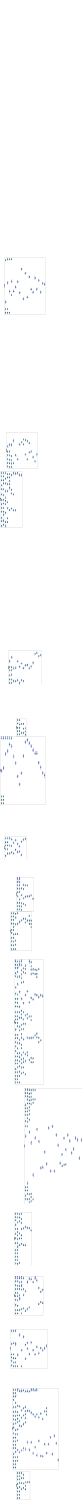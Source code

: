 /* ------------------------------------------------------------ */
/* created with bunch v3 */
/* Objective Function value = 1.8745098039215686*/
/* ------------------------------------------------------------ */

digraph G {
size= "10,10";
rotate = 90;
subgraph cluster82 {
label = "(SS-L2):3139649";
color = black;
style = bold;

"3145445"[label="3145445",shape=ellipse,color=lightblue,fontcolor=black,style=filled];
"3143471"[label="3143471",shape=ellipse,color=lightblue,fontcolor=black,style=filled];
"3134023"[label="3134023",shape=ellipse,color=lightblue,fontcolor=black,style=filled];
"3140699"[label="3140699",shape=ellipse,color=lightblue,fontcolor=black,style=filled];
"3140701"[label="3140701",shape=ellipse,color=lightblue,fontcolor=black,style=filled];
"3139624"[label="3139624",shape=ellipse,color=lightblue,fontcolor=black,style=filled];
"3139633"[label="3139633",shape=ellipse,color=lightblue,fontcolor=black,style=filled];
"3139652"[label="3139652",shape=ellipse,color=lightblue,fontcolor=black,style=filled];
"3139653"[label="3139653",shape=ellipse,color=lightblue,fontcolor=black,style=filled];
"3139623"[label="3139623",shape=ellipse,color=lightblue,fontcolor=black,style=filled];
"3145444"[label="3145444",shape=ellipse,color=lightblue,fontcolor=black,style=filled];
"3143470"[label="3143470",shape=ellipse,color=lightblue,fontcolor=black,style=filled];
"3143272"[label="3143272",shape=ellipse,color=lightblue,fontcolor=black,style=filled];
"3143273"[label="3143273",shape=ellipse,color=lightblue,fontcolor=black,style=filled];
"3133482"[label="3133482",shape=ellipse,color=lightblue,fontcolor=black,style=filled];
"3143283"[label="3143283",shape=ellipse,color=lightblue,fontcolor=black,style=filled];
"3146339"[label="3146339",shape=ellipse,color=lightblue,fontcolor=black,style=filled];
"3146125"[label="3146125",shape=ellipse,color=lightblue,fontcolor=black,style=filled];
"3134931"[label="3134931",shape=ellipse,color=lightblue,fontcolor=black,style=filled];
"3134320"[label="3134320",shape=ellipse,color=lightblue,fontcolor=black,style=filled];
"3134322"[label="3134322",shape=ellipse,color=lightblue,fontcolor=black,style=filled];
"3134323"[label="3134323",shape=ellipse,color=lightblue,fontcolor=black,style=filled];
"3134878"[label="3134878",shape=ellipse,color=lightblue,fontcolor=black,style=filled];
"3133112"[label="3133112",shape=ellipse,color=lightblue,fontcolor=black,style=filled];
"3133103"[label="3133103",shape=ellipse,color=lightblue,fontcolor=black,style=filled];
"3133110"[label="3133110",shape=ellipse,color=lightblue,fontcolor=black,style=filled];
"3133111"[label="3133111",shape=ellipse,color=lightblue,fontcolor=black,style=filled];
"3147104"[label="3147104",shape=ellipse,color=lightblue,fontcolor=black,style=filled];
"3135549"[label="3135549",shape=ellipse,color=lightblue,fontcolor=black,style=filled];
"3147102"[label="3147102",shape=ellipse,color=lightblue,fontcolor=black,style=filled];
"3141693"[label="3141693",shape=ellipse,color=lightblue,fontcolor=black,style=filled];
"3141689"[label="3141689",shape=ellipse,color=lightblue,fontcolor=black,style=filled];
"3141692"[label="3141692",shape=ellipse,color=lightblue,fontcolor=black,style=filled];
"3146885"[label="3146885",shape=ellipse,color=lightblue,fontcolor=black,style=filled];
"3146936"[label="3146936",shape=ellipse,color=lightblue,fontcolor=black,style=filled];
"3141681"[label="3141681",shape=ellipse,color=lightblue,fontcolor=black,style=filled];
"3139544"[label="3139544",shape=ellipse,color=lightblue,fontcolor=black,style=filled];
"3139564"[label="3139564",shape=ellipse,color=lightblue,fontcolor=black,style=filled];
"3136994"[label="3136994",shape=ellipse,color=lightblue,fontcolor=black,style=filled];
"3136837"[label="3136837",shape=ellipse,color=lightblue,fontcolor=black,style=filled];
"3143274"[label="3143274",shape=ellipse,color=lightblue,fontcolor=black,style=filled];
"3143280"[label="3143280",shape=ellipse,color=lightblue,fontcolor=black,style=filled];
"3143282"[label="3143282",shape=ellipse,color=lightblue,fontcolor=black,style=filled];
"3139622"[label="3139622",shape=ellipse,color=lightblue,fontcolor=black,style=filled];
"3135656"[label="3135656",shape=ellipse,color=lightblue,fontcolor=black,style=filled];
"3135652"[label="3135652",shape=ellipse,color=lightblue,fontcolor=black,style=filled];
"3143281"[label="3143281",shape=ellipse,color=lightblue,fontcolor=black,style=filled];
"3139649"[label="3139649",shape=ellipse,color=lightblue,fontcolor=black,style=filled];
"3135903"[label="3135903",shape=ellipse,color=lightblue,fontcolor=black,style=filled];
"3151504"[label="3151504",shape=ellipse,color=lightblue,fontcolor=black,style=filled];
"3137400"[label="3137400",shape=ellipse,color=lightblue,fontcolor=black,style=filled];
"3153874"[label="3153874",shape=ellipse,color=lightblue,fontcolor=black,style=filled];
"3133469"[label="3133469",shape=ellipse,color=lightblue,fontcolor=black,style=filled];
}
subgraph cluster83 {
label = "(SS-L2):3153880";
color = black;
style = bold;

"3139240"[label="3139240",shape=ellipse,color=lightblue,fontcolor=black,style=filled];
"3139241"[label="3139241",shape=ellipse,color=lightblue,fontcolor=black,style=filled];
"3139242"[label="3139242",shape=ellipse,color=lightblue,fontcolor=black,style=filled];
"3139243"[label="3139243",shape=ellipse,color=lightblue,fontcolor=black,style=filled];
"3139244"[label="3139244",shape=ellipse,color=lightblue,fontcolor=black,style=filled];
"3139245"[label="3139245",shape=ellipse,color=lightblue,fontcolor=black,style=filled];
"3139246"[label="3139246",shape=ellipse,color=lightblue,fontcolor=black,style=filled];
"3139247"[label="3139247",shape=ellipse,color=lightblue,fontcolor=black,style=filled];
"3139236"[label="3139236",shape=ellipse,color=lightblue,fontcolor=black,style=filled];
"3139248"[label="3139248",shape=ellipse,color=lightblue,fontcolor=black,style=filled];
"3139237"[label="3139237",shape=ellipse,color=lightblue,fontcolor=black,style=filled];
"3139249"[label="3139249",shape=ellipse,color=lightblue,fontcolor=black,style=filled];
"3139238"[label="3139238",shape=ellipse,color=lightblue,fontcolor=black,style=filled];
"3139239"[label="3139239",shape=ellipse,color=lightblue,fontcolor=black,style=filled];
"3139250"[label="3139250",shape=ellipse,color=lightblue,fontcolor=black,style=filled];
"3135534"[label="3135534",shape=ellipse,color=lightblue,fontcolor=black,style=filled];
"3135542"[label="3135542",shape=ellipse,color=lightblue,fontcolor=black,style=filled];
"3134648"[label="3134648",shape=ellipse,color=lightblue,fontcolor=black,style=filled];
"3134013"[label="3134013",shape=ellipse,color=lightblue,fontcolor=black,style=filled];
"3138555"[label="3138555",shape=ellipse,color=lightblue,fontcolor=black,style=filled];
"3153646"[label="3153646",shape=ellipse,color=lightblue,fontcolor=black,style=filled];
"3133473"[label="3133473",shape=ellipse,color=lightblue,fontcolor=black,style=filled];
"3137414"[label="3137414",shape=ellipse,color=lightblue,fontcolor=black,style=filled];
"3137407"[label="3137407",shape=ellipse,color=lightblue,fontcolor=black,style=filled];
"3137416"[label="3137416",shape=ellipse,color=lightblue,fontcolor=black,style=filled];
"3145521"[label="3145521",shape=ellipse,color=lightblue,fontcolor=black,style=filled];
"3135608"[label="3135608",shape=ellipse,color=lightblue,fontcolor=black,style=filled];
"3135593"[label="3135593",shape=ellipse,color=lightblue,fontcolor=black,style=filled];
"3137404"[label="3137404",shape=ellipse,color=lightblue,fontcolor=black,style=filled];
"3152686"[label="3152686",shape=ellipse,color=lightblue,fontcolor=black,style=filled];
"3152687"[label="3152687",shape=ellipse,color=lightblue,fontcolor=black,style=filled];
"3133339"[label="3133339",shape=ellipse,color=lightblue,fontcolor=black,style=filled];
"3133341"[label="3133341",shape=ellipse,color=lightblue,fontcolor=black,style=filled];
"3141257"[label="3141257",shape=ellipse,color=lightblue,fontcolor=black,style=filled];
"3141258"[label="3141258",shape=ellipse,color=lightblue,fontcolor=black,style=filled];
"3141259"[label="3141259",shape=ellipse,color=lightblue,fontcolor=black,style=filled];
"3134047"[label="3134047",shape=ellipse,color=lightblue,fontcolor=black,style=filled];
"3133340"[label="3133340",shape=ellipse,color=lightblue,fontcolor=black,style=filled];
"3133342"[label="3133342",shape=ellipse,color=lightblue,fontcolor=black,style=filled];
"3141255"[label="3141255",shape=ellipse,color=lightblue,fontcolor=black,style=filled];
"3137420"[label="3137420",shape=ellipse,color=lightblue,fontcolor=black,style=filled];
"3148779"[label="3148779",shape=ellipse,color=lightblue,fontcolor=black,style=filled];
"3148783"[label="3148783",shape=ellipse,color=lightblue,fontcolor=black,style=filled];
"3148794"[label="3148794",shape=ellipse,color=lightblue,fontcolor=black,style=filled];
"3148780"[label="3148780",shape=ellipse,color=lightblue,fontcolor=black,style=filled];
"3148782"[label="3148782",shape=ellipse,color=lightblue,fontcolor=black,style=filled];
"3148778"[label="3148778",shape=ellipse,color=lightblue,fontcolor=black,style=filled];
"3140261"[label="3140261",shape=ellipse,color=lightblue,fontcolor=black,style=filled];
"3140087"[label="3140087",shape=ellipse,color=lightblue,fontcolor=black,style=filled];
"3140269"[label="3140269",shape=ellipse,color=lightblue,fontcolor=black,style=filled];
"3143550"[label="3143550",shape=ellipse,color=lightblue,fontcolor=black,style=filled];
"3143549"[label="3143549",shape=ellipse,color=lightblue,fontcolor=black,style=filled];
"3140264"[label="3140264",shape=ellipse,color=lightblue,fontcolor=black,style=filled];
"3140270"[label="3140270",shape=ellipse,color=lightblue,fontcolor=black,style=filled];
"3140271"[label="3140271",shape=ellipse,color=lightblue,fontcolor=black,style=filled];
"3148789"[label="3148789",shape=ellipse,color=lightblue,fontcolor=black,style=filled];
"3148777"[label="3148777",shape=ellipse,color=lightblue,fontcolor=black,style=filled];
"3136844"[label="3136844",shape=ellipse,color=lightblue,fontcolor=black,style=filled];
"3136845"[label="3136845",shape=ellipse,color=lightblue,fontcolor=black,style=filled];
"3140075"[label="3140075",shape=ellipse,color=lightblue,fontcolor=black,style=filled];
"3140077"[label="3140077",shape=ellipse,color=lightblue,fontcolor=black,style=filled];
"3140105"[label="3140105",shape=ellipse,color=lightblue,fontcolor=black,style=filled];
"3134816"[label="3134816",shape=ellipse,color=lightblue,fontcolor=black,style=filled];
"3134817"[label="3134817",shape=ellipse,color=lightblue,fontcolor=black,style=filled];
"3153907"[label="3153907",shape=ellipse,color=lightblue,fontcolor=black,style=filled];
"3153908"[label="3153908",shape=ellipse,color=lightblue,fontcolor=black,style=filled];
"3135543"[label="3135543",shape=ellipse,color=lightblue,fontcolor=black,style=filled];
"3135544"[label="3135544",shape=ellipse,color=lightblue,fontcolor=black,style=filled];
"3133510"[label="3133510",shape=ellipse,color=lightblue,fontcolor=black,style=filled];
"3139022"[label="3139022",shape=ellipse,color=lightblue,fontcolor=black,style=filled];
"3143313"[label="3143313",shape=ellipse,color=lightblue,fontcolor=black,style=filled];
"3139040"[label="3139040",shape=ellipse,color=lightblue,fontcolor=black,style=filled];
"3139566"[label="3139566",shape=ellipse,color=lightblue,fontcolor=black,style=filled];
"3139568"[label="3139568",shape=ellipse,color=lightblue,fontcolor=black,style=filled];
"3139569"[label="3139569",shape=ellipse,color=lightblue,fontcolor=black,style=filled];
"3146880"[label="3146880",shape=ellipse,color=lightblue,fontcolor=black,style=filled];
"3146882"[label="3146882",shape=ellipse,color=lightblue,fontcolor=black,style=filled];
"3143422"[label="3143422",shape=ellipse,color=lightblue,fontcolor=black,style=filled];
"3143512"[label="3143512",shape=ellipse,color=lightblue,fontcolor=black,style=filled];
"3147213"[label="3147213",shape=ellipse,color=lightblue,fontcolor=black,style=filled];
"3147214"[label="3147214",shape=ellipse,color=lightblue,fontcolor=black,style=filled];
"3145448"[label="3145448",shape=ellipse,color=lightblue,fontcolor=black,style=filled];
"3143508"[label="3143508",shape=ellipse,color=lightblue,fontcolor=black,style=filled];
"3152751"[label="3152751",shape=ellipse,color=lightblue,fontcolor=black,style=filled];
"3146941"[label="3146941",shape=ellipse,color=lightblue,fontcolor=black,style=filled];
"3145403"[label="3145403",shape=ellipse,color=lightblue,fontcolor=black,style=filled];
"3145437"[label="3145437",shape=ellipse,color=lightblue,fontcolor=black,style=filled];
"3145432"[label="3145432",shape=ellipse,color=lightblue,fontcolor=black,style=filled];
"3145409"[label="3145409",shape=ellipse,color=lightblue,fontcolor=black,style=filled];
"3136957"[label="3136957",shape=ellipse,color=lightblue,fontcolor=black,style=filled];
"3136959"[label="3136959",shape=ellipse,color=lightblue,fontcolor=black,style=filled];
"3144484"[label="3144484",shape=ellipse,color=lightblue,fontcolor=black,style=filled];
"3144487"[label="3144487",shape=ellipse,color=lightblue,fontcolor=black,style=filled];
"3137598"[label="3137598",shape=ellipse,color=lightblue,fontcolor=black,style=filled];
"3144486"[label="3144486",shape=ellipse,color=lightblue,fontcolor=black,style=filled];
"3144485"[label="3144485",shape=ellipse,color=lightblue,fontcolor=black,style=filled];
"3144498"[label="3144498",shape=ellipse,color=lightblue,fontcolor=black,style=filled];
"3144499"[label="3144499",shape=ellipse,color=lightblue,fontcolor=black,style=filled];
"3145430"[label="3145430",shape=ellipse,color=lightblue,fontcolor=black,style=filled];
"3147262"[label="3147262",shape=ellipse,color=lightblue,fontcolor=black,style=filled];
"3135678"[label="3135678",shape=ellipse,color=lightblue,fontcolor=black,style=filled];
"3135681"[label="3135681",shape=ellipse,color=lightblue,fontcolor=black,style=filled];
"3135680"[label="3135680",shape=ellipse,color=lightblue,fontcolor=black,style=filled];
"3135679"[label="3135679",shape=ellipse,color=lightblue,fontcolor=black,style=filled];
"3147093"[label="3147093",shape=ellipse,color=lightblue,fontcolor=black,style=filled];
"3133504"[label="3133504",shape=ellipse,color=lightblue,fontcolor=black,style=filled];
"3145006"[label="3145006",shape=ellipse,color=lightblue,fontcolor=black,style=filled];
"3145011"[label="3145011",shape=ellipse,color=lightblue,fontcolor=black,style=filled];
"3135516"[label="3135516",shape=ellipse,color=lightblue,fontcolor=black,style=filled];
"3135518"[label="3135518",shape=ellipse,color=lightblue,fontcolor=black,style=filled];
"3132600"[label="3132600",shape=ellipse,color=lightblue,fontcolor=black,style=filled];
"3132601"[label="3132601",shape=ellipse,color=lightblue,fontcolor=black,style=filled];
"3134895"[label="3134895",shape=ellipse,color=lightblue,fontcolor=black,style=filled];
"3132041"[label="3132041",shape=ellipse,color=lightblue,fontcolor=black,style=filled];
"3134901"[label="3134901",shape=ellipse,color=lightblue,fontcolor=black,style=filled];
"3148698"[label="3148698",shape=ellipse,color=lightblue,fontcolor=black,style=filled];
"3148705"[label="3148705",shape=ellipse,color=lightblue,fontcolor=black,style=filled];
"3142232"[label="3142232",shape=ellipse,color=lightblue,fontcolor=black,style=filled];
"3142254"[label="3142254",shape=ellipse,color=lightblue,fontcolor=black,style=filled];
"3148666"[label="3148666",shape=ellipse,color=lightblue,fontcolor=black,style=filled];
"3148681"[label="3148681",shape=ellipse,color=lightblue,fontcolor=black,style=filled];
"3148695"[label="3148695",shape=ellipse,color=lightblue,fontcolor=black,style=filled];
"3148669"[label="3148669",shape=ellipse,color=lightblue,fontcolor=black,style=filled];
"3134281"[label="3134281",shape=ellipse,color=lightblue,fontcolor=black,style=filled];
"3134334"[label="3134334",shape=ellipse,color=lightblue,fontcolor=black,style=filled];
"3133345"[label="3133345",shape=ellipse,color=lightblue,fontcolor=black,style=filled];
"3131678"[label="3131678",shape=ellipse,color=lightblue,fontcolor=black,style=filled];
"3131685"[label="3131685",shape=ellipse,color=lightblue,fontcolor=black,style=filled];
"3131686"[label="3131686",shape=ellipse,color=lightblue,fontcolor=black,style=filled];
"3153913"[label="3153913",shape=ellipse,color=lightblue,fontcolor=black,style=filled];
"3151502"[label="3151502",shape=ellipse,color=lightblue,fontcolor=black,style=filled];
"3151498"[label="3151498",shape=ellipse,color=lightblue,fontcolor=black,style=filled];
"3153880"[label="3153880",shape=ellipse,color=lightblue,fontcolor=black,style=filled];
"3143358"[label="3143358",shape=ellipse,color=lightblue,fontcolor=black,style=filled];
"3135653"[label="3135653",shape=ellipse,color=lightblue,fontcolor=black,style=filled];
"3143762"[label="3143762",shape=ellipse,color=lightblue,fontcolor=black,style=filled];
"3134019"[label="3134019",shape=ellipse,color=lightblue,fontcolor=black,style=filled];
"3143290"[label="3143290",shape=ellipse,color=lightblue,fontcolor=black,style=filled];
"3147295"[label="3147295",shape=ellipse,color=lightblue,fontcolor=black,style=filled];
"3142661"[label="3142661",shape=ellipse,color=lightblue,fontcolor=black,style=filled];
"3142664"[label="3142664",shape=ellipse,color=lightblue,fontcolor=black,style=filled];
"3136856"[label="3136856",shape=ellipse,color=lightblue,fontcolor=black,style=filled];
"3136860"[label="3136860",shape=ellipse,color=lightblue,fontcolor=black,style=filled];
"3135648"[label="3135648",shape=ellipse,color=lightblue,fontcolor=black,style=filled];
"3135649"[label="3135649",shape=ellipse,color=lightblue,fontcolor=black,style=filled];
"3143262"[label="3143262",shape=ellipse,color=lightblue,fontcolor=black,style=filled];
"3143265"[label="3143265",shape=ellipse,color=lightblue,fontcolor=black,style=filled];
"3143267"[label="3143267",shape=ellipse,color=lightblue,fontcolor=black,style=filled];
"3135665"[label="3135665",shape=ellipse,color=lightblue,fontcolor=black,style=filled];
"3134030"[label="3134030",shape=ellipse,color=lightblue,fontcolor=black,style=filled];
"3143266"[label="3143266",shape=ellipse,color=lightblue,fontcolor=black,style=filled];
"3142501"[label="3142501",shape=ellipse,color=lightblue,fontcolor=black,style=filled];
"3134273"[label="3134273",shape=ellipse,color=lightblue,fontcolor=black,style=filled];
"3134356"[label="3134356",shape=ellipse,color=lightblue,fontcolor=black,style=filled];
"3134274"[label="3134274",shape=ellipse,color=lightblue,fontcolor=black,style=filled];
"3134893"[label="3134893",shape=ellipse,color=lightblue,fontcolor=black,style=filled];
"3134898"[label="3134898",shape=ellipse,color=lightblue,fontcolor=black,style=filled];
"3134897"[label="3134897",shape=ellipse,color=lightblue,fontcolor=black,style=filled];
"3134894"[label="3134894",shape=ellipse,color=lightblue,fontcolor=black,style=filled];
"3139517"[label="3139517",shape=ellipse,color=lightblue,fontcolor=black,style=filled];
"3138335"[label="3138335",shape=ellipse,color=lightblue,fontcolor=black,style=filled];
"3139124"[label="3139124",shape=ellipse,color=lightblue,fontcolor=black,style=filled];
}
subgraph cluster84 {
label = "(SS-L2):3134083";
color = black;
style = bold;

"3148145"[label="3148145",shape=ellipse,color=lightblue,fontcolor=black,style=filled];
"3148148"[label="3148148",shape=ellipse,color=lightblue,fontcolor=black,style=filled];
"3136134"[label="3136134",shape=ellipse,color=lightblue,fontcolor=black,style=filled];
"3134081"[label="3134081",shape=ellipse,color=lightblue,fontcolor=black,style=filled];
"3134083"[label="3134083",shape=ellipse,color=lightblue,fontcolor=black,style=filled];
"3134847"[label="3134847",shape=ellipse,color=lightblue,fontcolor=black,style=filled];
"3134848"[label="3134848",shape=ellipse,color=lightblue,fontcolor=black,style=filled];
"3134853"[label="3134853",shape=ellipse,color=lightblue,fontcolor=black,style=filled];
"3135811"[label="3135811",shape=ellipse,color=lightblue,fontcolor=black,style=filled];
"3135812"[label="3135812",shape=ellipse,color=lightblue,fontcolor=black,style=filled];
"3135568"[label="3135568",shape=ellipse,color=lightblue,fontcolor=black,style=filled];
"3135569"[label="3135569",shape=ellipse,color=lightblue,fontcolor=black,style=filled];
"3135570"[label="3135570",shape=ellipse,color=lightblue,fontcolor=black,style=filled];
"3143551"[label="3143551",shape=ellipse,color=lightblue,fontcolor=black,style=filled];
"3138026"[label="3138026",shape=ellipse,color=lightblue,fontcolor=black,style=filled];
"3134079"[label="3134079",shape=ellipse,color=lightblue,fontcolor=black,style=filled];
"3134085"[label="3134085",shape=ellipse,color=lightblue,fontcolor=black,style=filled];
"3134060"[label="3134060",shape=ellipse,color=lightblue,fontcolor=black,style=filled];
"3134090"[label="3134090",shape=ellipse,color=lightblue,fontcolor=black,style=filled];
"3134062"[label="3134062",shape=ellipse,color=lightblue,fontcolor=black,style=filled];
"3134057"[label="3134057",shape=ellipse,color=lightblue,fontcolor=black,style=filled];
"3134058"[label="3134058",shape=ellipse,color=lightblue,fontcolor=black,style=filled];
"3134080"[label="3134080",shape=ellipse,color=lightblue,fontcolor=black,style=filled];
"3134059"[label="3134059",shape=ellipse,color=lightblue,fontcolor=black,style=filled];
"3133005"[label="3133005",shape=ellipse,color=lightblue,fontcolor=black,style=filled];
"3134076"[label="3134076",shape=ellipse,color=lightblue,fontcolor=black,style=filled];
"3134084"[label="3134084",shape=ellipse,color=lightblue,fontcolor=black,style=filled];
"3134086"[label="3134086",shape=ellipse,color=lightblue,fontcolor=black,style=filled];
"3134082"[label="3134082",shape=ellipse,color=lightblue,fontcolor=black,style=filled];
"3134078"[label="3134078",shape=ellipse,color=lightblue,fontcolor=black,style=filled];
"3140004"[label="3140004",shape=ellipse,color=lightblue,fontcolor=black,style=filled];
"3143870"[label="3143870",shape=ellipse,color=lightblue,fontcolor=black,style=filled];
"3143873"[label="3143873",shape=ellipse,color=lightblue,fontcolor=black,style=filled];
"3143869"[label="3143869",shape=ellipse,color=lightblue,fontcolor=black,style=filled];
"3139766"[label="3139766",shape=ellipse,color=lightblue,fontcolor=black,style=filled];
"3139768"[label="3139768",shape=ellipse,color=lightblue,fontcolor=black,style=filled];
"3139759"[label="3139759",shape=ellipse,color=lightblue,fontcolor=black,style=filled];
}
subgraph cluster85 {
label = "(SS-L2):3153875";
color = black;
style = bold;

"3134363"[label="3134363",shape=ellipse,color=lightblue,fontcolor=black,style=filled];
"3134375"[label="3134375",shape=ellipse,color=lightblue,fontcolor=black,style=filled];
"3134652"[label="3134652",shape=ellipse,color=lightblue,fontcolor=black,style=filled];
"3134370"[label="3134370",shape=ellipse,color=lightblue,fontcolor=black,style=filled];
"3136259"[label="3136259",shape=ellipse,color=lightblue,fontcolor=black,style=filled];
"3143792"[label="3143792",shape=ellipse,color=lightblue,fontcolor=black,style=filled];
"3137401"[label="3137401",shape=ellipse,color=lightblue,fontcolor=black,style=filled];
"3153875"[label="3153875",shape=ellipse,color=lightblue,fontcolor=black,style=filled];
"3143116"[label="3143116",shape=ellipse,color=lightblue,fontcolor=black,style=filled];
"3143094"[label="3143094",shape=ellipse,color=lightblue,fontcolor=black,style=filled];
"3143099"[label="3143099",shape=ellipse,color=lightblue,fontcolor=black,style=filled];
"3143079"[label="3143079",shape=ellipse,color=lightblue,fontcolor=black,style=filled];
"3143084"[label="3143084",shape=ellipse,color=lightblue,fontcolor=black,style=filled];
"3143124"[label="3143124",shape=ellipse,color=lightblue,fontcolor=black,style=filled];
"3143089"[label="3143089",shape=ellipse,color=lightblue,fontcolor=black,style=filled];
"3143104"[label="3143104",shape=ellipse,color=lightblue,fontcolor=black,style=filled];
"3143074"[label="3143074",shape=ellipse,color=lightblue,fontcolor=black,style=filled];
"3136978"[label="3136978",shape=ellipse,color=lightblue,fontcolor=black,style=filled];
"3143330"[label="3143330",shape=ellipse,color=lightblue,fontcolor=black,style=filled];
"3134014"[label="3134014",shape=ellipse,color=lightblue,fontcolor=black,style=filled];
"3133154"[label="3133154",shape=ellipse,color=lightblue,fontcolor=black,style=filled];
"3133126"[label="3133126",shape=ellipse,color=lightblue,fontcolor=black,style=filled];
"3142511"[label="3142511",shape=ellipse,color=lightblue,fontcolor=black,style=filled];
"3142514"[label="3142514",shape=ellipse,color=lightblue,fontcolor=black,style=filled];
"3142515"[label="3142515",shape=ellipse,color=lightblue,fontcolor=black,style=filled];
"3143619"[label="3143619",shape=ellipse,color=lightblue,fontcolor=black,style=filled];
"3143620"[label="3143620",shape=ellipse,color=lightblue,fontcolor=black,style=filled];
"3133351"[label="3133351",shape=ellipse,color=lightblue,fontcolor=black,style=filled];
"3134400"[label="3134400",shape=ellipse,color=lightblue,fontcolor=black,style=filled];
"3134399"[label="3134399",shape=ellipse,color=lightblue,fontcolor=black,style=filled];
"3134371"[label="3134371",shape=ellipse,color=lightblue,fontcolor=black,style=filled];
"3134372"[label="3134372",shape=ellipse,color=lightblue,fontcolor=black,style=filled];
"3134373"[label="3134373",shape=ellipse,color=lightblue,fontcolor=black,style=filled];
"3133530"[label="3133530",shape=ellipse,color=lightblue,fontcolor=black,style=filled];
"3133531"[label="3133531",shape=ellipse,color=lightblue,fontcolor=black,style=filled];
}
subgraph cluster86 {
label = "(SS-L2):3143286";
color = black;
style = bold;

"3134358"[label="3134358",shape=ellipse,color=lightblue,fontcolor=black,style=filled];
"3134359"[label="3134359",shape=ellipse,color=lightblue,fontcolor=black,style=filled];
"3134033"[label="3134033",shape=ellipse,color=lightblue,fontcolor=black,style=filled];
"3148122"[label="3148122",shape=ellipse,color=lightblue,fontcolor=black,style=filled];
"3141632"[label="3141632",shape=ellipse,color=lightblue,fontcolor=black,style=filled];
"3148124"[label="3148124",shape=ellipse,color=lightblue,fontcolor=black,style=filled];
"3141771"[label="3141771",shape=ellipse,color=lightblue,fontcolor=black,style=filled];
"3138834"[label="3138834",shape=ellipse,color=lightblue,fontcolor=black,style=filled];
"3138918"[label="3138918",shape=ellipse,color=lightblue,fontcolor=black,style=filled];
"3135332"[label="3135332",shape=ellipse,color=lightblue,fontcolor=black,style=filled];
"3135333"[label="3135333",shape=ellipse,color=lightblue,fontcolor=black,style=filled];
"3135336"[label="3135336",shape=ellipse,color=lightblue,fontcolor=black,style=filled];
"3135390"[label="3135390",shape=ellipse,color=lightblue,fontcolor=black,style=filled];
"3133344"[label="3133344",shape=ellipse,color=lightblue,fontcolor=black,style=filled];
"3143112"[label="3143112",shape=ellipse,color=lightblue,fontcolor=black,style=filled];
"3142766"[label="3142766",shape=ellipse,color=lightblue,fontcolor=black,style=filled];
"3142780"[label="3142780",shape=ellipse,color=lightblue,fontcolor=black,style=filled];
"3153904"[label="3153904",shape=ellipse,color=lightblue,fontcolor=black,style=filled];
"3153905"[label="3153905",shape=ellipse,color=lightblue,fontcolor=black,style=filled];
"3143821"[label="3143821",shape=ellipse,color=lightblue,fontcolor=black,style=filled];
"3141204"[label="3141204",shape=ellipse,color=lightblue,fontcolor=black,style=filled];
"3145161"[label="3145161",shape=ellipse,color=lightblue,fontcolor=black,style=filled];
"3145154"[label="3145154",shape=ellipse,color=lightblue,fontcolor=black,style=filled];
"3143284"[label="3143284",shape=ellipse,color=lightblue,fontcolor=black,style=filled];
"3143286"[label="3143286",shape=ellipse,color=lightblue,fontcolor=black,style=filled];
"3142075"[label="3142075",shape=ellipse,color=lightblue,fontcolor=black,style=filled];
"3136835"[label="3136835",shape=ellipse,color=lightblue,fontcolor=black,style=filled];
"3137360"[label="3137360",shape=ellipse,color=lightblue,fontcolor=black,style=filled];
"3137383"[label="3137383",shape=ellipse,color=lightblue,fontcolor=black,style=filled];
}
subgraph cluster87 {
label = "(SS-L2):3142823";
color = black;
style = bold;

"3143811"[label="3143811",shape=ellipse,color=lightblue,fontcolor=black,style=filled];
"3143812"[label="3143812",shape=ellipse,color=lightblue,fontcolor=black,style=filled];
"3143813"[label="3143813",shape=ellipse,color=lightblue,fontcolor=black,style=filled];
"3143814"[label="3143814",shape=ellipse,color=lightblue,fontcolor=black,style=filled];
"3143710"[label="3143710",shape=ellipse,color=lightblue,fontcolor=black,style=filled];
"3143815"[label="3143815",shape=ellipse,color=lightblue,fontcolor=black,style=filled];
"3143816"[label="3143816",shape=ellipse,color=lightblue,fontcolor=black,style=filled];
"3143807"[label="3143807",shape=ellipse,color=lightblue,fontcolor=black,style=filled];
"3143817"[label="3143817",shape=ellipse,color=lightblue,fontcolor=black,style=filled];
"3143808"[label="3143808",shape=ellipse,color=lightblue,fontcolor=black,style=filled];
"3143818"[label="3143818",shape=ellipse,color=lightblue,fontcolor=black,style=filled];
"3143819"[label="3143819",shape=ellipse,color=lightblue,fontcolor=black,style=filled];
"3142821"[label="3142821",shape=ellipse,color=lightblue,fontcolor=black,style=filled];
"3142823"[label="3142823",shape=ellipse,color=lightblue,fontcolor=black,style=filled];
"3136472"[label="3136472",shape=ellipse,color=lightblue,fontcolor=black,style=filled];
"3136123"[label="3136123",shape=ellipse,color=lightblue,fontcolor=black,style=filled];
"3134785"[label="3134785",shape=ellipse,color=lightblue,fontcolor=black,style=filled];
"3134764"[label="3134764",shape=ellipse,color=lightblue,fontcolor=black,style=filled];
"3134780"[label="3134780",shape=ellipse,color=lightblue,fontcolor=black,style=filled];
"3134759"[label="3134759",shape=ellipse,color=lightblue,fontcolor=black,style=filled];
"3135577"[label="3135577",shape=ellipse,color=lightblue,fontcolor=black,style=filled];
"3143806"[label="3143806",shape=ellipse,color=lightblue,fontcolor=black,style=filled];
"3143507"[label="3143507",shape=ellipse,color=lightblue,fontcolor=black,style=filled];
"3143809"[label="3143809",shape=ellipse,color=lightblue,fontcolor=black,style=filled];
"3143805"[label="3143805",shape=ellipse,color=lightblue,fontcolor=black,style=filled];
"3134034"[label="3134034",shape=ellipse,color=lightblue,fontcolor=black,style=filled];
"3140079"[label="3140079",shape=ellipse,color=lightblue,fontcolor=black,style=filled];
"3140057"[label="3140057",shape=ellipse,color=lightblue,fontcolor=black,style=filled];
"3140062"[label="3140062",shape=ellipse,color=lightblue,fontcolor=black,style=filled];
"3147263"[label="3147263",shape=ellipse,color=lightblue,fontcolor=black,style=filled];
"3135511"[label="3135511",shape=ellipse,color=lightblue,fontcolor=black,style=filled];
"3135512"[label="3135512",shape=ellipse,color=lightblue,fontcolor=black,style=filled];
"3139785"[label="3139785",shape=ellipse,color=lightblue,fontcolor=black,style=filled];
"3139787"[label="3139787",shape=ellipse,color=lightblue,fontcolor=black,style=filled];
"3139788"[label="3139788",shape=ellipse,color=lightblue,fontcolor=black,style=filled];
}
subgraph cluster88 {
label = "(SS-L2):3132052";
color = black;
style = bold;

"3139977"[label="3139977",shape=ellipse,color=lightblue,fontcolor=black,style=filled];
"3139978"[label="3139978",shape=ellipse,color=lightblue,fontcolor=black,style=filled];
"3139976"[label="3139976",shape=ellipse,color=lightblue,fontcolor=black,style=filled];
"3141972"[label="3141972",shape=ellipse,color=lightblue,fontcolor=black,style=filled];
"3141973"[label="3141973",shape=ellipse,color=lightblue,fontcolor=black,style=filled];
"3141305"[label="3141305",shape=ellipse,color=lightblue,fontcolor=black,style=filled];
"3141974"[label="3141974",shape=ellipse,color=lightblue,fontcolor=black,style=filled];
"3137452"[label="3137452",shape=ellipse,color=lightblue,fontcolor=black,style=filled];
"3137453"[label="3137453",shape=ellipse,color=lightblue,fontcolor=black,style=filled];
"3143312"[label="3143312",shape=ellipse,color=lightblue,fontcolor=black,style=filled];
"3134760"[label="3134760",shape=ellipse,color=lightblue,fontcolor=black,style=filled];
"3134763"[label="3134763",shape=ellipse,color=lightblue,fontcolor=black,style=filled];
"3134782"[label="3134782",shape=ellipse,color=lightblue,fontcolor=black,style=filled];
"3134783"[label="3134783",shape=ellipse,color=lightblue,fontcolor=black,style=filled];
"3134786"[label="3134786",shape=ellipse,color=lightblue,fontcolor=black,style=filled];
"3134761"[label="3134761",shape=ellipse,color=lightblue,fontcolor=black,style=filled];
"3134762"[label="3134762",shape=ellipse,color=lightblue,fontcolor=black,style=filled];
"3134765"[label="3134765",shape=ellipse,color=lightblue,fontcolor=black,style=filled];
"3134766"[label="3134766",shape=ellipse,color=lightblue,fontcolor=black,style=filled];
"3134767"[label="3134767",shape=ellipse,color=lightblue,fontcolor=black,style=filled];
"3134768"[label="3134768",shape=ellipse,color=lightblue,fontcolor=black,style=filled];
"3134769"[label="3134769",shape=ellipse,color=lightblue,fontcolor=black,style=filled];
"3134770"[label="3134770",shape=ellipse,color=lightblue,fontcolor=black,style=filled];
"3134771"[label="3134771",shape=ellipse,color=lightblue,fontcolor=black,style=filled];
"3134772"[label="3134772",shape=ellipse,color=lightblue,fontcolor=black,style=filled];
"3134773"[label="3134773",shape=ellipse,color=lightblue,fontcolor=black,style=filled];
"3134774"[label="3134774",shape=ellipse,color=lightblue,fontcolor=black,style=filled];
"3134775"[label="3134775",shape=ellipse,color=lightblue,fontcolor=black,style=filled];
"3134777"[label="3134777",shape=ellipse,color=lightblue,fontcolor=black,style=filled];
"3134778"[label="3134778",shape=ellipse,color=lightblue,fontcolor=black,style=filled];
"3134779"[label="3134779",shape=ellipse,color=lightblue,fontcolor=black,style=filled];
"3135802"[label="3135802",shape=ellipse,color=lightblue,fontcolor=black,style=filled];
"3135820"[label="3135820",shape=ellipse,color=lightblue,fontcolor=black,style=filled];
"3135806"[label="3135806",shape=ellipse,color=lightblue,fontcolor=black,style=filled];
"3134784"[label="3134784",shape=ellipse,color=lightblue,fontcolor=black,style=filled];
"3134776"[label="3134776",shape=ellipse,color=lightblue,fontcolor=black,style=filled];
"3134781"[label="3134781",shape=ellipse,color=lightblue,fontcolor=black,style=filled];
"3131708"[label="3131708",shape=ellipse,color=lightblue,fontcolor=black,style=filled];
"3131703"[label="3131703",shape=ellipse,color=lightblue,fontcolor=black,style=filled];
"3131661"[label="3131661",shape=ellipse,color=lightblue,fontcolor=black,style=filled];
"3131704"[label="3131704",shape=ellipse,color=lightblue,fontcolor=black,style=filled];
"3131707"[label="3131707",shape=ellipse,color=lightblue,fontcolor=black,style=filled];
"3143338"[label="3143338",shape=ellipse,color=lightblue,fontcolor=black,style=filled];
"3143339"[label="3143339",shape=ellipse,color=lightblue,fontcolor=black,style=filled];
"3135654"[label="3135654",shape=ellipse,color=lightblue,fontcolor=black,style=filled];
"3143332"[label="3143332",shape=ellipse,color=lightblue,fontcolor=black,style=filled];
"3141385"[label="3141385",shape=ellipse,color=lightblue,fontcolor=black,style=filled];
"3141386"[label="3141386",shape=ellipse,color=lightblue,fontcolor=black,style=filled];
"3141387"[label="3141387",shape=ellipse,color=lightblue,fontcolor=black,style=filled];
"3131639"[label="3131639",shape=ellipse,color=lightblue,fontcolor=black,style=filled];
"3131659"[label="3131659",shape=ellipse,color=lightblue,fontcolor=black,style=filled];
"3136452"[label="3136452",shape=ellipse,color=lightblue,fontcolor=black,style=filled];
"3136456"[label="3136456",shape=ellipse,color=lightblue,fontcolor=black,style=filled];
"3143285"[label="3143285",shape=ellipse,color=lightblue,fontcolor=black,style=filled];
"3143287"[label="3143287",shape=ellipse,color=lightblue,fontcolor=black,style=filled];
"3132059"[label="3132059",shape=ellipse,color=lightblue,fontcolor=black,style=filled];
"3135905"[label="3135905",shape=ellipse,color=lightblue,fontcolor=black,style=filled];
"3143311"[label="3143311",shape=ellipse,color=lightblue,fontcolor=black,style=filled];
"3145150"[label="3145150",shape=ellipse,color=lightblue,fontcolor=black,style=filled];
"3145149"[label="3145149",shape=ellipse,color=lightblue,fontcolor=black,style=filled];
"3145151"[label="3145151",shape=ellipse,color=lightblue,fontcolor=black,style=filled];
"3137940"[label="3137940",shape=ellipse,color=lightblue,fontcolor=black,style=filled];
"3137941"[label="3137941",shape=ellipse,color=lightblue,fontcolor=black,style=filled];
"3140634"[label="3140634",shape=ellipse,color=lightblue,fontcolor=black,style=filled];
"3132169"[label="3132169",shape=ellipse,color=lightblue,fontcolor=black,style=filled];
"3140113"[label="3140113",shape=ellipse,color=lightblue,fontcolor=black,style=filled];
"3140033"[label="3140033",shape=ellipse,color=lightblue,fontcolor=black,style=filled];
"3136848"[label="3136848",shape=ellipse,color=lightblue,fontcolor=black,style=filled];
"3136852"[label="3136852",shape=ellipse,color=lightblue,fontcolor=black,style=filled];
"3133579"[label="3133579",shape=ellipse,color=lightblue,fontcolor=black,style=filled];
"3133580"[label="3133580",shape=ellipse,color=lightblue,fontcolor=black,style=filled];
"3133592"[label="3133592",shape=ellipse,color=lightblue,fontcolor=black,style=filled];
"3133593"[label="3133593",shape=ellipse,color=lightblue,fontcolor=black,style=filled];
"3132938"[label="3132938",shape=ellipse,color=lightblue,fontcolor=black,style=filled];
"3143326"[label="3143326",shape=ellipse,color=lightblue,fontcolor=black,style=filled];
"3136869"[label="3136869",shape=ellipse,color=lightblue,fontcolor=black,style=filled];
"3143268"[label="3143268",shape=ellipse,color=lightblue,fontcolor=black,style=filled];
"3135655"[label="3135655",shape=ellipse,color=lightblue,fontcolor=black,style=filled];
"3132052"[label="3132052",shape=ellipse,color=lightblue,fontcolor=black,style=filled];
"3142478"[label="3142478",shape=ellipse,color=lightblue,fontcolor=black,style=filled];
"3142479"[label="3142479",shape=ellipse,color=lightblue,fontcolor=black,style=filled];
"3142480"[label="3142480",shape=ellipse,color=lightblue,fontcolor=black,style=filled];
"3137463"[label="3137463",shape=ellipse,color=lightblue,fontcolor=black,style=filled];
"3137464"[label="3137464",shape=ellipse,color=lightblue,fontcolor=black,style=filled];
"3137468"[label="3137468",shape=ellipse,color=lightblue,fontcolor=black,style=filled];
"3139651"[label="3139651",shape=ellipse,color=lightblue,fontcolor=black,style=filled];
"3139625"[label="3139625",shape=ellipse,color=lightblue,fontcolor=black,style=filled];
"3139646"[label="3139646",shape=ellipse,color=lightblue,fontcolor=black,style=filled];
"3139628"[label="3139628",shape=ellipse,color=lightblue,fontcolor=black,style=filled];
"3139630"[label="3139630",shape=ellipse,color=lightblue,fontcolor=black,style=filled];
"3134041"[label="3134041",shape=ellipse,color=lightblue,fontcolor=black,style=filled];
"3143618"[label="3143618",shape=ellipse,color=lightblue,fontcolor=black,style=filled];
"3134042"[label="3134042",shape=ellipse,color=lightblue,fontcolor=black,style=filled];
"3136991"[label="3136991",shape=ellipse,color=lightblue,fontcolor=black,style=filled];
"3145237"[label="3145237",shape=ellipse,color=lightblue,fontcolor=black,style=filled];
"3136527"[label="3136527",shape=ellipse,color=lightblue,fontcolor=black,style=filled];
"3136428"[label="3136428",shape=ellipse,color=lightblue,fontcolor=black,style=filled];
"3136429"[label="3136429",shape=ellipse,color=lightblue,fontcolor=black,style=filled];
"3133583"[label="3133583",shape=ellipse,color=lightblue,fontcolor=black,style=filled];
"3133588"[label="3133588",shape=ellipse,color=lightblue,fontcolor=black,style=filled];
"3133575"[label="3133575",shape=ellipse,color=lightblue,fontcolor=black,style=filled];
"3137203"[label="3137203",shape=ellipse,color=lightblue,fontcolor=black,style=filled];
"3135635"[label="3135635",shape=ellipse,color=lightblue,fontcolor=black,style=filled];
"3137228"[label="3137228",shape=ellipse,color=lightblue,fontcolor=black,style=filled];
"3135552"[label="3135552",shape=ellipse,color=lightblue,fontcolor=black,style=filled];
"3135553"[label="3135553",shape=ellipse,color=lightblue,fontcolor=black,style=filled];
"3137188"[label="3137188",shape=ellipse,color=lightblue,fontcolor=black,style=filled];
"3137205"[label="3137205",shape=ellipse,color=lightblue,fontcolor=black,style=filled];
"3138569"[label="3138569",shape=ellipse,color=lightblue,fontcolor=black,style=filled];
"3137162"[label="3137162",shape=ellipse,color=lightblue,fontcolor=black,style=filled];
"3138566"[label="3138566",shape=ellipse,color=lightblue,fontcolor=black,style=filled];
}
subgraph cluster89 {
label = "(SS-L2):3139515";
color = black;
style = bold;

"3139513"[label="3139513",shape=ellipse,color=lightblue,fontcolor=black,style=filled];
"3139515"[label="3139515",shape=ellipse,color=lightblue,fontcolor=black,style=filled];
"3145446"[label="3145446",shape=ellipse,color=lightblue,fontcolor=black,style=filled];
"3145447"[label="3145447",shape=ellipse,color=lightblue,fontcolor=black,style=filled];
"3145271"[label="3145271",shape=ellipse,color=lightblue,fontcolor=black,style=filled];
"3145267"[label="3145267",shape=ellipse,color=lightblue,fontcolor=black,style=filled];
"3145449"[label="3145449",shape=ellipse,color=lightblue,fontcolor=black,style=filled];
"3143325"[label="3143325",shape=ellipse,color=lightblue,fontcolor=black,style=filled];
"3134287"[label="3134287",shape=ellipse,color=lightblue,fontcolor=black,style=filled];
"3134289"[label="3134289",shape=ellipse,color=lightblue,fontcolor=black,style=filled];
"3131688"[label="3131688",shape=ellipse,color=lightblue,fontcolor=black,style=filled];
"3131651"[label="3131651",shape=ellipse,color=lightblue,fontcolor=black,style=filled];
"3131634"[label="3131634",shape=ellipse,color=lightblue,fontcolor=black,style=filled];
"3131653"[label="3131653",shape=ellipse,color=lightblue,fontcolor=black,style=filled];
"3138443"[label="3138443",shape=ellipse,color=lightblue,fontcolor=black,style=filled];
"3138226"[label="3138226",shape=ellipse,color=lightblue,fontcolor=black,style=filled];
"3138282"[label="3138282",shape=ellipse,color=lightblue,fontcolor=black,style=filled];
"3139516"[label="3139516",shape=ellipse,color=lightblue,fontcolor=black,style=filled];
"3141623"[label="3141623",shape=ellipse,color=lightblue,fontcolor=black,style=filled];
"3147066"[label="3147066",shape=ellipse,color=lightblue,fontcolor=black,style=filled];
"3147078"[label="3147078",shape=ellipse,color=lightblue,fontcolor=black,style=filled];
"3131642"[label="3131642",shape=ellipse,color=lightblue,fontcolor=black,style=filled];
"3131657"[label="3131657",shape=ellipse,color=lightblue,fontcolor=black,style=filled];
"3131641"[label="3131641",shape=ellipse,color=lightblue,fontcolor=black,style=filled];
"3140455"[label="3140455",shape=ellipse,color=lightblue,fontcolor=black,style=filled];
"3140391"[label="3140391",shape=ellipse,color=lightblue,fontcolor=black,style=filled];
"3140395"[label="3140395",shape=ellipse,color=lightblue,fontcolor=black,style=filled];
"3148150"[label="3148150",shape=ellipse,color=lightblue,fontcolor=black,style=filled];
"3148152"[label="3148152",shape=ellipse,color=lightblue,fontcolor=black,style=filled];
"3141521"[label="3141521",shape=ellipse,color=lightblue,fontcolor=black,style=filled];
"3143297"[label="3143297",shape=ellipse,color=lightblue,fontcolor=black,style=filled];
"3141517"[label="3141517",shape=ellipse,color=lightblue,fontcolor=black,style=filled];
"3141497"[label="3141497",shape=ellipse,color=lightblue,fontcolor=black,style=filled];
"3141498"[label="3141498",shape=ellipse,color=lightblue,fontcolor=black,style=filled];
"3147294"[label="3147294",shape=ellipse,color=lightblue,fontcolor=black,style=filled];
"3147289"[label="3147289",shape=ellipse,color=lightblue,fontcolor=black,style=filled];
"3139541"[label="3139541",shape=ellipse,color=lightblue,fontcolor=black,style=filled];
"3139538"[label="3139538",shape=ellipse,color=lightblue,fontcolor=black,style=filled];
"3139539"[label="3139539",shape=ellipse,color=lightblue,fontcolor=black,style=filled];
"3139545"[label="3139545",shape=ellipse,color=lightblue,fontcolor=black,style=filled];
"3137964"[label="3137964",shape=ellipse,color=lightblue,fontcolor=black,style=filled];
"3131622"[label="3131622",shape=ellipse,color=lightblue,fontcolor=black,style=filled];
"3131625"[label="3131625",shape=ellipse,color=lightblue,fontcolor=black,style=filled];
"3136423"[label="3136423",shape=ellipse,color=lightblue,fontcolor=black,style=filled];
"3144640"[label="3144640",shape=ellipse,color=lightblue,fontcolor=black,style=filled];
"3134917"[label="3134917",shape=ellipse,color=lightblue,fontcolor=black,style=filled];
"3134125"[label="3134125",shape=ellipse,color=lightblue,fontcolor=black,style=filled];
"3134113"[label="3134113",shape=ellipse,color=lightblue,fontcolor=black,style=filled];
"3134127"[label="3134127",shape=ellipse,color=lightblue,fontcolor=black,style=filled];
"3134115"[label="3134115",shape=ellipse,color=lightblue,fontcolor=black,style=filled];
"3143344"[label="3143344",shape=ellipse,color=lightblue,fontcolor=black,style=filled];
"3143352"[label="3143352",shape=ellipse,color=lightblue,fontcolor=black,style=filled];
"3143353"[label="3143353",shape=ellipse,color=lightblue,fontcolor=black,style=filled];
"3143354"[label="3143354",shape=ellipse,color=lightblue,fontcolor=black,style=filled];
"3143351"[label="3143351",shape=ellipse,color=lightblue,fontcolor=black,style=filled];
"3143345"[label="3143345",shape=ellipse,color=lightblue,fontcolor=black,style=filled];
"3133096"[label="3133096",shape=ellipse,color=lightblue,fontcolor=black,style=filled];
"3133097"[label="3133097",shape=ellipse,color=lightblue,fontcolor=black,style=filled];
"3133098"[label="3133098",shape=ellipse,color=lightblue,fontcolor=black,style=filled];
"3133099"[label="3133099",shape=ellipse,color=lightblue,fontcolor=black,style=filled];
"3143347"[label="3143347",shape=ellipse,color=lightblue,fontcolor=black,style=filled];
"3143349"[label="3143349",shape=ellipse,color=lightblue,fontcolor=black,style=filled];
}
subgraph cluster90 {
label = "(SS-L2):3134637";
color = black;
style = bold;

"3148753"[label="3148753",shape=ellipse,color=lightblue,fontcolor=black,style=filled];
"3139971"[label="3139971",shape=ellipse,color=lightblue,fontcolor=black,style=filled];
"3134637"[label="3134637",shape=ellipse,color=lightblue,fontcolor=black,style=filled];
"3132924"[label="3132924",shape=ellipse,color=lightblue,fontcolor=black,style=filled];
"3147019"[label="3147019",shape=ellipse,color=lightblue,fontcolor=black,style=filled];
"3147233"[label="3147233",shape=ellipse,color=lightblue,fontcolor=black,style=filled];
"3138258"[label="3138258",shape=ellipse,color=lightblue,fontcolor=black,style=filled];
"3134257"[label="3134257",shape=ellipse,color=lightblue,fontcolor=black,style=filled];
"3136543"[label="3136543",shape=ellipse,color=lightblue,fontcolor=black,style=filled];
"3138863"[label="3138863",shape=ellipse,color=lightblue,fontcolor=black,style=filled];
"3138897"[label="3138897",shape=ellipse,color=lightblue,fontcolor=black,style=filled];
"3133638"[label="3133638",shape=ellipse,color=lightblue,fontcolor=black,style=filled];
"3133529"[label="3133529",shape=ellipse,color=lightblue,fontcolor=black,style=filled];
"3139578"[label="3139578",shape=ellipse,color=lightblue,fontcolor=black,style=filled];
"3139579"[label="3139579",shape=ellipse,color=lightblue,fontcolor=black,style=filled];
"3145364"[label="3145364",shape=ellipse,color=lightblue,fontcolor=black,style=filled];
"3144557"[label="3144557",shape=ellipse,color=lightblue,fontcolor=black,style=filled];
"3138554"[label="3138554",shape=ellipse,color=lightblue,fontcolor=black,style=filled];
}
subgraph cluster91 {
label = "(SS-L2):3135701";
color = black;
style = bold;

"3136463"[label="3136463",shape=ellipse,color=lightblue,fontcolor=black,style=filled];
"3136465"[label="3136465",shape=ellipse,color=lightblue,fontcolor=black,style=filled];
"3137155"[label="3137155",shape=ellipse,color=lightblue,fontcolor=black,style=filled];
"3139595"[label="3139595",shape=ellipse,color=lightblue,fontcolor=black,style=filled];
"3139600"[label="3139600",shape=ellipse,color=lightblue,fontcolor=black,style=filled];
"3134366"[label="3134366",shape=ellipse,color=lightblue,fontcolor=black,style=filled];
"3134368"[label="3134368",shape=ellipse,color=lightblue,fontcolor=black,style=filled];
"3142119"[label="3142119",shape=ellipse,color=lightblue,fontcolor=black,style=filled];
"3144889"[label="3144889",shape=ellipse,color=lightblue,fontcolor=black,style=filled];
"3136464"[label="3136464",shape=ellipse,color=lightblue,fontcolor=black,style=filled];
"3136466"[label="3136466",shape=ellipse,color=lightblue,fontcolor=black,style=filled];
"3134920"[label="3134920",shape=ellipse,color=lightblue,fontcolor=black,style=filled];
"3134919"[label="3134919",shape=ellipse,color=lightblue,fontcolor=black,style=filled];
"3144890"[label="3144890",shape=ellipse,color=lightblue,fontcolor=black,style=filled];
"3144894"[label="3144894",shape=ellipse,color=lightblue,fontcolor=black,style=filled];
"3144895"[label="3144895",shape=ellipse,color=lightblue,fontcolor=black,style=filled];
"3144893"[label="3144893",shape=ellipse,color=lightblue,fontcolor=black,style=filled];
"3144896"[label="3144896",shape=ellipse,color=lightblue,fontcolor=black,style=filled];
"3144911"[label="3144911",shape=ellipse,color=lightblue,fontcolor=black,style=filled];
"3151100"[label="3151100",shape=ellipse,color=lightblue,fontcolor=black,style=filled];
"3151077"[label="3151077",shape=ellipse,color=lightblue,fontcolor=black,style=filled];
"3151078"[label="3151078",shape=ellipse,color=lightblue,fontcolor=black,style=filled];
"3151079"[label="3151079",shape=ellipse,color=lightblue,fontcolor=black,style=filled];
"3151090"[label="3151090",shape=ellipse,color=lightblue,fontcolor=black,style=filled];
"3151091"[label="3151091",shape=ellipse,color=lightblue,fontcolor=black,style=filled];
"3151092"[label="3151092",shape=ellipse,color=lightblue,fontcolor=black,style=filled];
"3151093"[label="3151093",shape=ellipse,color=lightblue,fontcolor=black,style=filled];
"3151094"[label="3151094",shape=ellipse,color=lightblue,fontcolor=black,style=filled];
"3151095"[label="3151095",shape=ellipse,color=lightblue,fontcolor=black,style=filled];
"3151096"[label="3151096",shape=ellipse,color=lightblue,fontcolor=black,style=filled];
"3151097"[label="3151097",shape=ellipse,color=lightblue,fontcolor=black,style=filled];
"3151098"[label="3151098",shape=ellipse,color=lightblue,fontcolor=black,style=filled];
"3135701"[label="3135701",shape=ellipse,color=lightblue,fontcolor=black,style=filled];
"3151099"[label="3151099",shape=ellipse,color=lightblue,fontcolor=black,style=filled];
"3151080"[label="3151080",shape=ellipse,color=lightblue,fontcolor=black,style=filled];
"3151081"[label="3151081",shape=ellipse,color=lightblue,fontcolor=black,style=filled];
"3151082"[label="3151082",shape=ellipse,color=lightblue,fontcolor=black,style=filled];
"3151083"[label="3151083",shape=ellipse,color=lightblue,fontcolor=black,style=filled];
"3151084"[label="3151084",shape=ellipse,color=lightblue,fontcolor=black,style=filled];
"3151085"[label="3151085",shape=ellipse,color=lightblue,fontcolor=black,style=filled];
"3151086"[label="3151086",shape=ellipse,color=lightblue,fontcolor=black,style=filled];
"3151087"[label="3151087",shape=ellipse,color=lightblue,fontcolor=black,style=filled];
"3151088"[label="3151088",shape=ellipse,color=lightblue,fontcolor=black,style=filled];
"3151089"[label="3151089",shape=ellipse,color=lightblue,fontcolor=black,style=filled];
"3151072"[label="3151072",shape=ellipse,color=lightblue,fontcolor=black,style=filled];
"3151073"[label="3151073",shape=ellipse,color=lightblue,fontcolor=black,style=filled];
"3151074"[label="3151074",shape=ellipse,color=lightblue,fontcolor=black,style=filled];
"3151075"[label="3151075",shape=ellipse,color=lightblue,fontcolor=black,style=filled];
"3151076"[label="3151076",shape=ellipse,color=lightblue,fontcolor=black,style=filled];
"3142002"[label="3142002",shape=ellipse,color=lightblue,fontcolor=black,style=filled];
"3141994"[label="3141994",shape=ellipse,color=lightblue,fontcolor=black,style=filled];
"3150224"[label="3150224",shape=ellipse,color=lightblue,fontcolor=black,style=filled];
"3138051"[label="3138051",shape=ellipse,color=lightblue,fontcolor=black,style=filled];
"3138052"[label="3138052",shape=ellipse,color=lightblue,fontcolor=black,style=filled];
"3143704"[label="3143704",shape=ellipse,color=lightblue,fontcolor=black,style=filled];
"3143707"[label="3143707",shape=ellipse,color=lightblue,fontcolor=black,style=filled];
"3138425"[label="3138425",shape=ellipse,color=lightblue,fontcolor=black,style=filled];
"3134406"[label="3134406",shape=ellipse,color=lightblue,fontcolor=black,style=filled];
"3134407"[label="3134407",shape=ellipse,color=lightblue,fontcolor=black,style=filled];
"3143292"[label="3143292",shape=ellipse,color=lightblue,fontcolor=black,style=filled];
"3135575"[label="3135575",shape=ellipse,color=lightblue,fontcolor=black,style=filled];
"3132942"[label="3132942",shape=ellipse,color=lightblue,fontcolor=black,style=filled];
"3146199"[label="3146199",shape=ellipse,color=lightblue,fontcolor=black,style=filled];
"3138531"[label="3138531",shape=ellipse,color=lightblue,fontcolor=black,style=filled];
"3138535"[label="3138535",shape=ellipse,color=lightblue,fontcolor=black,style=filled];
"3134012"[label="3134012",shape=ellipse,color=lightblue,fontcolor=black,style=filled];
"3134307"[label="3134307",shape=ellipse,color=lightblue,fontcolor=black,style=filled];
"3134319"[label="3134319",shape=ellipse,color=lightblue,fontcolor=black,style=filled];
"3139335"[label="3139335",shape=ellipse,color=lightblue,fontcolor=black,style=filled];
"3143421"[label="3143421",shape=ellipse,color=lightblue,fontcolor=black,style=filled];
"3139031"[label="3139031",shape=ellipse,color=lightblue,fontcolor=black,style=filled];
"3141531"[label="3141531",shape=ellipse,color=lightblue,fontcolor=black,style=filled];
"3142860"[label="3142860",shape=ellipse,color=lightblue,fontcolor=black,style=filled];
"3142113"[label="3142113",shape=ellipse,color=lightblue,fontcolor=black,style=filled];
"3133632"[label="3133632",shape=ellipse,color=lightblue,fontcolor=black,style=filled];
"3133634"[label="3133634",shape=ellipse,color=lightblue,fontcolor=black,style=filled];
"3133080"[label="3133080",shape=ellipse,color=lightblue,fontcolor=black,style=filled];
"3133086"[label="3133086",shape=ellipse,color=lightblue,fontcolor=black,style=filled];
"3144870"[label="3144870",shape=ellipse,color=lightblue,fontcolor=black,style=filled];
"3144872"[label="3144872",shape=ellipse,color=lightblue,fontcolor=black,style=filled];
"3144873"[label="3144873",shape=ellipse,color=lightblue,fontcolor=black,style=filled];
"3142462"[label="3142462",shape=ellipse,color=lightblue,fontcolor=black,style=filled];
"3142463"[label="3142463",shape=ellipse,color=lightblue,fontcolor=black,style=filled];
"3143159"[label="3143159",shape=ellipse,color=lightblue,fontcolor=black,style=filled];
"3143160"[label="3143160",shape=ellipse,color=lightblue,fontcolor=black,style=filled];
"3136483"[label="3136483",shape=ellipse,color=lightblue,fontcolor=black,style=filled];
"3136484"[label="3136484",shape=ellipse,color=lightblue,fontcolor=black,style=filled];
}
subgraph cluster92 {
label = "(SS-L2):3134308";
color = black;
style = bold;

"3149200"[label="3149200",shape=ellipse,color=lightblue,fontcolor=black,style=filled];
"3149201"[label="3149201",shape=ellipse,color=lightblue,fontcolor=black,style=filled];
"3135574"[label="3135574",shape=ellipse,color=lightblue,fontcolor=black,style=filled];
"3134184"[label="3134184",shape=ellipse,color=lightblue,fontcolor=black,style=filled];
"3135526"[label="3135526",shape=ellipse,color=lightblue,fontcolor=black,style=filled];
"3136847"[label="3136847",shape=ellipse,color=lightblue,fontcolor=black,style=filled];
"3133458"[label="3133458",shape=ellipse,color=lightblue,fontcolor=black,style=filled];
"3141920"[label="3141920",shape=ellipse,color=lightblue,fontcolor=black,style=filled];
"3141922"[label="3141922",shape=ellipse,color=lightblue,fontcolor=black,style=filled];
"3141923"[label="3141923",shape=ellipse,color=lightblue,fontcolor=black,style=filled];
"3134327"[label="3134327",shape=ellipse,color=lightblue,fontcolor=black,style=filled];
"3134308"[label="3134308",shape=ellipse,color=lightblue,fontcolor=black,style=filled];
"3133113"[label="3133113",shape=ellipse,color=lightblue,fontcolor=black,style=filled];
"3133107"[label="3133107",shape=ellipse,color=lightblue,fontcolor=black,style=filled];
"3133116"[label="3133116",shape=ellipse,color=lightblue,fontcolor=black,style=filled];
"3133104"[label="3133104",shape=ellipse,color=lightblue,fontcolor=black,style=filled];
"3134332"[label="3134332",shape=ellipse,color=lightblue,fontcolor=black,style=filled];
"3134321"[label="3134321",shape=ellipse,color=lightblue,fontcolor=black,style=filled];
"3133850"[label="3133850",shape=ellipse,color=lightblue,fontcolor=black,style=filled];
"3143857"[label="3143857",shape=ellipse,color=lightblue,fontcolor=black,style=filled];
"3143859"[label="3143859",shape=ellipse,color=lightblue,fontcolor=black,style=filled];
"3134309"[label="3134309",shape=ellipse,color=lightblue,fontcolor=black,style=filled];
"3134326"[label="3134326",shape=ellipse,color=lightblue,fontcolor=black,style=filled];
"3134328"[label="3134328",shape=ellipse,color=lightblue,fontcolor=black,style=filled];
"3134329"[label="3134329",shape=ellipse,color=lightblue,fontcolor=black,style=filled];
"3134324"[label="3134324",shape=ellipse,color=lightblue,fontcolor=black,style=filled];
"3134330"[label="3134330",shape=ellipse,color=lightblue,fontcolor=black,style=filled];
"3134644"[label="3134644",shape=ellipse,color=lightblue,fontcolor=black,style=filled];
"3134645"[label="3134645",shape=ellipse,color=lightblue,fontcolor=black,style=filled];
"3134088"[label="3134088",shape=ellipse,color=lightblue,fontcolor=black,style=filled];
"3134092"[label="3134092",shape=ellipse,color=lightblue,fontcolor=black,style=filled];
"3137421"[label="3137421",shape=ellipse,color=lightblue,fontcolor=black,style=filled];
"3137422"[label="3137422",shape=ellipse,color=lightblue,fontcolor=black,style=filled];
"3135641"[label="3135641",shape=ellipse,color=lightblue,fontcolor=black,style=filled];
"3135525"[label="3135525",shape=ellipse,color=lightblue,fontcolor=black,style=filled];
"3135627"[label="3135627",shape=ellipse,color=lightblue,fontcolor=black,style=filled];
"3135609"[label="3135609",shape=ellipse,color=lightblue,fontcolor=black,style=filled];
"3135620"[label="3135620",shape=ellipse,color=lightblue,fontcolor=black,style=filled];
"3135610"[label="3135610",shape=ellipse,color=lightblue,fontcolor=black,style=filled];
"3143717"[label="3143717",shape=ellipse,color=lightblue,fontcolor=black,style=filled];
"3143718"[label="3143718",shape=ellipse,color=lightblue,fontcolor=black,style=filled];
"3134087"[label="3134087",shape=ellipse,color=lightblue,fontcolor=black,style=filled];
"3134099"[label="3134099",shape=ellipse,color=lightblue,fontcolor=black,style=filled];
"3131700"[label="3131700",shape=ellipse,color=lightblue,fontcolor=black,style=filled];
"3131701"[label="3131701",shape=ellipse,color=lightblue,fontcolor=black,style=filled];
"3147041"[label="3147041",shape=ellipse,color=lightblue,fontcolor=black,style=filled];
"3138256"[label="3138256",shape=ellipse,color=lightblue,fontcolor=black,style=filled];
"3138260"[label="3138260",shape=ellipse,color=lightblue,fontcolor=black,style=filled];
}
subgraph cluster93 {
label = "(SS-L2):3141206";
color = black;
style = bold;

"3134045"[label="3134045",shape=ellipse,color=lightblue,fontcolor=black,style=filled];
"3134339"[label="3134339",shape=ellipse,color=lightblue,fontcolor=black,style=filled];
"3143396"[label="3143396",shape=ellipse,color=lightblue,fontcolor=black,style=filled];
"3143399"[label="3143399",shape=ellipse,color=lightblue,fontcolor=black,style=filled];
"3141176"[label="3141176",shape=ellipse,color=lightblue,fontcolor=black,style=filled];
"3135523"[label="3135523",shape=ellipse,color=lightblue,fontcolor=black,style=filled];
"3133574"[label="3133574",shape=ellipse,color=lightblue,fontcolor=black,style=filled];
"3134850"[label="3134850",shape=ellipse,color=lightblue,fontcolor=black,style=filled];
"3134851"[label="3134851",shape=ellipse,color=lightblue,fontcolor=black,style=filled];
"3134849"[label="3134849",shape=ellipse,color=lightblue,fontcolor=black,style=filled];
"3132993"[label="3132993",shape=ellipse,color=lightblue,fontcolor=black,style=filled];
"3138431"[label="3138431",shape=ellipse,color=lightblue,fontcolor=black,style=filled];
"3135527"[label="3135527",shape=ellipse,color=lightblue,fontcolor=black,style=filled];
"3135528"[label="3135528",shape=ellipse,color=lightblue,fontcolor=black,style=filled];
"3136942"[label="3136942",shape=ellipse,color=lightblue,fontcolor=black,style=filled];
"3136943"[label="3136943",shape=ellipse,color=lightblue,fontcolor=black,style=filled];
"3135558"[label="3135558",shape=ellipse,color=lightblue,fontcolor=black,style=filled];
"3136407"[label="3136407",shape=ellipse,color=lightblue,fontcolor=black,style=filled];
"3136867"[label="3136867",shape=ellipse,color=lightblue,fontcolor=black,style=filled];
"3136868"[label="3136868",shape=ellipse,color=lightblue,fontcolor=black,style=filled];
"3139305"[label="3139305",shape=ellipse,color=lightblue,fontcolor=black,style=filled];
"3139306"[label="3139306",shape=ellipse,color=lightblue,fontcolor=black,style=filled];
"3139307"[label="3139307",shape=ellipse,color=lightblue,fontcolor=black,style=filled];
"3139308"[label="3139308",shape=ellipse,color=lightblue,fontcolor=black,style=filled];
"3135557"[label="3135557",shape=ellipse,color=lightblue,fontcolor=black,style=filled];
"3135562"[label="3135562",shape=ellipse,color=lightblue,fontcolor=black,style=filled];
"3139511"[label="3139511",shape=ellipse,color=lightblue,fontcolor=black,style=filled];
"3139509"[label="3139509",shape=ellipse,color=lightblue,fontcolor=black,style=filled];
"3145146"[label="3145146",shape=ellipse,color=lightblue,fontcolor=black,style=filled];
"3145147"[label="3145147",shape=ellipse,color=lightblue,fontcolor=black,style=filled];
"3145148"[label="3145148",shape=ellipse,color=lightblue,fontcolor=black,style=filled];
"3135628"[label="3135628",shape=ellipse,color=lightblue,fontcolor=black,style=filled];
"3143540"[label="3143540",shape=ellipse,color=lightblue,fontcolor=black,style=filled];
"3143541"[label="3143541",shape=ellipse,color=lightblue,fontcolor=black,style=filled];
"3139573"[label="3139573",shape=ellipse,color=lightblue,fontcolor=black,style=filled];
"3139570"[label="3139570",shape=ellipse,color=lightblue,fontcolor=black,style=filled];
"3139571"[label="3139571",shape=ellipse,color=lightblue,fontcolor=black,style=filled];
"3135624"[label="3135624",shape=ellipse,color=lightblue,fontcolor=black,style=filled];
"3135625"[label="3135625",shape=ellipse,color=lightblue,fontcolor=black,style=filled];
"3143538"[label="3143538",shape=ellipse,color=lightblue,fontcolor=black,style=filled];
"3138438"[label="3138438",shape=ellipse,color=lightblue,fontcolor=black,style=filled];
"3141206"[label="3141206",shape=ellipse,color=lightblue,fontcolor=black,style=filled];
"3138557"[label="3138557",shape=ellipse,color=lightblue,fontcolor=black,style=filled];
}
subgraph cluster94 {
label = "(SS-L2):3131710";
color = black;
style = bold;

"3131711"[label="3131711",shape=ellipse,color=lightblue,fontcolor=black,style=filled];
"3131713"[label="3131713",shape=ellipse,color=lightblue,fontcolor=black,style=filled];
"3135657"[label="3135657",shape=ellipse,color=lightblue,fontcolor=black,style=filled];
"3135658"[label="3135658",shape=ellipse,color=lightblue,fontcolor=black,style=filled];
"3131712"[label="3131712",shape=ellipse,color=lightblue,fontcolor=black,style=filled];
"3131710"[label="3131710",shape=ellipse,color=lightblue,fontcolor=black,style=filled];
"3134065"[label="3134065",shape=ellipse,color=lightblue,fontcolor=black,style=filled];
"3134073"[label="3134073",shape=ellipse,color=lightblue,fontcolor=black,style=filled];
"3136873"[label="3136873",shape=ellipse,color=lightblue,fontcolor=black,style=filled];
"3136874"[label="3136874",shape=ellipse,color=lightblue,fontcolor=black,style=filled];
"3134061"[label="3134061",shape=ellipse,color=lightblue,fontcolor=black,style=filled];
"3134063"[label="3134063",shape=ellipse,color=lightblue,fontcolor=black,style=filled];
"3134064"[label="3134064",shape=ellipse,color=lightblue,fontcolor=black,style=filled];
"3134072"[label="3134072",shape=ellipse,color=lightblue,fontcolor=black,style=filled];
"3134066"[label="3134066",shape=ellipse,color=lightblue,fontcolor=black,style=filled];
"3141987"[label="3141987",shape=ellipse,color=lightblue,fontcolor=black,style=filled];
"3141988"[label="3141988",shape=ellipse,color=lightblue,fontcolor=black,style=filled];
"3141992"[label="3141992",shape=ellipse,color=lightblue,fontcolor=black,style=filled];
"3147317"[label="3147317",shape=ellipse,color=lightblue,fontcolor=black,style=filled];
"3143837"[label="3143837",shape=ellipse,color=lightblue,fontcolor=black,style=filled];
"3143839"[label="3143839",shape=ellipse,color=lightblue,fontcolor=black,style=filled];
"3143832"[label="3143832",shape=ellipse,color=lightblue,fontcolor=black,style=filled];
"3143834"[label="3143834",shape=ellipse,color=lightblue,fontcolor=black,style=filled];
"3143835"[label="3143835",shape=ellipse,color=lightblue,fontcolor=black,style=filled];
"3143838"[label="3143838",shape=ellipse,color=lightblue,fontcolor=black,style=filled];
"3143831"[label="3143831",shape=ellipse,color=lightblue,fontcolor=black,style=filled];
"3143833"[label="3143833",shape=ellipse,color=lightblue,fontcolor=black,style=filled];
"3143836"[label="3143836",shape=ellipse,color=lightblue,fontcolor=black,style=filled];
}
subgraph cluster95 {
label = "(SS-L2):3151499";
color = black;
style = bold;

"3146857"[label="3146857",shape=ellipse,color=lightblue,fontcolor=black,style=filled];
"3146858"[label="3146858",shape=ellipse,color=lightblue,fontcolor=black,style=filled];
"3146859"[label="3146859",shape=ellipse,color=lightblue,fontcolor=black,style=filled];
"3145450"[label="3145450",shape=ellipse,color=lightblue,fontcolor=black,style=filled];
"3141598"[label="3141598",shape=ellipse,color=lightblue,fontcolor=black,style=filled];
"3135587"[label="3135587",shape=ellipse,color=lightblue,fontcolor=black,style=filled];
"3135589"[label="3135589",shape=ellipse,color=lightblue,fontcolor=black,style=filled];
"3144666"[label="3144666",shape=ellipse,color=lightblue,fontcolor=black,style=filled];
"3153879"[label="3153879",shape=ellipse,color=lightblue,fontcolor=black,style=filled];
"3137399"[label="3137399",shape=ellipse,color=lightblue,fontcolor=black,style=filled];
"3153876"[label="3153876",shape=ellipse,color=lightblue,fontcolor=black,style=filled];
"3148151"[label="3148151",shape=ellipse,color=lightblue,fontcolor=black,style=filled];
"3146333"[label="3146333",shape=ellipse,color=lightblue,fontcolor=black,style=filled];
"3146337"[label="3146337",shape=ellipse,color=lightblue,fontcolor=black,style=filled];
"3148153"[label="3148153",shape=ellipse,color=lightblue,fontcolor=black,style=filled];
"3148149"[label="3148149",shape=ellipse,color=lightblue,fontcolor=black,style=filled];
"3148154"[label="3148154",shape=ellipse,color=lightblue,fontcolor=black,style=filled];
"3153877"[label="3153877",shape=ellipse,color=lightblue,fontcolor=black,style=filled];
"3153911"[label="3153911",shape=ellipse,color=lightblue,fontcolor=black,style=filled];
"3151500"[label="3151500",shape=ellipse,color=lightblue,fontcolor=black,style=filled];
"3153912"[label="3153912",shape=ellipse,color=lightblue,fontcolor=black,style=filled];
"3153873"[label="3153873",shape=ellipse,color=lightblue,fontcolor=black,style=filled];
"3151496"[label="3151496",shape=ellipse,color=lightblue,fontcolor=black,style=filled];
"3137395"[label="3137395",shape=ellipse,color=lightblue,fontcolor=black,style=filled];
"3137402"[label="3137402",shape=ellipse,color=lightblue,fontcolor=black,style=filled];
"3151503"[label="3151503",shape=ellipse,color=lightblue,fontcolor=black,style=filled];
"3144665"[label="3144665",shape=ellipse,color=lightblue,fontcolor=black,style=filled];
"3143757"[label="3143757",shape=ellipse,color=lightblue,fontcolor=black,style=filled];
"3143748"[label="3143748",shape=ellipse,color=lightblue,fontcolor=black,style=filled];
"3147218"[label="3147218",shape=ellipse,color=lightblue,fontcolor=black,style=filled];
"3147219"[label="3147219",shape=ellipse,color=lightblue,fontcolor=black,style=filled];
"3147220"[label="3147220",shape=ellipse,color=lightblue,fontcolor=black,style=filled];
"3153878"[label="3153878",shape=ellipse,color=lightblue,fontcolor=black,style=filled];
"3151495"[label="3151495",shape=ellipse,color=lightblue,fontcolor=black,style=filled];
"3151499"[label="3151499",shape=ellipse,color=lightblue,fontcolor=black,style=filled];
}
subgraph cluster96 {
label = "(SS-L2):3133114";
color = black;
style = bold;

"3136968"[label="3136968",shape=ellipse,color=lightblue,fontcolor=black,style=filled];
"3136969"[label="3136969",shape=ellipse,color=lightblue,fontcolor=black,style=filled];
"3136964"[label="3136964",shape=ellipse,color=lightblue,fontcolor=black,style=filled];
"3146872"[label="3146872",shape=ellipse,color=lightblue,fontcolor=black,style=filled];
"3143484"[label="3143484",shape=ellipse,color=lightblue,fontcolor=black,style=filled];
"3140215"[label="3140215",shape=ellipse,color=lightblue,fontcolor=black,style=filled];
"3140216"[label="3140216",shape=ellipse,color=lightblue,fontcolor=black,style=filled];
"3140213"[label="3140213",shape=ellipse,color=lightblue,fontcolor=black,style=filled];
"3140214"[label="3140214",shape=ellipse,color=lightblue,fontcolor=black,style=filled];
"3143430"[label="3143430",shape=ellipse,color=lightblue,fontcolor=black,style=filled];
"3148133"[label="3148133",shape=ellipse,color=lightblue,fontcolor=black,style=filled];
"3134875"[label="3134875",shape=ellipse,color=lightblue,fontcolor=black,style=filled];
"3134879"[label="3134879",shape=ellipse,color=lightblue,fontcolor=black,style=filled];
"3134636"[label="3134636",shape=ellipse,color=lightblue,fontcolor=black,style=filled];
"3134889"[label="3134889",shape=ellipse,color=lightblue,fontcolor=black,style=filled];
"3153083"[label="3153083",shape=ellipse,color=lightblue,fontcolor=black,style=filled];
"3153061"[label="3153061",shape=ellipse,color=lightblue,fontcolor=black,style=filled];
"3136967"[label="3136967",shape=ellipse,color=lightblue,fontcolor=black,style=filled];
"3136970"[label="3136970",shape=ellipse,color=lightblue,fontcolor=black,style=filled];
"3136965"[label="3136965",shape=ellipse,color=lightblue,fontcolor=black,style=filled];
"3134887"[label="3134887",shape=ellipse,color=lightblue,fontcolor=black,style=filled];
"3133114"[label="3133114",shape=ellipse,color=lightblue,fontcolor=black,style=filled];
"3134888"[label="3134888",shape=ellipse,color=lightblue,fontcolor=black,style=filled];
"3134884"[label="3134884",shape=ellipse,color=lightblue,fontcolor=black,style=filled];
"3136966"[label="3136966",shape=ellipse,color=lightblue,fontcolor=black,style=filled];
"3136973"[label="3136973",shape=ellipse,color=lightblue,fontcolor=black,style=filled];
"3136974"[label="3136974",shape=ellipse,color=lightblue,fontcolor=black,style=filled];
"3136971"[label="3136971",shape=ellipse,color=lightblue,fontcolor=black,style=filled];
"3136972"[label="3136972",shape=ellipse,color=lightblue,fontcolor=black,style=filled];
"3131735"[label="3131735",shape=ellipse,color=lightblue,fontcolor=black,style=filled];
"3131734"[label="3131734",shape=ellipse,color=lightblue,fontcolor=black,style=filled];
"3131715"[label="3131715",shape=ellipse,color=lightblue,fontcolor=black,style=filled];
"3131716"[label="3131716",shape=ellipse,color=lightblue,fontcolor=black,style=filled];
}
subgraph cluster97 {
label = "(SS-L2):3134658";
color = black;
style = bold;

"3139617"[label="3139617",shape=ellipse,color=lightblue,fontcolor=black,style=filled];
"3139614"[label="3139614",shape=ellipse,color=lightblue,fontcolor=black,style=filled];
"3139604"[label="3139604",shape=ellipse,color=lightblue,fontcolor=black,style=filled];
"3139611"[label="3139611",shape=ellipse,color=lightblue,fontcolor=black,style=filled];
"3139612"[label="3139612",shape=ellipse,color=lightblue,fontcolor=black,style=filled];
"3139607"[label="3139607",shape=ellipse,color=lightblue,fontcolor=black,style=filled];
"3139602"[label="3139602",shape=ellipse,color=lightblue,fontcolor=black,style=filled];
"3139616"[label="3139616",shape=ellipse,color=lightblue,fontcolor=black,style=filled];
"3139605"[label="3139605",shape=ellipse,color=lightblue,fontcolor=black,style=filled];
"3135872"[label="3135872",shape=ellipse,color=lightblue,fontcolor=black,style=filled];
"3135875"[label="3135875",shape=ellipse,color=lightblue,fontcolor=black,style=filled];
"3139613"[label="3139613",shape=ellipse,color=lightblue,fontcolor=black,style=filled];
"3135874"[label="3135874",shape=ellipse,color=lightblue,fontcolor=black,style=filled];
"3139601"[label="3139601",shape=ellipse,color=lightblue,fontcolor=black,style=filled];
"3134811"[label="3134811",shape=ellipse,color=lightblue,fontcolor=black,style=filled];
"3134813"[label="3134813",shape=ellipse,color=lightblue,fontcolor=black,style=filled];
"3139610"[label="3139610",shape=ellipse,color=lightblue,fontcolor=black,style=filled];
"3135870"[label="3135870",shape=ellipse,color=lightblue,fontcolor=black,style=filled];
"3135873"[label="3135873",shape=ellipse,color=lightblue,fontcolor=black,style=filled];
"3139609"[label="3139609",shape=ellipse,color=lightblue,fontcolor=black,style=filled];
"3135871"[label="3135871",shape=ellipse,color=lightblue,fontcolor=black,style=filled];
"3139606"[label="3139606",shape=ellipse,color=lightblue,fontcolor=black,style=filled];
"3147300"[label="3147300",shape=ellipse,color=lightblue,fontcolor=black,style=filled];
"3147301"[label="3147301",shape=ellipse,color=lightblue,fontcolor=black,style=filled];
"3145892"[label="3145892",shape=ellipse,color=lightblue,fontcolor=black,style=filled];
"3145905"[label="3145905",shape=ellipse,color=lightblue,fontcolor=black,style=filled];
"3145907"[label="3145907",shape=ellipse,color=lightblue,fontcolor=black,style=filled];
"3134657"[label="3134657",shape=ellipse,color=lightblue,fontcolor=black,style=filled];
"3134658"[label="3134658",shape=ellipse,color=lightblue,fontcolor=black,style=filled];
"3140083"[label="3140083",shape=ellipse,color=lightblue,fontcolor=black,style=filled];
"3134812"[label="3134812",shape=ellipse,color=lightblue,fontcolor=black,style=filled];
}
"3140701" -> "3140699" [color=blue,font=6];
"3139250" -> "3139236" [color=blue,font=6];
"3139250" -> "3139249" [color=blue,font=6];
"3139250" -> "3139248" [color=blue,font=6];
"3139250" -> "3139247" [color=blue,font=6];
"3139250" -> "3139246" [color=blue,font=6];
"3139250" -> "3139245" [color=blue,font=6];
"3139250" -> "3139244" [color=blue,font=6];
"3139250" -> "3139243" [color=blue,font=6];
"3139250" -> "3139242" [color=blue,font=6];
"3139250" -> "3139239" [color=blue,font=6];
"3139250" -> "3139241" [color=blue,font=6];
"3139250" -> "3139238" [color=blue,font=6];
"3139250" -> "3139240" [color=blue,font=6];
"3139250" -> "3139237" [color=blue,font=6];
"3152687" -> "3152686" [color=blue,font=6];
"3152687" -> "3137404" [color=blue,font=6];
"3152687" -> "3137414" [color=blue,font=6];
"3152687" -> "3141258" [color=blue,font=6];
"3152686" -> "3152687" [color=blue,font=6];
"3152686" -> "3137404" [color=blue,font=6];
"3152686" -> "3137414" [color=blue,font=6];
"3152686" -> "3141258" [color=blue,font=6];
"3140269" -> "3143550" [color=blue,font=6];
"3140269" -> "3143549" [color=blue,font=6];
"3140269" -> "3140261" [color=blue,font=6];
"3140269" -> "3140270" [color=blue,font=6];
"3140269" -> "3140087" [color=blue,font=6];
"3140269" -> "3140264" [color=blue,font=6];
"3140264" -> "3140261" [color=blue,font=6];
"3140264" -> "3140270" [color=blue,font=6];
"3140264" -> "3140269" [color=blue,font=6];
"3143512" -> "3139569" [color=blue,font=6];
"3143512" -> "3146882" [color=blue,font=6];
"3143512" -> "3146880" [color=blue,font=6];
"3143512" -> "3143422" [color=blue,font=6];
"3143873" -> "3143870" [color=blue,font=6];
"3143873" -> "3143869" [color=blue,font=6];
"3143873" -> "3140004" [color=blue,font=6];
"3140261" -> "3143550" [color=blue,font=6];
"3140261" -> "3143549" [color=blue,font=6];
"3140261" -> "3140270" [color=blue,font=6];
"3140261" -> "3140269" [color=blue,font=6];
"3140261" -> "3140087" [color=blue,font=6];
"3140261" -> "3140264" [color=blue,font=6];
"3143870" -> "3143873" [color=blue,font=6];
"3143870" -> "3143869" [color=blue,font=6];
"3143870" -> "3140004" [color=blue,font=6];
"3143079" -> "3143084" [color=blue,font=6];
"3143079" -> "3143116" [color=blue,font=6];
"3143079" -> "3143104" [color=blue,font=6];
"3143079" -> "3143094" [color=blue,font=6];
"3143079" -> "3143124" [color=blue,font=6];
"3143079" -> "3143089" [color=blue,font=6];
"3143079" -> "3143099" [color=blue,font=6];
"3143079" -> "3143074" [color=blue,font=6];
"3143074" -> "3143084" [color=blue,font=6];
"3143074" -> "3143116" [color=blue,font=6];
"3143074" -> "3143104" [color=blue,font=6];
"3143074" -> "3143094" [color=blue,font=6];
"3143074" -> "3143079" [color=blue,font=6];
"3143074" -> "3143124" [color=blue,font=6];
"3143074" -> "3143089" [color=blue,font=6];
"3143074" -> "3143099" [color=blue,font=6];
"3139249" -> "3139236" [color=blue,font=6];
"3139249" -> "3139250" [color=blue,font=6];
"3139249" -> "3139248" [color=blue,font=6];
"3139249" -> "3139247" [color=blue,font=6];
"3139249" -> "3139246" [color=blue,font=6];
"3139249" -> "3139245" [color=blue,font=6];
"3139249" -> "3139244" [color=blue,font=6];
"3139249" -> "3139243" [color=blue,font=6];
"3139249" -> "3139242" [color=blue,font=6];
"3139249" -> "3139239" [color=blue,font=6];
"3139249" -> "3139241" [color=blue,font=6];
"3139249" -> "3139238" [color=blue,font=6];
"3139249" -> "3139240" [color=blue,font=6];
"3139249" -> "3139237" [color=blue,font=6];
"3139248" -> "3139236" [color=blue,font=6];
"3139248" -> "3139249" [color=blue,font=6];
"3139248" -> "3139250" [color=blue,font=6];
"3139248" -> "3139247" [color=blue,font=6];
"3139248" -> "3139246" [color=blue,font=6];
"3139248" -> "3139245" [color=blue,font=6];
"3139248" -> "3139244" [color=blue,font=6];
"3139248" -> "3139243" [color=blue,font=6];
"3139248" -> "3139242" [color=blue,font=6];
"3139248" -> "3139239" [color=blue,font=6];
"3139248" -> "3139241" [color=blue,font=6];
"3139248" -> "3139238" [color=blue,font=6];
"3139248" -> "3139240" [color=blue,font=6];
"3139248" -> "3139237" [color=blue,font=6];
"3139247" -> "3139236" [color=blue,font=6];
"3139247" -> "3139249" [color=blue,font=6];
"3139247" -> "3139250" [color=blue,font=6];
"3139247" -> "3139248" [color=blue,font=6];
"3139247" -> "3139246" [color=blue,font=6];
"3139247" -> "3139245" [color=blue,font=6];
"3139247" -> "3139244" [color=blue,font=6];
"3139247" -> "3139243" [color=blue,font=6];
"3139247" -> "3139242" [color=blue,font=6];
"3139247" -> "3139239" [color=blue,font=6];
"3139247" -> "3139241" [color=blue,font=6];
"3139247" -> "3139238" [color=blue,font=6];
"3139247" -> "3139240" [color=blue,font=6];
"3139247" -> "3139237" [color=blue,font=6];
"3139246" -> "3139236" [color=blue,font=6];
"3139246" -> "3139249" [color=blue,font=6];
"3139246" -> "3139250" [color=blue,font=6];
"3139246" -> "3139248" [color=blue,font=6];
"3139246" -> "3139247" [color=blue,font=6];
"3139246" -> "3139245" [color=blue,font=6];
"3139246" -> "3139244" [color=blue,font=6];
"3139246" -> "3139243" [color=blue,font=6];
"3139246" -> "3139242" [color=blue,font=6];
"3139246" -> "3139239" [color=blue,font=6];
"3139246" -> "3139241" [color=blue,font=6];
"3139246" -> "3139238" [color=blue,font=6];
"3139246" -> "3139240" [color=blue,font=6];
"3139246" -> "3139237" [color=blue,font=6];
"3139245" -> "3139236" [color=blue,font=6];
"3139245" -> "3139249" [color=blue,font=6];
"3139245" -> "3139250" [color=blue,font=6];
"3139245" -> "3139248" [color=blue,font=6];
"3139245" -> "3139247" [color=blue,font=6];
"3139245" -> "3139246" [color=blue,font=6];
"3139245" -> "3139244" [color=blue,font=6];
"3139245" -> "3139243" [color=blue,font=6];
"3139245" -> "3139242" [color=blue,font=6];
"3139245" -> "3139239" [color=blue,font=6];
"3139245" -> "3139241" [color=blue,font=6];
"3139245" -> "3139238" [color=blue,font=6];
"3139245" -> "3139240" [color=blue,font=6];
"3139245" -> "3139237" [color=blue,font=6];
"3139244" -> "3139236" [color=blue,font=6];
"3139244" -> "3139249" [color=blue,font=6];
"3139244" -> "3139250" [color=blue,font=6];
"3139244" -> "3139248" [color=blue,font=6];
"3139244" -> "3139247" [color=blue,font=6];
"3139244" -> "3139246" [color=blue,font=6];
"3139244" -> "3139245" [color=blue,font=6];
"3139244" -> "3139243" [color=blue,font=6];
"3139244" -> "3139242" [color=blue,font=6];
"3139244" -> "3139239" [color=blue,font=6];
"3139244" -> "3139241" [color=blue,font=6];
"3139244" -> "3139238" [color=blue,font=6];
"3139244" -> "3139240" [color=blue,font=6];
"3139244" -> "3139237" [color=blue,font=6];
"3139243" -> "3139236" [color=blue,font=6];
"3139243" -> "3139249" [color=blue,font=6];
"3139243" -> "3139250" [color=blue,font=6];
"3139243" -> "3139248" [color=blue,font=6];
"3139243" -> "3139247" [color=blue,font=6];
"3139243" -> "3139246" [color=blue,font=6];
"3139243" -> "3139245" [color=blue,font=6];
"3139243" -> "3139244" [color=blue,font=6];
"3139243" -> "3139242" [color=blue,font=6];
"3139243" -> "3139239" [color=blue,font=6];
"3139243" -> "3139241" [color=blue,font=6];
"3139243" -> "3139238" [color=blue,font=6];
"3139243" -> "3139240" [color=blue,font=6];
"3139243" -> "3139237" [color=blue,font=6];
"3139242" -> "3139236" [color=blue,font=6];
"3139242" -> "3139249" [color=blue,font=6];
"3139242" -> "3139250" [color=blue,font=6];
"3139242" -> "3139248" [color=blue,font=6];
"3139242" -> "3139247" [color=blue,font=6];
"3139242" -> "3139246" [color=blue,font=6];
"3139242" -> "3139245" [color=blue,font=6];
"3139242" -> "3139244" [color=blue,font=6];
"3139242" -> "3139243" [color=blue,font=6];
"3139242" -> "3139239" [color=blue,font=6];
"3139242" -> "3139241" [color=blue,font=6];
"3139242" -> "3139238" [color=blue,font=6];
"3139242" -> "3139240" [color=blue,font=6];
"3139242" -> "3139237" [color=blue,font=6];
"3139241" -> "3139236" [color=blue,font=6];
"3139241" -> "3139249" [color=blue,font=6];
"3139241" -> "3139250" [color=blue,font=6];
"3139241" -> "3139248" [color=blue,font=6];
"3139241" -> "3139247" [color=blue,font=6];
"3139241" -> "3139246" [color=blue,font=6];
"3139241" -> "3139245" [color=blue,font=6];
"3139241" -> "3139244" [color=blue,font=6];
"3139241" -> "3139243" [color=blue,font=6];
"3139241" -> "3139242" [color=blue,font=6];
"3139241" -> "3139239" [color=blue,font=6];
"3139241" -> "3139238" [color=blue,font=6];
"3139241" -> "3139240" [color=blue,font=6];
"3139241" -> "3139237" [color=blue,font=6];
"3139240" -> "3139236" [color=blue,font=6];
"3139240" -> "3139249" [color=blue,font=6];
"3139240" -> "3139250" [color=blue,font=6];
"3139240" -> "3139248" [color=blue,font=6];
"3139240" -> "3139247" [color=blue,font=6];
"3139240" -> "3139246" [color=blue,font=6];
"3139240" -> "3139245" [color=blue,font=6];
"3139240" -> "3139244" [color=blue,font=6];
"3139240" -> "3139243" [color=blue,font=6];
"3139240" -> "3139242" [color=blue,font=6];
"3139240" -> "3139239" [color=blue,font=6];
"3139240" -> "3139241" [color=blue,font=6];
"3139240" -> "3139238" [color=blue,font=6];
"3139240" -> "3139237" [color=blue,font=6];
"3142780" -> "3141771" [color=blue,font=6];
"3142780" -> "3142766" [color=blue,font=6];
"3142780" -> "3141632" [color=blue,font=6];
"3143508" -> "3147213" [color=blue,font=6];
"3143508" -> "3139569" [color=blue,font=6];
"3143508" -> "3139568" [color=blue,font=6];
"3143508" -> "3139040" [color=blue,font=6];
"3143508" -> "3143313" [color=blue,font=6];
"3143508" -> "3133510" [color=blue,font=6];
"3143508" -> "3147214" [color=blue,font=6];
"3143508" -> "3145448" [color=blue,font=6];
"3143869" -> "3143873" [color=blue,font=6];
"3143869" -> "3143870" [color=blue,font=6];
"3143869" -> "3140004" [color=blue,font=6];
"3143507" -> "3143809" [color=blue,font=6];
"3143507" -> "3143808" [color=blue,font=6];
"3143507" -> "3143806" [color=blue,font=6];
"3143507" -> "3143805" [color=blue,font=6];
"3143507" -> "3135577" [color=blue,font=6];
"3145237" -> "3134042" [color=blue,font=6];
"3136429" -> "3136428" [color=blue,font=6];
"3136428" -> "3136429" [color=blue,font=6];
"3136423" -> "3144640" [color=blue,font=6];
"3136423" -> "3146333" [color=blue,font=6];
"3136423" -> "3148154" [color=blue,font=6];
"3136423" -> "3139516" [color=blue,font=6];
"3136423" -> "3148153" [color=blue,font=6];
"3136423" -> "3139515" [color=blue,font=6];
"3136423" -> "3148152" [color=blue,font=6];
"3136423" -> "3148151" [color=blue,font=6];
"3136423" -> "3148149" [color=blue,font=6];
"3136423" -> "3134917" [color=blue,font=6];
"3136423" -> "3138443" [color=blue,font=6];
"3136423" -> "3148150" [color=blue,font=6];
"3136423" -> "3138226" [color=blue,font=6];
"3136423" -> "3138282" [color=blue,font=6];
"3136423" -> "3136978" [color=blue,font=6];
"3136423" -> "3146337" [color=blue,font=6];
"3141693" -> "3146885" [color=blue,font=6];
"3141693" -> "3147102" [color=blue,font=6];
"3141693" -> "3141681" [color=blue,font=6];
"3141693" -> "3141692" [color=blue,font=6];
"3141693" -> "3146936" [color=blue,font=6];
"3141693" -> "3141689" [color=blue,font=6];
"3141693" -> "3135549" [color=blue,font=6];
"3141692" -> "3146885" [color=blue,font=6];
"3141692" -> "3141693" [color=blue,font=6];
"3141692" -> "3141681" [color=blue,font=6];
"3141692" -> "3146936" [color=blue,font=6];
"3141692" -> "3141689" [color=blue,font=6];
"3134257" -> "3138897" [color=blue,font=6];
"3134257" -> "3136543" [color=blue,font=6];
"3134257" -> "3138863" [color=blue,font=6];
"3139239" -> "3139236" [color=blue,font=6];
"3139239" -> "3139249" [color=blue,font=6];
"3139239" -> "3139250" [color=blue,font=6];
"3139239" -> "3139248" [color=blue,font=6];
"3139239" -> "3139247" [color=blue,font=6];
"3139239" -> "3139246" [color=blue,font=6];
"3139239" -> "3139245" [color=blue,font=6];
"3139239" -> "3139244" [color=blue,font=6];
"3139239" -> "3139243" [color=blue,font=6];
"3139239" -> "3139242" [color=blue,font=6];
"3139239" -> "3139241" [color=blue,font=6];
"3139239" -> "3139238" [color=blue,font=6];
"3139239" -> "3139240" [color=blue,font=6];
"3139239" -> "3139237" [color=blue,font=6];
"3139238" -> "3139236" [color=blue,font=6];
"3139238" -> "3139249" [color=blue,font=6];
"3139238" -> "3139250" [color=blue,font=6];
"3139238" -> "3139248" [color=blue,font=6];
"3139238" -> "3139247" [color=blue,font=6];
"3139238" -> "3139246" [color=blue,font=6];
"3139238" -> "3139245" [color=blue,font=6];
"3139238" -> "3139244" [color=blue,font=6];
"3139238" -> "3139243" [color=blue,font=6];
"3139238" -> "3139242" [color=blue,font=6];
"3139238" -> "3139239" [color=blue,font=6];
"3139238" -> "3139241" [color=blue,font=6];
"3139238" -> "3139240" [color=blue,font=6];
"3139238" -> "3139237" [color=blue,font=6];
"3139237" -> "3139236" [color=blue,font=6];
"3139237" -> "3139249" [color=blue,font=6];
"3139237" -> "3139250" [color=blue,font=6];
"3139237" -> "3139248" [color=blue,font=6];
"3139237" -> "3139247" [color=blue,font=6];
"3139237" -> "3139246" [color=blue,font=6];
"3139237" -> "3139245" [color=blue,font=6];
"3139237" -> "3139244" [color=blue,font=6];
"3139237" -> "3139243" [color=blue,font=6];
"3139237" -> "3139242" [color=blue,font=6];
"3139237" -> "3139239" [color=blue,font=6];
"3139237" -> "3139241" [color=blue,font=6];
"3139237" -> "3139238" [color=blue,font=6];
"3139237" -> "3139240" [color=blue,font=6];
"3139236" -> "3139249" [color=blue,font=6];
"3139236" -> "3139250" [color=blue,font=6];
"3139236" -> "3139248" [color=blue,font=6];
"3139236" -> "3139247" [color=blue,font=6];
"3139236" -> "3139246" [color=blue,font=6];
"3139236" -> "3139245" [color=blue,font=6];
"3139236" -> "3139244" [color=blue,font=6];
"3139236" -> "3139243" [color=blue,font=6];
"3139236" -> "3139242" [color=blue,font=6];
"3139236" -> "3139239" [color=blue,font=6];
"3139236" -> "3139241" [color=blue,font=6];
"3139236" -> "3139238" [color=blue,font=6];
"3139236" -> "3139240" [color=blue,font=6];
"3139236" -> "3139237" [color=blue,font=6];
"3139595" -> "3139600" [color=blue,font=6];
"3135336" -> "3135333" [color=blue,font=6];
"3135336" -> "3135332" [color=blue,font=6];
"3135336" -> "3135390" [color=blue,font=6];
"3135336" -> "3133344" [color=blue,font=6];
"3143859" -> "3143857" [color=blue,font=6];
"3143859" -> "3133850" [color=blue,font=6];
"3143857" -> "3143859" [color=blue,font=6];
"3143857" -> "3133850" [color=blue,font=6];
"3135333" -> "3135332" [color=blue,font=6];
"3135333" -> "3135390" [color=blue,font=6];
"3135333" -> "3133344" [color=blue,font=6];
"3135333" -> "3135336" [color=blue,font=6];
"3135332" -> "3135333" [color=blue,font=6];
"3135332" -> "3135390" [color=blue,font=6];
"3135332" -> "3133344" [color=blue,font=6];
"3135332" -> "3135336" [color=blue,font=6];
"3141689" -> "3146885" [color=blue,font=6];
"3141689" -> "3141693" [color=blue,font=6];
"3141689" -> "3141681" [color=blue,font=6];
"3141689" -> "3141692" [color=blue,font=6];
"3141689" -> "3146936" [color=blue,font=6];
"3141681" -> "3146885" [color=blue,font=6];
"3141681" -> "3141693" [color=blue,font=6];
"3141681" -> "3141692" [color=blue,font=6];
"3141681" -> "3146936" [color=blue,font=6];
"3141681" -> "3141689" [color=blue,font=6];
"3142766" -> "3142780" [color=blue,font=6];
"3142766" -> "3141771" [color=blue,font=6];
"3142766" -> "3143112" [color=blue,font=6];
"3142766" -> "3141632" [color=blue,font=6];
"3144499" -> "3144487" [color=blue,font=6];
"3144499" -> "3144498" [color=blue,font=6];
"3144499" -> "3144486" [color=blue,font=6];
"3144499" -> "3144485" [color=blue,font=6];
"3144499" -> "3144484" [color=blue,font=6];
"3144499" -> "3137598" [color=blue,font=6];
"3144498" -> "3144499" [color=blue,font=6];
"3144498" -> "3144487" [color=blue,font=6];
"3144498" -> "3144486" [color=blue,font=6];
"3144498" -> "3144485" [color=blue,font=6];
"3144498" -> "3144484" [color=blue,font=6];
"3144498" -> "3137598" [color=blue,font=6];
"3135681" -> "3135680" [color=blue,font=6];
"3135681" -> "3135679" [color=blue,font=6];
"3135681" -> "3135678" [color=blue,font=6];
"3135680" -> "3135681" [color=blue,font=6];
"3135680" -> "3135679" [color=blue,font=6];
"3135680" -> "3135678" [color=blue,font=6];
"3136407" -> "3135558" [color=blue,font=6];
"3133154" -> "3143286" [color=blue,font=6];
"3133154" -> "3142515" [color=blue,font=6];
"3133154" -> "3133126" [color=blue,font=6];
"3133154" -> "3134014" [color=blue,font=6];
"3139579" -> "3139578" [color=blue,font=6];
"3139578" -> "3139579" [color=blue,font=6];
"3139573" -> "3139571" [color=blue,font=6];
"3139573" -> "3139570" [color=blue,font=6];
"3144487" -> "3144499" [color=blue,font=6];
"3144487" -> "3144498" [color=blue,font=6];
"3144487" -> "3144486" [color=blue,font=6];
"3144487" -> "3144485" [color=blue,font=6];
"3144487" -> "3144484" [color=blue,font=6];
"3144487" -> "3137598" [color=blue,font=6];
"3144486" -> "3144499" [color=blue,font=6];
"3144486" -> "3144487" [color=blue,font=6];
"3144486" -> "3144498" [color=blue,font=6];
"3144486" -> "3144485" [color=blue,font=6];
"3144486" -> "3144484" [color=blue,font=6];
"3144486" -> "3137598" [color=blue,font=6];
"3139571" -> "3139570" [color=blue,font=6];
"3139571" -> "3139573" [color=blue,font=6];
"3144485" -> "3144499" [color=blue,font=6];
"3144485" -> "3144487" [color=blue,font=6];
"3144485" -> "3144498" [color=blue,font=6];
"3144485" -> "3144486" [color=blue,font=6];
"3144485" -> "3144484" [color=blue,font=6];
"3144485" -> "3137598" [color=blue,font=6];
"3135679" -> "3135681" [color=blue,font=6];
"3135679" -> "3135680" [color=blue,font=6];
"3135679" -> "3135678" [color=blue,font=6];
"3139570" -> "3139571" [color=blue,font=6];
"3139570" -> "3139573" [color=blue,font=6];
"3144484" -> "3144499" [color=blue,font=6];
"3144484" -> "3144487" [color=blue,font=6];
"3144484" -> "3144498" [color=blue,font=6];
"3144484" -> "3144486" [color=blue,font=6];
"3144484" -> "3144485" [color=blue,font=6];
"3144484" -> "3137598" [color=blue,font=6];
"3135678" -> "3135681" [color=blue,font=6];
"3135678" -> "3135680" [color=blue,font=6];
"3135678" -> "3135679" [color=blue,font=6];
"3143839" -> "3143831" [color=blue,font=6];
"3143839" -> "3142823" [color=blue,font=6];
"3143839" -> "3142821" [color=blue,font=6];
"3143839" -> "3143838" [color=blue,font=6];
"3143839" -> "3143837" [color=blue,font=6];
"3143839" -> "3143836" [color=blue,font=6];
"3143839" -> "3143835" [color=blue,font=6];
"3143839" -> "3143834" [color=blue,font=6];
"3143839" -> "3143833" [color=blue,font=6];
"3143839" -> "3143832" [color=blue,font=6];
"3143838" -> "3143831" [color=blue,font=6];
"3143838" -> "3142823" [color=blue,font=6];
"3143838" -> "3142821" [color=blue,font=6];
"3143838" -> "3143839" [color=blue,font=6];
"3143838" -> "3143837" [color=blue,font=6];
"3143838" -> "3143836" [color=blue,font=6];
"3143838" -> "3143835" [color=blue,font=6];
"3143838" -> "3143834" [color=blue,font=6];
"3143838" -> "3143833" [color=blue,font=6];
"3143838" -> "3143832" [color=blue,font=6];
"3143837" -> "3143831" [color=blue,font=6];
"3143837" -> "3142823" [color=blue,font=6];
"3143837" -> "3142821" [color=blue,font=6];
"3143837" -> "3143839" [color=blue,font=6];
"3143837" -> "3143838" [color=blue,font=6];
"3143837" -> "3143836" [color=blue,font=6];
"3143837" -> "3143835" [color=blue,font=6];
"3143837" -> "3143834" [color=blue,font=6];
"3143837" -> "3143833" [color=blue,font=6];
"3143837" -> "3143832" [color=blue,font=6];
"3143836" -> "3143831" [color=blue,font=6];
"3143836" -> "3142823" [color=blue,font=6];
"3143836" -> "3142821" [color=blue,font=6];
"3143836" -> "3143839" [color=blue,font=6];
"3143836" -> "3143838" [color=blue,font=6];
"3143836" -> "3143837" [color=blue,font=6];
"3143836" -> "3143835" [color=blue,font=6];
"3143836" -> "3143834" [color=blue,font=6];
"3143836" -> "3143833" [color=blue,font=6];
"3143836" -> "3143832" [color=blue,font=6];
"3143835" -> "3143831" [color=blue,font=6];
"3143835" -> "3142823" [color=blue,font=6];
"3143835" -> "3142821" [color=blue,font=6];
"3143835" -> "3143839" [color=blue,font=6];
"3143835" -> "3143838" [color=blue,font=6];
"3143835" -> "3143837" [color=blue,font=6];
"3143835" -> "3143836" [color=blue,font=6];
"3143835" -> "3143834" [color=blue,font=6];
"3143835" -> "3143833" [color=blue,font=6];
"3143835" -> "3143832" [color=blue,font=6];
"3143834" -> "3143831" [color=blue,font=6];
"3143834" -> "3142823" [color=blue,font=6];
"3143834" -> "3142821" [color=blue,font=6];
"3143834" -> "3143839" [color=blue,font=6];
"3143834" -> "3143838" [color=blue,font=6];
"3143834" -> "3143837" [color=blue,font=6];
"3143834" -> "3143836" [color=blue,font=6];
"3143834" -> "3143835" [color=blue,font=6];
"3143834" -> "3143833" [color=blue,font=6];
"3143834" -> "3143832" [color=blue,font=6];
"3143833" -> "3143831" [color=blue,font=6];
"3143833" -> "3142823" [color=blue,font=6];
"3143833" -> "3142821" [color=blue,font=6];
"3143833" -> "3143839" [color=blue,font=6];
"3143833" -> "3143838" [color=blue,font=6];
"3143833" -> "3143837" [color=blue,font=6];
"3143833" -> "3143836" [color=blue,font=6];
"3143833" -> "3143835" [color=blue,font=6];
"3143833" -> "3143834" [color=blue,font=6];
"3143833" -> "3143832" [color=blue,font=6];
"3143832" -> "3143831" [color=blue,font=6];
"3143832" -> "3142823" [color=blue,font=6];
"3143832" -> "3142821" [color=blue,font=6];
"3143832" -> "3143839" [color=blue,font=6];
"3143832" -> "3143838" [color=blue,font=6];
"3143832" -> "3143837" [color=blue,font=6];
"3143832" -> "3143836" [color=blue,font=6];
"3143832" -> "3143835" [color=blue,font=6];
"3143832" -> "3143834" [color=blue,font=6];
"3143832" -> "3143833" [color=blue,font=6];
"3143831" -> "3142823" [color=blue,font=6];
"3143831" -> "3142821" [color=blue,font=6];
"3143831" -> "3143839" [color=blue,font=6];
"3143831" -> "3143838" [color=blue,font=6];
"3143831" -> "3143837" [color=blue,font=6];
"3143831" -> "3143836" [color=blue,font=6];
"3143831" -> "3143835" [color=blue,font=6];
"3143831" -> "3143834" [color=blue,font=6];
"3143831" -> "3143833" [color=blue,font=6];
"3143831" -> "3143832" [color=blue,font=6];
"3147295" -> "3142661" [color=blue,font=6];
"3147295" -> "3147294" [color=blue,font=6];
"3147295" -> "3147289" [color=blue,font=6];
"3147295" -> "3142664" [color=blue,font=6];
"3147294" -> "3142661" [color=blue,font=6];
"3147294" -> "3147295" [color=blue,font=6];
"3147294" -> "3147289" [color=blue,font=6];
"3147294" -> "3142664" [color=blue,font=6];
"3143399" -> "3134339" [color=blue,font=6];
"3143399" -> "3143396" [color=blue,font=6];
"3141305" -> "3141974" [color=blue,font=6];
"3143396" -> "3143399" [color=blue,font=6];
"3143396" -> "3134339" [color=blue,font=6];
"3144911" -> "3144893" [color=blue,font=6];
"3144911" -> "3141994" [color=blue,font=6];
"3144911" -> "3144896" [color=blue,font=6];
"3139569" -> "3143512" [color=blue,font=6];
"3139569" -> "3143508" [color=blue,font=6];
"3139569" -> "3133510" [color=blue,font=6];
"3139569" -> "3147214" [color=blue,font=6];
"3139569" -> "3147213" [color=blue,font=6];
"3139569" -> "3143422" [color=blue,font=6];
"3139569" -> "3146882" [color=blue,font=6];
"3139569" -> "3143421" [color=blue,font=6];
"3139569" -> "3139040" [color=blue,font=6];
"3139569" -> "3143313" [color=blue,font=6];
"3139569" -> "3146880" [color=blue,font=6];
"3139569" -> "3139568" [color=blue,font=6];
"3139569" -> "3139566" [color=blue,font=6];
"3139569" -> "3145448" [color=blue,font=6];
"3139568" -> "3143508" [color=blue,font=6];
"3139568" -> "3133510" [color=blue,font=6];
"3139568" -> "3147214" [color=blue,font=6];
"3139568" -> "3147213" [color=blue,font=6];
"3139568" -> "3139040" [color=blue,font=6];
"3139568" -> "3139569" [color=blue,font=6];
"3139568" -> "3143313" [color=blue,font=6];
"3139568" -> "3139566" [color=blue,font=6];
"3139568" -> "3145448" [color=blue,font=6];
"3139566" -> "3139569" [color=blue,font=6];
"3139566" -> "3139568" [color=blue,font=6];
"3139566" -> "3143313" [color=blue,font=6];
"3139564" -> "3139544" [color=blue,font=6];
"3138918" -> "3138834" [color=blue,font=6];
"3132059" -> "3143287" [color=blue,font=6];
"3132059" -> "3143286" [color=blue,font=6];
"3132059" -> "3135905" [color=blue,font=6];
"3132059" -> "3143285" [color=blue,font=6];
"3132059" -> "3137453" [color=blue,font=6];
"3132059" -> "3137452" [color=blue,font=6];
"3132059" -> "3143312" [color=blue,font=6];
"3132059" -> "3143311" [color=blue,font=6];
"3137399" -> "3151504" [color=blue,font=6];
"3137399" -> "3151503" [color=blue,font=6];
"3137399" -> "3151502" [color=blue,font=6];
"3137399" -> "3151500" [color=blue,font=6];
"3137399" -> "3137402" [color=blue,font=6];
"3137399" -> "3137401" [color=blue,font=6];
"3137399" -> "3137400" [color=blue,font=6];
"3137399" -> "3153879" [color=blue,font=6];
"3137399" -> "3153878" [color=blue,font=6];
"3137399" -> "3153877" [color=blue,font=6];
"3137399" -> "3153876" [color=blue,font=6];
"3137399" -> "3153875" [color=blue,font=6];
"3137399" -> "3153874" [color=blue,font=6];
"3137399" -> "3153873" [color=blue,font=6];
"3137399" -> "3146859" [color=blue,font=6];
"3137399" -> "3144666" [color=blue,font=6];
"3137399" -> "3147220" [color=blue,font=6];
"3137399" -> "3146858" [color=blue,font=6];
"3137399" -> "3151499" [color=blue,font=6];
"3137399" -> "3144665" [color=blue,font=6];
"3137399" -> "3146857" [color=blue,font=6];
"3137399" -> "3151498" [color=blue,font=6];
"3137399" -> "3133469" [color=blue,font=6];
"3137399" -> "3151496" [color=blue,font=6];
"3137399" -> "3151495" [color=blue,font=6];
"3137399" -> "3137395" [color=blue,font=6];
"3137399" -> "3153880" [color=blue,font=6];
"3137399" -> "3147219" [color=blue,font=6];
"3137399" -> "3153913" [color=blue,font=6];
"3137399" -> "3147218" [color=blue,font=6];
"3137399" -> "3153912" [color=blue,font=6];
"3137399" -> "3153911" [color=blue,font=6];
"3135665" -> "3135656" [color=blue,font=6];
"3135665" -> "3142501" [color=blue,font=6];
"3135665" -> "3135653" [color=blue,font=6];
"3135665" -> "3134030" [color=blue,font=6];
"3135665" -> "3143266" [color=blue,font=6];
"3140216" -> "3136964" [color=blue,font=6];
"3140216" -> "3136969" [color=blue,font=6];
"3140216" -> "3136968" [color=blue,font=6];
"3140216" -> "3140215" [color=blue,font=6];
"3140216" -> "3140214" [color=blue,font=6];
"3140216" -> "3140213" [color=blue,font=6];
"3140215" -> "3136964" [color=blue,font=6];
"3140215" -> "3136969" [color=blue,font=6];
"3140215" -> "3140216" [color=blue,font=6];
"3140215" -> "3136968" [color=blue,font=6];
"3140215" -> "3140214" [color=blue,font=6];
"3140215" -> "3140213" [color=blue,font=6];
"3132052" -> "3136463" [color=blue,font=6];
"3132052" -> "3133080" [color=blue,font=6];
"3132052" -> "3139628" [color=blue,font=6];
"3132052" -> "3136869" [color=blue,font=6];
"3132052" -> "3137155" [color=blue,font=6];
"3132052" -> "3139625" [color=blue,font=6];
"3132052" -> "3139622" [color=blue,font=6];
"3132052" -> "3139651" [color=blue,font=6];
"3132052" -> "3143274" [color=blue,font=6];
"3132052" -> "3143339" [color=blue,font=6];
"3132052" -> "3143338" [color=blue,font=6];
"3132052" -> "3135656" [color=blue,font=6];
"3132052" -> "3135903" [color=blue,font=6];
"3132052" -> "3135655" [color=blue,font=6];
"3132052" -> "3139630" [color=blue,font=6];
"3132052" -> "3135654" [color=blue,font=6];
"3132052" -> "3143332" [color=blue,font=6];
"3132052" -> "3135653" [color=blue,font=6];
"3132052" -> "3135652" [color=blue,font=6];
"3132052" -> "3139649" [color=blue,font=6];
"3132052" -> "3143281" [color=blue,font=6];
"3132052" -> "3137422" [color=blue,font=6];
"3132052" -> "3139646" [color=blue,font=6];
"3132052" -> "3137421" [color=blue,font=6];
"3132052" -> "3143268" [color=blue,font=6];
"3132052" -> "3136465" [color=blue,font=6];
"3137395" -> "3151504" [color=blue,font=6];
"3137395" -> "3151503" [color=blue,font=6];
"3137395" -> "3151502" [color=blue,font=6];
"3137395" -> "3151500" [color=blue,font=6];
"3137395" -> "3137402" [color=blue,font=6];
"3137395" -> "3137401" [color=blue,font=6];
"3137395" -> "3137400" [color=blue,font=6];
"3137395" -> "3153879" [color=blue,font=6];
"3137395" -> "3153878" [color=blue,font=6];
"3137395" -> "3153877" [color=blue,font=6];
"3137395" -> "3153876" [color=blue,font=6];
"3137395" -> "3153875" [color=blue,font=6];
"3137395" -> "3153874" [color=blue,font=6];
"3137395" -> "3153873" [color=blue,font=6];
"3137395" -> "3146859" [color=blue,font=6];
"3137395" -> "3144666" [color=blue,font=6];
"3137395" -> "3147220" [color=blue,font=6];
"3137395" -> "3146858" [color=blue,font=6];
"3137395" -> "3151499" [color=blue,font=6];
"3137395" -> "3144665" [color=blue,font=6];
"3137395" -> "3146857" [color=blue,font=6];
"3137395" -> "3151498" [color=blue,font=6];
"3137395" -> "3133469" [color=blue,font=6];
"3137395" -> "3151496" [color=blue,font=6];
"3137395" -> "3151495" [color=blue,font=6];
"3137395" -> "3137399" [color=blue,font=6];
"3137395" -> "3153880" [color=blue,font=6];
"3137395" -> "3147219" [color=blue,font=6];
"3137395" -> "3153913" [color=blue,font=6];
"3137395" -> "3147218" [color=blue,font=6];
"3137395" -> "3153912" [color=blue,font=6];
"3137395" -> "3153911" [color=blue,font=6];
"3140214" -> "3136964" [color=blue,font=6];
"3140214" -> "3136969" [color=blue,font=6];
"3140214" -> "3140216" [color=blue,font=6];
"3140214" -> "3136968" [color=blue,font=6];
"3140214" -> "3140215" [color=blue,font=6];
"3140214" -> "3140213" [color=blue,font=6];
"3140213" -> "3136964" [color=blue,font=6];
"3140213" -> "3136969" [color=blue,font=6];
"3140213" -> "3140216" [color=blue,font=6];
"3140213" -> "3136968" [color=blue,font=6];
"3140213" -> "3140215" [color=blue,font=6];
"3140213" -> "3140214" [color=blue,font=6];
"3147289" -> "3142661" [color=blue,font=6];
"3147289" -> "3147295" [color=blue,font=6];
"3147289" -> "3147294" [color=blue,font=6];
"3147289" -> "3142664" [color=blue,font=6];
"3143821" -> "3141204" [color=blue,font=6];
"3146199" -> "3135575" [color=blue,font=6];
"3135658" -> "3135657" [color=blue,font=6];
"3135657" -> "3135658" [color=blue,font=6];
"3135656" -> "3143267" [color=blue,font=6];
"3135656" -> "3136978" [color=blue,font=6];
"3135656" -> "3143266" [color=blue,font=6];
"3135656" -> "3143265" [color=blue,font=6];
"3135656" -> "3133080" [color=blue,font=6];
"3135656" -> "3136869" [color=blue,font=6];
"3135656" -> "3143262" [color=blue,font=6];
"3135656" -> "3135649" [color=blue,font=6];
"3135656" -> "3135648" [color=blue,font=6];
"3135656" -> "3139622" [color=blue,font=6];
"3135656" -> "3133482" [color=blue,font=6];
"3135656" -> "3143274" [color=blue,font=6];
"3135656" -> "3143273" [color=blue,font=6];
"3135656" -> "3143272" [color=blue,font=6];
"3135656" -> "3143339" [color=blue,font=6];
"3135656" -> "3143338" [color=blue,font=6];
"3135656" -> "3134030" [color=blue,font=6];
"3135656" -> "3142501" [color=blue,font=6];
"3135656" -> "3135903" [color=blue,font=6];
"3135656" -> "3135655" [color=blue,font=6];
"3135656" -> "3135654" [color=blue,font=6];
"3135656" -> "3143332" [color=blue,font=6];
"3135656" -> "3135653" [color=blue,font=6];
"3135656" -> "3135652" [color=blue,font=6];
"3135656" -> "3143330" [color=blue,font=6];
"3135656" -> "3143287" [color=blue,font=6];
"3135656" -> "3143283" [color=blue,font=6];
"3135656" -> "3139649" [color=blue,font=6];
"3135656" -> "3143282" [color=blue,font=6];
"3135656" -> "3143281" [color=blue,font=6];
"3135656" -> "3143280" [color=blue,font=6];
"3135656" -> "3132052" [color=blue,font=6];
"3135656" -> "3135665" [color=blue,font=6];
"3135656" -> "3143268" [color=blue,font=6];
"3135656" -> "3136465" [color=blue,font=6];
"3143819" -> "3143818" [color=blue,font=6];
"3143819" -> "3143817" [color=blue,font=6];
"3143819" -> "3143816" [color=blue,font=6];
"3143819" -> "3143815" [color=blue,font=6];
"3143819" -> "3143710" [color=blue,font=6];
"3143819" -> "3142823" [color=blue,font=6];
"3143819" -> "3143814" [color=blue,font=6];
"3143819" -> "3143813" [color=blue,font=6];
"3143819" -> "3142821" [color=blue,font=6];
"3143819" -> "3143812" [color=blue,font=6];
"3143819" -> "3143811" [color=blue,font=6];
"3143819" -> "3143808" [color=blue,font=6];
"3143819" -> "3143807" [color=blue,font=6];
"3135655" -> "3136463" [color=blue,font=6];
"3135655" -> "3133080" [color=blue,font=6];
"3135655" -> "3136869" [color=blue,font=6];
"3135655" -> "3139628" [color=blue,font=6];
"3135655" -> "3137155" [color=blue,font=6];
"3135655" -> "3139625" [color=blue,font=6];
"3135655" -> "3139622" [color=blue,font=6];
"3135655" -> "3139651" [color=blue,font=6];
"3135655" -> "3143339" [color=blue,font=6];
"3135655" -> "3143338" [color=blue,font=6];
"3135655" -> "3135656" [color=blue,font=6];
"3135655" -> "3135903" [color=blue,font=6];
"3135655" -> "3135654" [color=blue,font=6];
"3135655" -> "3139630" [color=blue,font=6];
"3135655" -> "3143332" [color=blue,font=6];
"3135655" -> "3135653" [color=blue,font=6];
"3135655" -> "3135652" [color=blue,font=6];
"3135655" -> "3139649" [color=blue,font=6];
"3135655" -> "3143281" [color=blue,font=6];
"3135655" -> "3139646" [color=blue,font=6];
"3135655" -> "3132052" [color=blue,font=6];
"3135655" -> "3143268" [color=blue,font=6];
"3135655" -> "3136465" [color=blue,font=6];
"3143818" -> "3143819" [color=blue,font=6];
"3143818" -> "3143817" [color=blue,font=6];
"3143818" -> "3143816" [color=blue,font=6];
"3143818" -> "3143815" [color=blue,font=6];
"3143818" -> "3143710" [color=blue,font=6];
"3143818" -> "3142823" [color=blue,font=6];
"3143818" -> "3143814" [color=blue,font=6];
"3143818" -> "3143813" [color=blue,font=6];
"3143818" -> "3142821" [color=blue,font=6];
"3143818" -> "3143812" [color=blue,font=6];
"3143818" -> "3143811" [color=blue,font=6];
"3143818" -> "3143808" [color=blue,font=6];
"3143818" -> "3143807" [color=blue,font=6];
"3135654" -> "3136465" [color=blue,font=6];
"3135654" -> "3135656" [color=blue,font=6];
"3135654" -> "3135655" [color=blue,font=6];
"3135654" -> "3143268" [color=blue,font=6];
"3135654" -> "3135653" [color=blue,font=6];
"3135654" -> "3135652" [color=blue,font=6];
"3135654" -> "3139649" [color=blue,font=6];
"3135654" -> "3143339" [color=blue,font=6];
"3135654" -> "3143338" [color=blue,font=6];
"3135654" -> "3133080" [color=blue,font=6];
"3135654" -> "3135903" [color=blue,font=6];
"3135654" -> "3143332" [color=blue,font=6];
"3135654" -> "3132052" [color=blue,font=6];
"3135654" -> "3136869" [color=blue,font=6];
"3135654" -> "3143281" [color=blue,font=6];
"3143817" -> "3143819" [color=blue,font=6];
"3143817" -> "3143818" [color=blue,font=6];
"3143817" -> "3143816" [color=blue,font=6];
"3143817" -> "3143815" [color=blue,font=6];
"3143817" -> "3143710" [color=blue,font=6];
"3143817" -> "3142823" [color=blue,font=6];
"3143817" -> "3143814" [color=blue,font=6];
"3143817" -> "3143813" [color=blue,font=6];
"3143817" -> "3142821" [color=blue,font=6];
"3143817" -> "3143812" [color=blue,font=6];
"3143817" -> "3143811" [color=blue,font=6];
"3143817" -> "3143808" [color=blue,font=6];
"3143817" -> "3143807" [color=blue,font=6];
"3135653" -> "3143267" [color=blue,font=6];
"3135653" -> "3143266" [color=blue,font=6];
"3135653" -> "3143265" [color=blue,font=6];
"3135653" -> "3133080" [color=blue,font=6];
"3135653" -> "3136869" [color=blue,font=6];
"3135653" -> "3143262" [color=blue,font=6];
"3135653" -> "3135649" [color=blue,font=6];
"3135653" -> "3135648" [color=blue,font=6];
"3135653" -> "3143358" [color=blue,font=6];
"3135653" -> "3139622" [color=blue,font=6];
"3135653" -> "3143274" [color=blue,font=6];
"3135653" -> "3143339" [color=blue,font=6];
"3135653" -> "3143338" [color=blue,font=6];
"3135653" -> "3134030" [color=blue,font=6];
"3135653" -> "3135656" [color=blue,font=6];
"3135653" -> "3142501" [color=blue,font=6];
"3135653" -> "3135903" [color=blue,font=6];
"3135653" -> "3135655" [color=blue,font=6];
"3135653" -> "3135654" [color=blue,font=6];
"3135653" -> "3143332" [color=blue,font=6];
"3135653" -> "3135652" [color=blue,font=6];
"3135653" -> "3143287" [color=blue,font=6];
"3135653" -> "3139649" [color=blue,font=6];
"3135653" -> "3143282" [color=blue,font=6];
"3135653" -> "3143281" [color=blue,font=6];
"3135653" -> "3143280" [color=blue,font=6];
"3135653" -> "3143762" [color=blue,font=6];
"3135653" -> "3132052" [color=blue,font=6];
"3135653" -> "3135665" [color=blue,font=6];
"3135653" -> "3143268" [color=blue,font=6];
"3135653" -> "3136465" [color=blue,font=6];
"3143816" -> "3143819" [color=blue,font=6];
"3143816" -> "3143818" [color=blue,font=6];
"3143816" -> "3143817" [color=blue,font=6];
"3143816" -> "3143815" [color=blue,font=6];
"3143816" -> "3143710" [color=blue,font=6];
"3143816" -> "3142823" [color=blue,font=6];
"3143816" -> "3143814" [color=blue,font=6];
"3143816" -> "3143813" [color=blue,font=6];
"3143816" -> "3142821" [color=blue,font=6];
"3143816" -> "3143812" [color=blue,font=6];
"3143816" -> "3143811" [color=blue,font=6];
"3143816" -> "3143808" [color=blue,font=6];
"3143816" -> "3143807" [color=blue,font=6];
"3135652" -> "3136463" [color=blue,font=6];
"3135652" -> "3136869" [color=blue,font=6];
"3135652" -> "3133080" [color=blue,font=6];
"3135652" -> "3139622" [color=blue,font=6];
"3135652" -> "3133482" [color=blue,font=6];
"3135652" -> "3143274" [color=blue,font=6];
"3135652" -> "3143273" [color=blue,font=6];
"3135652" -> "3143272" [color=blue,font=6];
"3135652" -> "3135656" [color=blue,font=6];
"3135652" -> "3135903" [color=blue,font=6];
"3135652" -> "3135655" [color=blue,font=6];
"3135652" -> "3135654" [color=blue,font=6];
"3135652" -> "3135653" [color=blue,font=6];
"3135652" -> "3143283" [color=blue,font=6];
"3135652" -> "3139649" [color=blue,font=6];
"3135652" -> "3143282" [color=blue,font=6];
"3135652" -> "3143281" [color=blue,font=6];
"3135652" -> "3143280" [color=blue,font=6];
"3135652" -> "3132052" [color=blue,font=6];
"3135652" -> "3136465" [color=blue,font=6];
"3143815" -> "3143819" [color=blue,font=6];
"3143815" -> "3143818" [color=blue,font=6];
"3143815" -> "3143817" [color=blue,font=6];
"3143815" -> "3143816" [color=blue,font=6];
"3143815" -> "3143710" [color=blue,font=6];
"3143815" -> "3142823" [color=blue,font=6];
"3143815" -> "3143814" [color=blue,font=6];
"3143815" -> "3143813" [color=blue,font=6];
"3143815" -> "3142821" [color=blue,font=6];
"3143815" -> "3143812" [color=blue,font=6];
"3143815" -> "3143811" [color=blue,font=6];
"3143815" -> "3143808" [color=blue,font=6];
"3143815" -> "3143807" [color=blue,font=6];
"3132041" -> "3134898" [color=blue,font=6];
"3132041" -> "3134897" [color=blue,font=6];
"3132041" -> "3134895" [color=blue,font=6];
"3132041" -> "3134894" [color=blue,font=6];
"3132041" -> "3134893" [color=blue,font=6];
"3132041" -> "3134901" [color=blue,font=6];
"3143814" -> "3143819" [color=blue,font=6];
"3143814" -> "3143818" [color=blue,font=6];
"3143814" -> "3143817" [color=blue,font=6];
"3143814" -> "3143816" [color=blue,font=6];
"3143814" -> "3143815" [color=blue,font=6];
"3143814" -> "3143710" [color=blue,font=6];
"3143814" -> "3142823" [color=blue,font=6];
"3143814" -> "3143813" [color=blue,font=6];
"3143814" -> "3142821" [color=blue,font=6];
"3143814" -> "3143812" [color=blue,font=6];
"3143814" -> "3143811" [color=blue,font=6];
"3143814" -> "3143808" [color=blue,font=6];
"3143814" -> "3143807" [color=blue,font=6];
"3137383" -> "3137360" [color=blue,font=6];
"3143813" -> "3143819" [color=blue,font=6];
"3143813" -> "3143818" [color=blue,font=6];
"3143813" -> "3143817" [color=blue,font=6];
"3143813" -> "3143816" [color=blue,font=6];
"3143813" -> "3143815" [color=blue,font=6];
"3143813" -> "3143710" [color=blue,font=6];
"3143813" -> "3142823" [color=blue,font=6];
"3143813" -> "3143814" [color=blue,font=6];
"3143813" -> "3142821" [color=blue,font=6];
"3143813" -> "3143812" [color=blue,font=6];
"3143813" -> "3143811" [color=blue,font=6];
"3143813" -> "3143808" [color=blue,font=6];
"3143813" -> "3143807" [color=blue,font=6];
"3143812" -> "3143819" [color=blue,font=6];
"3143812" -> "3143818" [color=blue,font=6];
"3143812" -> "3143817" [color=blue,font=6];
"3143812" -> "3143816" [color=blue,font=6];
"3143812" -> "3143815" [color=blue,font=6];
"3143812" -> "3143710" [color=blue,font=6];
"3143812" -> "3142823" [color=blue,font=6];
"3143812" -> "3143814" [color=blue,font=6];
"3143812" -> "3143813" [color=blue,font=6];
"3143812" -> "3142821" [color=blue,font=6];
"3143812" -> "3143811" [color=blue,font=6];
"3143812" -> "3143808" [color=blue,font=6];
"3143812" -> "3143807" [color=blue,font=6];
"3143811" -> "3143819" [color=blue,font=6];
"3143811" -> "3143818" [color=blue,font=6];
"3143811" -> "3143817" [color=blue,font=6];
"3143811" -> "3143816" [color=blue,font=6];
"3143811" -> "3143815" [color=blue,font=6];
"3143811" -> "3143710" [color=blue,font=6];
"3143811" -> "3142823" [color=blue,font=6];
"3143811" -> "3143814" [color=blue,font=6];
"3143811" -> "3143813" [color=blue,font=6];
"3143811" -> "3142821" [color=blue,font=6];
"3143811" -> "3143812" [color=blue,font=6];
"3143811" -> "3143808" [color=blue,font=6];
"3143811" -> "3143807" [color=blue,font=6];
"3133126" -> "3133154" [color=blue,font=6];
"3133482" -> "3143273" [color=blue,font=6];
"3133482" -> "3135656" [color=blue,font=6];
"3133482" -> "3143272" [color=blue,font=6];
"3133482" -> "3136463" [color=blue,font=6];
"3133482" -> "3139649" [color=blue,font=6];
"3133482" -> "3135652" [color=blue,font=6];
"3133482" -> "3135903" [color=blue,font=6];
"3133482" -> "3143283" [color=blue,font=6];
"3133482" -> "3143282" [color=blue,font=6];
"3139545" -> "3139541" [color=blue,font=6];
"3139545" -> "3139539" [color=blue,font=6];
"3139545" -> "3139538" [color=blue,font=6];
"3139545" -> "3137964" [color=blue,font=6];
"3139545" -> "3136452" [color=blue,font=6];
"3139544" -> "3139564" [color=blue,font=6];
"3135649" -> "3135656" [color=blue,font=6];
"3135649" -> "3135653" [color=blue,font=6];
"3135649" -> "3135648" [color=blue,font=6];
"3139541" -> "3139545" [color=blue,font=6];
"3139541" -> "3139539" [color=blue,font=6];
"3139541" -> "3139538" [color=blue,font=6];
"3139541" -> "3137964" [color=blue,font=6];
"3139541" -> "3136452" [color=blue,font=6];
"3135648" -> "3135656" [color=blue,font=6];
"3135648" -> "3135653" [color=blue,font=6];
"3135648" -> "3135649" [color=blue,font=6];
"3151099" -> "3151082" [color=blue,font=6];
"3151099" -> "3151081" [color=blue,font=6];
"3151099" -> "3151080" [color=blue,font=6];
"3151099" -> "3151098" [color=blue,font=6];
"3151099" -> "3151097" [color=blue,font=6];
"3151099" -> "3151096" [color=blue,font=6];
"3151099" -> "3151095" [color=blue,font=6];
"3151099" -> "3151094" [color=blue,font=6];
"3151099" -> "3151093" [color=blue,font=6];
"3151099" -> "3151092" [color=blue,font=6];
"3151099" -> "3151091" [color=blue,font=6];
"3151099" -> "3151090" [color=blue,font=6];
"3151099" -> "3151079" [color=blue,font=6];
"3151099" -> "3135701" [color=blue,font=6];
"3151099" -> "3151078" [color=blue,font=6];
"3151099" -> "3151077" [color=blue,font=6];
"3151099" -> "3151076" [color=blue,font=6];
"3151099" -> "3151075" [color=blue,font=6];
"3151099" -> "3151074" [color=blue,font=6];
"3151099" -> "3151073" [color=blue,font=6];
"3151099" -> "3151072" [color=blue,font=6];
"3151099" -> "3151089" [color=blue,font=6];
"3151099" -> "3151100" [color=blue,font=6];
"3151099" -> "3151088" [color=blue,font=6];
"3151099" -> "3151087" [color=blue,font=6];
"3151099" -> "3151086" [color=blue,font=6];
"3151099" -> "3151085" [color=blue,font=6];
"3151099" -> "3151084" [color=blue,font=6];
"3151099" -> "3151083" [color=blue,font=6];
"3143809" -> "3143808" [color=blue,font=6];
"3143809" -> "3143806" [color=blue,font=6];
"3143809" -> "3143507" [color=blue,font=6];
"3143809" -> "3143805" [color=blue,font=6];
"3143809" -> "3135577" [color=blue,font=6];
"3151098" -> "3151082" [color=blue,font=6];
"3151098" -> "3151081" [color=blue,font=6];
"3151098" -> "3151080" [color=blue,font=6];
"3151098" -> "3151099" [color=blue,font=6];
"3151098" -> "3151097" [color=blue,font=6];
"3151098" -> "3151096" [color=blue,font=6];
"3151098" -> "3151095" [color=blue,font=6];
"3151098" -> "3151094" [color=blue,font=6];
"3151098" -> "3151093" [color=blue,font=6];
"3151098" -> "3151092" [color=blue,font=6];
"3151098" -> "3151091" [color=blue,font=6];
"3151098" -> "3151090" [color=blue,font=6];
"3151098" -> "3151079" [color=blue,font=6];
"3151098" -> "3135701" [color=blue,font=6];
"3151098" -> "3151078" [color=blue,font=6];
"3151098" -> "3151077" [color=blue,font=6];
"3151098" -> "3151076" [color=blue,font=6];
"3151098" -> "3151075" [color=blue,font=6];
"3151098" -> "3151074" [color=blue,font=6];
"3151098" -> "3151073" [color=blue,font=6];
"3151098" -> "3151072" [color=blue,font=6];
"3151098" -> "3151089" [color=blue,font=6];
"3151098" -> "3151100" [color=blue,font=6];
"3151098" -> "3151088" [color=blue,font=6];
"3151098" -> "3151087" [color=blue,font=6];
"3151098" -> "3151086" [color=blue,font=6];
"3151098" -> "3151085" [color=blue,font=6];
"3151098" -> "3151084" [color=blue,font=6];
"3151098" -> "3151083" [color=blue,font=6];
"3143808" -> "3143710" [color=blue,font=6];
"3143808" -> "3143809" [color=blue,font=6];
"3143808" -> "3143807" [color=blue,font=6];
"3143808" -> "3143806" [color=blue,font=6];
"3143808" -> "3143805" [color=blue,font=6];
"3143808" -> "3143819" [color=blue,font=6];
"3143808" -> "3143818" [color=blue,font=6];
"3143808" -> "3143817" [color=blue,font=6];
"3143808" -> "3143507" [color=blue,font=6];
"3143808" -> "3143816" [color=blue,font=6];
"3143808" -> "3143815" [color=blue,font=6];
"3143808" -> "3143814" [color=blue,font=6];
"3143808" -> "3135577" [color=blue,font=6];
"3143808" -> "3143813" [color=blue,font=6];
"3143808" -> "3143812" [color=blue,font=6];
"3143808" -> "3143811" [color=blue,font=6];
"3143808" -> "3142823" [color=blue,font=6];
"3143808" -> "3142821" [color=blue,font=6];
"3151097" -> "3151082" [color=blue,font=6];
"3151097" -> "3151081" [color=blue,font=6];
"3151097" -> "3151080" [color=blue,font=6];
"3151097" -> "3151099" [color=blue,font=6];
"3151097" -> "3151098" [color=blue,font=6];
"3151097" -> "3151096" [color=blue,font=6];
"3151097" -> "3151095" [color=blue,font=6];
"3151097" -> "3151094" [color=blue,font=6];
"3151097" -> "3151093" [color=blue,font=6];
"3151097" -> "3151092" [color=blue,font=6];
"3151097" -> "3151091" [color=blue,font=6];
"3151097" -> "3151090" [color=blue,font=6];
"3151097" -> "3151079" [color=blue,font=6];
"3151097" -> "3135701" [color=blue,font=6];
"3151097" -> "3151078" [color=blue,font=6];
"3151097" -> "3151077" [color=blue,font=6];
"3151097" -> "3151076" [color=blue,font=6];
"3151097" -> "3151075" [color=blue,font=6];
"3151097" -> "3151074" [color=blue,font=6];
"3151097" -> "3151073" [color=blue,font=6];
"3151097" -> "3151072" [color=blue,font=6];
"3151097" -> "3151089" [color=blue,font=6];
"3151097" -> "3151100" [color=blue,font=6];
"3151097" -> "3151088" [color=blue,font=6];
"3151097" -> "3151087" [color=blue,font=6];
"3151097" -> "3151086" [color=blue,font=6];
"3151097" -> "3151085" [color=blue,font=6];
"3151097" -> "3151084" [color=blue,font=6];
"3151097" -> "3151083" [color=blue,font=6];
"3143807" -> "3143819" [color=blue,font=6];
"3143807" -> "3143818" [color=blue,font=6];
"3143807" -> "3143817" [color=blue,font=6];
"3143807" -> "3143816" [color=blue,font=6];
"3143807" -> "3143815" [color=blue,font=6];
"3143807" -> "3143710" [color=blue,font=6];
"3143807" -> "3142823" [color=blue,font=6];
"3143807" -> "3143814" [color=blue,font=6];
"3143807" -> "3143813" [color=blue,font=6];
"3143807" -> "3142821" [color=blue,font=6];
"3143807" -> "3143812" [color=blue,font=6];
"3143807" -> "3143811" [color=blue,font=6];
"3143807" -> "3143808" [color=blue,font=6];
"3151096" -> "3151082" [color=blue,font=6];
"3151096" -> "3151081" [color=blue,font=6];
"3151096" -> "3151080" [color=blue,font=6];
"3151096" -> "3151099" [color=blue,font=6];
"3151096" -> "3151098" [color=blue,font=6];
"3151096" -> "3151097" [color=blue,font=6];
"3151096" -> "3151095" [color=blue,font=6];
"3151096" -> "3151094" [color=blue,font=6];
"3151096" -> "3151093" [color=blue,font=6];
"3151096" -> "3151092" [color=blue,font=6];
"3151096" -> "3151091" [color=blue,font=6];
"3151096" -> "3151090" [color=blue,font=6];
"3151096" -> "3151079" [color=blue,font=6];
"3151096" -> "3135701" [color=blue,font=6];
"3151096" -> "3151078" [color=blue,font=6];
"3151096" -> "3151077" [color=blue,font=6];
"3151096" -> "3151076" [color=blue,font=6];
"3151096" -> "3151075" [color=blue,font=6];
"3151096" -> "3151074" [color=blue,font=6];
"3151096" -> "3151073" [color=blue,font=6];
"3151096" -> "3151072" [color=blue,font=6];
"3151096" -> "3151089" [color=blue,font=6];
"3151096" -> "3151100" [color=blue,font=6];
"3151096" -> "3151088" [color=blue,font=6];
"3151096" -> "3151087" [color=blue,font=6];
"3151096" -> "3151086" [color=blue,font=6];
"3151096" -> "3151085" [color=blue,font=6];
"3151096" -> "3151084" [color=blue,font=6];
"3151096" -> "3151083" [color=blue,font=6];
"3143806" -> "3143809" [color=blue,font=6];
"3143806" -> "3143808" [color=blue,font=6];
"3143806" -> "3143507" [color=blue,font=6];
"3143806" -> "3143805" [color=blue,font=6];
"3143806" -> "3135577" [color=blue,font=6];
"3151095" -> "3151082" [color=blue,font=6];
"3151095" -> "3151081" [color=blue,font=6];
"3151095" -> "3151080" [color=blue,font=6];
"3151095" -> "3151099" [color=blue,font=6];
"3151095" -> "3151098" [color=blue,font=6];
"3151095" -> "3151097" [color=blue,font=6];
"3151095" -> "3151096" [color=blue,font=6];
"3151095" -> "3151094" [color=blue,font=6];
"3151095" -> "3151093" [color=blue,font=6];
"3151095" -> "3151092" [color=blue,font=6];
"3151095" -> "3151091" [color=blue,font=6];
"3151095" -> "3151090" [color=blue,font=6];
"3151095" -> "3151079" [color=blue,font=6];
"3151095" -> "3135701" [color=blue,font=6];
"3151095" -> "3151078" [color=blue,font=6];
"3151095" -> "3151077" [color=blue,font=6];
"3151095" -> "3151076" [color=blue,font=6];
"3151095" -> "3151075" [color=blue,font=6];
"3151095" -> "3151074" [color=blue,font=6];
"3151095" -> "3151073" [color=blue,font=6];
"3151095" -> "3151072" [color=blue,font=6];
"3151095" -> "3151089" [color=blue,font=6];
"3151095" -> "3151100" [color=blue,font=6];
"3151095" -> "3151088" [color=blue,font=6];
"3151095" -> "3151087" [color=blue,font=6];
"3151095" -> "3151086" [color=blue,font=6];
"3151095" -> "3151085" [color=blue,font=6];
"3151095" -> "3151084" [color=blue,font=6];
"3151095" -> "3151083" [color=blue,font=6];
"3143805" -> "3143809" [color=blue,font=6];
"3143805" -> "3143808" [color=blue,font=6];
"3143805" -> "3134034" [color=blue,font=6];
"3143805" -> "3143806" [color=blue,font=6];
"3143805" -> "3143507" [color=blue,font=6];
"3143805" -> "3135577" [color=blue,font=6];
"3135641" -> "3135525" [color=blue,font=6];
"3151094" -> "3151082" [color=blue,font=6];
"3151094" -> "3151081" [color=blue,font=6];
"3151094" -> "3151080" [color=blue,font=6];
"3151094" -> "3151099" [color=blue,font=6];
"3151094" -> "3151098" [color=blue,font=6];
"3151094" -> "3151097" [color=blue,font=6];
"3151094" -> "3151096" [color=blue,font=6];
"3151094" -> "3151095" [color=blue,font=6];
"3151094" -> "3151093" [color=blue,font=6];
"3151094" -> "3151092" [color=blue,font=6];
"3151094" -> "3151091" [color=blue,font=6];
"3151094" -> "3151090" [color=blue,font=6];
"3151094" -> "3151079" [color=blue,font=6];
"3151094" -> "3135701" [color=blue,font=6];
"3151094" -> "3151078" [color=blue,font=6];
"3151094" -> "3151077" [color=blue,font=6];
"3151094" -> "3151076" [color=blue,font=6];
"3151094" -> "3151075" [color=blue,font=6];
"3151094" -> "3151074" [color=blue,font=6];
"3151094" -> "3151073" [color=blue,font=6];
"3151094" -> "3151072" [color=blue,font=6];
"3151094" -> "3151089" [color=blue,font=6];
"3151094" -> "3151100" [color=blue,font=6];
"3151094" -> "3151088" [color=blue,font=6];
"3151094" -> "3151087" [color=blue,font=6];
"3151094" -> "3151086" [color=blue,font=6];
"3151094" -> "3151085" [color=blue,font=6];
"3151094" -> "3151084" [color=blue,font=6];
"3151094" -> "3151083" [color=blue,font=6];
"3151093" -> "3151082" [color=blue,font=6];
"3151093" -> "3151081" [color=blue,font=6];
"3151093" -> "3151080" [color=blue,font=6];
"3151093" -> "3151099" [color=blue,font=6];
"3151093" -> "3151098" [color=blue,font=6];
"3151093" -> "3151097" [color=blue,font=6];
"3151093" -> "3151096" [color=blue,font=6];
"3151093" -> "3151095" [color=blue,font=6];
"3151093" -> "3151094" [color=blue,font=6];
"3151093" -> "3151092" [color=blue,font=6];
"3151093" -> "3151091" [color=blue,font=6];
"3151093" -> "3151090" [color=blue,font=6];
"3151093" -> "3151079" [color=blue,font=6];
"3151093" -> "3135701" [color=blue,font=6];
"3151093" -> "3151078" [color=blue,font=6];
"3151093" -> "3151077" [color=blue,font=6];
"3151093" -> "3151076" [color=blue,font=6];
"3151093" -> "3151075" [color=blue,font=6];
"3151093" -> "3151074" [color=blue,font=6];
"3151093" -> "3151073" [color=blue,font=6];
"3151093" -> "3151072" [color=blue,font=6];
"3151093" -> "3151089" [color=blue,font=6];
"3151093" -> "3151100" [color=blue,font=6];
"3151093" -> "3151088" [color=blue,font=6];
"3151093" -> "3151087" [color=blue,font=6];
"3151093" -> "3151086" [color=blue,font=6];
"3151093" -> "3151085" [color=blue,font=6];
"3151093" -> "3151084" [color=blue,font=6];
"3151093" -> "3151083" [color=blue,font=6];
"3151092" -> "3151082" [color=blue,font=6];
"3151092" -> "3151081" [color=blue,font=6];
"3151092" -> "3151080" [color=blue,font=6];
"3151092" -> "3151099" [color=blue,font=6];
"3151092" -> "3151098" [color=blue,font=6];
"3151092" -> "3151097" [color=blue,font=6];
"3151092" -> "3151096" [color=blue,font=6];
"3151092" -> "3151095" [color=blue,font=6];
"3151092" -> "3151094" [color=blue,font=6];
"3151092" -> "3151093" [color=blue,font=6];
"3151092" -> "3151091" [color=blue,font=6];
"3151092" -> "3151090" [color=blue,font=6];
"3151092" -> "3151079" [color=blue,font=6];
"3151092" -> "3135701" [color=blue,font=6];
"3151092" -> "3151078" [color=blue,font=6];
"3151092" -> "3151077" [color=blue,font=6];
"3151092" -> "3151076" [color=blue,font=6];
"3151092" -> "3151075" [color=blue,font=6];
"3151092" -> "3151074" [color=blue,font=6];
"3151092" -> "3151073" [color=blue,font=6];
"3151092" -> "3151072" [color=blue,font=6];
"3151092" -> "3151089" [color=blue,font=6];
"3151092" -> "3151100" [color=blue,font=6];
"3151092" -> "3151088" [color=blue,font=6];
"3151092" -> "3151087" [color=blue,font=6];
"3151092" -> "3151086" [color=blue,font=6];
"3151092" -> "3151085" [color=blue,font=6];
"3151092" -> "3151084" [color=blue,font=6];
"3151092" -> "3151083" [color=blue,font=6];
"3151091" -> "3151082" [color=blue,font=6];
"3151091" -> "3151081" [color=blue,font=6];
"3151091" -> "3151080" [color=blue,font=6];
"3151091" -> "3151099" [color=blue,font=6];
"3151091" -> "3151098" [color=blue,font=6];
"3151091" -> "3151097" [color=blue,font=6];
"3151091" -> "3151096" [color=blue,font=6];
"3151091" -> "3151095" [color=blue,font=6];
"3151091" -> "3151094" [color=blue,font=6];
"3151091" -> "3151093" [color=blue,font=6];
"3151091" -> "3151092" [color=blue,font=6];
"3151091" -> "3151090" [color=blue,font=6];
"3151091" -> "3151079" [color=blue,font=6];
"3151091" -> "3135701" [color=blue,font=6];
"3151091" -> "3151078" [color=blue,font=6];
"3151091" -> "3151077" [color=blue,font=6];
"3151091" -> "3151076" [color=blue,font=6];
"3151091" -> "3151075" [color=blue,font=6];
"3151091" -> "3151074" [color=blue,font=6];
"3151091" -> "3151073" [color=blue,font=6];
"3151091" -> "3151072" [color=blue,font=6];
"3151091" -> "3151089" [color=blue,font=6];
"3151091" -> "3151100" [color=blue,font=6];
"3151091" -> "3151088" [color=blue,font=6];
"3151091" -> "3151087" [color=blue,font=6];
"3151091" -> "3151086" [color=blue,font=6];
"3151091" -> "3151085" [color=blue,font=6];
"3151091" -> "3151084" [color=blue,font=6];
"3151091" -> "3151083" [color=blue,font=6];
"3151090" -> "3151082" [color=blue,font=6];
"3151090" -> "3151081" [color=blue,font=6];
"3151090" -> "3151080" [color=blue,font=6];
"3151090" -> "3151099" [color=blue,font=6];
"3151090" -> "3151098" [color=blue,font=6];
"3151090" -> "3151097" [color=blue,font=6];
"3151090" -> "3151096" [color=blue,font=6];
"3151090" -> "3151095" [color=blue,font=6];
"3151090" -> "3151094" [color=blue,font=6];
"3151090" -> "3151093" [color=blue,font=6];
"3151090" -> "3151092" [color=blue,font=6];
"3151090" -> "3151091" [color=blue,font=6];
"3151090" -> "3151079" [color=blue,font=6];
"3151090" -> "3135701" [color=blue,font=6];
"3151090" -> "3151078" [color=blue,font=6];
"3151090" -> "3151077" [color=blue,font=6];
"3151090" -> "3151076" [color=blue,font=6];
"3151090" -> "3151075" [color=blue,font=6];
"3151090" -> "3151074" [color=blue,font=6];
"3151090" -> "3151073" [color=blue,font=6];
"3151090" -> "3151072" [color=blue,font=6];
"3151090" -> "3151089" [color=blue,font=6];
"3151090" -> "3151100" [color=blue,font=6];
"3151090" -> "3151088" [color=blue,font=6];
"3151090" -> "3151087" [color=blue,font=6];
"3151090" -> "3151086" [color=blue,font=6];
"3151090" -> "3151085" [color=blue,font=6];
"3151090" -> "3151084" [color=blue,font=6];
"3151090" -> "3151083" [color=blue,font=6];
"3133116" -> "3133107" [color=blue,font=6];
"3133116" -> "3133104" [color=blue,font=6];
"3133116" -> "3133114" [color=blue,font=6];
"3133116" -> "3133113" [color=blue,font=6];
"3145892" -> "3141517" [color=blue,font=6];
"3145892" -> "3145907" [color=blue,font=6];
"3145892" -> "3145905" [color=blue,font=6];
"3147263" -> "3135511" [color=blue,font=6];
"3133114" -> "3133116" [color=blue,font=6];
"3133114" -> "3134879" [color=blue,font=6];
"3133114" -> "3133113" [color=blue,font=6];
"3133114" -> "3134636" [color=blue,font=6];
"3133114" -> "3133112" [color=blue,font=6];
"3133114" -> "3133111" [color=blue,font=6];
"3133114" -> "3134875" [color=blue,font=6];
"3133114" -> "3133110" [color=blue,font=6];
"3133114" -> "3133107" [color=blue,font=6];
"3133114" -> "3133104" [color=blue,font=6];
"3133114" -> "3133103" [color=blue,font=6];
"3133114" -> "3134889" [color=blue,font=6];
"3133114" -> "3134888" [color=blue,font=6];
"3133114" -> "3134281" [color=blue,font=6];
"3133114" -> "3134887" [color=blue,font=6];
"3133114" -> "3134884" [color=blue,font=6];
"3147262" -> "3145430" [color=blue,font=6];
"3147262" -> "3145437" [color=blue,font=6];
"3133113" -> "3134887" [color=blue,font=6];
"3133113" -> "3133107" [color=blue,font=6];
"3133113" -> "3133104" [color=blue,font=6];
"3133113" -> "3133116" [color=blue,font=6];
"3133113" -> "3134281" [color=blue,font=6];
"3133113" -> "3133114" [color=blue,font=6];
"3133113" -> "3134888" [color=blue,font=6];
"3133473" -> "3145521" [color=blue,font=6];
"3133473" -> "3141258" [color=blue,font=6];
"3133473" -> "3141521" [color=blue,font=6];
"3133473" -> "3141517" [color=blue,font=6];
"3133473" -> "3141255" [color=blue,font=6];
"3133473" -> "3143297" [color=blue,font=6];
"3133473" -> "3137420" [color=blue,font=6];
"3133473" -> "3137416" [color=blue,font=6];
"3133473" -> "3137414" [color=blue,font=6];
"3133473" -> "3137407" [color=blue,font=6];
"3133112" -> "3133111" [color=blue,font=6];
"3133112" -> "3133110" [color=blue,font=6];
"3133112" -> "3133103" [color=blue,font=6];
"3133112" -> "3134878" [color=blue,font=6];
"3133112" -> "3133114" [color=blue,font=6];
"3133111" -> "3133114" [color=blue,font=6];
"3133111" -> "3133112" [color=blue,font=6];
"3133111" -> "3133110" [color=blue,font=6];
"3133111" -> "3134047" [color=blue,font=6];
"3133111" -> "3133103" [color=blue,font=6];
"3133111" -> "3133342" [color=blue,font=6];
"3133111" -> "3133341" [color=blue,font=6];
"3133111" -> "3133339" [color=blue,font=6];
"3133111" -> "3133340" [color=blue,font=6];
"3133110" -> "3133112" [color=blue,font=6];
"3133110" -> "3133111" [color=blue,font=6];
"3133110" -> "3133103" [color=blue,font=6];
"3133110" -> "3133114" [color=blue,font=6];
"3141994" -> "3142002" [color=blue,font=6];
"3141994" -> "3144893" [color=blue,font=6];
"3141994" -> "3144911" [color=blue,font=6];
"3141994" -> "3144896" [color=blue,font=6];
"3141632" -> "3142780" [color=blue,font=6];
"3141632" -> "3141771" [color=blue,font=6];
"3141632" -> "3148124" [color=blue,font=6];
"3141632" -> "3142766" [color=blue,font=6];
"3141632" -> "3148122" [color=blue,font=6];
"3141632" -> "3134033" [color=blue,font=6];
"3141992" -> "3141987" [color=blue,font=6];
"3141992" -> "3147317" [color=blue,font=6];
"3141992" -> "3141988" [color=blue,font=6];
"3139539" -> "3139545" [color=blue,font=6];
"3139539" -> "3139541" [color=blue,font=6];
"3139539" -> "3139538" [color=blue,font=6];
"3139539" -> "3137964" [color=blue,font=6];
"3139539" -> "3136452" [color=blue,font=6];
"3139538" -> "3139545" [color=blue,font=6];
"3139538" -> "3139541" [color=blue,font=6];
"3139538" -> "3137941" [color=blue,font=6];
"3139538" -> "3139539" [color=blue,font=6];
"3139538" -> "3137940" [color=blue,font=6];
"3139538" -> "3137964" [color=blue,font=6];
"3139538" -> "3136452" [color=blue,font=6];
"3151089" -> "3151082" [color=blue,font=6];
"3151089" -> "3151081" [color=blue,font=6];
"3151089" -> "3151080" [color=blue,font=6];
"3151089" -> "3151099" [color=blue,font=6];
"3151089" -> "3151098" [color=blue,font=6];
"3151089" -> "3151097" [color=blue,font=6];
"3151089" -> "3151096" [color=blue,font=6];
"3151089" -> "3151095" [color=blue,font=6];
"3151089" -> "3151094" [color=blue,font=6];
"3151089" -> "3151093" [color=blue,font=6];
"3151089" -> "3151092" [color=blue,font=6];
"3151089" -> "3151091" [color=blue,font=6];
"3151089" -> "3151090" [color=blue,font=6];
"3151089" -> "3151079" [color=blue,font=6];
"3151089" -> "3135701" [color=blue,font=6];
"3151089" -> "3151078" [color=blue,font=6];
"3151089" -> "3151077" [color=blue,font=6];
"3151089" -> "3151076" [color=blue,font=6];
"3151089" -> "3151075" [color=blue,font=6];
"3151089" -> "3151074" [color=blue,font=6];
"3151089" -> "3151073" [color=blue,font=6];
"3151089" -> "3151072" [color=blue,font=6];
"3151089" -> "3151100" [color=blue,font=6];
"3151089" -> "3151088" [color=blue,font=6];
"3151089" -> "3151087" [color=blue,font=6];
"3151089" -> "3151086" [color=blue,font=6];
"3151089" -> "3151085" [color=blue,font=6];
"3151089" -> "3151084" [color=blue,font=6];
"3151089" -> "3151083" [color=blue,font=6];
"3135635" -> "3137205" [color=blue,font=6];
"3135635" -> "3137228" [color=blue,font=6];
"3135635" -> "3137203" [color=blue,font=6];
"3135635" -> "3138569" [color=blue,font=6];
"3135635" -> "3136527" [color=blue,font=6];
"3135635" -> "3137188" [color=blue,font=6];
"3135635" -> "3134042" [color=blue,font=6];
"3135635" -> "3134041" [color=blue,font=6];
"3151088" -> "3151082" [color=blue,font=6];
"3151088" -> "3151081" [color=blue,font=6];
"3151088" -> "3151080" [color=blue,font=6];
"3151088" -> "3151099" [color=blue,font=6];
"3151088" -> "3151098" [color=blue,font=6];
"3151088" -> "3151097" [color=blue,font=6];
"3151088" -> "3151096" [color=blue,font=6];
"3151088" -> "3151095" [color=blue,font=6];
"3151088" -> "3151094" [color=blue,font=6];
"3151088" -> "3151093" [color=blue,font=6];
"3151088" -> "3151092" [color=blue,font=6];
"3151088" -> "3151091" [color=blue,font=6];
"3151088" -> "3151090" [color=blue,font=6];
"3151088" -> "3151079" [color=blue,font=6];
"3151088" -> "3135701" [color=blue,font=6];
"3151088" -> "3151078" [color=blue,font=6];
"3151088" -> "3151077" [color=blue,font=6];
"3151088" -> "3151076" [color=blue,font=6];
"3151088" -> "3151075" [color=blue,font=6];
"3151088" -> "3151074" [color=blue,font=6];
"3151088" -> "3151073" [color=blue,font=6];
"3151088" -> "3151072" [color=blue,font=6];
"3151088" -> "3151089" [color=blue,font=6];
"3151088" -> "3151100" [color=blue,font=6];
"3151088" -> "3151087" [color=blue,font=6];
"3151088" -> "3151086" [color=blue,font=6];
"3151088" -> "3151085" [color=blue,font=6];
"3151088" -> "3151084" [color=blue,font=6];
"3151088" -> "3151083" [color=blue,font=6];
"3151087" -> "3151082" [color=blue,font=6];
"3151087" -> "3151081" [color=blue,font=6];
"3151087" -> "3151080" [color=blue,font=6];
"3151087" -> "3151099" [color=blue,font=6];
"3151087" -> "3151098" [color=blue,font=6];
"3151087" -> "3151097" [color=blue,font=6];
"3151087" -> "3151096" [color=blue,font=6];
"3151087" -> "3151095" [color=blue,font=6];
"3151087" -> "3151094" [color=blue,font=6];
"3151087" -> "3151093" [color=blue,font=6];
"3151087" -> "3151092" [color=blue,font=6];
"3151087" -> "3151091" [color=blue,font=6];
"3151087" -> "3151090" [color=blue,font=6];
"3151087" -> "3151079" [color=blue,font=6];
"3151087" -> "3135701" [color=blue,font=6];
"3151087" -> "3151078" [color=blue,font=6];
"3151087" -> "3151077" [color=blue,font=6];
"3151087" -> "3151076" [color=blue,font=6];
"3151087" -> "3151075" [color=blue,font=6];
"3151087" -> "3151074" [color=blue,font=6];
"3151087" -> "3151073" [color=blue,font=6];
"3151087" -> "3151072" [color=blue,font=6];
"3151087" -> "3151089" [color=blue,font=6];
"3151087" -> "3151100" [color=blue,font=6];
"3151087" -> "3151088" [color=blue,font=6];
"3151087" -> "3151086" [color=blue,font=6];
"3151087" -> "3151085" [color=blue,font=6];
"3151087" -> "3151084" [color=blue,font=6];
"3151087" -> "3151083" [color=blue,font=6];
"3151086" -> "3151082" [color=blue,font=6];
"3151086" -> "3151081" [color=blue,font=6];
"3151086" -> "3151080" [color=blue,font=6];
"3151086" -> "3151099" [color=blue,font=6];
"3151086" -> "3151098" [color=blue,font=6];
"3151086" -> "3151097" [color=blue,font=6];
"3151086" -> "3151096" [color=blue,font=6];
"3151086" -> "3151095" [color=blue,font=6];
"3151086" -> "3151094" [color=blue,font=6];
"3151086" -> "3151093" [color=blue,font=6];
"3151086" -> "3151092" [color=blue,font=6];
"3151086" -> "3151091" [color=blue,font=6];
"3151086" -> "3151090" [color=blue,font=6];
"3151086" -> "3151079" [color=blue,font=6];
"3151086" -> "3135701" [color=blue,font=6];
"3151086" -> "3151078" [color=blue,font=6];
"3151086" -> "3151077" [color=blue,font=6];
"3151086" -> "3151076" [color=blue,font=6];
"3151086" -> "3151075" [color=blue,font=6];
"3151086" -> "3151074" [color=blue,font=6];
"3151086" -> "3151073" [color=blue,font=6];
"3151086" -> "3151072" [color=blue,font=6];
"3151086" -> "3151089" [color=blue,font=6];
"3151086" -> "3151100" [color=blue,font=6];
"3151086" -> "3151088" [color=blue,font=6];
"3151086" -> "3151087" [color=blue,font=6];
"3151086" -> "3151085" [color=blue,font=6];
"3151086" -> "3151084" [color=blue,font=6];
"3151086" -> "3151083" [color=blue,font=6];
"3151085" -> "3151082" [color=blue,font=6];
"3151085" -> "3151081" [color=blue,font=6];
"3151085" -> "3151080" [color=blue,font=6];
"3151085" -> "3151099" [color=blue,font=6];
"3151085" -> "3151098" [color=blue,font=6];
"3151085" -> "3151097" [color=blue,font=6];
"3151085" -> "3151096" [color=blue,font=6];
"3151085" -> "3151095" [color=blue,font=6];
"3151085" -> "3151094" [color=blue,font=6];
"3151085" -> "3151093" [color=blue,font=6];
"3151085" -> "3151092" [color=blue,font=6];
"3151085" -> "3151091" [color=blue,font=6];
"3151085" -> "3151090" [color=blue,font=6];
"3151085" -> "3151079" [color=blue,font=6];
"3151085" -> "3135701" [color=blue,font=6];
"3151085" -> "3151078" [color=blue,font=6];
"3151085" -> "3151077" [color=blue,font=6];
"3151085" -> "3151076" [color=blue,font=6];
"3151085" -> "3151075" [color=blue,font=6];
"3151085" -> "3151074" [color=blue,font=6];
"3151085" -> "3151073" [color=blue,font=6];
"3151085" -> "3151072" [color=blue,font=6];
"3151085" -> "3151089" [color=blue,font=6];
"3151085" -> "3151100" [color=blue,font=6];
"3151085" -> "3151088" [color=blue,font=6];
"3151085" -> "3151087" [color=blue,font=6];
"3151085" -> "3151086" [color=blue,font=6];
"3151085" -> "3151084" [color=blue,font=6];
"3151085" -> "3151083" [color=blue,font=6];
"3151084" -> "3151082" [color=blue,font=6];
"3151084" -> "3151081" [color=blue,font=6];
"3151084" -> "3151080" [color=blue,font=6];
"3151084" -> "3151099" [color=blue,font=6];
"3151084" -> "3151098" [color=blue,font=6];
"3151084" -> "3151097" [color=blue,font=6];
"3151084" -> "3151096" [color=blue,font=6];
"3151084" -> "3151095" [color=blue,font=6];
"3151084" -> "3151094" [color=blue,font=6];
"3151084" -> "3151093" [color=blue,font=6];
"3151084" -> "3151092" [color=blue,font=6];
"3151084" -> "3151091" [color=blue,font=6];
"3151084" -> "3151090" [color=blue,font=6];
"3151084" -> "3151079" [color=blue,font=6];
"3151084" -> "3135701" [color=blue,font=6];
"3151084" -> "3151078" [color=blue,font=6];
"3151084" -> "3151077" [color=blue,font=6];
"3151084" -> "3151076" [color=blue,font=6];
"3151084" -> "3151075" [color=blue,font=6];
"3151084" -> "3151074" [color=blue,font=6];
"3151084" -> "3151073" [color=blue,font=6];
"3151084" -> "3151072" [color=blue,font=6];
"3151084" -> "3151089" [color=blue,font=6];
"3151084" -> "3151100" [color=blue,font=6];
"3151084" -> "3151088" [color=blue,font=6];
"3151084" -> "3151087" [color=blue,font=6];
"3151084" -> "3151086" [color=blue,font=6];
"3151084" -> "3151085" [color=blue,font=6];
"3151084" -> "3151083" [color=blue,font=6];
"3151083" -> "3151082" [color=blue,font=6];
"3151083" -> "3151081" [color=blue,font=6];
"3151083" -> "3151080" [color=blue,font=6];
"3151083" -> "3151099" [color=blue,font=6];
"3151083" -> "3151098" [color=blue,font=6];
"3151083" -> "3151097" [color=blue,font=6];
"3151083" -> "3151096" [color=blue,font=6];
"3151083" -> "3151095" [color=blue,font=6];
"3151083" -> "3151094" [color=blue,font=6];
"3151083" -> "3151093" [color=blue,font=6];
"3151083" -> "3151092" [color=blue,font=6];
"3151083" -> "3151091" [color=blue,font=6];
"3151083" -> "3151090" [color=blue,font=6];
"3151083" -> "3151079" [color=blue,font=6];
"3151083" -> "3135701" [color=blue,font=6];
"3151083" -> "3151078" [color=blue,font=6];
"3151083" -> "3151077" [color=blue,font=6];
"3151083" -> "3151076" [color=blue,font=6];
"3151083" -> "3151075" [color=blue,font=6];
"3151083" -> "3151074" [color=blue,font=6];
"3151083" -> "3151073" [color=blue,font=6];
"3151083" -> "3151072" [color=blue,font=6];
"3151083" -> "3151089" [color=blue,font=6];
"3151083" -> "3151100" [color=blue,font=6];
"3151083" -> "3151088" [color=blue,font=6];
"3151083" -> "3151087" [color=blue,font=6];
"3151083" -> "3151086" [color=blue,font=6];
"3151083" -> "3151085" [color=blue,font=6];
"3151083" -> "3151084" [color=blue,font=6];
"3151082" -> "3151081" [color=blue,font=6];
"3151082" -> "3151080" [color=blue,font=6];
"3151082" -> "3151099" [color=blue,font=6];
"3151082" -> "3151098" [color=blue,font=6];
"3151082" -> "3151097" [color=blue,font=6];
"3151082" -> "3151096" [color=blue,font=6];
"3151082" -> "3151095" [color=blue,font=6];
"3151082" -> "3151094" [color=blue,font=6];
"3151082" -> "3151093" [color=blue,font=6];
"3151082" -> "3151092" [color=blue,font=6];
"3151082" -> "3151091" [color=blue,font=6];
"3151082" -> "3151090" [color=blue,font=6];
"3151082" -> "3151079" [color=blue,font=6];
"3151082" -> "3135701" [color=blue,font=6];
"3151082" -> "3151078" [color=blue,font=6];
"3151082" -> "3151077" [color=blue,font=6];
"3151082" -> "3151076" [color=blue,font=6];
"3151082" -> "3151075" [color=blue,font=6];
"3151082" -> "3151074" [color=blue,font=6];
"3151082" -> "3151073" [color=blue,font=6];
"3151082" -> "3151072" [color=blue,font=6];
"3151082" -> "3151089" [color=blue,font=6];
"3151082" -> "3151100" [color=blue,font=6];
"3151082" -> "3151088" [color=blue,font=6];
"3151082" -> "3151087" [color=blue,font=6];
"3151082" -> "3151086" [color=blue,font=6];
"3151082" -> "3151085" [color=blue,font=6];
"3151082" -> "3151084" [color=blue,font=6];
"3151082" -> "3151083" [color=blue,font=6];
"3133469" -> "3151504" [color=blue,font=6];
"3133469" -> "3151503" [color=blue,font=6];
"3133469" -> "3151502" [color=blue,font=6];
"3133469" -> "3151500" [color=blue,font=6];
"3133469" -> "3137402" [color=blue,font=6];
"3133469" -> "3137401" [color=blue,font=6];
"3133469" -> "3137400" [color=blue,font=6];
"3133469" -> "3153879" [color=blue,font=6];
"3133469" -> "3153878" [color=blue,font=6];
"3133469" -> "3153877" [color=blue,font=6];
"3133469" -> "3153876" [color=blue,font=6];
"3133469" -> "3153875" [color=blue,font=6];
"3133469" -> "3153874" [color=blue,font=6];
"3133469" -> "3153873" [color=blue,font=6];
"3133469" -> "3146859" [color=blue,font=6];
"3133469" -> "3144666" [color=blue,font=6];
"3133469" -> "3147220" [color=blue,font=6];
"3133469" -> "3146858" [color=blue,font=6];
"3133469" -> "3151499" [color=blue,font=6];
"3133469" -> "3144665" [color=blue,font=6];
"3133469" -> "3146857" [color=blue,font=6];
"3133469" -> "3151498" [color=blue,font=6];
"3133469" -> "3151496" [color=blue,font=6];
"3133469" -> "3151495" [color=blue,font=6];
"3133469" -> "3137399" [color=blue,font=6];
"3133469" -> "3137395" [color=blue,font=6];
"3133469" -> "3153880" [color=blue,font=6];
"3133469" -> "3147219" [color=blue,font=6];
"3133469" -> "3153913" [color=blue,font=6];
"3133469" -> "3147218" [color=blue,font=6];
"3133469" -> "3153912" [color=blue,font=6];
"3133469" -> "3153911" [color=blue,font=6];
"3151081" -> "3151082" [color=blue,font=6];
"3151081" -> "3151080" [color=blue,font=6];
"3151081" -> "3151099" [color=blue,font=6];
"3151081" -> "3151098" [color=blue,font=6];
"3151081" -> "3151097" [color=blue,font=6];
"3151081" -> "3151096" [color=blue,font=6];
"3151081" -> "3151095" [color=blue,font=6];
"3151081" -> "3151094" [color=blue,font=6];
"3151081" -> "3151093" [color=blue,font=6];
"3151081" -> "3151092" [color=blue,font=6];
"3151081" -> "3151091" [color=blue,font=6];
"3151081" -> "3151090" [color=blue,font=6];
"3151081" -> "3151079" [color=blue,font=6];
"3151081" -> "3135701" [color=blue,font=6];
"3151081" -> "3151078" [color=blue,font=6];
"3151081" -> "3151077" [color=blue,font=6];
"3151081" -> "3151076" [color=blue,font=6];
"3151081" -> "3151075" [color=blue,font=6];
"3151081" -> "3151074" [color=blue,font=6];
"3151081" -> "3151073" [color=blue,font=6];
"3151081" -> "3151072" [color=blue,font=6];
"3151081" -> "3151089" [color=blue,font=6];
"3151081" -> "3151100" [color=blue,font=6];
"3151081" -> "3151088" [color=blue,font=6];
"3151081" -> "3151087" [color=blue,font=6];
"3151081" -> "3151086" [color=blue,font=6];
"3151081" -> "3151085" [color=blue,font=6];
"3151081" -> "3151084" [color=blue,font=6];
"3151081" -> "3151083" [color=blue,font=6];
"3133107" -> "3133116" [color=blue,font=6];
"3133107" -> "3133104" [color=blue,font=6];
"3133107" -> "3133114" [color=blue,font=6];
"3133107" -> "3133113" [color=blue,font=6];
"3131735" -> "3131734" [color=blue,font=6];
"3137360" -> "3137383" [color=blue,font=6];
"3151080" -> "3151082" [color=blue,font=6];
"3151080" -> "3151081" [color=blue,font=6];
"3151080" -> "3151099" [color=blue,font=6];
"3151080" -> "3151098" [color=blue,font=6];
"3151080" -> "3151097" [color=blue,font=6];
"3151080" -> "3151096" [color=blue,font=6];
"3151080" -> "3151095" [color=blue,font=6];
"3151080" -> "3151094" [color=blue,font=6];
"3151080" -> "3151093" [color=blue,font=6];
"3151080" -> "3151092" [color=blue,font=6];
"3151080" -> "3151091" [color=blue,font=6];
"3151080" -> "3151090" [color=blue,font=6];
"3151080" -> "3151079" [color=blue,font=6];
"3151080" -> "3135701" [color=blue,font=6];
"3151080" -> "3151078" [color=blue,font=6];
"3151080" -> "3151077" [color=blue,font=6];
"3151080" -> "3151076" [color=blue,font=6];
"3151080" -> "3151075" [color=blue,font=6];
"3151080" -> "3151074" [color=blue,font=6];
"3151080" -> "3151073" [color=blue,font=6];
"3151080" -> "3151072" [color=blue,font=6];
"3151080" -> "3151089" [color=blue,font=6];
"3151080" -> "3151100" [color=blue,font=6];
"3151080" -> "3151088" [color=blue,font=6];
"3151080" -> "3151087" [color=blue,font=6];
"3151080" -> "3151086" [color=blue,font=6];
"3151080" -> "3151085" [color=blue,font=6];
"3151080" -> "3151084" [color=blue,font=6];
"3151080" -> "3151083" [color=blue,font=6];
"3131734" -> "3131735" [color=blue,font=6];
"3145521" -> "3137407" [color=blue,font=6];
"3145521" -> "3137416" [color=blue,font=6];
"3145521" -> "3137414" [color=blue,font=6];
"3145521" -> "3141258" [color=blue,font=6];
"3145521" -> "3133473" [color=blue,font=6];
"3133104" -> "3133107" [color=blue,font=6];
"3133104" -> "3133116" [color=blue,font=6];
"3133104" -> "3133114" [color=blue,font=6];
"3133104" -> "3133113" [color=blue,font=6];
"3133103" -> "3133112" [color=blue,font=6];
"3133103" -> "3133111" [color=blue,font=6];
"3133103" -> "3134813" [color=blue,font=6];
"3133103" -> "3133110" [color=blue,font=6];
"3133103" -> "3134817" [color=blue,font=6];
"3133103" -> "3133114" [color=blue,font=6];
"3141988" -> "3141987" [color=blue,font=6];
"3141988" -> "3147317" [color=blue,font=6];
"3141988" -> "3141992" [color=blue,font=6];
"3141987" -> "3147317" [color=blue,font=6];
"3141987" -> "3141992" [color=blue,font=6];
"3141987" -> "3141988" [color=blue,font=6];
"3143358" -> "3135653" [color=blue,font=6];
"3138443" -> "3146333" [color=blue,font=6];
"3138443" -> "3148154" [color=blue,font=6];
"3138443" -> "3139516" [color=blue,font=6];
"3138443" -> "3148153" [color=blue,font=6];
"3138443" -> "3139515" [color=blue,font=6];
"3138443" -> "3148152" [color=blue,font=6];
"3138443" -> "3148151" [color=blue,font=6];
"3138443" -> "3148149" [color=blue,font=6];
"3138443" -> "3134917" [color=blue,font=6];
"3138443" -> "3148150" [color=blue,font=6];
"3138443" -> "3138226" [color=blue,font=6];
"3138443" -> "3138282" [color=blue,font=6];
"3138443" -> "3136423" [color=blue,font=6];
"3138443" -> "3136978" [color=blue,font=6];
"3138443" -> "3146337" [color=blue,font=6];
"3141623" -> "3147078" [color=blue,font=6];
"3141623" -> "3147066" [color=blue,font=6];
"3148698" -> "3148705" [color=blue,font=6];
"3148698" -> "3148695" [color=blue,font=6];
"3148698" -> "3148669" [color=blue,font=6];
"3148698" -> "3148681" [color=blue,font=6];
"3148698" -> "3148666" [color=blue,font=6];
"3143354" -> "3143345" [color=blue,font=6];
"3143354" -> "3143344" [color=blue,font=6];
"3143354" -> "3143353" [color=blue,font=6];
"3143354" -> "3143352" [color=blue,font=6];
"3143354" -> "3143351" [color=blue,font=6];
"3143354" -> "3143349" [color=blue,font=6];
"3143354" -> "3143347" [color=blue,font=6];
"3143353" -> "3143345" [color=blue,font=6];
"3143353" -> "3143344" [color=blue,font=6];
"3143353" -> "3143354" [color=blue,font=6];
"3143353" -> "3143352" [color=blue,font=6];
"3143353" -> "3143351" [color=blue,font=6];
"3143353" -> "3143349" [color=blue,font=6];
"3143353" -> "3143347" [color=blue,font=6];
"3148695" -> "3148698" [color=blue,font=6];
"3148695" -> "3148705" [color=blue,font=6];
"3148695" -> "3148669" [color=blue,font=6];
"3148695" -> "3148681" [color=blue,font=6];
"3148695" -> "3148666" [color=blue,font=6];
"3143352" -> "3143345" [color=blue,font=6];
"3143352" -> "3143344" [color=blue,font=6];
"3143352" -> "3143354" [color=blue,font=6];
"3143352" -> "3143353" [color=blue,font=6];
"3143352" -> "3143351" [color=blue,font=6];
"3143352" -> "3143349" [color=blue,font=6];
"3143352" -> "3143347" [color=blue,font=6];
"3143351" -> "3143345" [color=blue,font=6];
"3143351" -> "3143344" [color=blue,font=6];
"3143351" -> "3143354" [color=blue,font=6];
"3143351" -> "3143353" [color=blue,font=6];
"3143351" -> "3143352" [color=blue,font=6];
"3143351" -> "3143349" [color=blue,font=6];
"3143351" -> "3143347" [color=blue,font=6];
"3135628" -> "3143541" [color=blue,font=6];
"3135628" -> "3134323" [color=blue,font=6];
"3135628" -> "3143538" [color=blue,font=6];
"3135628" -> "3143540" [color=blue,font=6];
"3135628" -> "3141206" [color=blue,font=6];
"3135628" -> "3138557" [color=blue,font=6];
"3135628" -> "3135627" [color=blue,font=6];
"3135628" -> "3135625" [color=blue,font=6];
"3135628" -> "3134308" [color=blue,font=6];
"3135628" -> "3135620" [color=blue,font=6];
"3135628" -> "3135609" [color=blue,font=6];
"3135628" -> "3135610" [color=blue,font=6];
"3135627" -> "3135620" [color=blue,font=6];
"3135627" -> "3135628" [color=blue,font=6];
"3135627" -> "3134308" [color=blue,font=6];
"3135627" -> "3135610" [color=blue,font=6];
"3135627" -> "3135609" [color=blue,font=6];
"3151079" -> "3151082" [color=blue,font=6];
"3151079" -> "3151081" [color=blue,font=6];
"3151079" -> "3151080" [color=blue,font=6];
"3151079" -> "3151099" [color=blue,font=6];
"3151079" -> "3151098" [color=blue,font=6];
"3151079" -> "3151097" [color=blue,font=6];
"3151079" -> "3151096" [color=blue,font=6];
"3151079" -> "3151095" [color=blue,font=6];
"3151079" -> "3151094" [color=blue,font=6];
"3151079" -> "3151093" [color=blue,font=6];
"3151079" -> "3151092" [color=blue,font=6];
"3151079" -> "3151091" [color=blue,font=6];
"3151079" -> "3151090" [color=blue,font=6];
"3151079" -> "3135701" [color=blue,font=6];
"3151079" -> "3151078" [color=blue,font=6];
"3151079" -> "3151077" [color=blue,font=6];
"3151079" -> "3151076" [color=blue,font=6];
"3151079" -> "3151075" [color=blue,font=6];
"3151079" -> "3151074" [color=blue,font=6];
"3151079" -> "3151073" [color=blue,font=6];
"3151079" -> "3151072" [color=blue,font=6];
"3151079" -> "3151089" [color=blue,font=6];
"3151079" -> "3151100" [color=blue,font=6];
"3151079" -> "3151088" [color=blue,font=6];
"3151079" -> "3151087" [color=blue,font=6];
"3151079" -> "3151086" [color=blue,font=6];
"3151079" -> "3151085" [color=blue,font=6];
"3151079" -> "3151084" [color=blue,font=6];
"3151079" -> "3151083" [color=blue,font=6];
"3135625" -> "3134323" [color=blue,font=6];
"3135625" -> "3135628" [color=blue,font=6];
"3135625" -> "3135624" [color=blue,font=6];
"3135625" -> "3143541" [color=blue,font=6];
"3135625" -> "3132993" [color=blue,font=6];
"3151078" -> "3151082" [color=blue,font=6];
"3151078" -> "3151081" [color=blue,font=6];
"3151078" -> "3151080" [color=blue,font=6];
"3151078" -> "3151099" [color=blue,font=6];
"3151078" -> "3151098" [color=blue,font=6];
"3151078" -> "3151097" [color=blue,font=6];
"3151078" -> "3151096" [color=blue,font=6];
"3151078" -> "3151095" [color=blue,font=6];
"3151078" -> "3151094" [color=blue,font=6];
"3151078" -> "3151093" [color=blue,font=6];
"3151078" -> "3151092" [color=blue,font=6];
"3151078" -> "3151091" [color=blue,font=6];
"3151078" -> "3151090" [color=blue,font=6];
"3151078" -> "3151079" [color=blue,font=6];
"3151078" -> "3135701" [color=blue,font=6];
"3151078" -> "3151077" [color=blue,font=6];
"3151078" -> "3151076" [color=blue,font=6];
"3151078" -> "3151075" [color=blue,font=6];
"3151078" -> "3151074" [color=blue,font=6];
"3151078" -> "3151073" [color=blue,font=6];
"3151078" -> "3151072" [color=blue,font=6];
"3151078" -> "3151089" [color=blue,font=6];
"3151078" -> "3151100" [color=blue,font=6];
"3151078" -> "3151088" [color=blue,font=6];
"3151078" -> "3151087" [color=blue,font=6];
"3151078" -> "3151086" [color=blue,font=6];
"3151078" -> "3151085" [color=blue,font=6];
"3151078" -> "3151084" [color=blue,font=6];
"3151078" -> "3151083" [color=blue,font=6];
"3135624" -> "3135625" [color=blue,font=6];
"3151077" -> "3151082" [color=blue,font=6];
"3151077" -> "3151081" [color=blue,font=6];
"3151077" -> "3151080" [color=blue,font=6];
"3151077" -> "3151099" [color=blue,font=6];
"3151077" -> "3151098" [color=blue,font=6];
"3151077" -> "3151097" [color=blue,font=6];
"3151077" -> "3151096" [color=blue,font=6];
"3151077" -> "3151095" [color=blue,font=6];
"3151077" -> "3151094" [color=blue,font=6];
"3151077" -> "3151093" [color=blue,font=6];
"3151077" -> "3151092" [color=blue,font=6];
"3151077" -> "3151091" [color=blue,font=6];
"3151077" -> "3151090" [color=blue,font=6];
"3151077" -> "3151079" [color=blue,font=6];
"3151077" -> "3135701" [color=blue,font=6];
"3151077" -> "3151078" [color=blue,font=6];
"3151077" -> "3151076" [color=blue,font=6];
"3151077" -> "3151075" [color=blue,font=6];
"3151077" -> "3151074" [color=blue,font=6];
"3151077" -> "3151073" [color=blue,font=6];
"3151077" -> "3151072" [color=blue,font=6];
"3151077" -> "3151089" [color=blue,font=6];
"3151077" -> "3151100" [color=blue,font=6];
"3151077" -> "3151088" [color=blue,font=6];
"3151077" -> "3151087" [color=blue,font=6];
"3151077" -> "3151086" [color=blue,font=6];
"3151077" -> "3151085" [color=blue,font=6];
"3151077" -> "3151084" [color=blue,font=6];
"3151077" -> "3151083" [color=blue,font=6];
"3151076" -> "3151082" [color=blue,font=6];
"3151076" -> "3151081" [color=blue,font=6];
"3151076" -> "3151080" [color=blue,font=6];
"3151076" -> "3151099" [color=blue,font=6];
"3151076" -> "3151098" [color=blue,font=6];
"3151076" -> "3151097" [color=blue,font=6];
"3151076" -> "3151096" [color=blue,font=6];
"3151076" -> "3151095" [color=blue,font=6];
"3151076" -> "3151094" [color=blue,font=6];
"3151076" -> "3151093" [color=blue,font=6];
"3151076" -> "3151092" [color=blue,font=6];
"3151076" -> "3151091" [color=blue,font=6];
"3151076" -> "3151090" [color=blue,font=6];
"3151076" -> "3151079" [color=blue,font=6];
"3151076" -> "3135701" [color=blue,font=6];
"3151076" -> "3151078" [color=blue,font=6];
"3151076" -> "3151077" [color=blue,font=6];
"3151076" -> "3151075" [color=blue,font=6];
"3151076" -> "3151074" [color=blue,font=6];
"3151076" -> "3151073" [color=blue,font=6];
"3151076" -> "3151072" [color=blue,font=6];
"3151076" -> "3151089" [color=blue,font=6];
"3151076" -> "3151100" [color=blue,font=6];
"3151076" -> "3151088" [color=blue,font=6];
"3151076" -> "3151087" [color=blue,font=6];
"3151076" -> "3151086" [color=blue,font=6];
"3151076" -> "3151085" [color=blue,font=6];
"3151076" -> "3151084" [color=blue,font=6];
"3151076" -> "3151083" [color=blue,font=6];
"3151075" -> "3151082" [color=blue,font=6];
"3151075" -> "3151081" [color=blue,font=6];
"3151075" -> "3151080" [color=blue,font=6];
"3151075" -> "3151099" [color=blue,font=6];
"3151075" -> "3151098" [color=blue,font=6];
"3151075" -> "3151097" [color=blue,font=6];
"3151075" -> "3151096" [color=blue,font=6];
"3151075" -> "3151095" [color=blue,font=6];
"3151075" -> "3151094" [color=blue,font=6];
"3151075" -> "3151093" [color=blue,font=6];
"3151075" -> "3151092" [color=blue,font=6];
"3151075" -> "3151091" [color=blue,font=6];
"3151075" -> "3151090" [color=blue,font=6];
"3151075" -> "3151079" [color=blue,font=6];
"3151075" -> "3135701" [color=blue,font=6];
"3151075" -> "3151078" [color=blue,font=6];
"3151075" -> "3151077" [color=blue,font=6];
"3151075" -> "3151076" [color=blue,font=6];
"3151075" -> "3151074" [color=blue,font=6];
"3151075" -> "3151073" [color=blue,font=6];
"3151075" -> "3151072" [color=blue,font=6];
"3151075" -> "3151089" [color=blue,font=6];
"3151075" -> "3151100" [color=blue,font=6];
"3151075" -> "3151088" [color=blue,font=6];
"3151075" -> "3151087" [color=blue,font=6];
"3151075" -> "3151086" [color=blue,font=6];
"3151075" -> "3151085" [color=blue,font=6];
"3151075" -> "3151084" [color=blue,font=6];
"3151075" -> "3151083" [color=blue,font=6];
"3151074" -> "3151082" [color=blue,font=6];
"3151074" -> "3151081" [color=blue,font=6];
"3151074" -> "3151080" [color=blue,font=6];
"3151074" -> "3151099" [color=blue,font=6];
"3151074" -> "3151098" [color=blue,font=6];
"3151074" -> "3151097" [color=blue,font=6];
"3151074" -> "3151096" [color=blue,font=6];
"3151074" -> "3151095" [color=blue,font=6];
"3151074" -> "3151094" [color=blue,font=6];
"3151074" -> "3151093" [color=blue,font=6];
"3151074" -> "3151092" [color=blue,font=6];
"3151074" -> "3151091" [color=blue,font=6];
"3151074" -> "3151090" [color=blue,font=6];
"3151074" -> "3151079" [color=blue,font=6];
"3151074" -> "3135701" [color=blue,font=6];
"3151074" -> "3151078" [color=blue,font=6];
"3151074" -> "3151077" [color=blue,font=6];
"3151074" -> "3151076" [color=blue,font=6];
"3151074" -> "3151075" [color=blue,font=6];
"3151074" -> "3151073" [color=blue,font=6];
"3151074" -> "3151072" [color=blue,font=6];
"3151074" -> "3151089" [color=blue,font=6];
"3151074" -> "3151100" [color=blue,font=6];
"3151074" -> "3151088" [color=blue,font=6];
"3151074" -> "3151087" [color=blue,font=6];
"3151074" -> "3151086" [color=blue,font=6];
"3151074" -> "3151085" [color=blue,font=6];
"3151074" -> "3151084" [color=blue,font=6];
"3151074" -> "3151083" [color=blue,font=6];
"3135620" -> "3135628" [color=blue,font=6];
"3135620" -> "3134308" [color=blue,font=6];
"3135620" -> "3135627" [color=blue,font=6];
"3135620" -> "3135610" [color=blue,font=6];
"3135620" -> "3135609" [color=blue,font=6];
"3151073" -> "3151082" [color=blue,font=6];
"3151073" -> "3151081" [color=blue,font=6];
"3151073" -> "3151080" [color=blue,font=6];
"3151073" -> "3151099" [color=blue,font=6];
"3151073" -> "3151098" [color=blue,font=6];
"3151073" -> "3151097" [color=blue,font=6];
"3151073" -> "3151096" [color=blue,font=6];
"3151073" -> "3151095" [color=blue,font=6];
"3151073" -> "3151094" [color=blue,font=6];
"3151073" -> "3151093" [color=blue,font=6];
"3151073" -> "3151092" [color=blue,font=6];
"3151073" -> "3151091" [color=blue,font=6];
"3151073" -> "3151090" [color=blue,font=6];
"3151073" -> "3151079" [color=blue,font=6];
"3151073" -> "3135701" [color=blue,font=6];
"3151073" -> "3151078" [color=blue,font=6];
"3151073" -> "3151077" [color=blue,font=6];
"3151073" -> "3151076" [color=blue,font=6];
"3151073" -> "3151075" [color=blue,font=6];
"3151073" -> "3151074" [color=blue,font=6];
"3151073" -> "3151072" [color=blue,font=6];
"3151073" -> "3151089" [color=blue,font=6];
"3151073" -> "3151100" [color=blue,font=6];
"3151073" -> "3151088" [color=blue,font=6];
"3151073" -> "3151087" [color=blue,font=6];
"3151073" -> "3151086" [color=blue,font=6];
"3151073" -> "3151085" [color=blue,font=6];
"3151073" -> "3151084" [color=blue,font=6];
"3151073" -> "3151083" [color=blue,font=6];
"3151072" -> "3151082" [color=blue,font=6];
"3151072" -> "3151081" [color=blue,font=6];
"3151072" -> "3151080" [color=blue,font=6];
"3151072" -> "3151099" [color=blue,font=6];
"3151072" -> "3151098" [color=blue,font=6];
"3151072" -> "3151097" [color=blue,font=6];
"3151072" -> "3151096" [color=blue,font=6];
"3151072" -> "3151095" [color=blue,font=6];
"3151072" -> "3151094" [color=blue,font=6];
"3151072" -> "3151093" [color=blue,font=6];
"3151072" -> "3151092" [color=blue,font=6];
"3151072" -> "3151091" [color=blue,font=6];
"3151072" -> "3151090" [color=blue,font=6];
"3151072" -> "3151079" [color=blue,font=6];
"3151072" -> "3135701" [color=blue,font=6];
"3151072" -> "3151078" [color=blue,font=6];
"3151072" -> "3151077" [color=blue,font=6];
"3151072" -> "3151076" [color=blue,font=6];
"3151072" -> "3151075" [color=blue,font=6];
"3151072" -> "3151074" [color=blue,font=6];
"3151072" -> "3151073" [color=blue,font=6];
"3151072" -> "3151089" [color=blue,font=6];
"3151072" -> "3151100" [color=blue,font=6];
"3151072" -> "3151088" [color=blue,font=6];
"3151072" -> "3151087" [color=blue,font=6];
"3151072" -> "3151086" [color=blue,font=6];
"3151072" -> "3151085" [color=blue,font=6];
"3151072" -> "3151084" [color=blue,font=6];
"3151072" -> "3151083" [color=blue,font=6];
"3133458" -> "3136847" [color=blue,font=6];
"3138438" -> "3141206" [color=blue,font=6];
"3138438" -> "3138557" [color=blue,font=6];
"3138438" -> "3143538" [color=blue,font=6];
"3143349" -> "3143345" [color=blue,font=6];
"3143349" -> "3143344" [color=blue,font=6];
"3143349" -> "3143354" [color=blue,font=6];
"3143349" -> "3143353" [color=blue,font=6];
"3143349" -> "3143352" [color=blue,font=6];
"3143349" -> "3143351" [color=blue,font=6];
"3143349" -> "3143347" [color=blue,font=6];
"3143347" -> "3143345" [color=blue,font=6];
"3143347" -> "3143344" [color=blue,font=6];
"3143347" -> "3143354" [color=blue,font=6];
"3143347" -> "3143353" [color=blue,font=6];
"3143347" -> "3143352" [color=blue,font=6];
"3143347" -> "3143351" [color=blue,font=6];
"3143347" -> "3143349" [color=blue,font=6];
"3141974" -> "3141973" [color=blue,font=6];
"3141974" -> "3141972" [color=blue,font=6];
"3141974" -> "3141305" [color=blue,font=6];
"3138431" -> "3141206" [color=blue,font=6];
"3138431" -> "3134339" [color=blue,font=6];
"3138431" -> "3132993" [color=blue,font=6];
"3141973" -> "3141974" [color=blue,font=6];
"3141973" -> "3141972" [color=blue,font=6];
"3143345" -> "3143344" [color=blue,font=6];
"3143345" -> "3143354" [color=blue,font=6];
"3143345" -> "3143353" [color=blue,font=6];
"3143345" -> "3143352" [color=blue,font=6];
"3143345" -> "3143351" [color=blue,font=6];
"3143345" -> "3143349" [color=blue,font=6];
"3143345" -> "3143347" [color=blue,font=6];
"3141972" -> "3141974" [color=blue,font=6];
"3141972" -> "3141973" [color=blue,font=6];
"3143344" -> "3143345" [color=blue,font=6];
"3143344" -> "3143354" [color=blue,font=6];
"3143344" -> "3143353" [color=blue,font=6];
"3143344" -> "3143352" [color=blue,font=6];
"3143344" -> "3143351" [color=blue,font=6];
"3143344" -> "3143349" [color=blue,font=6];
"3143344" -> "3143347" [color=blue,font=6];
"3134898" -> "3134897" [color=blue,font=6];
"3134898" -> "3132041" [color=blue,font=6];
"3134898" -> "3134894" [color=blue,font=6];
"3134898" -> "3134893" [color=blue,font=6];
"3134897" -> "3138335" [color=blue,font=6];
"3134897" -> "3134898" [color=blue,font=6];
"3134897" -> "3132041" [color=blue,font=6];
"3134897" -> "3139124" [color=blue,font=6];
"3134897" -> "3139517" [color=blue,font=6];
"3134897" -> "3134894" [color=blue,font=6];
"3134897" -> "3134893" [color=blue,font=6];
"3134897" -> "3134030" [color=blue,font=6];
"3139517" -> "3138335" [color=blue,font=6];
"3139517" -> "3134897" [color=blue,font=6];
"3139517" -> "3139124" [color=blue,font=6];
"3139517" -> "3134894" [color=blue,font=6];
"3139517" -> "3134030" [color=blue,font=6];
"3151504" -> "3151503" [color=blue,font=6];
"3151504" -> "3151502" [color=blue,font=6];
"3151504" -> "3151500" [color=blue,font=6];
"3151504" -> "3137402" [color=blue,font=6];
"3151504" -> "3137401" [color=blue,font=6];
"3151504" -> "3137400" [color=blue,font=6];
"3151504" -> "3153879" [color=blue,font=6];
"3151504" -> "3153878" [color=blue,font=6];
"3151504" -> "3153877" [color=blue,font=6];
"3151504" -> "3153876" [color=blue,font=6];
"3151504" -> "3153875" [color=blue,font=6];
"3151504" -> "3153874" [color=blue,font=6];
"3151504" -> "3153873" [color=blue,font=6];
"3151504" -> "3146859" [color=blue,font=6];
"3151504" -> "3144666" [color=blue,font=6];
"3151504" -> "3147220" [color=blue,font=6];
"3151504" -> "3151499" [color=blue,font=6];
"3151504" -> "3146858" [color=blue,font=6];
"3151504" -> "3144665" [color=blue,font=6];
"3151504" -> "3146857" [color=blue,font=6];
"3151504" -> "3151498" [color=blue,font=6];
"3151504" -> "3133469" [color=blue,font=6];
"3151504" -> "3151496" [color=blue,font=6];
"3151504" -> "3151495" [color=blue,font=6];
"3151504" -> "3137399" [color=blue,font=6];
"3151504" -> "3137395" [color=blue,font=6];
"3151504" -> "3153880" [color=blue,font=6];
"3151504" -> "3147219" [color=blue,font=6];
"3151504" -> "3153913" [color=blue,font=6];
"3151504" -> "3147218" [color=blue,font=6];
"3151504" -> "3153912" [color=blue,font=6];
"3151504" -> "3153911" [color=blue,font=6];
"3134895" -> "3132041" [color=blue,font=6];
"3134895" -> "3134901" [color=blue,font=6];
"3139516" -> "3146333" [color=blue,font=6];
"3139516" -> "3148154" [color=blue,font=6];
"3139516" -> "3148153" [color=blue,font=6];
"3139516" -> "3139515" [color=blue,font=6];
"3139516" -> "3148152" [color=blue,font=6];
"3139516" -> "3148151" [color=blue,font=6];
"3139516" -> "3148149" [color=blue,font=6];
"3139516" -> "3134917" [color=blue,font=6];
"3139516" -> "3138443" [color=blue,font=6];
"3139516" -> "3148150" [color=blue,font=6];
"3139516" -> "3138226" [color=blue,font=6];
"3139516" -> "3138282" [color=blue,font=6];
"3139516" -> "3136423" [color=blue,font=6];
"3139516" -> "3136978" [color=blue,font=6];
"3139516" -> "3146337" [color=blue,font=6];
"3151503" -> "3151504" [color=blue,font=6];
"3151503" -> "3151502" [color=blue,font=6];
"3151503" -> "3151500" [color=blue,font=6];
"3151503" -> "3137402" [color=blue,font=6];
"3151503" -> "3137401" [color=blue,font=6];
"3151503" -> "3137400" [color=blue,font=6];
"3151503" -> "3153879" [color=blue,font=6];
"3151503" -> "3153878" [color=blue,font=6];
"3151503" -> "3153877" [color=blue,font=6];
"3151503" -> "3153876" [color=blue,font=6];
"3151503" -> "3153875" [color=blue,font=6];
"3151503" -> "3153874" [color=blue,font=6];
"3151503" -> "3153873" [color=blue,font=6];
"3151503" -> "3146859" [color=blue,font=6];
"3151503" -> "3144666" [color=blue,font=6];
"3151503" -> "3147220" [color=blue,font=6];
"3151503" -> "3151499" [color=blue,font=6];
"3151503" -> "3146858" [color=blue,font=6];
"3151503" -> "3144665" [color=blue,font=6];
"3151503" -> "3146857" [color=blue,font=6];
"3151503" -> "3151498" [color=blue,font=6];
"3151503" -> "3133469" [color=blue,font=6];
"3151503" -> "3151496" [color=blue,font=6];
"3151503" -> "3151495" [color=blue,font=6];
"3151503" -> "3137399" [color=blue,font=6];
"3151503" -> "3137395" [color=blue,font=6];
"3151503" -> "3153880" [color=blue,font=6];
"3151503" -> "3147219" [color=blue,font=6];
"3151503" -> "3153913" [color=blue,font=6];
"3151503" -> "3147218" [color=blue,font=6];
"3151503" -> "3153912" [color=blue,font=6];
"3151503" -> "3153911" [color=blue,font=6];
"3134894" -> "3138335" [color=blue,font=6];
"3134894" -> "3134898" [color=blue,font=6];
"3134894" -> "3134897" [color=blue,font=6];
"3134894" -> "3132041" [color=blue,font=6];
"3134894" -> "3139124" [color=blue,font=6];
"3134894" -> "3139517" [color=blue,font=6];
"3134894" -> "3134893" [color=blue,font=6];
"3134894" -> "3134030" [color=blue,font=6];
"3139515" -> "3144640" [color=blue,font=6];
"3139515" -> "3146333" [color=blue,font=6];
"3139515" -> "3148154" [color=blue,font=6];
"3139515" -> "3139516" [color=blue,font=6];
"3139515" -> "3148153" [color=blue,font=6];
"3139515" -> "3148152" [color=blue,font=6];
"3139515" -> "3148151" [color=blue,font=6];
"3139515" -> "3148149" [color=blue,font=6];
"3139515" -> "3139513" [color=blue,font=6];
"3139515" -> "3134917" [color=blue,font=6];
"3139515" -> "3138443" [color=blue,font=6];
"3139515" -> "3148150" [color=blue,font=6];
"3139515" -> "3138226" [color=blue,font=6];
"3139515" -> "3138282" [color=blue,font=6];
"3139515" -> "3136423" [color=blue,font=6];
"3139515" -> "3136978" [color=blue,font=6];
"3139515" -> "3146337" [color=blue,font=6];
"3151502" -> "3151504" [color=blue,font=6];
"3151502" -> "3151503" [color=blue,font=6];
"3151502" -> "3151500" [color=blue,font=6];
"3151502" -> "3137402" [color=blue,font=6];
"3151502" -> "3137401" [color=blue,font=6];
"3151502" -> "3137400" [color=blue,font=6];
"3151502" -> "3153879" [color=blue,font=6];
"3151502" -> "3153878" [color=blue,font=6];
"3151502" -> "3153877" [color=blue,font=6];
"3151502" -> "3153876" [color=blue,font=6];
"3151502" -> "3153875" [color=blue,font=6];
"3151502" -> "3153874" [color=blue,font=6];
"3151502" -> "3153873" [color=blue,font=6];
"3151502" -> "3146859" [color=blue,font=6];
"3151502" -> "3144666" [color=blue,font=6];
"3151502" -> "3147220" [color=blue,font=6];
"3151502" -> "3151499" [color=blue,font=6];
"3151502" -> "3146858" [color=blue,font=6];
"3151502" -> "3144665" [color=blue,font=6];
"3151502" -> "3146857" [color=blue,font=6];
"3151502" -> "3151498" [color=blue,font=6];
"3151502" -> "3133469" [color=blue,font=6];
"3151502" -> "3151496" [color=blue,font=6];
"3151502" -> "3151495" [color=blue,font=6];
"3151502" -> "3137399" [color=blue,font=6];
"3151502" -> "3137395" [color=blue,font=6];
"3151502" -> "3153880" [color=blue,font=6];
"3151502" -> "3147219" [color=blue,font=6];
"3151502" -> "3153913" [color=blue,font=6];
"3151502" -> "3147218" [color=blue,font=6];
"3151502" -> "3153912" [color=blue,font=6];
"3151502" -> "3153911" [color=blue,font=6];
"3148681" -> "3148698" [color=blue,font=6];
"3148681" -> "3148705" [color=blue,font=6];
"3148681" -> "3148695" [color=blue,font=6];
"3148681" -> "3148669" [color=blue,font=6];
"3148681" -> "3148666" [color=blue,font=6];
"3134893" -> "3134898" [color=blue,font=6];
"3134893" -> "3134897" [color=blue,font=6];
"3134893" -> "3132041" [color=blue,font=6];
"3134893" -> "3134894" [color=blue,font=6];
"3139513" -> "3139515" [color=blue,font=6];
"3151500" -> "3151504" [color=blue,font=6];
"3151500" -> "3151503" [color=blue,font=6];
"3151500" -> "3151502" [color=blue,font=6];
"3151500" -> "3137402" [color=blue,font=6];
"3151500" -> "3137401" [color=blue,font=6];
"3151500" -> "3137400" [color=blue,font=6];
"3151500" -> "3153879" [color=blue,font=6];
"3151500" -> "3153878" [color=blue,font=6];
"3151500" -> "3153877" [color=blue,font=6];
"3151500" -> "3153876" [color=blue,font=6];
"3151500" -> "3153875" [color=blue,font=6];
"3151500" -> "3153874" [color=blue,font=6];
"3151500" -> "3153873" [color=blue,font=6];
"3151500" -> "3146859" [color=blue,font=6];
"3151500" -> "3144666" [color=blue,font=6];
"3151500" -> "3147220" [color=blue,font=6];
"3151500" -> "3151499" [color=blue,font=6];
"3151500" -> "3146858" [color=blue,font=6];
"3151500" -> "3144665" [color=blue,font=6];
"3151500" -> "3146857" [color=blue,font=6];
"3151500" -> "3151498" [color=blue,font=6];
"3151500" -> "3133469" [color=blue,font=6];
"3151500" -> "3151496" [color=blue,font=6];
"3151500" -> "3151495" [color=blue,font=6];
"3151500" -> "3137399" [color=blue,font=6];
"3151500" -> "3137395" [color=blue,font=6];
"3151500" -> "3153880" [color=blue,font=6];
"3151500" -> "3147219" [color=blue,font=6];
"3151500" -> "3153913" [color=blue,font=6];
"3151500" -> "3147218" [color=blue,font=6];
"3151500" -> "3153912" [color=blue,font=6];
"3151500" -> "3153911" [color=blue,font=6];
"3141176" -> "3135523" [color=blue,font=6];
"3139511" -> "3139509" [color=blue,font=6];
"3134099" -> "3134086" [color=blue,font=6];
"3134099" -> "3134092" [color=blue,font=6];
"3134099" -> "3134088" [color=blue,font=6];
"3134099" -> "3134087" [color=blue,font=6];
"3135610" -> "3135620" [color=blue,font=6];
"3135610" -> "3135628" [color=blue,font=6];
"3135610" -> "3134308" [color=blue,font=6];
"3135610" -> "3135627" [color=blue,font=6];
"3135610" -> "3135609" [color=blue,font=6];
"3131716" -> "3136974" [color=blue,font=6];
"3131716" -> "3136973" [color=blue,font=6];
"3131716" -> "3136972" [color=blue,font=6];
"3131716" -> "3136971" [color=blue,font=6];
"3131716" -> "3136969" [color=blue,font=6];
"3131716" -> "3136968" [color=blue,font=6];
"3131716" -> "3136970" [color=blue,font=6];
"3131716" -> "3136967" [color=blue,font=6];
"3131716" -> "3136966" [color=blue,font=6];
"3131716" -> "3136965" [color=blue,font=6];
"3131716" -> "3136964" [color=blue,font=6];
"3131716" -> "3131715" [color=blue,font=6];
"3134092" -> "3134088" [color=blue,font=6];
"3134092" -> "3134099" [color=blue,font=6];
"3131715" -> "3136974" [color=blue,font=6];
"3131715" -> "3136973" [color=blue,font=6];
"3131715" -> "3136972" [color=blue,font=6];
"3131715" -> "3136971" [color=blue,font=6];
"3131715" -> "3136969" [color=blue,font=6];
"3131715" -> "3136968" [color=blue,font=6];
"3131715" -> "3136970" [color=blue,font=6];
"3131715" -> "3136967" [color=blue,font=6];
"3131715" -> "3136966" [color=blue,font=6];
"3131715" -> "3136965" [color=blue,font=6];
"3131715" -> "3136964" [color=blue,font=6];
"3131715" -> "3131716" [color=blue,font=6];
"3142254" -> "3142232" [color=blue,font=6];
"3134090" -> "3134062" [color=blue,font=6];
"3134090" -> "3134059" [color=blue,font=6];
"3134090" -> "3134058" [color=blue,font=6];
"3134090" -> "3134060" [color=blue,font=6];
"3134090" -> "3134086" [color=blue,font=6];
"3134090" -> "3134057" [color=blue,font=6];
"3134090" -> "3134085" [color=blue,font=6];
"3134090" -> "3134084" [color=blue,font=6];
"3134090" -> "3133005" [color=blue,font=6];
"3134090" -> "3134083" [color=blue,font=6];
"3134090" -> "3134082" [color=blue,font=6];
"3134090" -> "3134081" [color=blue,font=6];
"3134090" -> "3134079" [color=blue,font=6];
"3134090" -> "3134080" [color=blue,font=6];
"3134090" -> "3134078" [color=blue,font=6];
"3134090" -> "3134076" [color=blue,font=6];
"3131713" -> "3131712" [color=blue,font=6];
"3131713" -> "3131711" [color=blue,font=6];
"3131713" -> "3131710" [color=blue,font=6];
"3131712" -> "3131713" [color=blue,font=6];
"3131712" -> "3134061" [color=blue,font=6];
"3131712" -> "3131711" [color=blue,font=6];
"3131712" -> "3131710" [color=blue,font=6];
"3131712" -> "3134083" [color=blue,font=6];
"3131712" -> "3134081" [color=blue,font=6];
"3131712" -> "3134073" [color=blue,font=6];
"3131712" -> "3134072" [color=blue,font=6];
"3131712" -> "3134066" [color=blue,font=6];
"3131712" -> "3134065" [color=blue,font=6];
"3131712" -> "3134064" [color=blue,font=6];
"3131712" -> "3134063" [color=blue,font=6];
"3147233" -> "3138258" [color=blue,font=6];
"3131711" -> "3131713" [color=blue,font=6];
"3131711" -> "3131712" [color=blue,font=6];
"3131711" -> "3131710" [color=blue,font=6];
"3131710" -> "3131713" [color=blue,font=6];
"3131710" -> "3131712" [color=blue,font=6];
"3131710" -> "3134061" [color=blue,font=6];
"3131710" -> "3131711" [color=blue,font=6];
"3131710" -> "3134083" [color=blue,font=6];
"3131710" -> "3134081" [color=blue,font=6];
"3131710" -> "3134073" [color=blue,font=6];
"3131710" -> "3134072" [color=blue,font=6];
"3131710" -> "3134066" [color=blue,font=6];
"3131710" -> "3134065" [color=blue,font=6];
"3131710" -> "3134064" [color=blue,font=6];
"3131710" -> "3134063" [color=blue,font=6];
"3138425" -> "3143704" [color=blue,font=6];
"3138425" -> "3134920" [color=blue,font=6];
"3138425" -> "3143707" [color=blue,font=6];
"3143339" -> "3136465" [color=blue,font=6];
"3143339" -> "3135656" [color=blue,font=6];
"3143339" -> "3135655" [color=blue,font=6];
"3143339" -> "3135654" [color=blue,font=6];
"3143339" -> "3143268" [color=blue,font=6];
"3143339" -> "3135653" [color=blue,font=6];
"3143339" -> "3139649" [color=blue,font=6];
"3143339" -> "3143338" [color=blue,font=6];
"3143339" -> "3135903" [color=blue,font=6];
"3143339" -> "3143332" [color=blue,font=6];
"3143339" -> "3132052" [color=blue,font=6];
"3143339" -> "3136869" [color=blue,font=6];
"3143339" -> "3143281" [color=blue,font=6];
"3143338" -> "3136465" [color=blue,font=6];
"3143338" -> "3135656" [color=blue,font=6];
"3143338" -> "3135655" [color=blue,font=6];
"3143338" -> "3135654" [color=blue,font=6];
"3143338" -> "3143268" [color=blue,font=6];
"3143338" -> "3135653" [color=blue,font=6];
"3143338" -> "3139649" [color=blue,font=6];
"3143338" -> "3143339" [color=blue,font=6];
"3143338" -> "3135903" [color=blue,font=6];
"3143338" -> "3143332" [color=blue,font=6];
"3143338" -> "3132052" [color=blue,font=6];
"3143338" -> "3136869" [color=blue,font=6];
"3143338" -> "3143281" [color=blue,font=6];
"3140087" -> "3143550" [color=blue,font=6];
"3140087" -> "3143549" [color=blue,font=6];
"3140087" -> "3140261" [color=blue,font=6];
"3140087" -> "3140269" [color=blue,font=6];
"3134889" -> "3134887" [color=blue,font=6];
"3134889" -> "3134875" [color=blue,font=6];
"3134889" -> "3134879" [color=blue,font=6];
"3134889" -> "3133114" [color=blue,font=6];
"3134889" -> "3134888" [color=blue,font=6];
"3134889" -> "3134636" [color=blue,font=6];
"3134888" -> "3134879" [color=blue,font=6];
"3134888" -> "3133114" [color=blue,font=6];
"3134888" -> "3133113" [color=blue,font=6];
"3134888" -> "3134636" [color=blue,font=6];
"3134888" -> "3134875" [color=blue,font=6];
"3134888" -> "3134889" [color=blue,font=6];
"3134888" -> "3134281" [color=blue,font=6];
"3134888" -> "3134887" [color=blue,font=6];
"3134888" -> "3134884" [color=blue,font=6];
"3139509" -> "3139511" [color=blue,font=6];
"3134887" -> "3134879" [color=blue,font=6];
"3134887" -> "3133114" [color=blue,font=6];
"3134887" -> "3133113" [color=blue,font=6];
"3134887" -> "3134636" [color=blue,font=6];
"3134887" -> "3134875" [color=blue,font=6];
"3134887" -> "3134889" [color=blue,font=6];
"3134887" -> "3134888" [color=blue,font=6];
"3134887" -> "3134281" [color=blue,font=6];
"3134887" -> "3134884" [color=blue,font=6];
"3136259" -> "3143792" [color=blue,font=6];
"3140083" -> "3134812" [color=blue,font=6];
"3143332" -> "3136465" [color=blue,font=6];
"3143332" -> "3135656" [color=blue,font=6];
"3143332" -> "3135655" [color=blue,font=6];
"3143332" -> "3135654" [color=blue,font=6];
"3143332" -> "3143268" [color=blue,font=6];
"3143332" -> "3135653" [color=blue,font=6];
"3143332" -> "3139649" [color=blue,font=6];
"3143332" -> "3143339" [color=blue,font=6];
"3143332" -> "3143338" [color=blue,font=6];
"3143332" -> "3135903" [color=blue,font=6];
"3143332" -> "3132052" [color=blue,font=6];
"3143332" -> "3136869" [color=blue,font=6];
"3143332" -> "3143281" [color=blue,font=6];
"3146941" -> "3152751" [color=blue,font=6];
"3146941" -> "3139040" [color=blue,font=6];
"3146941" -> "3143421" [color=blue,font=6];
"3146941" -> "3143313" [color=blue,font=6];
"3146941" -> "3133510" [color=blue,font=6];
"3146941" -> "3139022" [color=blue,font=6];
"3143330" -> "3135656" [color=blue,font=6];
"3143330" -> "3135903" [color=blue,font=6];
"3143330" -> "3139649" [color=blue,font=6];
"3143330" -> "3136978" [color=blue,font=6];
"3134884" -> "3134887" [color=blue,font=6];
"3134884" -> "3133114" [color=blue,font=6];
"3134884" -> "3134888" [color=blue,font=6];
"3135609" -> "3135620" [color=blue,font=6];
"3135609" -> "3135628" [color=blue,font=6];
"3135609" -> "3134308" [color=blue,font=6];
"3135609" -> "3135627" [color=blue,font=6];
"3135609" -> "3135610" [color=blue,font=6];
"3135608" -> "3135593" [color=blue,font=6];
"3134088" -> "3134092" [color=blue,font=6];
"3134088" -> "3134099" [color=blue,font=6];
"3134087" -> "3134086" [color=blue,font=6];
"3134087" -> "3134078" [color=blue,font=6];
"3134087" -> "3134099" [color=blue,font=6];
"3134086" -> "3134059" [color=blue,font=6];
"3134086" -> "3134058" [color=blue,font=6];
"3134086" -> "3134057" [color=blue,font=6];
"3134086" -> "3134087" [color=blue,font=6];
"3134086" -> "3134085" [color=blue,font=6];
"3134086" -> "3134084" [color=blue,font=6];
"3134086" -> "3134083" [color=blue,font=6];
"3134086" -> "3134082" [color=blue,font=6];
"3134086" -> "3134081" [color=blue,font=6];
"3134086" -> "3134080" [color=blue,font=6];
"3134086" -> "3133005" [color=blue,font=6];
"3134086" -> "3134099" [color=blue,font=6];
"3134086" -> "3143551" [color=blue,font=6];
"3134086" -> "3134062" [color=blue,font=6];
"3134086" -> "3134060" [color=blue,font=6];
"3134086" -> "3134090" [color=blue,font=6];
"3134086" -> "3138026" [color=blue,font=6];
"3134086" -> "3134079" [color=blue,font=6];
"3134086" -> "3134078" [color=blue,font=6];
"3134086" -> "3134076" [color=blue,font=6];
"3134086" -> "3134012" [color=blue,font=6];
"3134085" -> "3134062" [color=blue,font=6];
"3134085" -> "3134090" [color=blue,font=6];
"3134085" -> "3134059" [color=blue,font=6];
"3134085" -> "3134058" [color=blue,font=6];
"3134085" -> "3134060" [color=blue,font=6];
"3134085" -> "3134086" [color=blue,font=6];
"3134085" -> "3134057" [color=blue,font=6];
"3134085" -> "3134084" [color=blue,font=6];
"3134085" -> "3133005" [color=blue,font=6];
"3134085" -> "3134083" [color=blue,font=6];
"3134085" -> "3134082" [color=blue,font=6];
"3134085" -> "3134081" [color=blue,font=6];
"3134085" -> "3134079" [color=blue,font=6];
"3134085" -> "3134080" [color=blue,font=6];
"3134085" -> "3134078" [color=blue,font=6];
"3134085" -> "3134076" [color=blue,font=6];
"3131708" -> "3131704" [color=blue,font=6];
"3131708" -> "3131703" [color=blue,font=6];
"3131708" -> "3131707" [color=blue,font=6];
"3131708" -> "3131661" [color=blue,font=6];
"3134084" -> "3134062" [color=blue,font=6];
"3134084" -> "3134090" [color=blue,font=6];
"3134084" -> "3134059" [color=blue,font=6];
"3134084" -> "3134058" [color=blue,font=6];
"3134084" -> "3134060" [color=blue,font=6];
"3134084" -> "3134086" [color=blue,font=6];
"3134084" -> "3134057" [color=blue,font=6];
"3134084" -> "3134085" [color=blue,font=6];
"3134084" -> "3133005" [color=blue,font=6];
"3134084" -> "3134083" [color=blue,font=6];
"3134084" -> "3134082" [color=blue,font=6];
"3134084" -> "3134081" [color=blue,font=6];
"3134084" -> "3134079" [color=blue,font=6];
"3134084" -> "3134080" [color=blue,font=6];
"3134084" -> "3134078" [color=blue,font=6];
"3134084" -> "3134076" [color=blue,font=6];
"3131707" -> "3131704" [color=blue,font=6];
"3131707" -> "3131703" [color=blue,font=6];
"3131707" -> "3131708" [color=blue,font=6];
"3131707" -> "3131661" [color=blue,font=6];
"3134083" -> "3143620" [color=blue,font=6];
"3134083" -> "3134066" [color=blue,font=6];
"3134083" -> "3134065" [color=blue,font=6];
"3134083" -> "3134064" [color=blue,font=6];
"3134083" -> "3134063" [color=blue,font=6];
"3134083" -> "3134062" [color=blue,font=6];
"3134083" -> "3134061" [color=blue,font=6];
"3134083" -> "3134060" [color=blue,font=6];
"3134083" -> "3133592" [color=blue,font=6];
"3134083" -> "3134090" [color=blue,font=6];
"3134083" -> "3143551" [color=blue,font=6];
"3134083" -> "3143619" [color=blue,font=6];
"3134083" -> "3134059" [color=blue,font=6];
"3134083" -> "3134058" [color=blue,font=6];
"3134083" -> "3134057" [color=blue,font=6];
"3134083" -> "3133588" [color=blue,font=6];
"3134083" -> "3134086" [color=blue,font=6];
"3134083" -> "3134085" [color=blue,font=6];
"3134083" -> "3134084" [color=blue,font=6];
"3134083" -> "3133583" [color=blue,font=6];
"3134083" -> "3134082" [color=blue,font=6];
"3134083" -> "3134081" [color=blue,font=6];
"3134083" -> "3134080" [color=blue,font=6];
"3134083" -> "3133005" [color=blue,font=6];
"3134083" -> "3131712" [color=blue,font=6];
"3134083" -> "3134079" [color=blue,font=6];
"3134083" -> "3134078" [color=blue,font=6];
"3134083" -> "3133579" [color=blue,font=6];
"3134083" -> "3131710" [color=blue,font=6];
"3134083" -> "3134076" [color=blue,font=6];
"3134083" -> "3133575" [color=blue,font=6];
"3134083" -> "3134073" [color=blue,font=6];
"3134083" -> "3136134" [color=blue,font=6];
"3134083" -> "3134072" [color=blue,font=6];
"3134083" -> "3148148" [color=blue,font=6];
"3134083" -> "3148145" [color=blue,font=6];
"3134083" -> "3138026" [color=blue,font=6];
"3134082" -> "3134059" [color=blue,font=6];
"3134082" -> "3134058" [color=blue,font=6];
"3134082" -> "3134057" [color=blue,font=6];
"3134082" -> "3134086" [color=blue,font=6];
"3134082" -> "3134085" [color=blue,font=6];
"3134082" -> "3134084" [color=blue,font=6];
"3134082" -> "3134083" [color=blue,font=6];
"3134082" -> "3134081" [color=blue,font=6];
"3134082" -> "3134080" [color=blue,font=6];
"3134082" -> "3133005" [color=blue,font=6];
"3134082" -> "3143551" [color=blue,font=6];
"3134082" -> "3134062" [color=blue,font=6];
"3134082" -> "3134060" [color=blue,font=6];
"3134082" -> "3134090" [color=blue,font=6];
"3134082" -> "3138026" [color=blue,font=6];
"3134082" -> "3134079" [color=blue,font=6];
"3134082" -> "3134078" [color=blue,font=6];
"3134082" -> "3134076" [color=blue,font=6];
"3134081" -> "3134059" [color=blue,font=6];
"3134081" -> "3134058" [color=blue,font=6];
"3134081" -> "3134057" [color=blue,font=6];
"3134081" -> "3134086" [color=blue,font=6];
"3134081" -> "3134085" [color=blue,font=6];
"3134081" -> "3134084" [color=blue,font=6];
"3134081" -> "3134083" [color=blue,font=6];
"3134081" -> "3134082" [color=blue,font=6];
"3134081" -> "3134080" [color=blue,font=6];
"3134081" -> "3131712" [color=blue,font=6];
"3134081" -> "3133005" [color=blue,font=6];
"3134081" -> "3131710" [color=blue,font=6];
"3134081" -> "3136134" [color=blue,font=6];
"3134081" -> "3143551" [color=blue,font=6];
"3134081" -> "3134066" [color=blue,font=6];
"3134081" -> "3134065" [color=blue,font=6];
"3134081" -> "3134064" [color=blue,font=6];
"3134081" -> "3148148" [color=blue,font=6];
"3134081" -> "3134063" [color=blue,font=6];
"3134081" -> "3134062" [color=blue,font=6];
"3134081" -> "3148145" [color=blue,font=6];
"3134081" -> "3134061" [color=blue,font=6];
"3134081" -> "3134060" [color=blue,font=6];
"3134081" -> "3134090" [color=blue,font=6];
"3134081" -> "3138026" [color=blue,font=6];
"3134081" -> "3134079" [color=blue,font=6];
"3134081" -> "3134078" [color=blue,font=6];
"3134081" -> "3134076" [color=blue,font=6];
"3134081" -> "3134073" [color=blue,font=6];
"3134081" -> "3134072" [color=blue,font=6];
"3131704" -> "3131703" [color=blue,font=6];
"3131704" -> "3131708" [color=blue,font=6];
"3131704" -> "3131707" [color=blue,font=6];
"3131704" -> "3131661" [color=blue,font=6];
"3134080" -> "3134062" [color=blue,font=6];
"3134080" -> "3134090" [color=blue,font=6];
"3134080" -> "3134059" [color=blue,font=6];
"3134080" -> "3134058" [color=blue,font=6];
"3134080" -> "3134060" [color=blue,font=6];
"3134080" -> "3134086" [color=blue,font=6];
"3134080" -> "3134057" [color=blue,font=6];
"3134080" -> "3134085" [color=blue,font=6];
"3134080" -> "3134084" [color=blue,font=6];
"3134080" -> "3133005" [color=blue,font=6];
"3134080" -> "3134083" [color=blue,font=6];
"3134080" -> "3134082" [color=blue,font=6];
"3134080" -> "3134081" [color=blue,font=6];
"3134080" -> "3134079" [color=blue,font=6];
"3134080" -> "3134078" [color=blue,font=6];
"3134080" -> "3134076" [color=blue,font=6];
"3131703" -> "3131704" [color=blue,font=6];
"3131703" -> "3131708" [color=blue,font=6];
"3131703" -> "3131707" [color=blue,font=6];
"3131703" -> "3131661" [color=blue,font=6];
"3131701" -> "3131700" [color=blue,font=6];
"3131700" -> "3131701" [color=blue,font=6];
"3140079" -> "3140057" [color=blue,font=6];
"3140079" -> "3140062" [color=blue,font=6];
"3147220" -> "3151504" [color=blue,font=6];
"3147220" -> "3151503" [color=blue,font=6];
"3147220" -> "3151502" [color=blue,font=6];
"3147220" -> "3151500" [color=blue,font=6];
"3147220" -> "3137402" [color=blue,font=6];
"3147220" -> "3137401" [color=blue,font=6];
"3147220" -> "3137400" [color=blue,font=6];
"3147220" -> "3153879" [color=blue,font=6];
"3147220" -> "3153878" [color=blue,font=6];
"3147220" -> "3153877" [color=blue,font=6];
"3147220" -> "3153876" [color=blue,font=6];
"3147220" -> "3153875" [color=blue,font=6];
"3147220" -> "3153874" [color=blue,font=6];
"3147220" -> "3153873" [color=blue,font=6];
"3147220" -> "3146859" [color=blue,font=6];
"3147220" -> "3144666" [color=blue,font=6];
"3147220" -> "3146858" [color=blue,font=6];
"3147220" -> "3151499" [color=blue,font=6];
"3147220" -> "3144665" [color=blue,font=6];
"3147220" -> "3146857" [color=blue,font=6];
"3147220" -> "3151498" [color=blue,font=6];
"3147220" -> "3133469" [color=blue,font=6];
"3147220" -> "3151496" [color=blue,font=6];
"3147220" -> "3151495" [color=blue,font=6];
"3147220" -> "3137399" [color=blue,font=6];
"3147220" -> "3137395" [color=blue,font=6];
"3147220" -> "3153880" [color=blue,font=6];
"3147220" -> "3147219" [color=blue,font=6];
"3147220" -> "3153913" [color=blue,font=6];
"3147220" -> "3147218" [color=blue,font=6];
"3147220" -> "3153912" [color=blue,font=6];
"3147220" -> "3153911" [color=blue,font=6];
"3148669" -> "3148698" [color=blue,font=6];
"3148669" -> "3148705" [color=blue,font=6];
"3148669" -> "3148695" [color=blue,font=6];
"3148669" -> "3148681" [color=blue,font=6];
"3148669" -> "3148666" [color=blue,font=6];
"3140077" -> "3140271" [color=blue,font=6];
"3140077" -> "3140270" [color=blue,font=6];
"3140077" -> "3141204" [color=blue,font=6];
"3140077" -> "3140075" [color=blue,font=6];
"3140077" -> "3140105" [color=blue,font=6];
"3143326" -> "3132938" [color=blue,font=6];
"3143326" -> "3143325" [color=blue,font=6];
"3146936" -> "3146885" [color=blue,font=6];
"3146936" -> "3141693" [color=blue,font=6];
"3146936" -> "3141681" [color=blue,font=6];
"3146936" -> "3141692" [color=blue,font=6];
"3146936" -> "3141689" [color=blue,font=6];
"3143325" -> "3145447" [color=blue,font=6];
"3143325" -> "3145446" [color=blue,font=6];
"3143325" -> "3145267" [color=blue,font=6];
"3143325" -> "3132938" [color=blue,font=6];
"3143325" -> "3143326" [color=blue,font=6];
"3143325" -> "3145449" [color=blue,font=6];
"3143325" -> "3145271" [color=blue,font=6];
"3143325" -> "3145448" [color=blue,font=6];
"3134879" -> "3134887" [color=blue,font=6];
"3134879" -> "3134875" [color=blue,font=6];
"3134879" -> "3134889" [color=blue,font=6];
"3134879" -> "3133114" [color=blue,font=6];
"3134879" -> "3134888" [color=blue,font=6];
"3134879" -> "3134636" [color=blue,font=6];
"3140075" -> "3140077" [color=blue,font=6];
"3140075" -> "3140105" [color=blue,font=6];
"3148666" -> "3148698" [color=blue,font=6];
"3148666" -> "3148705" [color=blue,font=6];
"3148666" -> "3148695" [color=blue,font=6];
"3148666" -> "3148669" [color=blue,font=6];
"3148666" -> "3148681" [color=blue,font=6];
"3134878" -> "3133112" [color=blue,font=6];
"3134875" -> "3134887" [color=blue,font=6];
"3134875" -> "3134879" [color=blue,font=6];
"3134875" -> "3134889" [color=blue,font=6];
"3134875" -> "3133114" [color=blue,font=6];
"3134875" -> "3134888" [color=blue,font=6];
"3134875" -> "3134636" [color=blue,font=6];
"3134079" -> "3143620" [color=blue,font=6];
"3134079" -> "3134059" [color=blue,font=6];
"3134079" -> "3134058" [color=blue,font=6];
"3134079" -> "3134057" [color=blue,font=6];
"3134079" -> "3134086" [color=blue,font=6];
"3134079" -> "3134085" [color=blue,font=6];
"3134079" -> "3134084" [color=blue,font=6];
"3134079" -> "3134083" [color=blue,font=6];
"3134079" -> "3134082" [color=blue,font=6];
"3134079" -> "3134081" [color=blue,font=6];
"3134079" -> "3134080" [color=blue,font=6];
"3134079" -> "3133005" [color=blue,font=6];
"3134079" -> "3143619" [color=blue,font=6];
"3134079" -> "3134062" [color=blue,font=6];
"3134079" -> "3134060" [color=blue,font=6];
"3134079" -> "3134090" [color=blue,font=6];
"3134079" -> "3134078" [color=blue,font=6];
"3134079" -> "3134076" [color=blue,font=6];
"3134078" -> "3134059" [color=blue,font=6];
"3134078" -> "3134058" [color=blue,font=6];
"3134078" -> "3134057" [color=blue,font=6];
"3134078" -> "3134087" [color=blue,font=6];
"3134078" -> "3134086" [color=blue,font=6];
"3134078" -> "3134085" [color=blue,font=6];
"3134078" -> "3134084" [color=blue,font=6];
"3134078" -> "3134083" [color=blue,font=6];
"3134078" -> "3134082" [color=blue,font=6];
"3134078" -> "3134081" [color=blue,font=6];
"3134078" -> "3134080" [color=blue,font=6];
"3134078" -> "3133005" [color=blue,font=6];
"3134078" -> "3143551" [color=blue,font=6];
"3134078" -> "3134062" [color=blue,font=6];
"3134078" -> "3134060" [color=blue,font=6];
"3134078" -> "3134090" [color=blue,font=6];
"3134078" -> "3138026" [color=blue,font=6];
"3134078" -> "3134079" [color=blue,font=6];
"3134078" -> "3134076" [color=blue,font=6];
"3134076" -> "3134062" [color=blue,font=6];
"3134076" -> "3134090" [color=blue,font=6];
"3134076" -> "3134059" [color=blue,font=6];
"3134076" -> "3134058" [color=blue,font=6];
"3134076" -> "3134060" [color=blue,font=6];
"3134076" -> "3134086" [color=blue,font=6];
"3134076" -> "3134057" [color=blue,font=6];
"3134076" -> "3134085" [color=blue,font=6];
"3134076" -> "3134084" [color=blue,font=6];
"3134076" -> "3133005" [color=blue,font=6];
"3134076" -> "3134083" [color=blue,font=6];
"3134076" -> "3134082" [color=blue,font=6];
"3134076" -> "3134081" [color=blue,font=6];
"3134076" -> "3134079" [color=blue,font=6];
"3134076" -> "3134080" [color=blue,font=6];
"3134076" -> "3134078" [color=blue,font=6];
"3147219" -> "3151504" [color=blue,font=6];
"3147219" -> "3151503" [color=blue,font=6];
"3147219" -> "3151502" [color=blue,font=6];
"3147219" -> "3151500" [color=blue,font=6];
"3147219" -> "3137402" [color=blue,font=6];
"3147219" -> "3137401" [color=blue,font=6];
"3147219" -> "3137400" [color=blue,font=6];
"3147219" -> "3153879" [color=blue,font=6];
"3147219" -> "3153878" [color=blue,font=6];
"3147219" -> "3153877" [color=blue,font=6];
"3147219" -> "3153876" [color=blue,font=6];
"3147219" -> "3153875" [color=blue,font=6];
"3147219" -> "3153874" [color=blue,font=6];
"3147219" -> "3153873" [color=blue,font=6];
"3147219" -> "3146859" [color=blue,font=6];
"3147219" -> "3144666" [color=blue,font=6];
"3147219" -> "3147220" [color=blue,font=6];
"3147219" -> "3146858" [color=blue,font=6];
"3147219" -> "3151499" [color=blue,font=6];
"3147219" -> "3144665" [color=blue,font=6];
"3147219" -> "3146857" [color=blue,font=6];
"3147219" -> "3151498" [color=blue,font=6];
"3147219" -> "3133469" [color=blue,font=6];
"3147219" -> "3151496" [color=blue,font=6];
"3147219" -> "3151495" [color=blue,font=6];
"3147219" -> "3137399" [color=blue,font=6];
"3147219" -> "3137395" [color=blue,font=6];
"3147219" -> "3153880" [color=blue,font=6];
"3147219" -> "3153913" [color=blue,font=6];
"3147219" -> "3147218" [color=blue,font=6];
"3147219" -> "3153912" [color=blue,font=6];
"3147219" -> "3153911" [color=blue,font=6];
"3134073" -> "3131712" [color=blue,font=6];
"3134073" -> "3134061" [color=blue,font=6];
"3134073" -> "3131710" [color=blue,font=6];
"3134073" -> "3134083" [color=blue,font=6];
"3134073" -> "3134081" [color=blue,font=6];
"3134073" -> "3134072" [color=blue,font=6];
"3134073" -> "3134066" [color=blue,font=6];
"3134073" -> "3134065" [color=blue,font=6];
"3134073" -> "3134064" [color=blue,font=6];
"3134073" -> "3134063" [color=blue,font=6];
"3147218" -> "3151504" [color=blue,font=6];
"3147218" -> "3151503" [color=blue,font=6];
"3147218" -> "3151502" [color=blue,font=6];
"3147218" -> "3151500" [color=blue,font=6];
"3147218" -> "3137402" [color=blue,font=6];
"3147218" -> "3137401" [color=blue,font=6];
"3147218" -> "3137400" [color=blue,font=6];
"3147218" -> "3153879" [color=blue,font=6];
"3147218" -> "3153878" [color=blue,font=6];
"3147218" -> "3153877" [color=blue,font=6];
"3147218" -> "3153876" [color=blue,font=6];
"3147218" -> "3153875" [color=blue,font=6];
"3147218" -> "3153874" [color=blue,font=6];
"3147218" -> "3153873" [color=blue,font=6];
"3147218" -> "3146859" [color=blue,font=6];
"3147218" -> "3144666" [color=blue,font=6];
"3147218" -> "3147220" [color=blue,font=6];
"3147218" -> "3146858" [color=blue,font=6];
"3147218" -> "3151499" [color=blue,font=6];
"3147218" -> "3144665" [color=blue,font=6];
"3147218" -> "3146857" [color=blue,font=6];
"3147218" -> "3151498" [color=blue,font=6];
"3147218" -> "3133469" [color=blue,font=6];
"3147218" -> "3151496" [color=blue,font=6];
"3147218" -> "3151495" [color=blue,font=6];
"3147218" -> "3137399" [color=blue,font=6];
"3147218" -> "3137395" [color=blue,font=6];
"3147218" -> "3153880" [color=blue,font=6];
"3147218" -> "3147219" [color=blue,font=6];
"3147218" -> "3153913" [color=blue,font=6];
"3147218" -> "3153912" [color=blue,font=6];
"3147218" -> "3153911" [color=blue,font=6];
"3134072" -> "3131712" [color=blue,font=6];
"3134072" -> "3134061" [color=blue,font=6];
"3134072" -> "3131710" [color=blue,font=6];
"3134072" -> "3134083" [color=blue,font=6];
"3134072" -> "3134081" [color=blue,font=6];
"3134072" -> "3134073" [color=blue,font=6];
"3134072" -> "3134066" [color=blue,font=6];
"3134072" -> "3134065" [color=blue,font=6];
"3134072" -> "3134064" [color=blue,font=6];
"3134072" -> "3134063" [color=blue,font=6];
"3142232" -> "3142254" [color=blue,font=6];
"3147214" -> "3147213" [color=blue,font=6];
"3147214" -> "3139569" [color=blue,font=6];
"3147214" -> "3139568" [color=blue,font=6];
"3147214" -> "3143508" [color=blue,font=6];
"3147214" -> "3139040" [color=blue,font=6];
"3147214" -> "3143313" [color=blue,font=6];
"3147214" -> "3133510" [color=blue,font=6];
"3147214" -> "3145448" [color=blue,font=6];
"3147213" -> "3139569" [color=blue,font=6];
"3147213" -> "3139568" [color=blue,font=6];
"3147213" -> "3143508" [color=blue,font=6];
"3147213" -> "3139040" [color=blue,font=6];
"3147213" -> "3143313" [color=blue,font=6];
"3147213" -> "3133510" [color=blue,font=6];
"3147213" -> "3147214" [color=blue,font=6];
"3147213" -> "3145448" [color=blue,font=6];
"3143313" -> "3143508" [color=blue,font=6];
"3143313" -> "3139022" [color=blue,font=6];
"3143313" -> "3146941" [color=blue,font=6];
"3143313" -> "3133510" [color=blue,font=6];
"3143313" -> "3147214" [color=blue,font=6];
"3143313" -> "3147213" [color=blue,font=6];
"3143313" -> "3143422" [color=blue,font=6];
"3143313" -> "3143421" [color=blue,font=6];
"3143313" -> "3139040" [color=blue,font=6];
"3143313" -> "3139569" [color=blue,font=6];
"3143313" -> "3139568" [color=blue,font=6];
"3143313" -> "3139566" [color=blue,font=6];
"3143313" -> "3145448" [color=blue,font=6];
"3143312" -> "3143285" [color=blue,font=6];
"3143312" -> "3137453" [color=blue,font=6];
"3143312" -> "3137452" [color=blue,font=6];
"3143312" -> "3132059" [color=blue,font=6];
"3143312" -> "3143311" [color=blue,font=6];
"3140062" -> "3140057" [color=blue,font=6];
"3140062" -> "3140079" [color=blue,font=6];
"3143311" -> "3143287" [color=blue,font=6];
"3143311" -> "3143286" [color=blue,font=6];
"3143311" -> "3135905" [color=blue,font=6];
"3143311" -> "3143285" [color=blue,font=6];
"3143311" -> "3137453" [color=blue,font=6];
"3143311" -> "3137452" [color=blue,font=6];
"3143311" -> "3132059" [color=blue,font=6];
"3143311" -> "3143312" [color=blue,font=6];
"3146125" -> "3134931" [color=blue,font=6];
"3146125" -> "3139971" [color=blue,font=6];
"3146125" -> "3146339" [color=blue,font=6];
"3134066" -> "3131712" [color=blue,font=6];
"3134066" -> "3134061" [color=blue,font=6];
"3134066" -> "3131710" [color=blue,font=6];
"3134066" -> "3134083" [color=blue,font=6];
"3134066" -> "3134081" [color=blue,font=6];
"3134066" -> "3134073" [color=blue,font=6];
"3134066" -> "3134072" [color=blue,font=6];
"3134066" -> "3134065" [color=blue,font=6];
"3134066" -> "3134064" [color=blue,font=6];
"3134066" -> "3134063" [color=blue,font=6];
"3134065" -> "3131712" [color=blue,font=6];
"3134065" -> "3134061" [color=blue,font=6];
"3134065" -> "3131710" [color=blue,font=6];
"3134065" -> "3134083" [color=blue,font=6];
"3134065" -> "3134081" [color=blue,font=6];
"3134065" -> "3134073" [color=blue,font=6];
"3134065" -> "3134072" [color=blue,font=6];
"3134065" -> "3134066" [color=blue,font=6];
"3134065" -> "3134064" [color=blue,font=6];
"3134065" -> "3134063" [color=blue,font=6];
"3134064" -> "3131712" [color=blue,font=6];
"3134064" -> "3134061" [color=blue,font=6];
"3134064" -> "3131710" [color=blue,font=6];
"3134064" -> "3134083" [color=blue,font=6];
"3134064" -> "3134081" [color=blue,font=6];
"3134064" -> "3134073" [color=blue,font=6];
"3134064" -> "3134072" [color=blue,font=6];
"3134064" -> "3134066" [color=blue,font=6];
"3134064" -> "3134065" [color=blue,font=6];
"3134064" -> "3134063" [color=blue,font=6];
"3134063" -> "3131712" [color=blue,font=6];
"3134063" -> "3134061" [color=blue,font=6];
"3134063" -> "3131710" [color=blue,font=6];
"3134063" -> "3134083" [color=blue,font=6];
"3134063" -> "3134081" [color=blue,font=6];
"3134063" -> "3134073" [color=blue,font=6];
"3134063" -> "3134072" [color=blue,font=6];
"3134063" -> "3134066" [color=blue,font=6];
"3134063" -> "3134065" [color=blue,font=6];
"3134063" -> "3134064" [color=blue,font=6];
"3134062" -> "3134090" [color=blue,font=6];
"3134062" -> "3134059" [color=blue,font=6];
"3134062" -> "3134058" [color=blue,font=6];
"3134062" -> "3134060" [color=blue,font=6];
"3134062" -> "3134086" [color=blue,font=6];
"3134062" -> "3134057" [color=blue,font=6];
"3134062" -> "3134085" [color=blue,font=6];
"3134062" -> "3134084" [color=blue,font=6];
"3134062" -> "3133005" [color=blue,font=6];
"3134062" -> "3134083" [color=blue,font=6];
"3134062" -> "3134082" [color=blue,font=6];
"3134062" -> "3134081" [color=blue,font=6];
"3134062" -> "3134079" [color=blue,font=6];
"3134062" -> "3134080" [color=blue,font=6];
"3134062" -> "3134078" [color=blue,font=6];
"3134062" -> "3134076" [color=blue,font=6];
"3134061" -> "3131712" [color=blue,font=6];
"3134061" -> "3131710" [color=blue,font=6];
"3134061" -> "3134083" [color=blue,font=6];
"3134061" -> "3134081" [color=blue,font=6];
"3134061" -> "3134073" [color=blue,font=6];
"3134061" -> "3134072" [color=blue,font=6];
"3134061" -> "3134066" [color=blue,font=6];
"3134061" -> "3134065" [color=blue,font=6];
"3134061" -> "3134064" [color=blue,font=6];
"3134061" -> "3134063" [color=blue,font=6];
"3134060" -> "3134062" [color=blue,font=6];
"3134060" -> "3134090" [color=blue,font=6];
"3134060" -> "3134059" [color=blue,font=6];
"3134060" -> "3134058" [color=blue,font=6];
"3134060" -> "3134086" [color=blue,font=6];
"3134060" -> "3134057" [color=blue,font=6];
"3134060" -> "3134085" [color=blue,font=6];
"3134060" -> "3134084" [color=blue,font=6];
"3134060" -> "3133005" [color=blue,font=6];
"3134060" -> "3134083" [color=blue,font=6];
"3134060" -> "3134082" [color=blue,font=6];
"3134060" -> "3134081" [color=blue,font=6];
"3134060" -> "3134079" [color=blue,font=6];
"3134060" -> "3134080" [color=blue,font=6];
"3134060" -> "3134078" [color=blue,font=6];
"3134060" -> "3134076" [color=blue,font=6];
"3139040" -> "3143508" [color=blue,font=6];
"3139040" -> "3139022" [color=blue,font=6];
"3139040" -> "3146941" [color=blue,font=6];
"3139040" -> "3133510" [color=blue,font=6];
"3139040" -> "3147214" [color=blue,font=6];
"3139040" -> "3147213" [color=blue,font=6];
"3139040" -> "3143422" [color=blue,font=6];
"3139040" -> "3143421" [color=blue,font=6];
"3139040" -> "3139569" [color=blue,font=6];
"3139040" -> "3143313" [color=blue,font=6];
"3139040" -> "3139568" [color=blue,font=6];
"3139040" -> "3145448" [color=blue,font=6];
"3140057" -> "3140079" [color=blue,font=6];
"3140057" -> "3140062" [color=blue,font=6];
"3134853" -> "3134851" [color=blue,font=6];
"3134853" -> "3134850" [color=blue,font=6];
"3134853" -> "3134849" [color=blue,font=6];
"3134853" -> "3134848" [color=blue,font=6];
"3134853" -> "3134847" [color=blue,font=6];
"3141498" -> "3141497" [color=blue,font=6];
"3141498" -> "3141517" [color=blue,font=6];
"3134851" -> "3134850" [color=blue,font=6];
"3134851" -> "3134849" [color=blue,font=6];
"3134851" -> "3134848" [color=blue,font=6];
"3134851" -> "3134847" [color=blue,font=6];
"3134851" -> "3134853" [color=blue,font=6];
"3141497" -> "3141517" [color=blue,font=6];
"3141497" -> "3141498" [color=blue,font=6];
"3134850" -> "3134851" [color=blue,font=6];
"3134850" -> "3134849" [color=blue,font=6];
"3134850" -> "3134848" [color=blue,font=6];
"3134850" -> "3134847" [color=blue,font=6];
"3134850" -> "3134853" [color=blue,font=6];
"3134059" -> "3134062" [color=blue,font=6];
"3134059" -> "3134090" [color=blue,font=6];
"3134059" -> "3134058" [color=blue,font=6];
"3134059" -> "3134060" [color=blue,font=6];
"3134059" -> "3134086" [color=blue,font=6];
"3134059" -> "3134057" [color=blue,font=6];
"3134059" -> "3134085" [color=blue,font=6];
"3134059" -> "3134084" [color=blue,font=6];
"3134059" -> "3133005" [color=blue,font=6];
"3134059" -> "3134083" [color=blue,font=6];
"3134059" -> "3134082" [color=blue,font=6];
"3134059" -> "3134081" [color=blue,font=6];
"3134059" -> "3134079" [color=blue,font=6];
"3134059" -> "3134080" [color=blue,font=6];
"3134059" -> "3134078" [color=blue,font=6];
"3134059" -> "3134076" [color=blue,font=6];
"3134058" -> "3134062" [color=blue,font=6];
"3134058" -> "3134090" [color=blue,font=6];
"3134058" -> "3134059" [color=blue,font=6];
"3134058" -> "3134060" [color=blue,font=6];
"3134058" -> "3134086" [color=blue,font=6];
"3134058" -> "3134057" [color=blue,font=6];
"3134058" -> "3134085" [color=blue,font=6];
"3134058" -> "3134084" [color=blue,font=6];
"3134058" -> "3133005" [color=blue,font=6];
"3134058" -> "3134083" [color=blue,font=6];
"3134058" -> "3134082" [color=blue,font=6];
"3134058" -> "3134081" [color=blue,font=6];
"3134058" -> "3134079" [color=blue,font=6];
"3134058" -> "3134080" [color=blue,font=6];
"3134058" -> "3134078" [color=blue,font=6];
"3134058" -> "3134076" [color=blue,font=6];
"3134057" -> "3134062" [color=blue,font=6];
"3134057" -> "3134090" [color=blue,font=6];
"3134057" -> "3134059" [color=blue,font=6];
"3134057" -> "3134058" [color=blue,font=6];
"3134057" -> "3134060" [color=blue,font=6];
"3134057" -> "3134086" [color=blue,font=6];
"3134057" -> "3134085" [color=blue,font=6];
"3134057" -> "3134084" [color=blue,font=6];
"3134057" -> "3133005" [color=blue,font=6];
"3134057" -> "3134083" [color=blue,font=6];
"3134057" -> "3134082" [color=blue,font=6];
"3134057" -> "3134081" [color=blue,font=6];
"3134057" -> "3134079" [color=blue,font=6];
"3134057" -> "3134080" [color=blue,font=6];
"3134057" -> "3134078" [color=blue,font=6];
"3134057" -> "3134076" [color=blue,font=6];
"3139031" -> "3143421" [color=blue,font=6];
"3141923" -> "3141920" [color=blue,font=6];
"3141922" -> "3141920" [color=blue,font=6];
"3134849" -> "3134851" [color=blue,font=6];
"3134849" -> "3134850" [color=blue,font=6];
"3134849" -> "3134848" [color=blue,font=6];
"3134849" -> "3134847" [color=blue,font=6];
"3134849" -> "3134853" [color=blue,font=6];
"3134848" -> "3134851" [color=blue,font=6];
"3134848" -> "3134850" [color=blue,font=6];
"3134848" -> "3134849" [color=blue,font=6];
"3134848" -> "3134847" [color=blue,font=6];
"3134848" -> "3134853" [color=blue,font=6];
"3134847" -> "3134851" [color=blue,font=6];
"3134847" -> "3134850" [color=blue,font=6];
"3134847" -> "3134849" [color=blue,font=6];
"3134847" -> "3134848" [color=blue,font=6];
"3134847" -> "3134853" [color=blue,font=6];
"3141920" -> "3141923" [color=blue,font=6];
"3141920" -> "3141922" [color=blue,font=6];
"3134047" -> "3133340" [color=blue,font=6];
"3134047" -> "3133339" [color=blue,font=6];
"3134047" -> "3133111" [color=blue,font=6];
"3134047" -> "3133342" [color=blue,font=6];
"3134047" -> "3133341" [color=blue,font=6];
"3134045" -> "3134339" [color=blue,font=6];
"3134042" -> "3136837" [color=blue,font=6];
"3134042" -> "3136994" [color=blue,font=6];
"3134042" -> "3133588" [color=blue,font=6];
"3134042" -> "3137162" [color=blue,font=6];
"3134042" -> "3136991" [color=blue,font=6];
"3134042" -> "3137188" [color=blue,font=6];
"3134042" -> "3137205" [color=blue,font=6];
"3134042" -> "3137203" [color=blue,font=6];
"3134042" -> "3134041" [color=blue,font=6];
"3134042" -> "3136527" [color=blue,font=6];
"3134042" -> "3138569" [color=blue,font=6];
"3134042" -> "3137228" [color=blue,font=6];
"3134042" -> "3138566" [color=blue,font=6];
"3134042" -> "3133575" [color=blue,font=6];
"3134042" -> "3145237" [color=blue,font=6];
"3134042" -> "3143618" [color=blue,font=6];
"3134042" -> "3135635" [color=blue,font=6];
"3134041" -> "3137203" [color=blue,font=6];
"3134041" -> "3137188" [color=blue,font=6];
"3134041" -> "3136527" [color=blue,font=6];
"3134041" -> "3136837" [color=blue,font=6];
"3134041" -> "3133592" [color=blue,font=6];
"3134041" -> "3133579" [color=blue,font=6];
"3134041" -> "3133575" [color=blue,font=6];
"3134041" -> "3137162" [color=blue,font=6];
"3134041" -> "3137228" [color=blue,font=6];
"3134041" -> "3135577" [color=blue,font=6];
"3134041" -> "3133588" [color=blue,font=6];
"3134041" -> "3138569" [color=blue,font=6];
"3134041" -> "3136994" [color=blue,font=6];
"3134041" -> "3138566" [color=blue,font=6];
"3134041" -> "3134042" [color=blue,font=6];
"3134041" -> "3136991" [color=blue,font=6];
"3134041" -> "3133580" [color=blue,font=6];
"3134041" -> "3135635" [color=blue,font=6];
"3134041" -> "3137205" [color=blue,font=6];
"3139022" -> "3146941" [color=blue,font=6];
"3139022" -> "3139040" [color=blue,font=6];
"3139022" -> "3143421" [color=blue,font=6];
"3139022" -> "3143313" [color=blue,font=6];
"3139022" -> "3133510" [color=blue,font=6];
"3140395" -> "3140391" [color=blue,font=6];
"3140395" -> "3140455" [color=blue,font=6];
"3140033" -> "3140113" [color=blue,font=6];
"3140391" -> "3140455" [color=blue,font=6];
"3140391" -> "3140395" [color=blue,font=6];
"3145011" -> "3147093" [color=blue,font=6];
"3145011" -> "3133504" [color=blue,font=6];
"3145011" -> "3134901" [color=blue,font=6];
"3145011" -> "3145006" [color=blue,font=6];
"3134399" -> "3133351" [color=blue,font=6];
"3134399" -> "3134400" [color=blue,font=6];
"3134034" -> "3143805" [color=blue,font=6];
"3134033" -> "3141771" [color=blue,font=6];
"3134033" -> "3141632" [color=blue,font=6];
"3134030" -> "3139124" [color=blue,font=6];
"3134030" -> "3135656" [color=blue,font=6];
"3134030" -> "3139517" [color=blue,font=6];
"3134030" -> "3135653" [color=blue,font=6];
"3134030" -> "3143266" [color=blue,font=6];
"3134030" -> "3134897" [color=blue,font=6];
"3134030" -> "3138335" [color=blue,font=6];
"3134030" -> "3134894" [color=blue,font=6];
"3134030" -> "3142501" [color=blue,font=6];
"3134030" -> "3135665" [color=blue,font=6];
"3145006" -> "3147093" [color=blue,font=6];
"3145006" -> "3133504" [color=blue,font=6];
"3145006" -> "3145011" [color=blue,font=6];
"3145006" -> "3134901" [color=blue,font=6];
"3145364" -> "3138554" [color=blue,font=6];
"3145364" -> "3134637" [color=blue,font=6];
"3147093" -> "3133504" [color=blue,font=6];
"3147093" -> "3145011" [color=blue,font=6];
"3147093" -> "3134901" [color=blue,font=6];
"3147093" -> "3145006" [color=blue,font=6];
"3153880" -> "3151504" [color=blue,font=6];
"3153880" -> "3151503" [color=blue,font=6];
"3153880" -> "3151502" [color=blue,font=6];
"3153880" -> "3151500" [color=blue,font=6];
"3153880" -> "3137402" [color=blue,font=6];
"3153880" -> "3137401" [color=blue,font=6];
"3153880" -> "3137400" [color=blue,font=6];
"3153880" -> "3153879" [color=blue,font=6];
"3153880" -> "3153878" [color=blue,font=6];
"3153880" -> "3153877" [color=blue,font=6];
"3153880" -> "3153876" [color=blue,font=6];
"3153880" -> "3153875" [color=blue,font=6];
"3153880" -> "3153874" [color=blue,font=6];
"3153880" -> "3153873" [color=blue,font=6];
"3153880" -> "3146859" [color=blue,font=6];
"3153880" -> "3144666" [color=blue,font=6];
"3153880" -> "3147220" [color=blue,font=6];
"3153880" -> "3151499" [color=blue,font=6];
"3153880" -> "3146858" [color=blue,font=6];
"3153880" -> "3144665" [color=blue,font=6];
"3153880" -> "3146857" [color=blue,font=6];
"3153880" -> "3151498" [color=blue,font=6];
"3153880" -> "3133469" [color=blue,font=6];
"3153880" -> "3151496" [color=blue,font=6];
"3153880" -> "3151495" [color=blue,font=6];
"3153880" -> "3137399" [color=blue,font=6];
"3153880" -> "3137395" [color=blue,font=6];
"3153880" -> "3147219" [color=blue,font=6];
"3153880" -> "3153913" [color=blue,font=6];
"3153880" -> "3147218" [color=blue,font=6];
"3153880" -> "3153912" [color=blue,font=6];
"3153880" -> "3153911" [color=blue,font=6];
"3138282" -> "3146333" [color=blue,font=6];
"3138282" -> "3148154" [color=blue,font=6];
"3138282" -> "3139516" [color=blue,font=6];
"3138282" -> "3148153" [color=blue,font=6];
"3138282" -> "3139515" [color=blue,font=6];
"3138282" -> "3148152" [color=blue,font=6];
"3138282" -> "3148151" [color=blue,font=6];
"3138282" -> "3148149" [color=blue,font=6];
"3138282" -> "3134917" [color=blue,font=6];
"3138282" -> "3138443" [color=blue,font=6];
"3138282" -> "3148150" [color=blue,font=6];
"3138282" -> "3138226" [color=blue,font=6];
"3138282" -> "3136423" [color=blue,font=6];
"3138282" -> "3136978" [color=blue,font=6];
"3138282" -> "3146337" [color=blue,font=6];
"3135905" -> "3143287" [color=blue,font=6];
"3135905" -> "3143285" [color=blue,font=6];
"3135905" -> "3132059" [color=blue,font=6];
"3135905" -> "3143311" [color=blue,font=6];
"3135903" -> "3136463" [color=blue,font=6];
"3135903" -> "3136978" [color=blue,font=6];
"3135903" -> "3143266" [color=blue,font=6];
"3135903" -> "3136869" [color=blue,font=6];
"3135903" -> "3139622" [color=blue,font=6];
"3135903" -> "3133482" [color=blue,font=6];
"3135903" -> "3143274" [color=blue,font=6];
"3135903" -> "3143273" [color=blue,font=6];
"3135903" -> "3143272" [color=blue,font=6];
"3135903" -> "3143339" [color=blue,font=6];
"3135903" -> "3143338" [color=blue,font=6];
"3135903" -> "3135656" [color=blue,font=6];
"3135903" -> "3135655" [color=blue,font=6];
"3135903" -> "3135654" [color=blue,font=6];
"3135903" -> "3143332" [color=blue,font=6];
"3135903" -> "3135653" [color=blue,font=6];
"3135903" -> "3135652" [color=blue,font=6];
"3135903" -> "3143330" [color=blue,font=6];
"3135903" -> "3143287" [color=blue,font=6];
"3135903" -> "3143283" [color=blue,font=6];
"3135903" -> "3139649" [color=blue,font=6];
"3135903" -> "3143282" [color=blue,font=6];
"3135903" -> "3143281" [color=blue,font=6];
"3135903" -> "3143280" [color=blue,font=6];
"3135903" -> "3132052" [color=blue,font=6];
"3135903" -> "3143268" [color=blue,font=6];
"3135903" -> "3136465" [color=blue,font=6];
"3134023" -> "3145445" [color=blue,font=6];
"3134023" -> "3145444" [color=blue,font=6];
"3134023" -> "3143471" [color=blue,font=6];
"3134023" -> "3143470" [color=blue,font=6];
"3153083" -> "3153061" [color=blue,font=6];
"3134817" -> "3131657" [color=blue,font=6];
"3134817" -> "3134813" [color=blue,font=6];
"3134817" -> "3131642" [color=blue,font=6];
"3134817" -> "3131641" [color=blue,font=6];
"3134817" -> "3133103" [color=blue,font=6];
"3134817" -> "3134816" [color=blue,font=6];
"3153879" -> "3151504" [color=blue,font=6];
"3153879" -> "3151503" [color=blue,font=6];
"3153879" -> "3151502" [color=blue,font=6];
"3153879" -> "3151500" [color=blue,font=6];
"3153879" -> "3137402" [color=blue,font=6];
"3153879" -> "3137401" [color=blue,font=6];
"3153879" -> "3137400" [color=blue,font=6];
"3153879" -> "3153878" [color=blue,font=6];
"3153879" -> "3153877" [color=blue,font=6];
"3153879" -> "3153876" [color=blue,font=6];
"3153879" -> "3153875" [color=blue,font=6];
"3153879" -> "3153874" [color=blue,font=6];
"3153879" -> "3153873" [color=blue,font=6];
"3153879" -> "3146859" [color=blue,font=6];
"3153879" -> "3144666" [color=blue,font=6];
"3153879" -> "3147220" [color=blue,font=6];
"3153879" -> "3151499" [color=blue,font=6];
"3153879" -> "3146858" [color=blue,font=6];
"3153879" -> "3144665" [color=blue,font=6];
"3153879" -> "3146857" [color=blue,font=6];
"3153879" -> "3151498" [color=blue,font=6];
"3153879" -> "3133469" [color=blue,font=6];
"3153879" -> "3151496" [color=blue,font=6];
"3153879" -> "3151495" [color=blue,font=6];
"3153879" -> "3137399" [color=blue,font=6];
"3153879" -> "3137395" [color=blue,font=6];
"3153879" -> "3153880" [color=blue,font=6];
"3153879" -> "3147219" [color=blue,font=6];
"3153879" -> "3153913" [color=blue,font=6];
"3153879" -> "3147218" [color=blue,font=6];
"3153879" -> "3153912" [color=blue,font=6];
"3153879" -> "3153911" [color=blue,font=6];
"3134816" -> "3131657" [color=blue,font=6];
"3134816" -> "3131642" [color=blue,font=6];
"3134816" -> "3131641" [color=blue,font=6];
"3134816" -> "3134817" [color=blue,font=6];
"3153878" -> "3151504" [color=blue,font=6];
"3153878" -> "3151503" [color=blue,font=6];
"3153878" -> "3151502" [color=blue,font=6];
"3153878" -> "3151500" [color=blue,font=6];
"3153878" -> "3137402" [color=blue,font=6];
"3153878" -> "3137401" [color=blue,font=6];
"3153878" -> "3137400" [color=blue,font=6];
"3153878" -> "3153879" [color=blue,font=6];
"3153878" -> "3153877" [color=blue,font=6];
"3153878" -> "3153876" [color=blue,font=6];
"3153878" -> "3153875" [color=blue,font=6];
"3153878" -> "3153874" [color=blue,font=6];
"3153878" -> "3153873" [color=blue,font=6];
"3153878" -> "3146859" [color=blue,font=6];
"3153878" -> "3144666" [color=blue,font=6];
"3153878" -> "3147220" [color=blue,font=6];
"3153878" -> "3151499" [color=blue,font=6];
"3153878" -> "3146858" [color=blue,font=6];
"3153878" -> "3144665" [color=blue,font=6];
"3153878" -> "3146857" [color=blue,font=6];
"3153878" -> "3151498" [color=blue,font=6];
"3153878" -> "3133469" [color=blue,font=6];
"3153878" -> "3151496" [color=blue,font=6];
"3153878" -> "3151495" [color=blue,font=6];
"3153878" -> "3137399" [color=blue,font=6];
"3153878" -> "3137395" [color=blue,font=6];
"3153878" -> "3153880" [color=blue,font=6];
"3153878" -> "3147219" [color=blue,font=6];
"3153878" -> "3153913" [color=blue,font=6];
"3153878" -> "3147218" [color=blue,font=6];
"3153878" -> "3153912" [color=blue,font=6];
"3153878" -> "3153911" [color=blue,font=6];
"3153877" -> "3151504" [color=blue,font=6];
"3153877" -> "3151503" [color=blue,font=6];
"3153877" -> "3151502" [color=blue,font=6];
"3153877" -> "3151500" [color=blue,font=6];
"3153877" -> "3137402" [color=blue,font=6];
"3153877" -> "3137401" [color=blue,font=6];
"3153877" -> "3137400" [color=blue,font=6];
"3153877" -> "3153879" [color=blue,font=6];
"3153877" -> "3153878" [color=blue,font=6];
"3153877" -> "3153876" [color=blue,font=6];
"3153877" -> "3153875" [color=blue,font=6];
"3153877" -> "3153874" [color=blue,font=6];
"3153877" -> "3153873" [color=blue,font=6];
"3153877" -> "3146859" [color=blue,font=6];
"3153877" -> "3144666" [color=blue,font=6];
"3153877" -> "3147220" [color=blue,font=6];
"3153877" -> "3151499" [color=blue,font=6];
"3153877" -> "3146858" [color=blue,font=6];
"3153877" -> "3144665" [color=blue,font=6];
"3153877" -> "3146857" [color=blue,font=6];
"3153877" -> "3151498" [color=blue,font=6];
"3153877" -> "3133469" [color=blue,font=6];
"3153877" -> "3151496" [color=blue,font=6];
"3153877" -> "3151495" [color=blue,font=6];
"3153877" -> "3137399" [color=blue,font=6];
"3153877" -> "3137395" [color=blue,font=6];
"3153877" -> "3153880" [color=blue,font=6];
"3153877" -> "3147219" [color=blue,font=6];
"3153877" -> "3153913" [color=blue,font=6];
"3153877" -> "3147218" [color=blue,font=6];
"3153877" -> "3153912" [color=blue,font=6];
"3153877" -> "3153911" [color=blue,font=6];
"3143620" -> "3143619" [color=blue,font=6];
"3143620" -> "3134083" [color=blue,font=6];
"3143620" -> "3134079" [color=blue,font=6];
"3153876" -> "3151504" [color=blue,font=6];
"3153876" -> "3151503" [color=blue,font=6];
"3153876" -> "3151502" [color=blue,font=6];
"3153876" -> "3151500" [color=blue,font=6];
"3153876" -> "3137402" [color=blue,font=6];
"3153876" -> "3137401" [color=blue,font=6];
"3153876" -> "3137400" [color=blue,font=6];
"3153876" -> "3153879" [color=blue,font=6];
"3153876" -> "3153878" [color=blue,font=6];
"3153876" -> "3153877" [color=blue,font=6];
"3153876" -> "3153875" [color=blue,font=6];
"3153876" -> "3153874" [color=blue,font=6];
"3153876" -> "3153873" [color=blue,font=6];
"3153876" -> "3146859" [color=blue,font=6];
"3153876" -> "3144666" [color=blue,font=6];
"3153876" -> "3147220" [color=blue,font=6];
"3153876" -> "3151499" [color=blue,font=6];
"3153876" -> "3146858" [color=blue,font=6];
"3153876" -> "3144665" [color=blue,font=6];
"3153876" -> "3146857" [color=blue,font=6];
"3153876" -> "3151498" [color=blue,font=6];
"3153876" -> "3133469" [color=blue,font=6];
"3153876" -> "3151496" [color=blue,font=6];
"3153876" -> "3151495" [color=blue,font=6];
"3153876" -> "3137399" [color=blue,font=6];
"3153876" -> "3137395" [color=blue,font=6];
"3153876" -> "3153880" [color=blue,font=6];
"3153876" -> "3147219" [color=blue,font=6];
"3153876" -> "3153913" [color=blue,font=6];
"3153876" -> "3147218" [color=blue,font=6];
"3153876" -> "3153912" [color=blue,font=6];
"3153876" -> "3153911" [color=blue,font=6];
"3134813" -> "3134812" [color=blue,font=6];
"3134813" -> "3134811" [color=blue,font=6];
"3134813" -> "3134817" [color=blue,font=6];
"3134813" -> "3133103" [color=blue,font=6];
"3153875" -> "3151504" [color=blue,font=6];
"3153875" -> "3151503" [color=blue,font=6];
"3153875" -> "3151502" [color=blue,font=6];
"3153875" -> "3151500" [color=blue,font=6];
"3153875" -> "3137402" [color=blue,font=6];
"3153875" -> "3137401" [color=blue,font=6];
"3153875" -> "3137400" [color=blue,font=6];
"3153875" -> "3153879" [color=blue,font=6];
"3153875" -> "3153878" [color=blue,font=6];
"3153875" -> "3153877" [color=blue,font=6];
"3153875" -> "3153876" [color=blue,font=6];
"3153875" -> "3153874" [color=blue,font=6];
"3153875" -> "3153873" [color=blue,font=6];
"3153875" -> "3146859" [color=blue,font=6];
"3153875" -> "3144666" [color=blue,font=6];
"3153875" -> "3147220" [color=blue,font=6];
"3153875" -> "3151499" [color=blue,font=6];
"3153875" -> "3146858" [color=blue,font=6];
"3153875" -> "3144665" [color=blue,font=6];
"3153875" -> "3146857" [color=blue,font=6];
"3153875" -> "3151498" [color=blue,font=6];
"3153875" -> "3133469" [color=blue,font=6];
"3153875" -> "3151496" [color=blue,font=6];
"3153875" -> "3151495" [color=blue,font=6];
"3153875" -> "3137399" [color=blue,font=6];
"3153875" -> "3137395" [color=blue,font=6];
"3153875" -> "3153880" [color=blue,font=6];
"3153875" -> "3147219" [color=blue,font=6];
"3153875" -> "3153913" [color=blue,font=6];
"3153875" -> "3147218" [color=blue,font=6];
"3153875" -> "3153912" [color=blue,font=6];
"3153875" -> "3153911" [color=blue,font=6];
"3134812" -> "3134813" [color=blue,font=6];
"3134812" -> "3134811" [color=blue,font=6];
"3134812" -> "3140083" [color=blue,font=6];
"3134811" -> "3134813" [color=blue,font=6];
"3134811" -> "3134812" [color=blue,font=6];
"3153874" -> "3151504" [color=blue,font=6];
"3153874" -> "3151503" [color=blue,font=6];
"3153874" -> "3151502" [color=blue,font=6];
"3153874" -> "3151500" [color=blue,font=6];
"3153874" -> "3137402" [color=blue,font=6];
"3153874" -> "3137401" [color=blue,font=6];
"3153874" -> "3137400" [color=blue,font=6];
"3153874" -> "3153879" [color=blue,font=6];
"3153874" -> "3153878" [color=blue,font=6];
"3153874" -> "3153877" [color=blue,font=6];
"3153874" -> "3153876" [color=blue,font=6];
"3153874" -> "3153875" [color=blue,font=6];
"3153874" -> "3153873" [color=blue,font=6];
"3153874" -> "3146859" [color=blue,font=6];
"3153874" -> "3144666" [color=blue,font=6];
"3153874" -> "3147220" [color=blue,font=6];
"3153874" -> "3151499" [color=blue,font=6];
"3153874" -> "3146858" [color=blue,font=6];
"3153874" -> "3144665" [color=blue,font=6];
"3153874" -> "3146857" [color=blue,font=6];
"3153874" -> "3151498" [color=blue,font=6];
"3153874" -> "3133469" [color=blue,font=6];
"3153874" -> "3151496" [color=blue,font=6];
"3153874" -> "3151495" [color=blue,font=6];
"3153874" -> "3137399" [color=blue,font=6];
"3153874" -> "3137395" [color=blue,font=6];
"3153874" -> "3153880" [color=blue,font=6];
"3153874" -> "3147219" [color=blue,font=6];
"3153874" -> "3153913" [color=blue,font=6];
"3153874" -> "3147218" [color=blue,font=6];
"3153874" -> "3153912" [color=blue,font=6];
"3153874" -> "3153911" [color=blue,font=6];
"3153873" -> "3151504" [color=blue,font=6];
"3153873" -> "3151503" [color=blue,font=6];
"3153873" -> "3151502" [color=blue,font=6];
"3153873" -> "3151500" [color=blue,font=6];
"3153873" -> "3137402" [color=blue,font=6];
"3153873" -> "3137401" [color=blue,font=6];
"3153873" -> "3137400" [color=blue,font=6];
"3153873" -> "3153879" [color=blue,font=6];
"3153873" -> "3153878" [color=blue,font=6];
"3153873" -> "3153877" [color=blue,font=6];
"3153873" -> "3153876" [color=blue,font=6];
"3153873" -> "3153875" [color=blue,font=6];
"3153873" -> "3153874" [color=blue,font=6];
"3153873" -> "3146859" [color=blue,font=6];
"3153873" -> "3144666" [color=blue,font=6];
"3153873" -> "3147220" [color=blue,font=6];
"3153873" -> "3151499" [color=blue,font=6];
"3153873" -> "3146858" [color=blue,font=6];
"3153873" -> "3144665" [color=blue,font=6];
"3153873" -> "3146857" [color=blue,font=6];
"3153873" -> "3151498" [color=blue,font=6];
"3153873" -> "3133469" [color=blue,font=6];
"3153873" -> "3151496" [color=blue,font=6];
"3153873" -> "3151495" [color=blue,font=6];
"3153873" -> "3137399" [color=blue,font=6];
"3153873" -> "3137395" [color=blue,font=6];
"3153873" -> "3153880" [color=blue,font=6];
"3153873" -> "3147219" [color=blue,font=6];
"3153873" -> "3153913" [color=blue,font=6];
"3153873" -> "3147218" [color=blue,font=6];
"3153873" -> "3153912" [color=blue,font=6];
"3153873" -> "3153911" [color=blue,font=6];
"3136543" -> "3138897" [color=blue,font=6];
"3136543" -> "3134257" [color=blue,font=6];
"3136543" -> "3138863" [color=blue,font=6];
"3134019" -> "3142501" [color=blue,font=6];
"3134019" -> "3143290" [color=blue,font=6];
"3134014" -> "3133154" [color=blue,font=6];
"3134375" -> "3134370" [color=blue,font=6];
"3134375" -> "3134363" [color=blue,font=6];
"3134013" -> "3134648" [color=blue,font=6];
"3134373" -> "3134372" [color=blue,font=6];
"3134373" -> "3134371" [color=blue,font=6];
"3134373" -> "3134370" [color=blue,font=6];
"3134012" -> "3134086" [color=blue,font=6];
"3134012" -> "3134307" [color=blue,font=6];
"3134012" -> "3134319" [color=blue,font=6];
"3134012" -> "3146339" [color=blue,font=6];
"3134372" -> "3134373" [color=blue,font=6];
"3134372" -> "3134371" [color=blue,font=6];
"3134372" -> "3134370" [color=blue,font=6];
"3134371" -> "3134373" [color=blue,font=6];
"3134371" -> "3134372" [color=blue,font=6];
"3134371" -> "3134370" [color=blue,font=6];
"3134370" -> "3134373" [color=blue,font=6];
"3134370" -> "3134372" [color=blue,font=6];
"3134370" -> "3134371" [color=blue,font=6];
"3134370" -> "3134652" [color=blue,font=6];
"3134370" -> "3134375" [color=blue,font=6];
"3134370" -> "3134363" [color=blue,font=6];
"3143619" -> "3143620" [color=blue,font=6];
"3143619" -> "3134083" [color=blue,font=6];
"3143619" -> "3134079" [color=blue,font=6];
"3143618" -> "3134042" [color=blue,font=6];
"3137188" -> "3137205" [color=blue,font=6];
"3137188" -> "3137228" [color=blue,font=6];
"3137188" -> "3137203" [color=blue,font=6];
"3137188" -> "3138569" [color=blue,font=6];
"3137188" -> "3136527" [color=blue,font=6];
"3137188" -> "3134042" [color=blue,font=6];
"3137188" -> "3135635" [color=blue,font=6];
"3137188" -> "3134041" [color=blue,font=6];
"3140004" -> "3143873" [color=blue,font=6];
"3140004" -> "3143870" [color=blue,font=6];
"3140004" -> "3143869" [color=blue,font=6];
"3147078" -> "3147066" [color=blue,font=6];
"3147078" -> "3141623" [color=blue,font=6];
"3134368" -> "3134366" [color=blue,font=6];
"3138260" -> "3147041" [color=blue,font=6];
"3138260" -> "3138256" [color=blue,font=6];
"3148154" -> "3146333" [color=blue,font=6];
"3148154" -> "3139516" [color=blue,font=6];
"3148154" -> "3148153" [color=blue,font=6];
"3148154" -> "3139515" [color=blue,font=6];
"3148154" -> "3148152" [color=blue,font=6];
"3148154" -> "3148151" [color=blue,font=6];
"3148154" -> "3148149" [color=blue,font=6];
"3148154" -> "3134917" [color=blue,font=6];
"3148154" -> "3138443" [color=blue,font=6];
"3148154" -> "3148150" [color=blue,font=6];
"3148154" -> "3138226" [color=blue,font=6];
"3148154" -> "3138282" [color=blue,font=6];
"3148154" -> "3136423" [color=blue,font=6];
"3148154" -> "3136978" [color=blue,font=6];
"3148154" -> "3146337" [color=blue,font=6];
"3134366" -> "3134368" [color=blue,font=6];
"3132993" -> "3138431" [color=blue,font=6];
"3132993" -> "3135523" [color=blue,font=6];
"3132993" -> "3141206" [color=blue,font=6];
"3132993" -> "3135625" [color=blue,font=6];
"3132993" -> "3143541" [color=blue,font=6];
"3132993" -> "3134339" [color=blue,font=6];
"3148153" -> "3146333" [color=blue,font=6];
"3148153" -> "3148154" [color=blue,font=6];
"3148153" -> "3139516" [color=blue,font=6];
"3148153" -> "3139515" [color=blue,font=6];
"3148153" -> "3148152" [color=blue,font=6];
"3148153" -> "3148151" [color=blue,font=6];
"3148153" -> "3148149" [color=blue,font=6];
"3148153" -> "3134917" [color=blue,font=6];
"3148153" -> "3138443" [color=blue,font=6];
"3148153" -> "3148150" [color=blue,font=6];
"3148153" -> "3138226" [color=blue,font=6];
"3148153" -> "3138282" [color=blue,font=6];
"3148153" -> "3136423" [color=blue,font=6];
"3148153" -> "3136978" [color=blue,font=6];
"3148153" -> "3146337" [color=blue,font=6];
"3148152" -> "3146333" [color=blue,font=6];
"3148152" -> "3148154" [color=blue,font=6];
"3148152" -> "3139516" [color=blue,font=6];
"3148152" -> "3148153" [color=blue,font=6];
"3148152" -> "3139515" [color=blue,font=6];
"3148152" -> "3148151" [color=blue,font=6];
"3148152" -> "3148149" [color=blue,font=6];
"3148152" -> "3134917" [color=blue,font=6];
"3148152" -> "3138443" [color=blue,font=6];
"3148152" -> "3148150" [color=blue,font=6];
"3148152" -> "3138226" [color=blue,font=6];
"3148152" -> "3138282" [color=blue,font=6];
"3148152" -> "3136423" [color=blue,font=6];
"3148152" -> "3136978" [color=blue,font=6];
"3148152" -> "3146337" [color=blue,font=6];
"3134363" -> "3134370" [color=blue,font=6];
"3134363" -> "3134375" [color=blue,font=6];
"3148151" -> "3146333" [color=blue,font=6];
"3148151" -> "3148154" [color=blue,font=6];
"3148151" -> "3139516" [color=blue,font=6];
"3148151" -> "3148153" [color=blue,font=6];
"3148151" -> "3139515" [color=blue,font=6];
"3148151" -> "3148152" [color=blue,font=6];
"3148151" -> "3148149" [color=blue,font=6];
"3148151" -> "3134917" [color=blue,font=6];
"3148151" -> "3138443" [color=blue,font=6];
"3148151" -> "3148150" [color=blue,font=6];
"3148151" -> "3138226" [color=blue,font=6];
"3148151" -> "3138282" [color=blue,font=6];
"3148151" -> "3136423" [color=blue,font=6];
"3148151" -> "3136978" [color=blue,font=6];
"3148151" -> "3146337" [color=blue,font=6];
"3148150" -> "3146333" [color=blue,font=6];
"3148150" -> "3148154" [color=blue,font=6];
"3148150" -> "3139516" [color=blue,font=6];
"3148150" -> "3148153" [color=blue,font=6];
"3148150" -> "3139515" [color=blue,font=6];
"3148150" -> "3148152" [color=blue,font=6];
"3148150" -> "3148151" [color=blue,font=6];
"3148150" -> "3148149" [color=blue,font=6];
"3148150" -> "3134917" [color=blue,font=6];
"3148150" -> "3138443" [color=blue,font=6];
"3148150" -> "3138226" [color=blue,font=6];
"3148150" -> "3138282" [color=blue,font=6];
"3148150" -> "3136423" [color=blue,font=6];
"3148150" -> "3136978" [color=blue,font=6];
"3148150" -> "3146337" [color=blue,font=6];
"3153061" -> "3153083" [color=blue,font=6];
"3147066" -> "3147078" [color=blue,font=6];
"3147066" -> "3141623" [color=blue,font=6];
"3136527" -> "3136837" [color=blue,font=6];
"3136527" -> "3136994" [color=blue,font=6];
"3136527" -> "3133588" [color=blue,font=6];
"3136527" -> "3137162" [color=blue,font=6];
"3136527" -> "3136991" [color=blue,font=6];
"3136527" -> "3137188" [color=blue,font=6];
"3136527" -> "3137205" [color=blue,font=6];
"3136527" -> "3134042" [color=blue,font=6];
"3136527" -> "3137203" [color=blue,font=6];
"3136527" -> "3134041" [color=blue,font=6];
"3136527" -> "3138569" [color=blue,font=6];
"3136527" -> "3137228" [color=blue,font=6];
"3136527" -> "3138566" [color=blue,font=6];
"3136527" -> "3133575" [color=blue,font=6];
"3136527" -> "3135635" [color=blue,font=6];
"3138258" -> "3147233" [color=blue,font=6];
"3138258" -> "3133510" [color=blue,font=6];
"3138256" -> "3138260" [color=blue,font=6];
"3138256" -> "3147041" [color=blue,font=6];
"3148149" -> "3146333" [color=blue,font=6];
"3148149" -> "3148154" [color=blue,font=6];
"3148149" -> "3139516" [color=blue,font=6];
"3148149" -> "3148153" [color=blue,font=6];
"3148149" -> "3139515" [color=blue,font=6];
"3148149" -> "3148152" [color=blue,font=6];
"3148149" -> "3148151" [color=blue,font=6];
"3148149" -> "3134917" [color=blue,font=6];
"3148149" -> "3138443" [color=blue,font=6];
"3148149" -> "3148150" [color=blue,font=6];
"3148149" -> "3138226" [color=blue,font=6];
"3148149" -> "3138282" [color=blue,font=6];
"3148149" -> "3136423" [color=blue,font=6];
"3148149" -> "3136978" [color=blue,font=6];
"3148149" -> "3146337" [color=blue,font=6];
"3148148" -> "3134083" [color=blue,font=6];
"3148148" -> "3136134" [color=blue,font=6];
"3148148" -> "3148145" [color=blue,font=6];
"3148148" -> "3134081" [color=blue,font=6];
"3134359" -> "3134358" [color=blue,font=6];
"3134358" -> "3134359" [color=blue,font=6];
"3148145" -> "3148148" [color=blue,font=6];
"3148145" -> "3134083" [color=blue,font=6];
"3148145" -> "3136134" [color=blue,font=6];
"3148145" -> "3134081" [color=blue,font=6];
"3134356" -> "3134274" [color=blue,font=6];
"3143160" -> "3142463" [color=blue,font=6];
"3143160" -> "3143159" [color=blue,font=6];
"3143160" -> "3142462" [color=blue,font=6];
"3137964" -> "3139545" [color=blue,font=6];
"3137964" -> "3139541" [color=blue,font=6];
"3137964" -> "3139539" [color=blue,font=6];
"3137964" -> "3139538" [color=blue,font=6];
"3137964" -> "3136452" [color=blue,font=6];
"3139335" -> "3134319" [color=blue,font=6];
"3139335" -> "3135575" [color=blue,font=6];
"3142515" -> "3142514" [color=blue,font=6];
"3142515" -> "3142511" [color=blue,font=6];
"3142515" -> "3133154" [color=blue,font=6];
"3142514" -> "3142515" [color=blue,font=6];
"3142514" -> "3142511" [color=blue,font=6];
"3142511" -> "3142515" [color=blue,font=6];
"3142511" -> "3142514" [color=blue,font=6];
"3137162" -> "3134319" [color=blue,font=6];
"3137162" -> "3136527" [color=blue,font=6];
"3137162" -> "3134042" [color=blue,font=6];
"3137162" -> "3134041" [color=blue,font=6];
"3137162" -> "3138566" [color=blue,font=6];
"3142075" -> "3141204" [color=blue,font=6];
"3142075" -> "3136835" [color=blue,font=6];
"3136874" -> "3136873" [color=blue,font=6];
"3143159" -> "3142463" [color=blue,font=6];
"3143159" -> "3143160" [color=blue,font=6];
"3143159" -> "3142462" [color=blue,font=6];
"3136873" -> "3136874" [color=blue,font=6];
"3148133" -> "3143430" [color=blue,font=6];
"3142501" -> "3135656" [color=blue,font=6];
"3142501" -> "3135665" [color=blue,font=6];
"3142501" -> "3135653" [color=blue,font=6];
"3142501" -> "3134019" [color=blue,font=6];
"3142501" -> "3134030" [color=blue,font=6];
"3142501" -> "3143266" [color=blue,font=6];
"3142501" -> "3143290" [color=blue,font=6];
"3142860" -> "3144870" [color=blue,font=6];
"3142860" -> "3141531" [color=blue,font=6];
"3142860" -> "3139646" [color=blue,font=6];
"3142860" -> "3142113" [color=blue,font=6];
"3142860" -> "3144872" [color=blue,font=6];
"3140699" -> "3140701" [color=blue,font=6];
"3137155" -> "3135655" [color=blue,font=6];
"3137155" -> "3132052" [color=blue,font=6];
"3137155" -> "3143268" [color=blue,font=6];
"3137155" -> "3136465" [color=blue,font=6];
"3137155" -> "3136463" [color=blue,font=6];
"3152751" -> "3146941" [color=blue,font=6];
"3136869" -> "3136463" [color=blue,font=6];
"3136869" -> "3139628" [color=blue,font=6];
"3136869" -> "3139625" [color=blue,font=6];
"3136869" -> "3139622" [color=blue,font=6];
"3136869" -> "3139651" [color=blue,font=6];
"3136869" -> "3143339" [color=blue,font=6];
"3136869" -> "3143338" [color=blue,font=6];
"3136869" -> "3135656" [color=blue,font=6];
"3136869" -> "3135903" [color=blue,font=6];
"3136869" -> "3135655" [color=blue,font=6];
"3136869" -> "3139630" [color=blue,font=6];
"3136869" -> "3135654" [color=blue,font=6];
"3136869" -> "3143332" [color=blue,font=6];
"3136869" -> "3135653" [color=blue,font=6];
"3136869" -> "3135652" [color=blue,font=6];
"3136869" -> "3139649" [color=blue,font=6];
"3136869" -> "3143281" [color=blue,font=6];
"3136869" -> "3139646" [color=blue,font=6];
"3136869" -> "3132052" [color=blue,font=6];
"3136869" -> "3143268" [color=blue,font=6];
"3136869" -> "3136465" [color=blue,font=6];
"3136868" -> "3136867" [color=blue,font=6];
"3136867" -> "3136868" [color=blue,font=6];
"3150224" -> "3135701" [color=blue,font=6];
"3150224" -> "3138052" [color=blue,font=6];
"3150224" -> "3138051" [color=blue,font=6];
"3147041" -> "3138260" [color=blue,font=6];
"3147041" -> "3138256" [color=blue,font=6];
"3136860" -> "3136856" [color=blue,font=6];
"3134339" -> "3138431" [color=blue,font=6];
"3134339" -> "3141206" [color=blue,font=6];
"3134339" -> "3134045" [color=blue,font=6];
"3134339" -> "3143399" [color=blue,font=6];
"3134339" -> "3132993" [color=blue,font=6];
"3134339" -> "3143396" [color=blue,font=6];
"3141771" -> "3142780" [color=blue,font=6];
"3141771" -> "3148124" [color=blue,font=6];
"3141771" -> "3142766" [color=blue,font=6];
"3141771" -> "3148122" [color=blue,font=6];
"3141771" -> "3134033" [color=blue,font=6];
"3141771" -> "3141632" [color=blue,font=6];
"3148124" -> "3141771" [color=blue,font=6];
"3148124" -> "3148122" [color=blue,font=6];
"3148124" -> "3141632" [color=blue,font=6];
"3148122" -> "3141771" [color=blue,font=6];
"3148122" -> "3148124" [color=blue,font=6];
"3148122" -> "3141632" [color=blue,font=6];
"3132601" -> "3132600" [color=blue,font=6];
"3134334" -> "3133345" [color=blue,font=6];
"3134334" -> "3134281" [color=blue,font=6];
"3132600" -> "3132601" [color=blue,font=6];
"3134332" -> "3134321" [color=blue,font=6];
"3137941" -> "3139538" [color=blue,font=6];
"3137941" -> "3137940" [color=blue,font=6];
"3137940" -> "3137941" [color=blue,font=6];
"3137940" -> "3139538" [color=blue,font=6];
"3134330" -> "3134324" [color=blue,font=6];
"3134330" -> "3134309" [color=blue,font=6];
"3134330" -> "3134321" [color=blue,font=6];
"3134330" -> "3134308" [color=blue,font=6];
"3134330" -> "3134329" [color=blue,font=6];
"3134330" -> "3134328" [color=blue,font=6];
"3134330" -> "3134327" [color=blue,font=6];
"3134330" -> "3134326" [color=blue,font=6];
"3132169" -> "3140634" [color=blue,font=6];
"3149201" -> "3149200" [color=blue,font=6];
"3149200" -> "3149201" [color=blue,font=6];
"3136856" -> "3136860" [color=blue,font=6];
"3138226" -> "3146333" [color=blue,font=6];
"3138226" -> "3148154" [color=blue,font=6];
"3138226" -> "3139516" [color=blue,font=6];
"3138226" -> "3148153" [color=blue,font=6];
"3138226" -> "3139515" [color=blue,font=6];
"3138226" -> "3148152" [color=blue,font=6];
"3138226" -> "3148151" [color=blue,font=6];
"3138226" -> "3148149" [color=blue,font=6];
"3138226" -> "3134917" [color=blue,font=6];
"3138226" -> "3138443" [color=blue,font=6];
"3138226" -> "3148150" [color=blue,font=6];
"3138226" -> "3138282" [color=blue,font=6];
"3138226" -> "3136423" [color=blue,font=6];
"3138226" -> "3136978" [color=blue,font=6];
"3138226" -> "3146337" [color=blue,font=6];
"3136852" -> "3136848" [color=blue,font=6];
"3134329" -> "3134321" [color=blue,font=6];
"3134329" -> "3138554" [color=blue,font=6];
"3134329" -> "3134309" [color=blue,font=6];
"3134329" -> "3134308" [color=blue,font=6];
"3134329" -> "3134330" [color=blue,font=6];
"3134329" -> "3134328" [color=blue,font=6];
"3134329" -> "3134327" [color=blue,font=6];
"3134329" -> "3134326" [color=blue,font=6];
"3134329" -> "3134324" [color=blue,font=6];
"3134328" -> "3134324" [color=blue,font=6];
"3134328" -> "3134309" [color=blue,font=6];
"3134328" -> "3134321" [color=blue,font=6];
"3134328" -> "3134308" [color=blue,font=6];
"3134328" -> "3134330" [color=blue,font=6];
"3134328" -> "3134329" [color=blue,font=6];
"3134328" -> "3134327" [color=blue,font=6];
"3134328" -> "3134326" [color=blue,font=6];
"3134327" -> "3143538" [color=blue,font=6];
"3134327" -> "3141206" [color=blue,font=6];
"3134327" -> "3134321" [color=blue,font=6];
"3134327" -> "3138557" [color=blue,font=6];
"3134327" -> "3138555" [color=blue,font=6];
"3134327" -> "3134309" [color=blue,font=6];
"3134327" -> "3134308" [color=blue,font=6];
"3134327" -> "3134329" [color=blue,font=6];
"3134327" -> "3134328" [color=blue,font=6];
"3134327" -> "3134330" [color=blue,font=6];
"3134327" -> "3134326" [color=blue,font=6];
"3134327" -> "3153646" [color=blue,font=6];
"3134327" -> "3134324" [color=blue,font=6];
"3134326" -> "3134324" [color=blue,font=6];
"3134326" -> "3134309" [color=blue,font=6];
"3134326" -> "3134321" [color=blue,font=6];
"3134326" -> "3134308" [color=blue,font=6];
"3134326" -> "3134330" [color=blue,font=6];
"3134326" -> "3134329" [color=blue,font=6];
"3134326" -> "3134328" [color=blue,font=6];
"3134326" -> "3134327" [color=blue,font=6];
"3139308" -> "3139307" [color=blue,font=6];
"3139308" -> "3139306" [color=blue,font=6];
"3139308" -> "3139305" [color=blue,font=6];
"3139307" -> "3139306" [color=blue,font=6];
"3139307" -> "3139305" [color=blue,font=6];
"3139307" -> "3139308" [color=blue,font=6];
"3134324" -> "3134309" [color=blue,font=6];
"3134324" -> "3134321" [color=blue,font=6];
"3134324" -> "3134308" [color=blue,font=6];
"3134324" -> "3134330" [color=blue,font=6];
"3134324" -> "3134329" [color=blue,font=6];
"3134324" -> "3134328" [color=blue,font=6];
"3134324" -> "3134327" [color=blue,font=6];
"3134324" -> "3134326" [color=blue,font=6];
"3139306" -> "3139307" [color=blue,font=6];
"3139306" -> "3139305" [color=blue,font=6];
"3139306" -> "3139308" [color=blue,font=6];
"3134323" -> "3134322" [color=blue,font=6];
"3134323" -> "3134308" [color=blue,font=6];
"3134323" -> "3135628" [color=blue,font=6];
"3134323" -> "3134320" [color=blue,font=6];
"3134323" -> "3135625" [color=blue,font=6];
"3139305" -> "3139307" [color=blue,font=6];
"3139305" -> "3139306" [color=blue,font=6];
"3139305" -> "3139308" [color=blue,font=6];
"3134322" -> "3134323" [color=blue,font=6];
"3134322" -> "3134308" [color=blue,font=6];
"3134322" -> "3134320" [color=blue,font=6];
"3134321" -> "3141206" [color=blue,font=6];
"3134321" -> "3134309" [color=blue,font=6];
"3134321" -> "3134308" [color=blue,font=6];
"3134321" -> "3134332" [color=blue,font=6];
"3134321" -> "3134329" [color=blue,font=6];
"3134321" -> "3134328" [color=blue,font=6];
"3134321" -> "3134330" [color=blue,font=6];
"3134321" -> "3134327" [color=blue,font=6];
"3134321" -> "3134326" [color=blue,font=6];
"3134321" -> "3134324" [color=blue,font=6];
"3134320" -> "3134323" [color=blue,font=6];
"3134320" -> "3134322" [color=blue,font=6];
"3134320" -> "3134308" [color=blue,font=6];
"3136848" -> "3136852" [color=blue,font=6];
"3136847" -> "3133458" [color=blue,font=6];
"3136845" -> "3136844" [color=blue,font=6];
"3136844" -> "3136845" [color=blue,font=6];
"3133593" -> "3133592" [color=blue,font=6];
"3133592" -> "3133580" [color=blue,font=6];
"3133592" -> "3133579" [color=blue,font=6];
"3133592" -> "3134083" [color=blue,font=6];
"3133592" -> "3133588" [color=blue,font=6];
"3133592" -> "3133575" [color=blue,font=6];
"3133592" -> "3134041" [color=blue,font=6];
"3133592" -> "3133583" [color=blue,font=6];
"3133592" -> "3133593" [color=blue,font=6];
"3134319" -> "3134012" [color=blue,font=6];
"3134319" -> "3138566" [color=blue,font=6];
"3134319" -> "3139335" [color=blue,font=6];
"3134319" -> "3137162" [color=blue,font=6];
"3143124" -> "3143084" [color=blue,font=6];
"3143124" -> "3143116" [color=blue,font=6];
"3143124" -> "3143104" [color=blue,font=6];
"3143124" -> "3143094" [color=blue,font=6];
"3143124" -> "3143079" [color=blue,font=6];
"3143124" -> "3143089" [color=blue,font=6];
"3143124" -> "3143099" [color=blue,font=6];
"3143124" -> "3143074" [color=blue,font=6];
"3143484" -> "3146872" [color=blue,font=6];
"3132942" -> "3135575" [color=blue,font=6];
"3139653" -> "3139652" [color=blue,font=6];
"3139653" -> "3139649" [color=blue,font=6];
"3139653" -> "3139624" [color=blue,font=6];
"3139653" -> "3139623" [color=blue,font=6];
"3139653" -> "3139622" [color=blue,font=6];
"3139653" -> "3139633" [color=blue,font=6];
"3139652" -> "3139653" [color=blue,font=6];
"3139652" -> "3139649" [color=blue,font=6];
"3139652" -> "3139624" [color=blue,font=6];
"3139652" -> "3139623" [color=blue,font=6];
"3139652" -> "3139622" [color=blue,font=6];
"3139652" -> "3139633" [color=blue,font=6];
"3139651" -> "3139628" [color=blue,font=6];
"3139651" -> "3139630" [color=blue,font=6];
"3139651" -> "3139625" [color=blue,font=6];
"3139651" -> "3135655" [color=blue,font=6];
"3139651" -> "3139649" [color=blue,font=6];
"3139651" -> "3139622" [color=blue,font=6];
"3139651" -> "3139646" [color=blue,font=6];
"3139651" -> "3132052" [color=blue,font=6];
"3139651" -> "3136869" [color=blue,font=6];
"3147019" -> "3132924" [color=blue,font=6];
"3147019" -> "3134637" [color=blue,font=6];
"3136837" -> "3136527" [color=blue,font=6];
"3136837" -> "3136994" [color=blue,font=6];
"3136837" -> "3134042" [color=blue,font=6];
"3136837" -> "3134041" [color=blue,font=6];
"3133588" -> "3135525" [color=blue,font=6];
"3133588" -> "3134083" [color=blue,font=6];
"3133588" -> "3133592" [color=blue,font=6];
"3133588" -> "3133583" [color=blue,font=6];
"3133588" -> "3134042" [color=blue,font=6];
"3133588" -> "3133579" [color=blue,font=6];
"3133588" -> "3133580" [color=blue,font=6];
"3133588" -> "3134041" [color=blue,font=6];
"3133588" -> "3136527" [color=blue,font=6];
"3133588" -> "3133575" [color=blue,font=6];
"3138569" -> "3137205" [color=blue,font=6];
"3138569" -> "3137228" [color=blue,font=6];
"3138569" -> "3137203" [color=blue,font=6];
"3138569" -> "3136527" [color=blue,font=6];
"3138569" -> "3137188" [color=blue,font=6];
"3138569" -> "3134042" [color=blue,font=6];
"3138569" -> "3135635" [color=blue,font=6];
"3138569" -> "3134041" [color=blue,font=6];
"3136835" -> "3142075" [color=blue,font=6];
"3136835" -> "3141204" [color=blue,font=6];
"3138566" -> "3134319" [color=blue,font=6];
"3138566" -> "3136527" [color=blue,font=6];
"3138566" -> "3134042" [color=blue,font=6];
"3138566" -> "3134041" [color=blue,font=6];
"3138566" -> "3137162" [color=blue,font=6];
"3133583" -> "3133592" [color=blue,font=6];
"3133583" -> "3133579" [color=blue,font=6];
"3133583" -> "3134083" [color=blue,font=6];
"3133583" -> "3133588" [color=blue,font=6];
"3133583" -> "3133575" [color=blue,font=6];
"3143116" -> "3143084" [color=blue,font=6];
"3143116" -> "3143104" [color=blue,font=6];
"3143116" -> "3143094" [color=blue,font=6];
"3143116" -> "3143079" [color=blue,font=6];
"3143116" -> "3143124" [color=blue,font=6];
"3143116" -> "3143089" [color=blue,font=6];
"3143116" -> "3143099" [color=blue,font=6];
"3143116" -> "3143074" [color=blue,font=6];
"3132938" -> "3143326" [color=blue,font=6];
"3132938" -> "3143325" [color=blue,font=6];
"3133580" -> "3133592" [color=blue,font=6];
"3133580" -> "3133579" [color=blue,font=6];
"3133580" -> "3133588" [color=blue,font=6];
"3133580" -> "3133575" [color=blue,font=6];
"3133580" -> "3134041" [color=blue,font=6];
"3134309" -> "3134324" [color=blue,font=6];
"3134309" -> "3134321" [color=blue,font=6];
"3134309" -> "3134308" [color=blue,font=6];
"3134309" -> "3134330" [color=blue,font=6];
"3134309" -> "3134329" [color=blue,font=6];
"3134309" -> "3134328" [color=blue,font=6];
"3134309" -> "3134327" [color=blue,font=6];
"3134309" -> "3134326" [color=blue,font=6];
"3134308" -> "3134323" [color=blue,font=6];
"3134308" -> "3134322" [color=blue,font=6];
"3134308" -> "3134321" [color=blue,font=6];
"3134308" -> "3134320" [color=blue,font=6];
"3134308" -> "3135628" [color=blue,font=6];
"3134308" -> "3135627" [color=blue,font=6];
"3134308" -> "3134309" [color=blue,font=6];
"3134308" -> "3135620" [color=blue,font=6];
"3134308" -> "3134329" [color=blue,font=6];
"3134308" -> "3134330" [color=blue,font=6];
"3134308" -> "3134328" [color=blue,font=6];
"3134308" -> "3134327" [color=blue,font=6];
"3134308" -> "3135609" [color=blue,font=6];
"3134308" -> "3134326" [color=blue,font=6];
"3134308" -> "3135610" [color=blue,font=6];
"3134308" -> "3134324" [color=blue,font=6];
"3134307" -> "3134012" [color=blue,font=6];
"3143112" -> "3142766" [color=blue,font=6];
"3139649" -> "3143332" [color=blue,font=6];
"3139649" -> "3139646" [color=blue,font=6];
"3139649" -> "3143330" [color=blue,font=6];
"3139649" -> "3135656" [color=blue,font=6];
"3139649" -> "3135655" [color=blue,font=6];
"3139649" -> "3143268" [color=blue,font=6];
"3139649" -> "3135654" [color=blue,font=6];
"3139649" -> "3135653" [color=blue,font=6];
"3139649" -> "3135652" [color=blue,font=6];
"3139649" -> "3143266" [color=blue,font=6];
"3139649" -> "3135903" [color=blue,font=6];
"3139649" -> "3136465" [color=blue,font=6];
"3139649" -> "3139633" [color=blue,font=6];
"3139649" -> "3139630" [color=blue,font=6];
"3139649" -> "3143287" [color=blue,font=6];
"3139649" -> "3136978" [color=blue,font=6];
"3139649" -> "3143283" [color=blue,font=6];
"3139649" -> "3143282" [color=blue,font=6];
"3139649" -> "3143281" [color=blue,font=6];
"3139649" -> "3143280" [color=blue,font=6];
"3139649" -> "3133482" [color=blue,font=6];
"3139649" -> "3132052" [color=blue,font=6];
"3139649" -> "3139628" [color=blue,font=6];
"3139649" -> "3139625" [color=blue,font=6];
"3139649" -> "3139624" [color=blue,font=6];
"3139649" -> "3139623" [color=blue,font=6];
"3139649" -> "3139622" [color=blue,font=6];
"3139649" -> "3139653" [color=blue,font=6];
"3139649" -> "3139652" [color=blue,font=6];
"3139649" -> "3139651" [color=blue,font=6];
"3139649" -> "3143274" [color=blue,font=6];
"3139649" -> "3143273" [color=blue,font=6];
"3139649" -> "3143272" [color=blue,font=6];
"3139649" -> "3136869" [color=blue,font=6];
"3139649" -> "3143339" [color=blue,font=6];
"3139649" -> "3143338" [color=blue,font=6];
"3143471" -> "3145445" [color=blue,font=6];
"3143471" -> "3134023" [color=blue,font=6];
"3143471" -> "3145444" [color=blue,font=6];
"3143471" -> "3143470" [color=blue,font=6];
"3143470" -> "3145445" [color=blue,font=6];
"3143470" -> "3134023" [color=blue,font=6];
"3143470" -> "3145444" [color=blue,font=6];
"3143470" -> "3143471" [color=blue,font=6];
"3139646" -> "3139628" [color=blue,font=6];
"3139646" -> "3139630" [color=blue,font=6];
"3139646" -> "3142860" [color=blue,font=6];
"3139646" -> "3139625" [color=blue,font=6];
"3139646" -> "3135655" [color=blue,font=6];
"3139646" -> "3144870" [color=blue,font=6];
"3139646" -> "3139651" [color=blue,font=6];
"3139646" -> "3139622" [color=blue,font=6];
"3139646" -> "3139649" [color=blue,font=6];
"3139646" -> "3141531" [color=blue,font=6];
"3139646" -> "3132052" [color=blue,font=6];
"3139646" -> "3136869" [color=blue,font=6];
"3144557" -> "3138554" [color=blue,font=6];
"3142823" -> "3143710" [color=blue,font=6];
"3142823" -> "3143839" [color=blue,font=6];
"3142823" -> "3143808" [color=blue,font=6];
"3142823" -> "3143838" [color=blue,font=6];
"3142823" -> "3143807" [color=blue,font=6];
"3142823" -> "3143837" [color=blue,font=6];
"3142823" -> "3143836" [color=blue,font=6];
"3142823" -> "3143835" [color=blue,font=6];
"3142823" -> "3143834" [color=blue,font=6];
"3142823" -> "3143833" [color=blue,font=6];
"3142823" -> "3143832" [color=blue,font=6];
"3142823" -> "3143831" [color=blue,font=6];
"3142823" -> "3143819" [color=blue,font=6];
"3142823" -> "3143818" [color=blue,font=6];
"3142823" -> "3143817" [color=blue,font=6];
"3142823" -> "3143816" [color=blue,font=6];
"3142823" -> "3143815" [color=blue,font=6];
"3142823" -> "3143814" [color=blue,font=6];
"3142823" -> "3143813" [color=blue,font=6];
"3142823" -> "3143812" [color=blue,font=6];
"3142823" -> "3143811" [color=blue,font=6];
"3142823" -> "3142821" [color=blue,font=6];
"3142821" -> "3143710" [color=blue,font=6];
"3142821" -> "3143839" [color=blue,font=6];
"3142821" -> "3143808" [color=blue,font=6];
"3142821" -> "3143838" [color=blue,font=6];
"3142821" -> "3143807" [color=blue,font=6];
"3142821" -> "3143837" [color=blue,font=6];
"3142821" -> "3143836" [color=blue,font=6];
"3142821" -> "3143835" [color=blue,font=6];
"3142821" -> "3143834" [color=blue,font=6];
"3142821" -> "3143833" [color=blue,font=6];
"3142821" -> "3143832" [color=blue,font=6];
"3142821" -> "3143831" [color=blue,font=6];
"3142821" -> "3143819" [color=blue,font=6];
"3142821" -> "3143818" [color=blue,font=6];
"3142821" -> "3143817" [color=blue,font=6];
"3142821" -> "3143816" [color=blue,font=6];
"3142821" -> "3143815" [color=blue,font=6];
"3142821" -> "3143814" [color=blue,font=6];
"3142821" -> "3143813" [color=blue,font=6];
"3142821" -> "3143812" [color=blue,font=6];
"3142821" -> "3143811" [color=blue,font=6];
"3142821" -> "3142823" [color=blue,font=6];
"3133579" -> "3133580" [color=blue,font=6];
"3133579" -> "3133592" [color=blue,font=6];
"3133579" -> "3134083" [color=blue,font=6];
"3133579" -> "3133588" [color=blue,font=6];
"3133579" -> "3133575" [color=blue,font=6];
"3133579" -> "3134041" [color=blue,font=6];
"3133579" -> "3133583" [color=blue,font=6];
"3138557" -> "3143541" [color=blue,font=6];
"3138557" -> "3143538" [color=blue,font=6];
"3138557" -> "3143540" [color=blue,font=6];
"3138557" -> "3141206" [color=blue,font=6];
"3138557" -> "3135628" [color=blue,font=6];
"3138557" -> "3138555" [color=blue,font=6];
"3138557" -> "3138438" [color=blue,font=6];
"3138557" -> "3134327" [color=blue,font=6];
"3138557" -> "3153646" [color=blue,font=6];
"3133575" -> "3135525" [color=blue,font=6];
"3133575" -> "3134083" [color=blue,font=6];
"3133575" -> "3133592" [color=blue,font=6];
"3133575" -> "3133588" [color=blue,font=6];
"3133575" -> "3133583" [color=blue,font=6];
"3133575" -> "3134042" [color=blue,font=6];
"3133575" -> "3133579" [color=blue,font=6];
"3133575" -> "3133580" [color=blue,font=6];
"3133575" -> "3134041" [color=blue,font=6];
"3133575" -> "3136527" [color=blue,font=6];
"3133574" -> "3135523" [color=blue,font=6];
"3138555" -> "3141206" [color=blue,font=6];
"3138555" -> "3153646" [color=blue,font=6];
"3138555" -> "3138557" [color=blue,font=6];
"3138555" -> "3134327" [color=blue,font=6];
"3138555" -> "3143538" [color=blue,font=6];
"3138554" -> "3145364" [color=blue,font=6];
"3138554" -> "3144557" [color=blue,font=6];
"3138554" -> "3134329" [color=blue,font=6];
"3138554" -> "3134637" [color=blue,font=6];
"3143104" -> "3143084" [color=blue,font=6];
"3143104" -> "3143116" [color=blue,font=6];
"3143104" -> "3143094" [color=blue,font=6];
"3143104" -> "3143079" [color=blue,font=6];
"3143104" -> "3143124" [color=blue,font=6];
"3143104" -> "3143089" [color=blue,font=6];
"3143104" -> "3143099" [color=blue,font=6];
"3143104" -> "3143074" [color=blue,font=6];
"3134658" -> "3135875" [color=blue,font=6];
"3134658" -> "3134657" [color=blue,font=6];
"3134658" -> "3139609" [color=blue,font=6];
"3134658" -> "3135874" [color=blue,font=6];
"3134658" -> "3135873" [color=blue,font=6];
"3134658" -> "3139607" [color=blue,font=6];
"3134658" -> "3135872" [color=blue,font=6];
"3134658" -> "3139606" [color=blue,font=6];
"3134658" -> "3135871" [color=blue,font=6];
"3134658" -> "3139605" [color=blue,font=6];
"3134658" -> "3135870" [color=blue,font=6];
"3134658" -> "3139604" [color=blue,font=6];
"3134658" -> "3139602" [color=blue,font=6];
"3134658" -> "3139601" [color=blue,font=6];
"3134658" -> "3139617" [color=blue,font=6];
"3134658" -> "3139616" [color=blue,font=6];
"3134658" -> "3139614" [color=blue,font=6];
"3134658" -> "3139613" [color=blue,font=6];
"3134658" -> "3139612" [color=blue,font=6];
"3134658" -> "3139611" [color=blue,font=6];
"3134658" -> "3139610" [color=blue,font=6];
"3134657" -> "3134658" [color=blue,font=6];
"3132924" -> "3147019" [color=blue,font=6];
"3132924" -> "3134637" [color=blue,font=6];
"3134652" -> "3134370" [color=blue,font=6];
"3139633" -> "3139653" [color=blue,font=6];
"3139633" -> "3139652" [color=blue,font=6];
"3139633" -> "3139649" [color=blue,font=6];
"3139633" -> "3139624" [color=blue,font=6];
"3139633" -> "3139623" [color=blue,font=6];
"3139633" -> "3139622" [color=blue,font=6];
"3139630" -> "3139628" [color=blue,font=6];
"3139630" -> "3139625" [color=blue,font=6];
"3139630" -> "3135655" [color=blue,font=6];
"3139630" -> "3139651" [color=blue,font=6];
"3139630" -> "3139622" [color=blue,font=6];
"3139630" -> "3139649" [color=blue,font=6];
"3139630" -> "3139646" [color=blue,font=6];
"3139630" -> "3132052" [color=blue,font=6];
"3139630" -> "3136869" [color=blue,font=6];
"3137468" -> "3137464" [color=blue,font=6];
"3137468" -> "3137463" [color=blue,font=6];
"3137464" -> "3137468" [color=blue,font=6];
"3137464" -> "3137463" [color=blue,font=6];
"3137463" -> "3137468" [color=blue,font=6];
"3137463" -> "3137464" [color=blue,font=6];
"3134648" -> "3134013" [color=blue,font=6];
"3134648" -> "3135534" [color=blue,font=6];
"3134648" -> "3135542" [color=blue,font=6];
"3139628" -> "3139630" [color=blue,font=6];
"3139628" -> "3139625" [color=blue,font=6];
"3139628" -> "3135655" [color=blue,font=6];
"3139628" -> "3139651" [color=blue,font=6];
"3139628" -> "3139622" [color=blue,font=6];
"3139628" -> "3139649" [color=blue,font=6];
"3139628" -> "3139646" [color=blue,font=6];
"3139628" -> "3132052" [color=blue,font=6];
"3139628" -> "3136869" [color=blue,font=6];
"3134645" -> "3134644" [color=blue,font=6];
"3148794" -> "3148783" [color=blue,font=6];
"3148794" -> "3148782" [color=blue,font=6];
"3148794" -> "3148780" [color=blue,font=6];
"3148794" -> "3148779" [color=blue,font=6];
"3148794" -> "3148778" [color=blue,font=6];
"3134644" -> "3134645" [color=blue,font=6];
"3139625" -> "3139628" [color=blue,font=6];
"3139625" -> "3139630" [color=blue,font=6];
"3139625" -> "3135655" [color=blue,font=6];
"3139625" -> "3139651" [color=blue,font=6];
"3139625" -> "3139622" [color=blue,font=6];
"3139625" -> "3139649" [color=blue,font=6];
"3139625" -> "3139646" [color=blue,font=6];
"3139625" -> "3132052" [color=blue,font=6];
"3139625" -> "3136869" [color=blue,font=6];
"3139624" -> "3139653" [color=blue,font=6];
"3139624" -> "3139652" [color=blue,font=6];
"3139624" -> "3139649" [color=blue,font=6];
"3139624" -> "3139623" [color=blue,font=6];
"3139624" -> "3139622" [color=blue,font=6];
"3139624" -> "3139633" [color=blue,font=6];
"3139623" -> "3139653" [color=blue,font=6];
"3139623" -> "3139652" [color=blue,font=6];
"3139623" -> "3139649" [color=blue,font=6];
"3139623" -> "3139624" [color=blue,font=6];
"3139623" -> "3139622" [color=blue,font=6];
"3139623" -> "3139633" [color=blue,font=6];
"3139622" -> "3136869" [color=blue,font=6];
"3139622" -> "3139628" [color=blue,font=6];
"3139622" -> "3139625" [color=blue,font=6];
"3139622" -> "3139624" [color=blue,font=6];
"3139622" -> "3139623" [color=blue,font=6];
"3139622" -> "3139653" [color=blue,font=6];
"3139622" -> "3139652" [color=blue,font=6];
"3139622" -> "3139651" [color=blue,font=6];
"3139622" -> "3143274" [color=blue,font=6];
"3139622" -> "3139633" [color=blue,font=6];
"3139622" -> "3135656" [color=blue,font=6];
"3139622" -> "3135903" [color=blue,font=6];
"3139622" -> "3135655" [color=blue,font=6];
"3139622" -> "3139630" [color=blue,font=6];
"3139622" -> "3135653" [color=blue,font=6];
"3139622" -> "3135652" [color=blue,font=6];
"3139622" -> "3139649" [color=blue,font=6];
"3139622" -> "3143282" [color=blue,font=6];
"3139622" -> "3143281" [color=blue,font=6];
"3139622" -> "3143280" [color=blue,font=6];
"3139622" -> "3139646" [color=blue,font=6];
"3139622" -> "3132052" [color=blue,font=6];
"3144896" -> "3144893" [color=blue,font=6];
"3144896" -> "3144911" [color=blue,font=6];
"3144896" -> "3141994" [color=blue,font=6];
"3144895" -> "3144894" [color=blue,font=6];
"3144895" -> "3144893" [color=blue,font=6];
"3144895" -> "3144890" [color=blue,font=6];
"3144894" -> "3144893" [color=blue,font=6];
"3144894" -> "3144890" [color=blue,font=6];
"3144894" -> "3144895" [color=blue,font=6];
"3144893" -> "3144894" [color=blue,font=6];
"3144893" -> "3144890" [color=blue,font=6];
"3144893" -> "3144911" [color=blue,font=6];
"3144893" -> "3141994" [color=blue,font=6];
"3144893" -> "3144896" [color=blue,font=6];
"3144893" -> "3144895" [color=blue,font=6];
"3144890" -> "3144894" [color=blue,font=6];
"3144890" -> "3144893" [color=blue,font=6];
"3144890" -> "3144895" [color=blue,font=6];
"3140634" -> "3132169" [color=blue,font=6];
"3137453" -> "3143287" [color=blue,font=6];
"3137453" -> "3143286" [color=blue,font=6];
"3137453" -> "3143274" [color=blue,font=6];
"3137453" -> "3143285" [color=blue,font=6];
"3137453" -> "3137452" [color=blue,font=6];
"3137453" -> "3132059" [color=blue,font=6];
"3137453" -> "3143312" [color=blue,font=6];
"3137453" -> "3143311" [color=blue,font=6];
"3137452" -> "3143285" [color=blue,font=6];
"3137452" -> "3137453" [color=blue,font=6];
"3137452" -> "3132059" [color=blue,font=6];
"3137452" -> "3143312" [color=blue,font=6];
"3137452" -> "3143311" [color=blue,font=6];
"3142002" -> "3141994" [color=blue,font=6];
"3138897" -> "3136543" [color=blue,font=6];
"3138897" -> "3134257" [color=blue,font=6];
"3138897" -> "3138863" [color=blue,font=6];
"3138535" -> "3138531" [color=blue,font=6];
"3138535" -> "3135575" [color=blue,font=6];
"3148789" -> "3148778" [color=blue,font=6];
"3148789" -> "3148777" [color=blue,font=6];
"3138531" -> "3138535" [color=blue,font=6];
"3138531" -> "3135575" [color=blue,font=6];
"3134637" -> "3145364" [color=blue,font=6];
"3134637" -> "3147019" [color=blue,font=6];
"3134637" -> "3132924" [color=blue,font=6];
"3134637" -> "3148753" [color=blue,font=6];
"3134637" -> "3139971" [color=blue,font=6];
"3134637" -> "3138554" [color=blue,font=6];
"3134637" -> "3135575" [color=blue,font=6];
"3134636" -> "3134887" [color=blue,font=6];
"3134636" -> "3134875" [color=blue,font=6];
"3134636" -> "3134879" [color=blue,font=6];
"3134636" -> "3134889" [color=blue,font=6];
"3134636" -> "3133114" [color=blue,font=6];
"3134636" -> "3134888" [color=blue,font=6];
"3139978" -> "3139977" [color=blue,font=6];
"3139978" -> "3139976" [color=blue,font=6];
"3139617" -> "3134658" [color=blue,font=6];
"3139617" -> "3135875" [color=blue,font=6];
"3139617" -> "3139609" [color=blue,font=6];
"3139617" -> "3135874" [color=blue,font=6];
"3139617" -> "3135873" [color=blue,font=6];
"3139617" -> "3139607" [color=blue,font=6];
"3139617" -> "3135872" [color=blue,font=6];
"3139617" -> "3139606" [color=blue,font=6];
"3139617" -> "3135871" [color=blue,font=6];
"3139617" -> "3139605" [color=blue,font=6];
"3139617" -> "3135870" [color=blue,font=6];
"3139617" -> "3139604" [color=blue,font=6];
"3139617" -> "3139602" [color=blue,font=6];
"3139617" -> "3139601" [color=blue,font=6];
"3139617" -> "3139616" [color=blue,font=6];
"3139617" -> "3139614" [color=blue,font=6];
"3139617" -> "3139613" [color=blue,font=6];
"3139617" -> "3139612" [color=blue,font=6];
"3139617" -> "3139611" [color=blue,font=6];
"3139617" -> "3139610" [color=blue,font=6];
"3139977" -> "3139978" [color=blue,font=6];
"3139977" -> "3139976" [color=blue,font=6];
"3148783" -> "3148794" [color=blue,font=6];
"3148783" -> "3148782" [color=blue,font=6];
"3148783" -> "3148780" [color=blue,font=6];
"3148783" -> "3148779" [color=blue,font=6];
"3148783" -> "3148778" [color=blue,font=6];
"3139616" -> "3134658" [color=blue,font=6];
"3139616" -> "3135875" [color=blue,font=6];
"3139616" -> "3139609" [color=blue,font=6];
"3139616" -> "3135874" [color=blue,font=6];
"3139616" -> "3135873" [color=blue,font=6];
"3139616" -> "3139607" [color=blue,font=6];
"3139616" -> "3135872" [color=blue,font=6];
"3139616" -> "3139606" [color=blue,font=6];
"3139616" -> "3135871" [color=blue,font=6];
"3139616" -> "3139605" [color=blue,font=6];
"3139616" -> "3135870" [color=blue,font=6];
"3139616" -> "3139604" [color=blue,font=6];
"3139616" -> "3139602" [color=blue,font=6];
"3139616" -> "3139601" [color=blue,font=6];
"3139616" -> "3139617" [color=blue,font=6];
"3139616" -> "3139614" [color=blue,font=6];
"3139616" -> "3139613" [color=blue,font=6];
"3139616" -> "3139612" [color=blue,font=6];
"3139616" -> "3139611" [color=blue,font=6];
"3139616" -> "3139610" [color=blue,font=6];
"3139976" -> "3139978" [color=blue,font=6];
"3139976" -> "3139977" [color=blue,font=6];
"3148782" -> "3148783" [color=blue,font=6];
"3148782" -> "3148794" [color=blue,font=6];
"3148782" -> "3148780" [color=blue,font=6];
"3148782" -> "3148779" [color=blue,font=6];
"3148782" -> "3148778" [color=blue,font=6];
"3144889" -> "3142119" [color=blue,font=6];
"3139614" -> "3134658" [color=blue,font=6];
"3139614" -> "3135875" [color=blue,font=6];
"3139614" -> "3139609" [color=blue,font=6];
"3139614" -> "3135874" [color=blue,font=6];
"3139614" -> "3135873" [color=blue,font=6];
"3139614" -> "3139607" [color=blue,font=6];
"3139614" -> "3135872" [color=blue,font=6];
"3139614" -> "3139606" [color=blue,font=6];
"3139614" -> "3135871" [color=blue,font=6];
"3139614" -> "3139605" [color=blue,font=6];
"3139614" -> "3135870" [color=blue,font=6];
"3139614" -> "3139604" [color=blue,font=6];
"3139614" -> "3139602" [color=blue,font=6];
"3139614" -> "3139601" [color=blue,font=6];
"3139614" -> "3139617" [color=blue,font=6];
"3139614" -> "3139616" [color=blue,font=6];
"3139614" -> "3139613" [color=blue,font=6];
"3139614" -> "3139612" [color=blue,font=6];
"3139614" -> "3139611" [color=blue,font=6];
"3139614" -> "3139610" [color=blue,font=6];
"3148780" -> "3148783" [color=blue,font=6];
"3148780" -> "3148794" [color=blue,font=6];
"3148780" -> "3148782" [color=blue,font=6];
"3148780" -> "3148779" [color=blue,font=6];
"3148780" -> "3148778" [color=blue,font=6];
"3139613" -> "3134658" [color=blue,font=6];
"3139613" -> "3135875" [color=blue,font=6];
"3139613" -> "3139609" [color=blue,font=6];
"3139613" -> "3135874" [color=blue,font=6];
"3139613" -> "3135873" [color=blue,font=6];
"3139613" -> "3139607" [color=blue,font=6];
"3139613" -> "3135872" [color=blue,font=6];
"3139613" -> "3139606" [color=blue,font=6];
"3139613" -> "3135871" [color=blue,font=6];
"3139613" -> "3139605" [color=blue,font=6];
"3139613" -> "3135870" [color=blue,font=6];
"3139613" -> "3139604" [color=blue,font=6];
"3139613" -> "3139602" [color=blue,font=6];
"3139613" -> "3139601" [color=blue,font=6];
"3139613" -> "3139617" [color=blue,font=6];
"3139613" -> "3139616" [color=blue,font=6];
"3139613" -> "3139614" [color=blue,font=6];
"3139613" -> "3139612" [color=blue,font=6];
"3139613" -> "3139611" [color=blue,font=6];
"3139613" -> "3139610" [color=blue,font=6];
"3139612" -> "3134658" [color=blue,font=6];
"3139612" -> "3135875" [color=blue,font=6];
"3139612" -> "3139609" [color=blue,font=6];
"3139612" -> "3135874" [color=blue,font=6];
"3139612" -> "3135873" [color=blue,font=6];
"3139612" -> "3139607" [color=blue,font=6];
"3139612" -> "3135872" [color=blue,font=6];
"3139612" -> "3139606" [color=blue,font=6];
"3139612" -> "3135871" [color=blue,font=6];
"3139612" -> "3139605" [color=blue,font=6];
"3139612" -> "3135870" [color=blue,font=6];
"3139612" -> "3139604" [color=blue,font=6];
"3139612" -> "3139602" [color=blue,font=6];
"3139612" -> "3139601" [color=blue,font=6];
"3139612" -> "3139617" [color=blue,font=6];
"3139612" -> "3139616" [color=blue,font=6];
"3139612" -> "3139614" [color=blue,font=6];
"3139612" -> "3139613" [color=blue,font=6];
"3139612" -> "3139611" [color=blue,font=6];
"3139612" -> "3139610" [color=blue,font=6];
"3139611" -> "3134658" [color=blue,font=6];
"3139611" -> "3135875" [color=blue,font=6];
"3139611" -> "3139609" [color=blue,font=6];
"3139611" -> "3135874" [color=blue,font=6];
"3139611" -> "3135873" [color=blue,font=6];
"3139611" -> "3139607" [color=blue,font=6];
"3139611" -> "3135872" [color=blue,font=6];
"3139611" -> "3139606" [color=blue,font=6];
"3139611" -> "3135871" [color=blue,font=6];
"3139611" -> "3139605" [color=blue,font=6];
"3139611" -> "3135870" [color=blue,font=6];
"3139611" -> "3139604" [color=blue,font=6];
"3139611" -> "3139602" [color=blue,font=6];
"3139611" -> "3139601" [color=blue,font=6];
"3139611" -> "3139617" [color=blue,font=6];
"3139611" -> "3139616" [color=blue,font=6];
"3139611" -> "3139614" [color=blue,font=6];
"3139611" -> "3139613" [color=blue,font=6];
"3139611" -> "3139612" [color=blue,font=6];
"3139611" -> "3139610" [color=blue,font=6];
"3139610" -> "3134658" [color=blue,font=6];
"3139610" -> "3135875" [color=blue,font=6];
"3139610" -> "3139609" [color=blue,font=6];
"3139610" -> "3135874" [color=blue,font=6];
"3139610" -> "3135873" [color=blue,font=6];
"3139610" -> "3139607" [color=blue,font=6];
"3139610" -> "3135872" [color=blue,font=6];
"3139610" -> "3139606" [color=blue,font=6];
"3139610" -> "3135871" [color=blue,font=6];
"3139610" -> "3139605" [color=blue,font=6];
"3139610" -> "3135870" [color=blue,font=6];
"3139610" -> "3139604" [color=blue,font=6];
"3139610" -> "3139602" [color=blue,font=6];
"3139610" -> "3139601" [color=blue,font=6];
"3139610" -> "3139617" [color=blue,font=6];
"3139610" -> "3139616" [color=blue,font=6];
"3139610" -> "3139614" [color=blue,font=6];
"3139610" -> "3139613" [color=blue,font=6];
"3139610" -> "3139612" [color=blue,font=6];
"3139610" -> "3139611" [color=blue,font=6];
"3139971" -> "3134931" [color=blue,font=6];
"3139971" -> "3146125" [color=blue,font=6];
"3139971" -> "3148753" [color=blue,font=6];
"3139971" -> "3134637" [color=blue,font=6];
"3139971" -> "3145448" [color=blue,font=6];
"3148779" -> "3148783" [color=blue,font=6];
"3148779" -> "3148794" [color=blue,font=6];
"3148779" -> "3148782" [color=blue,font=6];
"3148779" -> "3148780" [color=blue,font=6];
"3148779" -> "3148778" [color=blue,font=6];
"3148778" -> "3148783" [color=blue,font=6];
"3148778" -> "3148794" [color=blue,font=6];
"3148778" -> "3148782" [color=blue,font=6];
"3148778" -> "3148780" [color=blue,font=6];
"3148778" -> "3148779" [color=blue,font=6];
"3148778" -> "3148789" [color=blue,font=6];
"3148778" -> "3148777" [color=blue,font=6];
"3148777" -> "3148778" [color=blue,font=6];
"3148777" -> "3148789" [color=blue,font=6];
"3139609" -> "3134658" [color=blue,font=6];
"3139609" -> "3135875" [color=blue,font=6];
"3139609" -> "3135874" [color=blue,font=6];
"3139609" -> "3135873" [color=blue,font=6];
"3139609" -> "3139607" [color=blue,font=6];
"3139609" -> "3135872" [color=blue,font=6];
"3139609" -> "3139606" [color=blue,font=6];
"3139609" -> "3135871" [color=blue,font=6];
"3139609" -> "3139605" [color=blue,font=6];
"3139609" -> "3135870" [color=blue,font=6];
"3139609" -> "3139604" [color=blue,font=6];
"3139609" -> "3139602" [color=blue,font=6];
"3139609" -> "3139601" [color=blue,font=6];
"3139609" -> "3139617" [color=blue,font=6];
"3139609" -> "3139616" [color=blue,font=6];
"3139609" -> "3139614" [color=blue,font=6];
"3139609" -> "3139613" [color=blue,font=6];
"3139609" -> "3139612" [color=blue,font=6];
"3139609" -> "3139611" [color=blue,font=6];
"3139609" -> "3139610" [color=blue,font=6];
"3143792" -> "3136259" [color=blue,font=6];
"3139607" -> "3134658" [color=blue,font=6];
"3139607" -> "3135875" [color=blue,font=6];
"3139607" -> "3139609" [color=blue,font=6];
"3139607" -> "3135874" [color=blue,font=6];
"3139607" -> "3135873" [color=blue,font=6];
"3139607" -> "3135872" [color=blue,font=6];
"3139607" -> "3139606" [color=blue,font=6];
"3139607" -> "3135871" [color=blue,font=6];
"3139607" -> "3139605" [color=blue,font=6];
"3139607" -> "3135870" [color=blue,font=6];
"3139607" -> "3139604" [color=blue,font=6];
"3139607" -> "3139602" [color=blue,font=6];
"3139607" -> "3139601" [color=blue,font=6];
"3139607" -> "3139617" [color=blue,font=6];
"3139607" -> "3139616" [color=blue,font=6];
"3139607" -> "3139614" [color=blue,font=6];
"3139607" -> "3139613" [color=blue,font=6];
"3139607" -> "3139612" [color=blue,font=6];
"3139607" -> "3139611" [color=blue,font=6];
"3139607" -> "3139610" [color=blue,font=6];
"3143430" -> "3148133" [color=blue,font=6];
"3139606" -> "3134658" [color=blue,font=6];
"3139606" -> "3135875" [color=blue,font=6];
"3139606" -> "3139609" [color=blue,font=6];
"3139606" -> "3135874" [color=blue,font=6];
"3139606" -> "3135873" [color=blue,font=6];
"3139606" -> "3139607" [color=blue,font=6];
"3139606" -> "3135872" [color=blue,font=6];
"3139606" -> "3135871" [color=blue,font=6];
"3139606" -> "3139605" [color=blue,font=6];
"3139606" -> "3135870" [color=blue,font=6];
"3139606" -> "3139604" [color=blue,font=6];
"3139606" -> "3139602" [color=blue,font=6];
"3139606" -> "3139601" [color=blue,font=6];
"3139606" -> "3139617" [color=blue,font=6];
"3139606" -> "3139616" [color=blue,font=6];
"3139606" -> "3139614" [color=blue,font=6];
"3139606" -> "3139613" [color=blue,font=6];
"3139606" -> "3139612" [color=blue,font=6];
"3139606" -> "3139611" [color=blue,font=6];
"3139606" -> "3139610" [color=blue,font=6];
"3139605" -> "3134658" [color=blue,font=6];
"3139605" -> "3135875" [color=blue,font=6];
"3139605" -> "3139609" [color=blue,font=6];
"3139605" -> "3135874" [color=blue,font=6];
"3139605" -> "3135873" [color=blue,font=6];
"3139605" -> "3139607" [color=blue,font=6];
"3139605" -> "3135872" [color=blue,font=6];
"3139605" -> "3139606" [color=blue,font=6];
"3139605" -> "3135871" [color=blue,font=6];
"3139605" -> "3135870" [color=blue,font=6];
"3139605" -> "3139604" [color=blue,font=6];
"3139605" -> "3139602" [color=blue,font=6];
"3139605" -> "3139601" [color=blue,font=6];
"3139605" -> "3139617" [color=blue,font=6];
"3139605" -> "3139616" [color=blue,font=6];
"3139605" -> "3139614" [color=blue,font=6];
"3139605" -> "3139613" [color=blue,font=6];
"3139605" -> "3139612" [color=blue,font=6];
"3139605" -> "3139611" [color=blue,font=6];
"3139605" -> "3139610" [color=blue,font=6];
"3145161" -> "3145154" [color=blue,font=6];
"3139604" -> "3134658" [color=blue,font=6];
"3139604" -> "3135875" [color=blue,font=6];
"3139604" -> "3139609" [color=blue,font=6];
"3139604" -> "3135874" [color=blue,font=6];
"3139604" -> "3135873" [color=blue,font=6];
"3139604" -> "3139607" [color=blue,font=6];
"3139604" -> "3135872" [color=blue,font=6];
"3139604" -> "3139606" [color=blue,font=6];
"3139604" -> "3135871" [color=blue,font=6];
"3139604" -> "3139605" [color=blue,font=6];
"3139604" -> "3135870" [color=blue,font=6];
"3139604" -> "3139602" [color=blue,font=6];
"3139604" -> "3139601" [color=blue,font=6];
"3139604" -> "3139617" [color=blue,font=6];
"3139604" -> "3139616" [color=blue,font=6];
"3139604" -> "3139614" [color=blue,font=6];
"3139604" -> "3139613" [color=blue,font=6];
"3139604" -> "3139612" [color=blue,font=6];
"3139604" -> "3139611" [color=blue,font=6];
"3139604" -> "3139610" [color=blue,font=6];
"3139602" -> "3134658" [color=blue,font=6];
"3139602" -> "3135875" [color=blue,font=6];
"3139602" -> "3139609" [color=blue,font=6];
"3139602" -> "3135874" [color=blue,font=6];
"3139602" -> "3135873" [color=blue,font=6];
"3139602" -> "3139607" [color=blue,font=6];
"3139602" -> "3135872" [color=blue,font=6];
"3139602" -> "3139606" [color=blue,font=6];
"3139602" -> "3135871" [color=blue,font=6];
"3139602" -> "3139605" [color=blue,font=6];
"3139602" -> "3135870" [color=blue,font=6];
"3139602" -> "3139604" [color=blue,font=6];
"3139602" -> "3139601" [color=blue,font=6];
"3139602" -> "3139617" [color=blue,font=6];
"3139602" -> "3139616" [color=blue,font=6];
"3139602" -> "3139614" [color=blue,font=6];
"3139602" -> "3139613" [color=blue,font=6];
"3139602" -> "3139612" [color=blue,font=6];
"3139602" -> "3139611" [color=blue,font=6];
"3139602" -> "3139610" [color=blue,font=6];
"3139601" -> "3134658" [color=blue,font=6];
"3139601" -> "3135875" [color=blue,font=6];
"3139601" -> "3139609" [color=blue,font=6];
"3139601" -> "3135874" [color=blue,font=6];
"3139601" -> "3135873" [color=blue,font=6];
"3139601" -> "3139607" [color=blue,font=6];
"3139601" -> "3135872" [color=blue,font=6];
"3139601" -> "3139606" [color=blue,font=6];
"3139601" -> "3135871" [color=blue,font=6];
"3139601" -> "3139605" [color=blue,font=6];
"3139601" -> "3135870" [color=blue,font=6];
"3139601" -> "3139604" [color=blue,font=6];
"3139601" -> "3139602" [color=blue,font=6];
"3139601" -> "3139617" [color=blue,font=6];
"3139601" -> "3139616" [color=blue,font=6];
"3139601" -> "3139614" [color=blue,font=6];
"3139601" -> "3139613" [color=blue,font=6];
"3139601" -> "3139612" [color=blue,font=6];
"3139601" -> "3139611" [color=blue,font=6];
"3139601" -> "3139610" [color=blue,font=6];
"3139600" -> "3139595" [color=blue,font=6];
"3144873" -> "3144870" [color=blue,font=6];
"3144873" -> "3144872" [color=blue,font=6];
"3144872" -> "3144870" [color=blue,font=6];
"3144872" -> "3142860" [color=blue,font=6];
"3144872" -> "3144873" [color=blue,font=6];
"3144870" -> "3141531" [color=blue,font=6];
"3144870" -> "3142860" [color=blue,font=6];
"3144870" -> "3144873" [color=blue,font=6];
"3144870" -> "3139646" [color=blue,font=6];
"3144870" -> "3144872" [color=blue,font=6];
"3135701" -> "3151082" [color=blue,font=6];
"3135701" -> "3151081" [color=blue,font=6];
"3135701" -> "3151080" [color=blue,font=6];
"3135701" -> "3151099" [color=blue,font=6];
"3135701" -> "3151098" [color=blue,font=6];
"3135701" -> "3151097" [color=blue,font=6];
"3135701" -> "3151096" [color=blue,font=6];
"3135701" -> "3151095" [color=blue,font=6];
"3135701" -> "3151094" [color=blue,font=6];
"3135701" -> "3151093" [color=blue,font=6];
"3135701" -> "3151092" [color=blue,font=6];
"3135701" -> "3151091" [color=blue,font=6];
"3135701" -> "3151090" [color=blue,font=6];
"3135701" -> "3151079" [color=blue,font=6];
"3135701" -> "3151078" [color=blue,font=6];
"3135701" -> "3151077" [color=blue,font=6];
"3135701" -> "3151076" [color=blue,font=6];
"3135701" -> "3151075" [color=blue,font=6];
"3135701" -> "3151074" [color=blue,font=6];
"3135701" -> "3151073" [color=blue,font=6];
"3135701" -> "3151072" [color=blue,font=6];
"3135701" -> "3138052" [color=blue,font=6];
"3135701" -> "3138051" [color=blue,font=6];
"3135701" -> "3151089" [color=blue,font=6];
"3135701" -> "3150224" [color=blue,font=6];
"3135701" -> "3151100" [color=blue,font=6];
"3135701" -> "3151088" [color=blue,font=6];
"3135701" -> "3151087" [color=blue,font=6];
"3135701" -> "3151086" [color=blue,font=6];
"3135701" -> "3151085" [color=blue,font=6];
"3135701" -> "3151084" [color=blue,font=6];
"3135701" -> "3151083" [color=blue,font=6];
"3134184" -> "3135526" [color=blue,font=6];
"3134184" -> "3135574" [color=blue,font=6];
"3134184" -> "3135525" [color=blue,font=6];
"3133531" -> "3133530" [color=blue,font=6];
"3133530" -> "3133531" [color=blue,font=6];
"3143422" -> "3143512" [color=blue,font=6];
"3143422" -> "3139569" [color=blue,font=6];
"3143422" -> "3139040" [color=blue,font=6];
"3143422" -> "3146882" [color=blue,font=6];
"3143422" -> "3146880" [color=blue,font=6];
"3143422" -> "3143313" [color=blue,font=6];
"3143422" -> "3133510" [color=blue,font=6];
"3143422" -> "3143421" [color=blue,font=6];
"3143421" -> "3139031" [color=blue,font=6];
"3143421" -> "3139569" [color=blue,font=6];
"3143421" -> "3146941" [color=blue,font=6];
"3143421" -> "3139040" [color=blue,font=6];
"3143421" -> "3143422" [color=blue,font=6];
"3143421" -> "3143313" [color=blue,font=6];
"3143421" -> "3133510" [color=blue,font=6];
"3143421" -> "3139022" [color=blue,font=6];
"3145154" -> "3145161" [color=blue,font=6];
"3133099" -> "3133098" [color=blue,font=6];
"3133099" -> "3133097" [color=blue,font=6];
"3133099" -> "3133096" [color=blue,font=6];
"3133098" -> "3133099" [color=blue,font=6];
"3133098" -> "3133097" [color=blue,font=6];
"3133098" -> "3133096" [color=blue,font=6];
"3133097" -> "3133099" [color=blue,font=6];
"3133097" -> "3133098" [color=blue,font=6];
"3133097" -> "3133096" [color=blue,font=6];
"3145151" -> "3145150" [color=blue,font=6];
"3145151" -> "3145149" [color=blue,font=6];
"3133096" -> "3133099" [color=blue,font=6];
"3133096" -> "3133098" [color=blue,font=6];
"3133096" -> "3133097" [color=blue,font=6];
"3141259" -> "3141258" [color=blue,font=6];
"3145150" -> "3145151" [color=blue,font=6];
"3145150" -> "3145149" [color=blue,font=6];
"3141258" -> "3137404" [color=blue,font=6];
"3141258" -> "3145521" [color=blue,font=6];
"3141258" -> "3141259" [color=blue,font=6];
"3141258" -> "3141257" [color=blue,font=6];
"3141258" -> "3141255" [color=blue,font=6];
"3141258" -> "3137420" [color=blue,font=6];
"3141258" -> "3137416" [color=blue,font=6];
"3141258" -> "3152687" [color=blue,font=6];
"3141258" -> "3137414" [color=blue,font=6];
"3141258" -> "3133473" [color=blue,font=6];
"3141258" -> "3152686" [color=blue,font=6];
"3141258" -> "3137407" [color=blue,font=6];
"3141257" -> "3141258" [color=blue,font=6];
"3141255" -> "3137420" [color=blue,font=6];
"3141255" -> "3133473" [color=blue,font=6];
"3141255" -> "3141258" [color=blue,font=6];
"3137422" -> "3137421" [color=blue,font=6];
"3137422" -> "3132052" [color=blue,font=6];
"3137421" -> "3137422" [color=blue,font=6];
"3137421" -> "3132052" [color=blue,font=6];
"3147317" -> "3141987" [color=blue,font=6];
"3147317" -> "3141992" [color=blue,font=6];
"3147317" -> "3141988" [color=blue,font=6];
"3133529" -> "3133638" [color=blue,font=6];
"3137420" -> "3141255" [color=blue,font=6];
"3137420" -> "3133473" [color=blue,font=6];
"3137420" -> "3141258" [color=blue,font=6];
"3145149" -> "3145151" [color=blue,font=6];
"3145149" -> "3145150" [color=blue,font=6];
"3138863" -> "3138897" [color=blue,font=6];
"3138863" -> "3136543" [color=blue,font=6];
"3138863" -> "3134257" [color=blue,font=6];
"3145148" -> "3145147" [color=blue,font=6];
"3145148" -> "3145146" [color=blue,font=6];
"3145147" -> "3145148" [color=blue,font=6];
"3145147" -> "3145146" [color=blue,font=6];
"3145146" -> "3145148" [color=blue,font=6];
"3145146" -> "3145147" [color=blue,font=6];
"3148753" -> "3139971" [color=blue,font=6];
"3148753" -> "3134637" [color=blue,font=6];
"3133086" -> "3133080" [color=blue,font=6];
"3133080" -> "3135656" [color=blue,font=6];
"3133080" -> "3135655" [color=blue,font=6];
"3133080" -> "3135654" [color=blue,font=6];
"3133080" -> "3135653" [color=blue,font=6];
"3133080" -> "3135652" [color=blue,font=6];
"3133080" -> "3133086" [color=blue,font=6];
"3133080" -> "3136484" [color=blue,font=6];
"3133080" -> "3136483" [color=blue,font=6];
"3133080" -> "3132052" [color=blue,font=6];
"3151499" -> "3151504" [color=blue,font=6];
"3151499" -> "3151503" [color=blue,font=6];
"3151499" -> "3151502" [color=blue,font=6];
"3151499" -> "3151500" [color=blue,font=6];
"3151499" -> "3137402" [color=blue,font=6];
"3151499" -> "3137401" [color=blue,font=6];
"3151499" -> "3137400" [color=blue,font=6];
"3151499" -> "3153879" [color=blue,font=6];
"3151499" -> "3153878" [color=blue,font=6];
"3151499" -> "3153877" [color=blue,font=6];
"3151499" -> "3153876" [color=blue,font=6];
"3151499" -> "3153875" [color=blue,font=6];
"3151499" -> "3153874" [color=blue,font=6];
"3151499" -> "3153873" [color=blue,font=6];
"3151499" -> "3146859" [color=blue,font=6];
"3151499" -> "3144666" [color=blue,font=6];
"3151499" -> "3147220" [color=blue,font=6];
"3151499" -> "3146858" [color=blue,font=6];
"3151499" -> "3144665" [color=blue,font=6];
"3151499" -> "3146857" [color=blue,font=6];
"3151499" -> "3151498" [color=blue,font=6];
"3151499" -> "3133469" [color=blue,font=6];
"3151499" -> "3151496" [color=blue,font=6];
"3151499" -> "3151495" [color=blue,font=6];
"3151499" -> "3137399" [color=blue,font=6];
"3151499" -> "3137395" [color=blue,font=6];
"3151499" -> "3153880" [color=blue,font=6];
"3151499" -> "3147219" [color=blue,font=6];
"3151499" -> "3153913" [color=blue,font=6];
"3151499" -> "3147218" [color=blue,font=6];
"3151499" -> "3153912" [color=blue,font=6];
"3151499" -> "3153911" [color=blue,font=6];
"3151498" -> "3151504" [color=blue,font=6];
"3151498" -> "3151503" [color=blue,font=6];
"3151498" -> "3151502" [color=blue,font=6];
"3151498" -> "3151500" [color=blue,font=6];
"3151498" -> "3137402" [color=blue,font=6];
"3151498" -> "3137401" [color=blue,font=6];
"3151498" -> "3137400" [color=blue,font=6];
"3151498" -> "3153879" [color=blue,font=6];
"3151498" -> "3153878" [color=blue,font=6];
"3151498" -> "3153877" [color=blue,font=6];
"3151498" -> "3153876" [color=blue,font=6];
"3151498" -> "3153875" [color=blue,font=6];
"3151498" -> "3153874" [color=blue,font=6];
"3151498" -> "3153873" [color=blue,font=6];
"3151498" -> "3146859" [color=blue,font=6];
"3151498" -> "3144666" [color=blue,font=6];
"3151498" -> "3147220" [color=blue,font=6];
"3151498" -> "3146858" [color=blue,font=6];
"3151498" -> "3151499" [color=blue,font=6];
"3151498" -> "3144665" [color=blue,font=6];
"3151498" -> "3146857" [color=blue,font=6];
"3151498" -> "3133469" [color=blue,font=6];
"3151498" -> "3151496" [color=blue,font=6];
"3151498" -> "3151495" [color=blue,font=6];
"3151498" -> "3137399" [color=blue,font=6];
"3151498" -> "3137395" [color=blue,font=6];
"3151498" -> "3153880" [color=blue,font=6];
"3151498" -> "3147219" [color=blue,font=6];
"3151498" -> "3153913" [color=blue,font=6];
"3151498" -> "3147218" [color=blue,font=6];
"3151498" -> "3153912" [color=blue,font=6];
"3151498" -> "3153911" [color=blue,font=6];
"3137416" -> "3137407" [color=blue,font=6];
"3137416" -> "3137414" [color=blue,font=6];
"3137416" -> "3145521" [color=blue,font=6];
"3137416" -> "3133473" [color=blue,font=6];
"3137416" -> "3141258" [color=blue,font=6];
"3151496" -> "3151504" [color=blue,font=6];
"3151496" -> "3151503" [color=blue,font=6];
"3151496" -> "3151502" [color=blue,font=6];
"3151496" -> "3151500" [color=blue,font=6];
"3151496" -> "3137402" [color=blue,font=6];
"3151496" -> "3137401" [color=blue,font=6];
"3151496" -> "3137400" [color=blue,font=6];
"3151496" -> "3153879" [color=blue,font=6];
"3151496" -> "3153878" [color=blue,font=6];
"3151496" -> "3153877" [color=blue,font=6];
"3151496" -> "3153876" [color=blue,font=6];
"3151496" -> "3153875" [color=blue,font=6];
"3151496" -> "3153874" [color=blue,font=6];
"3151496" -> "3153873" [color=blue,font=6];
"3151496" -> "3146859" [color=blue,font=6];
"3151496" -> "3144666" [color=blue,font=6];
"3151496" -> "3147220" [color=blue,font=6];
"3151496" -> "3146858" [color=blue,font=6];
"3151496" -> "3151499" [color=blue,font=6];
"3151496" -> "3144665" [color=blue,font=6];
"3151496" -> "3146857" [color=blue,font=6];
"3151496" -> "3151498" [color=blue,font=6];
"3151496" -> "3133469" [color=blue,font=6];
"3151496" -> "3151495" [color=blue,font=6];
"3151496" -> "3137399" [color=blue,font=6];
"3151496" -> "3137395" [color=blue,font=6];
"3151496" -> "3153880" [color=blue,font=6];
"3151496" -> "3147219" [color=blue,font=6];
"3151496" -> "3153913" [color=blue,font=6];
"3151496" -> "3147218" [color=blue,font=6];
"3151496" -> "3153912" [color=blue,font=6];
"3151496" -> "3153911" [color=blue,font=6];
"3137414" -> "3137407" [color=blue,font=6];
"3137414" -> "3152687" [color=blue,font=6];
"3137414" -> "3152686" [color=blue,font=6];
"3137414" -> "3137416" [color=blue,font=6];
"3137414" -> "3137404" [color=blue,font=6];
"3137414" -> "3145521" [color=blue,font=6];
"3137414" -> "3141258" [color=blue,font=6];
"3137414" -> "3133473" [color=blue,font=6];
"3151495" -> "3151504" [color=blue,font=6];
"3151495" -> "3151503" [color=blue,font=6];
"3151495" -> "3151502" [color=blue,font=6];
"3151495" -> "3151500" [color=blue,font=6];
"3151495" -> "3137402" [color=blue,font=6];
"3151495" -> "3137401" [color=blue,font=6];
"3151495" -> "3137400" [color=blue,font=6];
"3151495" -> "3153879" [color=blue,font=6];
"3151495" -> "3153878" [color=blue,font=6];
"3151495" -> "3153877" [color=blue,font=6];
"3151495" -> "3153876" [color=blue,font=6];
"3151495" -> "3153875" [color=blue,font=6];
"3151495" -> "3153874" [color=blue,font=6];
"3151495" -> "3153873" [color=blue,font=6];
"3151495" -> "3146859" [color=blue,font=6];
"3151495" -> "3144666" [color=blue,font=6];
"3151495" -> "3147220" [color=blue,font=6];
"3151495" -> "3146858" [color=blue,font=6];
"3151495" -> "3151499" [color=blue,font=6];
"3151495" -> "3144665" [color=blue,font=6];
"3151495" -> "3146857" [color=blue,font=6];
"3151495" -> "3151498" [color=blue,font=6];
"3151495" -> "3133469" [color=blue,font=6];
"3151495" -> "3151496" [color=blue,font=6];
"3151495" -> "3137399" [color=blue,font=6];
"3151495" -> "3137395" [color=blue,font=6];
"3151495" -> "3153880" [color=blue,font=6];
"3151495" -> "3147219" [color=blue,font=6];
"3151495" -> "3153913" [color=blue,font=6];
"3151495" -> "3147218" [color=blue,font=6];
"3151495" -> "3153912" [color=blue,font=6];
"3151495" -> "3153911" [color=blue,font=6];
"3147301" -> "3147300" [color=blue,font=6];
"3147300" -> "3147301" [color=blue,font=6];
"3133510" -> "3143508" [color=blue,font=6];
"3133510" -> "3139022" [color=blue,font=6];
"3133510" -> "3146941" [color=blue,font=6];
"3133510" -> "3147214" [color=blue,font=6];
"3133510" -> "3147213" [color=blue,font=6];
"3133510" -> "3143422" [color=blue,font=6];
"3133510" -> "3139569" [color=blue,font=6];
"3133510" -> "3143421" [color=blue,font=6];
"3133510" -> "3138258" [color=blue,font=6];
"3133510" -> "3139040" [color=blue,font=6];
"3133510" -> "3143313" [color=blue,font=6];
"3133510" -> "3139568" [color=blue,font=6];
"3133510" -> "3145448" [color=blue,font=6];
"3143762" -> "3135653" [color=blue,font=6];
"3141598" -> "3145450" [color=blue,font=6];
"3138052" -> "3135701" [color=blue,font=6];
"3138052" -> "3150224" [color=blue,font=6];
"3138052" -> "3138051" [color=blue,font=6];
"3138051" -> "3135701" [color=blue,font=6];
"3138051" -> "3150224" [color=blue,font=6];
"3138051" -> "3138052" [color=blue,font=6];
"3137407" -> "3143297" [color=blue,font=6];
"3137407" -> "3137416" [color=blue,font=6];
"3137407" -> "3137414" [color=blue,font=6];
"3137407" -> "3145521" [color=blue,font=6];
"3137407" -> "3141258" [color=blue,font=6];
"3137407" -> "3133473" [color=blue,font=6];
"3137404" -> "3152687" [color=blue,font=6];
"3137404" -> "3152686" [color=blue,font=6];
"3137404" -> "3137414" [color=blue,font=6];
"3137404" -> "3141258" [color=blue,font=6];
"3137402" -> "3151504" [color=blue,font=6];
"3137402" -> "3151503" [color=blue,font=6];
"3137402" -> "3151502" [color=blue,font=6];
"3137402" -> "3151500" [color=blue,font=6];
"3137402" -> "3137401" [color=blue,font=6];
"3137402" -> "3137400" [color=blue,font=6];
"3137402" -> "3153879" [color=blue,font=6];
"3137402" -> "3153878" [color=blue,font=6];
"3137402" -> "3153877" [color=blue,font=6];
"3137402" -> "3153876" [color=blue,font=6];
"3137402" -> "3153875" [color=blue,font=6];
"3137402" -> "3153874" [color=blue,font=6];
"3137402" -> "3153873" [color=blue,font=6];
"3137402" -> "3146859" [color=blue,font=6];
"3137402" -> "3144666" [color=blue,font=6];
"3137402" -> "3147220" [color=blue,font=6];
"3137402" -> "3146858" [color=blue,font=6];
"3137402" -> "3151499" [color=blue,font=6];
"3137402" -> "3144665" [color=blue,font=6];
"3137402" -> "3146857" [color=blue,font=6];
"3137402" -> "3151498" [color=blue,font=6];
"3137402" -> "3133469" [color=blue,font=6];
"3137402" -> "3151496" [color=blue,font=6];
"3137402" -> "3151495" [color=blue,font=6];
"3137402" -> "3137399" [color=blue,font=6];
"3137402" -> "3137395" [color=blue,font=6];
"3137402" -> "3153880" [color=blue,font=6];
"3137402" -> "3147219" [color=blue,font=6];
"3137402" -> "3153913" [color=blue,font=6];
"3137402" -> "3147218" [color=blue,font=6];
"3137402" -> "3153912" [color=blue,font=6];
"3137402" -> "3153911" [color=blue,font=6];
"3137401" -> "3151504" [color=blue,font=6];
"3137401" -> "3151503" [color=blue,font=6];
"3137401" -> "3151502" [color=blue,font=6];
"3137401" -> "3151500" [color=blue,font=6];
"3137401" -> "3137402" [color=blue,font=6];
"3137401" -> "3137400" [color=blue,font=6];
"3137401" -> "3153879" [color=blue,font=6];
"3137401" -> "3153878" [color=blue,font=6];
"3137401" -> "3153877" [color=blue,font=6];
"3137401" -> "3153876" [color=blue,font=6];
"3137401" -> "3153875" [color=blue,font=6];
"3137401" -> "3153874" [color=blue,font=6];
"3137401" -> "3153873" [color=blue,font=6];
"3137401" -> "3146859" [color=blue,font=6];
"3137401" -> "3144666" [color=blue,font=6];
"3137401" -> "3147220" [color=blue,font=6];
"3137401" -> "3146858" [color=blue,font=6];
"3137401" -> "3151499" [color=blue,font=6];
"3137401" -> "3144665" [color=blue,font=6];
"3137401" -> "3146857" [color=blue,font=6];
"3137401" -> "3151498" [color=blue,font=6];
"3137401" -> "3133469" [color=blue,font=6];
"3137401" -> "3151496" [color=blue,font=6];
"3137401" -> "3151495" [color=blue,font=6];
"3137401" -> "3137399" [color=blue,font=6];
"3137401" -> "3137395" [color=blue,font=6];
"3137401" -> "3153880" [color=blue,font=6];
"3137401" -> "3147219" [color=blue,font=6];
"3137401" -> "3153913" [color=blue,font=6];
"3137401" -> "3147218" [color=blue,font=6];
"3137401" -> "3153912" [color=blue,font=6];
"3137401" -> "3153911" [color=blue,font=6];
"3137400" -> "3151504" [color=blue,font=6];
"3137400" -> "3151503" [color=blue,font=6];
"3137400" -> "3151502" [color=blue,font=6];
"3137400" -> "3151500" [color=blue,font=6];
"3137400" -> "3137402" [color=blue,font=6];
"3137400" -> "3137401" [color=blue,font=6];
"3137400" -> "3153879" [color=blue,font=6];
"3137400" -> "3153878" [color=blue,font=6];
"3137400" -> "3153877" [color=blue,font=6];
"3137400" -> "3153876" [color=blue,font=6];
"3137400" -> "3153875" [color=blue,font=6];
"3137400" -> "3153874" [color=blue,font=6];
"3137400" -> "3153873" [color=blue,font=6];
"3137400" -> "3146859" [color=blue,font=6];
"3137400" -> "3144666" [color=blue,font=6];
"3137400" -> "3147220" [color=blue,font=6];
"3137400" -> "3146858" [color=blue,font=6];
"3137400" -> "3151499" [color=blue,font=6];
"3137400" -> "3144665" [color=blue,font=6];
"3137400" -> "3146857" [color=blue,font=6];
"3137400" -> "3151498" [color=blue,font=6];
"3137400" -> "3133469" [color=blue,font=6];
"3137400" -> "3151496" [color=blue,font=6];
"3137400" -> "3151495" [color=blue,font=6];
"3137400" -> "3137399" [color=blue,font=6];
"3137400" -> "3137395" [color=blue,font=6];
"3137400" -> "3153880" [color=blue,font=6];
"3137400" -> "3147219" [color=blue,font=6];
"3137400" -> "3153913" [color=blue,font=6];
"3137400" -> "3147218" [color=blue,font=6];
"3137400" -> "3153912" [color=blue,font=6];
"3137400" -> "3153911" [color=blue,font=6];
"3133504" -> "3147093" [color=blue,font=6];
"3133504" -> "3145011" [color=blue,font=6];
"3133504" -> "3134901" [color=blue,font=6];
"3133504" -> "3145006" [color=blue,font=6];
"3143757" -> "3143748" [color=blue,font=6];
"3135593" -> "3135608" [color=blue,font=6];
"3153646" -> "3141206" [color=blue,font=6];
"3153646" -> "3138557" [color=blue,font=6];
"3153646" -> "3138555" [color=blue,font=6];
"3153646" -> "3134327" [color=blue,font=6];
"3153646" -> "3143538" [color=blue,font=6];
"3139124" -> "3138335" [color=blue,font=6];
"3139124" -> "3134897" [color=blue,font=6];
"3139124" -> "3139517" [color=blue,font=6];
"3139124" -> "3134894" [color=blue,font=6];
"3139124" -> "3134030" [color=blue,font=6];
"3142664" -> "3142661" [color=blue,font=6];
"3142664" -> "3147295" [color=blue,font=6];
"3142664" -> "3147294" [color=blue,font=6];
"3142664" -> "3147289" [color=blue,font=6];
"3135589" -> "3135587" [color=blue,font=6];
"3142661" -> "3147295" [color=blue,font=6];
"3142661" -> "3147294" [color=blue,font=6];
"3142661" -> "3147289" [color=blue,font=6];
"3142661" -> "3142664" [color=blue,font=6];
"3135587" -> "3135589" [color=blue,font=6];
"3138834" -> "3138918" [color=blue,font=6];
"3143748" -> "3143757" [color=blue,font=6];
"3133850" -> "3143859" [color=blue,font=6];
"3133850" -> "3143857" [color=blue,font=6];
"3131688" -> "3131657" [color=blue,font=6];
"3131688" -> "3131642" [color=blue,font=6];
"3131688" -> "3131653" [color=blue,font=6];
"3131688" -> "3131641" [color=blue,font=6];
"3131688" -> "3131651" [color=blue,font=6];
"3131688" -> "3131634" [color=blue,font=6];
"3131686" -> "3131678" [color=blue,font=6];
"3131686" -> "3131685" [color=blue,font=6];
"3131685" -> "3131678" [color=blue,font=6];
"3131685" -> "3131686" [color=blue,font=6];
"3134931" -> "3146125" [color=blue,font=6];
"3134931" -> "3139971" [color=blue,font=6];
"3145907" -> "3141517" [color=blue,font=6];
"3145907" -> "3145905" [color=blue,font=6];
"3145907" -> "3145892" [color=blue,font=6];
"3145905" -> "3141517" [color=blue,font=6];
"3145905" -> "3145907" [color=blue,font=6];
"3145905" -> "3145892" [color=blue,font=6];
"3151100" -> "3151082" [color=blue,font=6];
"3151100" -> "3151081" [color=blue,font=6];
"3151100" -> "3151080" [color=blue,font=6];
"3151100" -> "3151099" [color=blue,font=6];
"3151100" -> "3151098" [color=blue,font=6];
"3151100" -> "3151097" [color=blue,font=6];
"3151100" -> "3151096" [color=blue,font=6];
"3151100" -> "3151095" [color=blue,font=6];
"3151100" -> "3151094" [color=blue,font=6];
"3151100" -> "3151093" [color=blue,font=6];
"3151100" -> "3151092" [color=blue,font=6];
"3151100" -> "3151091" [color=blue,font=6];
"3151100" -> "3151090" [color=blue,font=6];
"3151100" -> "3151079" [color=blue,font=6];
"3151100" -> "3135701" [color=blue,font=6];
"3151100" -> "3151078" [color=blue,font=6];
"3151100" -> "3151077" [color=blue,font=6];
"3151100" -> "3151076" [color=blue,font=6];
"3151100" -> "3151075" [color=blue,font=6];
"3151100" -> "3151074" [color=blue,font=6];
"3151100" -> "3151073" [color=blue,font=6];
"3151100" -> "3151072" [color=blue,font=6];
"3151100" -> "3151089" [color=blue,font=6];
"3151100" -> "3151088" [color=blue,font=6];
"3151100" -> "3151087" [color=blue,font=6];
"3151100" -> "3151086" [color=blue,font=6];
"3151100" -> "3151085" [color=blue,font=6];
"3151100" -> "3151084" [color=blue,font=6];
"3151100" -> "3151083" [color=blue,font=6];
"3135577" -> "3143809" [color=blue,font=6];
"3135577" -> "3143808" [color=blue,font=6];
"3135577" -> "3143806" [color=blue,font=6];
"3135577" -> "3143507" [color=blue,font=6];
"3135577" -> "3143710" [color=blue,font=6];
"3135577" -> "3143805" [color=blue,font=6];
"3135577" -> "3134041" [color=blue,font=6];
"3135575" -> "3138535" [color=blue,font=6];
"3135575" -> "3146199" [color=blue,font=6];
"3135575" -> "3143292" [color=blue,font=6];
"3135575" -> "3138531" [color=blue,font=6];
"3135575" -> "3139335" [color=blue,font=6];
"3135575" -> "3134637" [color=blue,font=6];
"3135575" -> "3132942" [color=blue,font=6];
"3135574" -> "3135526" [color=blue,font=6];
"3135574" -> "3134184" [color=blue,font=6];
"3135574" -> "3135525" [color=blue,font=6];
"3135570" -> "3135569" [color=blue,font=6];
"3135570" -> "3135568" [color=blue,font=6];
"3131678" -> "3131686" [color=blue,font=6];
"3131678" -> "3131685" [color=blue,font=6];
"3138026" -> "3134086" [color=blue,font=6];
"3138026" -> "3134083" [color=blue,font=6];
"3138026" -> "3134082" [color=blue,font=6];
"3138026" -> "3134081" [color=blue,font=6];
"3138026" -> "3134078" [color=blue,font=6];
"3138026" -> "3143551" [color=blue,font=6];
"3134920" -> "3143704" [color=blue,font=6];
"3134920" -> "3134919" [color=blue,font=6];
"3134920" -> "3138425" [color=blue,font=6];
"3134920" -> "3143707" [color=blue,font=6];
"3141206" -> "3143541" [color=blue,font=6];
"3141206" -> "3143538" [color=blue,font=6];
"3141206" -> "3143540" [color=blue,font=6];
"3141206" -> "3134321" [color=blue,font=6];
"3141206" -> "3138557" [color=blue,font=6];
"3141206" -> "3135628" [color=blue,font=6];
"3141206" -> "3138555" [color=blue,font=6];
"3141206" -> "3132993" [color=blue,font=6];
"3141206" -> "3134339" [color=blue,font=6];
"3141206" -> "3138438" [color=blue,font=6];
"3141206" -> "3134327" [color=blue,font=6];
"3141206" -> "3153646" [color=blue,font=6];
"3141206" -> "3138431" [color=blue,font=6];
"3141204" -> "3142075" [color=blue,font=6];
"3141204" -> "3143286" [color=blue,font=6];
"3141204" -> "3143821" [color=blue,font=6];
"3141204" -> "3140077" [color=blue,font=6];
"3141204" -> "3136835" [color=blue,font=6];
"3143297" -> "3141517" [color=blue,font=6];
"3143297" -> "3137407" [color=blue,font=6];
"3143297" -> "3141521" [color=blue,font=6];
"3143297" -> "3133473" [color=blue,font=6];
"3134127" -> "3134115" [color=blue,font=6];
"3134127" -> "3134125" [color=blue,font=6];
"3134127" -> "3134113" [color=blue,font=6];
"3134125" -> "3134127" [color=blue,font=6];
"3134125" -> "3134115" [color=blue,font=6];
"3134125" -> "3134113" [color=blue,font=6];
"3143292" -> "3135575" [color=blue,font=6];
"3143290" -> "3142501" [color=blue,font=6];
"3143290" -> "3134019" [color=blue,font=6];
"3135569" -> "3135570" [color=blue,font=6];
"3135569" -> "3135568" [color=blue,font=6];
"3135568" -> "3135570" [color=blue,font=6];
"3135568" -> "3135569" [color=blue,font=6];
"3134919" -> "3134920" [color=blue,font=6];
"3135562" -> "3135558" [color=blue,font=6];
"3135562" -> "3135557" [color=blue,font=6];
"3148705" -> "3148698" [color=blue,font=6];
"3148705" -> "3148695" [color=blue,font=6];
"3148705" -> "3148669" [color=blue,font=6];
"3148705" -> "3148681" [color=blue,font=6];
"3148705" -> "3148666" [color=blue,font=6];
"3134917" -> "3144640" [color=blue,font=6];
"3134917" -> "3146333" [color=blue,font=6];
"3134917" -> "3148154" [color=blue,font=6];
"3134917" -> "3139516" [color=blue,font=6];
"3134917" -> "3148153" [color=blue,font=6];
"3134917" -> "3139515" [color=blue,font=6];
"3134917" -> "3148152" [color=blue,font=6];
"3134917" -> "3148151" [color=blue,font=6];
"3134917" -> "3148149" [color=blue,font=6];
"3134917" -> "3138443" [color=blue,font=6];
"3134917" -> "3148150" [color=blue,font=6];
"3134917" -> "3138226" [color=blue,font=6];
"3134917" -> "3138282" [color=blue,font=6];
"3134917" -> "3136423" [color=blue,font=6];
"3134917" -> "3136978" [color=blue,font=6];
"3134917" -> "3146337" [color=blue,font=6];
"3140113" -> "3140033" [color=blue,font=6];
"3145450" -> "3141598" [color=blue,font=6];
"3131661" -> "3131704" [color=blue,font=6];
"3131661" -> "3131703" [color=blue,font=6];
"3131661" -> "3131639" [color=blue,font=6];
"3131661" -> "3131708" [color=blue,font=6];
"3131661" -> "3131707" [color=blue,font=6];
"3131661" -> "3131659" [color=blue,font=6];
"3143287" -> "3135656" [color=blue,font=6];
"3143287" -> "3135653" [color=blue,font=6];
"3143287" -> "3137453" [color=blue,font=6];
"3143287" -> "3139649" [color=blue,font=6];
"3143287" -> "3143266" [color=blue,font=6];
"3143287" -> "3132059" [color=blue,font=6];
"3143287" -> "3143311" [color=blue,font=6];
"3143287" -> "3135905" [color=blue,font=6];
"3143287" -> "3143286" [color=blue,font=6];
"3143287" -> "3135903" [color=blue,font=6];
"3143287" -> "3143285" [color=blue,font=6];
"3143287" -> "3143284" [color=blue,font=6];
"3143287" -> "3143281" [color=blue,font=6];
"3143286" -> "3141204" [color=blue,font=6];
"3143286" -> "3143274" [color=blue,font=6];
"3143286" -> "3137453" [color=blue,font=6];
"3143286" -> "3132059" [color=blue,font=6];
"3143286" -> "3143311" [color=blue,font=6];
"3143286" -> "3143287" [color=blue,font=6];
"3143286" -> "3133154" [color=blue,font=6];
"3143286" -> "3143285" [color=blue,font=6];
"3143286" -> "3143284" [color=blue,font=6];
"3143285" -> "3143274" [color=blue,font=6];
"3143285" -> "3137453" [color=blue,font=6];
"3143285" -> "3137452" [color=blue,font=6];
"3143285" -> "3143312" [color=blue,font=6];
"3143285" -> "3132059" [color=blue,font=6];
"3143285" -> "3143311" [color=blue,font=6];
"3143285" -> "3135905" [color=blue,font=6];
"3143285" -> "3143287" [color=blue,font=6];
"3143285" -> "3143286" [color=blue,font=6];
"3143285" -> "3143284" [color=blue,font=6];
"3143284" -> "3143287" [color=blue,font=6];
"3143284" -> "3143286" [color=blue,font=6];
"3143284" -> "3143285" [color=blue,font=6];
"3143283" -> "3135656" [color=blue,font=6];
"3143283" -> "3143273" [color=blue,font=6];
"3143283" -> "3133482" [color=blue,font=6];
"3143283" -> "3143272" [color=blue,font=6];
"3143283" -> "3135903" [color=blue,font=6];
"3143283" -> "3135652" [color=blue,font=6];
"3143283" -> "3143282" [color=blue,font=6];
"3143283" -> "3139649" [color=blue,font=6];
"3134115" -> "3134127" [color=blue,font=6];
"3134115" -> "3134125" [color=blue,font=6];
"3134115" -> "3134113" [color=blue,font=6];
"3143282" -> "3143280" [color=blue,font=6];
"3143282" -> "3143274" [color=blue,font=6];
"3143282" -> "3143273" [color=blue,font=6];
"3143282" -> "3135656" [color=blue,font=6];
"3143282" -> "3143272" [color=blue,font=6];
"3143282" -> "3135653" [color=blue,font=6];
"3143282" -> "3139622" [color=blue,font=6];
"3143282" -> "3139649" [color=blue,font=6];
"3143282" -> "3135652" [color=blue,font=6];
"3143282" -> "3133482" [color=blue,font=6];
"3143282" -> "3135903" [color=blue,font=6];
"3143282" -> "3143283" [color=blue,font=6];
"3143282" -> "3143281" [color=blue,font=6];
"3143281" -> "3143266" [color=blue,font=6];
"3143281" -> "3136869" [color=blue,font=6];
"3143281" -> "3139622" [color=blue,font=6];
"3143281" -> "3143274" [color=blue,font=6];
"3143281" -> "3143339" [color=blue,font=6];
"3143281" -> "3143338" [color=blue,font=6];
"3143281" -> "3135656" [color=blue,font=6];
"3143281" -> "3135903" [color=blue,font=6];
"3143281" -> "3135655" [color=blue,font=6];
"3143281" -> "3135654" [color=blue,font=6];
"3143281" -> "3143332" [color=blue,font=6];
"3143281" -> "3135653" [color=blue,font=6];
"3143281" -> "3135652" [color=blue,font=6];
"3143281" -> "3143287" [color=blue,font=6];
"3143281" -> "3139649" [color=blue,font=6];
"3143281" -> "3143282" [color=blue,font=6];
"3143281" -> "3143280" [color=blue,font=6];
"3143281" -> "3132052" [color=blue,font=6];
"3143281" -> "3143268" [color=blue,font=6];
"3143281" -> "3136465" [color=blue,font=6];
"3143280" -> "3143274" [color=blue,font=6];
"3143280" -> "3135656" [color=blue,font=6];
"3143280" -> "3135653" [color=blue,font=6];
"3143280" -> "3139622" [color=blue,font=6];
"3143280" -> "3139649" [color=blue,font=6];
"3143280" -> "3135652" [color=blue,font=6];
"3143280" -> "3135903" [color=blue,font=6];
"3143280" -> "3143282" [color=blue,font=6];
"3143280" -> "3143281" [color=blue,font=6];
"3134113" -> "3134127" [color=blue,font=6];
"3134113" -> "3134115" [color=blue,font=6];
"3134113" -> "3134125" [color=blue,font=6];
"3135558" -> "3135557" [color=blue,font=6];
"3135558" -> "3136407" [color=blue,font=6];
"3135558" -> "3135562" [color=blue,font=6];
"3135557" -> "3135558" [color=blue,font=6];
"3135557" -> "3135562" [color=blue,font=6];
"3143718" -> "3143717" [color=blue,font=6];
"3143717" -> "3143718" [color=blue,font=6];
"3145449" -> "3145447" [color=blue,font=6];
"3145449" -> "3145446" [color=blue,font=6];
"3145449" -> "3145267" [color=blue,font=6];
"3145449" -> "3143325" [color=blue,font=6];
"3145449" -> "3145271" [color=blue,font=6];
"3145449" -> "3145448" [color=blue,font=6];
"3135553" -> "3135552" [color=blue,font=6];
"3140105" -> "3140270" [color=blue,font=6];
"3140105" -> "3140077" [color=blue,font=6];
"3140105" -> "3140075" [color=blue,font=6];
"3145448" -> "3145447" [color=blue,font=6];
"3145448" -> "3145446" [color=blue,font=6];
"3145448" -> "3143325" [color=blue,font=6];
"3145448" -> "3143508" [color=blue,font=6];
"3145448" -> "3133510" [color=blue,font=6];
"3145448" -> "3147214" [color=blue,font=6];
"3145448" -> "3147213" [color=blue,font=6];
"3145448" -> "3139971" [color=blue,font=6];
"3145448" -> "3139040" [color=blue,font=6];
"3145448" -> "3139569" [color=blue,font=6];
"3145448" -> "3143313" [color=blue,font=6];
"3145448" -> "3139568" [color=blue,font=6];
"3145448" -> "3145271" [color=blue,font=6];
"3145448" -> "3145267" [color=blue,font=6];
"3145448" -> "3145449" [color=blue,font=6];
"3135552" -> "3135553" [color=blue,font=6];
"3131659" -> "3131639" [color=blue,font=6];
"3131659" -> "3131661" [color=blue,font=6];
"3145447" -> "3145446" [color=blue,font=6];
"3145447" -> "3145267" [color=blue,font=6];
"3145447" -> "3143325" [color=blue,font=6];
"3145447" -> "3145449" [color=blue,font=6];
"3145447" -> "3145271" [color=blue,font=6];
"3145447" -> "3145448" [color=blue,font=6];
"3145446" -> "3145447" [color=blue,font=6];
"3145446" -> "3145267" [color=blue,font=6];
"3145446" -> "3143325" [color=blue,font=6];
"3145446" -> "3145449" [color=blue,font=6];
"3145446" -> "3145271" [color=blue,font=6];
"3145446" -> "3145448" [color=blue,font=6];
"3145445" -> "3134023" [color=blue,font=6];
"3145445" -> "3145444" [color=blue,font=6];
"3145445" -> "3143471" [color=blue,font=6];
"3145445" -> "3143470" [color=blue,font=6];
"3131657" -> "3131642" [color=blue,font=6];
"3131657" -> "3131653" [color=blue,font=6];
"3131657" -> "3131641" [color=blue,font=6];
"3131657" -> "3131688" [color=blue,font=6];
"3131657" -> "3131651" [color=blue,font=6];
"3131657" -> "3134817" [color=blue,font=6];
"3131657" -> "3134816" [color=blue,font=6];
"3131657" -> "3131634" [color=blue,font=6];
"3145444" -> "3145445" [color=blue,font=6];
"3145444" -> "3134023" [color=blue,font=6];
"3145444" -> "3143471" [color=blue,font=6];
"3145444" -> "3143470" [color=blue,font=6];
"3143710" -> "3135577" [color=blue,font=6];
"3143710" -> "3143819" [color=blue,font=6];
"3143710" -> "3143818" [color=blue,font=6];
"3143710" -> "3143817" [color=blue,font=6];
"3143710" -> "3143816" [color=blue,font=6];
"3143710" -> "3143815" [color=blue,font=6];
"3143710" -> "3142823" [color=blue,font=6];
"3143710" -> "3143814" [color=blue,font=6];
"3143710" -> "3143813" [color=blue,font=6];
"3143710" -> "3142821" [color=blue,font=6];
"3143710" -> "3143812" [color=blue,font=6];
"3143710" -> "3143811" [color=blue,font=6];
"3143710" -> "3143808" [color=blue,font=6];
"3143710" -> "3143807" [color=blue,font=6];
"3131653" -> "3131657" [color=blue,font=6];
"3131653" -> "3131642" [color=blue,font=6];
"3131653" -> "3131641" [color=blue,font=6];
"3131653" -> "3131688" [color=blue,font=6];
"3131653" -> "3131651" [color=blue,font=6];
"3131653" -> "3131634" [color=blue,font=6];
"3134901" -> "3147093" [color=blue,font=6];
"3134901" -> "3133504" [color=blue,font=6];
"3134901" -> "3132041" [color=blue,font=6];
"3134901" -> "3134895" [color=blue,font=6];
"3134901" -> "3145011" [color=blue,font=6];
"3134901" -> "3145006" [color=blue,font=6];
"3131651" -> "3131657" [color=blue,font=6];
"3131651" -> "3131642" [color=blue,font=6];
"3131651" -> "3131653" [color=blue,font=6];
"3131651" -> "3131641" [color=blue,font=6];
"3131651" -> "3131688" [color=blue,font=6];
"3131651" -> "3131634" [color=blue,font=6];
"3136994" -> "3136527" [color=blue,font=6];
"3136994" -> "3136837" [color=blue,font=6];
"3136994" -> "3134042" [color=blue,font=6];
"3136994" -> "3134041" [color=blue,font=6];
"3136991" -> "3136527" [color=blue,font=6];
"3136991" -> "3134042" [color=blue,font=6];
"3136991" -> "3134041" [color=blue,font=6];
"3146885" -> "3141693" [color=blue,font=6];
"3146885" -> "3141681" [color=blue,font=6];
"3146885" -> "3141692" [color=blue,font=6];
"3146885" -> "3146936" [color=blue,font=6];
"3146885" -> "3141689" [color=blue,font=6];
"3143274" -> "3143280" [color=blue,font=6];
"3143274" -> "3135656" [color=blue,font=6];
"3143274" -> "3135653" [color=blue,font=6];
"3143274" -> "3139649" [color=blue,font=6];
"3143274" -> "3139622" [color=blue,font=6];
"3143274" -> "3137453" [color=blue,font=6];
"3143274" -> "3135652" [color=blue,font=6];
"3143274" -> "3135903" [color=blue,font=6];
"3143274" -> "3143286" [color=blue,font=6];
"3143274" -> "3143285" [color=blue,font=6];
"3143274" -> "3132052" [color=blue,font=6];
"3143274" -> "3143282" [color=blue,font=6];
"3143274" -> "3143281" [color=blue,font=6];
"3143273" -> "3135656" [color=blue,font=6];
"3143273" -> "3133482" [color=blue,font=6];
"3143273" -> "3143272" [color=blue,font=6];
"3143273" -> "3135903" [color=blue,font=6];
"3143273" -> "3143283" [color=blue,font=6];
"3143273" -> "3135652" [color=blue,font=6];
"3143273" -> "3143282" [color=blue,font=6];
"3143273" -> "3139649" [color=blue,font=6];
"3143272" -> "3135656" [color=blue,font=6];
"3143272" -> "3143273" [color=blue,font=6];
"3143272" -> "3133482" [color=blue,font=6];
"3143272" -> "3135903" [color=blue,font=6];
"3143272" -> "3143283" [color=blue,font=6];
"3143272" -> "3135652" [color=blue,font=6];
"3143272" -> "3143282" [color=blue,font=6];
"3143272" -> "3139649" [color=blue,font=6];
"3146882" -> "3143512" [color=blue,font=6];
"3146882" -> "3139569" [color=blue,font=6];
"3146882" -> "3146880" [color=blue,font=6];
"3146882" -> "3143422" [color=blue,font=6];
"3146880" -> "3143512" [color=blue,font=6];
"3146880" -> "3139569" [color=blue,font=6];
"3146880" -> "3146882" [color=blue,font=6];
"3146880" -> "3143422" [color=blue,font=6];
"3135549" -> "3147104" [color=blue,font=6];
"3135549" -> "3147102" [color=blue,font=6];
"3135549" -> "3141693" [color=blue,font=6];
"3135544" -> "3135543" [color=blue,font=6];
"3143707" -> "3143704" [color=blue,font=6];
"3143707" -> "3134920" [color=blue,font=6];
"3143707" -> "3138425" [color=blue,font=6];
"3135543" -> "3135544" [color=blue,font=6];
"3135542" -> "3135534" [color=blue,font=6];
"3135542" -> "3134648" [color=blue,font=6];
"3143704" -> "3134920" [color=blue,font=6];
"3143704" -> "3138425" [color=blue,font=6];
"3143704" -> "3143707" [color=blue,font=6];
"3140455" -> "3140391" [color=blue,font=6];
"3140455" -> "3140395" [color=blue,font=6];
"3145437" -> "3147262" [color=blue,font=6];
"3145437" -> "3145409" [color=blue,font=6];
"3145437" -> "3145432" [color=blue,font=6];
"3145437" -> "3145430" [color=blue,font=6];
"3145437" -> "3145403" [color=blue,font=6];
"3145432" -> "3145409" [color=blue,font=6];
"3145432" -> "3145437" [color=blue,font=6];
"3145430" -> "3147262" [color=blue,font=6];
"3145430" -> "3145437" [color=blue,font=6];
"3131642" -> "3131657" [color=blue,font=6];
"3131642" -> "3131653" [color=blue,font=6];
"3131642" -> "3131641" [color=blue,font=6];
"3131642" -> "3131688" [color=blue,font=6];
"3131642" -> "3131651" [color=blue,font=6];
"3131642" -> "3134817" [color=blue,font=6];
"3131642" -> "3134816" [color=blue,font=6];
"3131642" -> "3131634" [color=blue,font=6];
"3131641" -> "3131657" [color=blue,font=6];
"3131641" -> "3131642" [color=blue,font=6];
"3131641" -> "3131653" [color=blue,font=6];
"3131641" -> "3131688" [color=blue,font=6];
"3131641" -> "3131651" [color=blue,font=6];
"3131641" -> "3134817" [color=blue,font=6];
"3131641" -> "3134816" [color=blue,font=6];
"3131641" -> "3131634" [color=blue,font=6];
"3143268" -> "3143267" [color=blue,font=6];
"3143268" -> "3136463" [color=blue,font=6];
"3143268" -> "3143266" [color=blue,font=6];
"3143268" -> "3143265" [color=blue,font=6];
"3143268" -> "3136869" [color=blue,font=6];
"3143268" -> "3143262" [color=blue,font=6];
"3143268" -> "3137155" [color=blue,font=6];
"3143268" -> "3143339" [color=blue,font=6];
"3143268" -> "3143338" [color=blue,font=6];
"3143268" -> "3135656" [color=blue,font=6];
"3143268" -> "3135903" [color=blue,font=6];
"3143268" -> "3135655" [color=blue,font=6];
"3143268" -> "3135654" [color=blue,font=6];
"3143268" -> "3143332" [color=blue,font=6];
"3143268" -> "3135653" [color=blue,font=6];
"3143268" -> "3139649" [color=blue,font=6];
"3143268" -> "3143281" [color=blue,font=6];
"3143268" -> "3132052" [color=blue,font=6];
"3143268" -> "3136465" [color=blue,font=6];
"3143267" -> "3135656" [color=blue,font=6];
"3143267" -> "3143262" [color=blue,font=6];
"3143267" -> "3135653" [color=blue,font=6];
"3143267" -> "3143268" [color=blue,font=6];
"3143267" -> "3143266" [color=blue,font=6];
"3143267" -> "3143265" [color=blue,font=6];
"3143266" -> "3134030" [color=blue,font=6];
"3143266" -> "3135656" [color=blue,font=6];
"3143266" -> "3143268" [color=blue,font=6];
"3143266" -> "3135653" [color=blue,font=6];
"3143266" -> "3143267" [color=blue,font=6];
"3143266" -> "3139649" [color=blue,font=6];
"3143266" -> "3143265" [color=blue,font=6];
"3143266" -> "3143262" [color=blue,font=6];
"3143266" -> "3142501" [color=blue,font=6];
"3143266" -> "3143287" [color=blue,font=6];
"3143266" -> "3135903" [color=blue,font=6];
"3143266" -> "3135665" [color=blue,font=6];
"3143266" -> "3143281" [color=blue,font=6];
"3143265" -> "3135656" [color=blue,font=6];
"3143265" -> "3143262" [color=blue,font=6];
"3143265" -> "3135653" [color=blue,font=6];
"3143265" -> "3143268" [color=blue,font=6];
"3143265" -> "3143267" [color=blue,font=6];
"3143265" -> "3143266" [color=blue,font=6];
"3141531" -> "3144870" [color=blue,font=6];
"3141531" -> "3142860" [color=blue,font=6];
"3141531" -> "3139646" [color=blue,font=6];
"3146872" -> "3143484" [color=blue,font=6];
"3143262" -> "3135656" [color=blue,font=6];
"3143262" -> "3135653" [color=blue,font=6];
"3143262" -> "3143268" [color=blue,font=6];
"3143262" -> "3143267" [color=blue,font=6];
"3143262" -> "3143266" [color=blue,font=6];
"3143262" -> "3143265" [color=blue,font=6];
"3135534" -> "3135542" [color=blue,font=6];
"3135534" -> "3134648" [color=blue,font=6];
"3131639" -> "3131661" [color=blue,font=6];
"3131639" -> "3131659" [color=blue,font=6];
"3136978" -> "3148150" [color=blue,font=6];
"3136978" -> "3146333" [color=blue,font=6];
"3136978" -> "3139516" [color=blue,font=6];
"3136978" -> "3139515" [color=blue,font=6];
"3136978" -> "3148149" [color=blue,font=6];
"3136978" -> "3135656" [color=blue,font=6];
"3136978" -> "3135903" [color=blue,font=6];
"3136978" -> "3138443" [color=blue,font=6];
"3136978" -> "3136423" [color=blue,font=6];
"3136978" -> "3143330" [color=blue,font=6];
"3136978" -> "3134917" [color=blue,font=6];
"3136978" -> "3139649" [color=blue,font=6];
"3136978" -> "3138226" [color=blue,font=6];
"3136978" -> "3148154" [color=blue,font=6];
"3136978" -> "3138282" [color=blue,font=6];
"3136978" -> "3148153" [color=blue,font=6];
"3136978" -> "3148152" [color=blue,font=6];
"3136978" -> "3146337" [color=blue,font=6];
"3136978" -> "3148151" [color=blue,font=6];
"3131634" -> "3131657" [color=blue,font=6];
"3131634" -> "3131642" [color=blue,font=6];
"3131634" -> "3131653" [color=blue,font=6];
"3131634" -> "3131641" [color=blue,font=6];
"3131634" -> "3131688" [color=blue,font=6];
"3131634" -> "3131651" [color=blue,font=6];
"3133005" -> "3134062" [color=blue,font=6];
"3133005" -> "3134090" [color=blue,font=6];
"3133005" -> "3134059" [color=blue,font=6];
"3133005" -> "3134058" [color=blue,font=6];
"3133005" -> "3134060" [color=blue,font=6];
"3133005" -> "3134086" [color=blue,font=6];
"3133005" -> "3134057" [color=blue,font=6];
"3133005" -> "3134085" [color=blue,font=6];
"3133005" -> "3134084" [color=blue,font=6];
"3133005" -> "3134083" [color=blue,font=6];
"3133005" -> "3134082" [color=blue,font=6];
"3133005" -> "3134081" [color=blue,font=6];
"3133005" -> "3134079" [color=blue,font=6];
"3133005" -> "3134080" [color=blue,font=6];
"3133005" -> "3134078" [color=blue,font=6];
"3133005" -> "3134076" [color=blue,font=6];
"3136974" -> "3136973" [color=blue,font=6];
"3136974" -> "3136972" [color=blue,font=6];
"3136974" -> "3136971" [color=blue,font=6];
"3136974" -> "3136969" [color=blue,font=6];
"3136974" -> "3136970" [color=blue,font=6];
"3136974" -> "3136968" [color=blue,font=6];
"3136974" -> "3136967" [color=blue,font=6];
"3136974" -> "3136966" [color=blue,font=6];
"3136974" -> "3136965" [color=blue,font=6];
"3136974" -> "3136964" [color=blue,font=6];
"3136974" -> "3131716" [color=blue,font=6];
"3136974" -> "3131715" [color=blue,font=6];
"3136973" -> "3136974" [color=blue,font=6];
"3136973" -> "3136972" [color=blue,font=6];
"3136973" -> "3136971" [color=blue,font=6];
"3136973" -> "3136969" [color=blue,font=6];
"3136973" -> "3136970" [color=blue,font=6];
"3136973" -> "3136968" [color=blue,font=6];
"3136973" -> "3136967" [color=blue,font=6];
"3136973" -> "3136966" [color=blue,font=6];
"3136973" -> "3136965" [color=blue,font=6];
"3136973" -> "3136964" [color=blue,font=6];
"3136973" -> "3131716" [color=blue,font=6];
"3136973" -> "3131715" [color=blue,font=6];
"3136972" -> "3136974" [color=blue,font=6];
"3136972" -> "3136973" [color=blue,font=6];
"3136972" -> "3136971" [color=blue,font=6];
"3136972" -> "3136969" [color=blue,font=6];
"3136972" -> "3136970" [color=blue,font=6];
"3136972" -> "3136968" [color=blue,font=6];
"3136972" -> "3136967" [color=blue,font=6];
"3136972" -> "3136966" [color=blue,font=6];
"3136972" -> "3136965" [color=blue,font=6];
"3136972" -> "3136964" [color=blue,font=6];
"3136972" -> "3131716" [color=blue,font=6];
"3136972" -> "3131715" [color=blue,font=6];
"3136971" -> "3136974" [color=blue,font=6];
"3136971" -> "3136973" [color=blue,font=6];
"3136971" -> "3136972" [color=blue,font=6];
"3136971" -> "3136969" [color=blue,font=6];
"3136971" -> "3136970" [color=blue,font=6];
"3136971" -> "3136968" [color=blue,font=6];
"3136971" -> "3136967" [color=blue,font=6];
"3136971" -> "3136966" [color=blue,font=6];
"3136971" -> "3136965" [color=blue,font=6];
"3136971" -> "3136964" [color=blue,font=6];
"3136971" -> "3131716" [color=blue,font=6];
"3136971" -> "3131715" [color=blue,font=6];
"3136970" -> "3136974" [color=blue,font=6];
"3136970" -> "3136973" [color=blue,font=6];
"3136970" -> "3136972" [color=blue,font=6];
"3136970" -> "3136971" [color=blue,font=6];
"3136970" -> "3136969" [color=blue,font=6];
"3136970" -> "3136968" [color=blue,font=6];
"3136970" -> "3136967" [color=blue,font=6];
"3136970" -> "3136966" [color=blue,font=6];
"3136970" -> "3136965" [color=blue,font=6];
"3136970" -> "3136964" [color=blue,font=6];
"3136970" -> "3131716" [color=blue,font=6];
"3136970" -> "3131715" [color=blue,font=6];
"3141521" -> "3143297" [color=blue,font=6];
"3141521" -> "3141517" [color=blue,font=6];
"3141521" -> "3133473" [color=blue,font=6];
"3139788" -> "3139787" [color=blue,font=6];
"3139788" -> "3139785" [color=blue,font=6];
"3139787" -> "3139785" [color=blue,font=6];
"3139787" -> "3139788" [color=blue,font=6];
"3139785" -> "3139787" [color=blue,font=6];
"3139785" -> "3139788" [color=blue,font=6];
"3135528" -> "3135527" [color=blue,font=6];
"3135527" -> "3135528" [color=blue,font=6];
"3135526" -> "3134184" [color=blue,font=6];
"3135526" -> "3135574" [color=blue,font=6];
"3135526" -> "3135525" [color=blue,font=6];
"3135525" -> "3135641" [color=blue,font=6];
"3135525" -> "3133588" [color=blue,font=6];
"3135525" -> "3133575" [color=blue,font=6];
"3135525" -> "3135526" [color=blue,font=6];
"3135525" -> "3134184" [color=blue,font=6];
"3135525" -> "3135574" [color=blue,font=6];
"3135523" -> "3133574" [color=blue,font=6];
"3135523" -> "3132993" [color=blue,font=6];
"3135523" -> "3141176" [color=blue,font=6];
"3136969" -> "3140215" [color=blue,font=6];
"3136969" -> "3136974" [color=blue,font=6];
"3136969" -> "3140214" [color=blue,font=6];
"3136969" -> "3136973" [color=blue,font=6];
"3136969" -> "3140213" [color=blue,font=6];
"3136969" -> "3136972" [color=blue,font=6];
"3136969" -> "3136971" [color=blue,font=6];
"3136969" -> "3136968" [color=blue,font=6];
"3136969" -> "3136970" [color=blue,font=6];
"3136969" -> "3136967" [color=blue,font=6];
"3136969" -> "3136966" [color=blue,font=6];
"3136969" -> "3136965" [color=blue,font=6];
"3136969" -> "3136964" [color=blue,font=6];
"3136969" -> "3131716" [color=blue,font=6];
"3136969" -> "3131715" [color=blue,font=6];
"3136969" -> "3140216" [color=blue,font=6];
"3131625" -> "3131622" [color=blue,font=6];
"3136968" -> "3140215" [color=blue,font=6];
"3136968" -> "3136974" [color=blue,font=6];
"3136968" -> "3140214" [color=blue,font=6];
"3136968" -> "3136973" [color=blue,font=6];
"3136968" -> "3140213" [color=blue,font=6];
"3136968" -> "3136972" [color=blue,font=6];
"3136968" -> "3136971" [color=blue,font=6];
"3136968" -> "3136969" [color=blue,font=6];
"3136968" -> "3136970" [color=blue,font=6];
"3136968" -> "3136967" [color=blue,font=6];
"3136968" -> "3136966" [color=blue,font=6];
"3136968" -> "3136965" [color=blue,font=6];
"3136968" -> "3136964" [color=blue,font=6];
"3136968" -> "3131716" [color=blue,font=6];
"3136968" -> "3131715" [color=blue,font=6];
"3136968" -> "3140216" [color=blue,font=6];
"3136967" -> "3136974" [color=blue,font=6];
"3136967" -> "3136973" [color=blue,font=6];
"3136967" -> "3136972" [color=blue,font=6];
"3136967" -> "3136971" [color=blue,font=6];
"3136967" -> "3136969" [color=blue,font=6];
"3136967" -> "3136968" [color=blue,font=6];
"3136967" -> "3136970" [color=blue,font=6];
"3136967" -> "3136966" [color=blue,font=6];
"3136967" -> "3136965" [color=blue,font=6];
"3136967" -> "3136964" [color=blue,font=6];
"3136967" -> "3131716" [color=blue,font=6];
"3136967" -> "3131715" [color=blue,font=6];
"3136966" -> "3136974" [color=blue,font=6];
"3136966" -> "3136973" [color=blue,font=6];
"3136966" -> "3136972" [color=blue,font=6];
"3136966" -> "3136971" [color=blue,font=6];
"3136966" -> "3136969" [color=blue,font=6];
"3136966" -> "3136968" [color=blue,font=6];
"3136966" -> "3136970" [color=blue,font=6];
"3136966" -> "3136967" [color=blue,font=6];
"3136966" -> "3136965" [color=blue,font=6];
"3136966" -> "3136964" [color=blue,font=6];
"3136966" -> "3131716" [color=blue,font=6];
"3136966" -> "3131715" [color=blue,font=6];
"3131622" -> "3131625" [color=blue,font=6];
"3136965" -> "3136974" [color=blue,font=6];
"3136965" -> "3136973" [color=blue,font=6];
"3136965" -> "3136972" [color=blue,font=6];
"3136965" -> "3136971" [color=blue,font=6];
"3136965" -> "3136969" [color=blue,font=6];
"3136965" -> "3136968" [color=blue,font=6];
"3136965" -> "3136970" [color=blue,font=6];
"3136965" -> "3136967" [color=blue,font=6];
"3136965" -> "3136966" [color=blue,font=6];
"3136965" -> "3136964" [color=blue,font=6];
"3136965" -> "3131716" [color=blue,font=6];
"3136965" -> "3131715" [color=blue,font=6];
"3141517" -> "3141497" [color=blue,font=6];
"3141517" -> "3143297" [color=blue,font=6];
"3141517" -> "3145907" [color=blue,font=6];
"3141517" -> "3145905" [color=blue,font=6];
"3141517" -> "3141498" [color=blue,font=6];
"3141517" -> "3145892" [color=blue,font=6];
"3141517" -> "3141521" [color=blue,font=6];
"3141517" -> "3133473" [color=blue,font=6];
"3136964" -> "3140215" [color=blue,font=6];
"3136964" -> "3136974" [color=blue,font=6];
"3136964" -> "3140214" [color=blue,font=6];
"3136964" -> "3136973" [color=blue,font=6];
"3136964" -> "3140213" [color=blue,font=6];
"3136964" -> "3136972" [color=blue,font=6];
"3136964" -> "3136971" [color=blue,font=6];
"3136964" -> "3136969" [color=blue,font=6];
"3136964" -> "3136968" [color=blue,font=6];
"3136964" -> "3136970" [color=blue,font=6];
"3136964" -> "3136967" [color=blue,font=6];
"3136964" -> "3136966" [color=blue,font=6];
"3136964" -> "3136965" [color=blue,font=6];
"3136964" -> "3131716" [color=blue,font=6];
"3136964" -> "3131715" [color=blue,font=6];
"3136964" -> "3140216" [color=blue,font=6];
"3138335" -> "3134897" [color=blue,font=6];
"3138335" -> "3139124" [color=blue,font=6];
"3138335" -> "3139517" [color=blue,font=6];
"3138335" -> "3134894" [color=blue,font=6];
"3138335" -> "3134030" [color=blue,font=6];
"3146859" -> "3151504" [color=blue,font=6];
"3146859" -> "3151503" [color=blue,font=6];
"3146859" -> "3151502" [color=blue,font=6];
"3146859" -> "3151500" [color=blue,font=6];
"3146859" -> "3137402" [color=blue,font=6];
"3146859" -> "3137401" [color=blue,font=6];
"3146859" -> "3137400" [color=blue,font=6];
"3146859" -> "3153879" [color=blue,font=6];
"3146859" -> "3153878" [color=blue,font=6];
"3146859" -> "3153877" [color=blue,font=6];
"3146859" -> "3153876" [color=blue,font=6];
"3146859" -> "3153875" [color=blue,font=6];
"3146859" -> "3153874" [color=blue,font=6];
"3146859" -> "3153873" [color=blue,font=6];
"3146859" -> "3144666" [color=blue,font=6];
"3146859" -> "3147220" [color=blue,font=6];
"3146859" -> "3146858" [color=blue,font=6];
"3146859" -> "3151499" [color=blue,font=6];
"3146859" -> "3144665" [color=blue,font=6];
"3146859" -> "3146857" [color=blue,font=6];
"3146859" -> "3151498" [color=blue,font=6];
"3146859" -> "3133469" [color=blue,font=6];
"3146859" -> "3151496" [color=blue,font=6];
"3146859" -> "3151495" [color=blue,font=6];
"3146859" -> "3137399" [color=blue,font=6];
"3146859" -> "3137395" [color=blue,font=6];
"3146859" -> "3153880" [color=blue,font=6];
"3146859" -> "3147219" [color=blue,font=6];
"3146859" -> "3153913" [color=blue,font=6];
"3146859" -> "3147218" [color=blue,font=6];
"3146859" -> "3153912" [color=blue,font=6];
"3146859" -> "3153911" [color=blue,font=6];
"3146858" -> "3151504" [color=blue,font=6];
"3146858" -> "3151503" [color=blue,font=6];
"3146858" -> "3151502" [color=blue,font=6];
"3146858" -> "3151500" [color=blue,font=6];
"3146858" -> "3137402" [color=blue,font=6];
"3146858" -> "3137401" [color=blue,font=6];
"3146858" -> "3137400" [color=blue,font=6];
"3146858" -> "3153879" [color=blue,font=6];
"3146858" -> "3153878" [color=blue,font=6];
"3146858" -> "3153877" [color=blue,font=6];
"3146858" -> "3153876" [color=blue,font=6];
"3146858" -> "3153875" [color=blue,font=6];
"3146858" -> "3153874" [color=blue,font=6];
"3146858" -> "3153873" [color=blue,font=6];
"3146858" -> "3146859" [color=blue,font=6];
"3146858" -> "3144666" [color=blue,font=6];
"3146858" -> "3147220" [color=blue,font=6];
"3146858" -> "3151499" [color=blue,font=6];
"3146858" -> "3144665" [color=blue,font=6];
"3146858" -> "3146857" [color=blue,font=6];
"3146858" -> "3151498" [color=blue,font=6];
"3146858" -> "3133469" [color=blue,font=6];
"3146858" -> "3151496" [color=blue,font=6];
"3146858" -> "3151495" [color=blue,font=6];
"3146858" -> "3137399" [color=blue,font=6];
"3146858" -> "3137395" [color=blue,font=6];
"3146858" -> "3153880" [color=blue,font=6];
"3146858" -> "3147219" [color=blue,font=6];
"3146858" -> "3153913" [color=blue,font=6];
"3146858" -> "3147218" [color=blue,font=6];
"3146858" -> "3153912" [color=blue,font=6];
"3146858" -> "3153911" [color=blue,font=6];
"3146857" -> "3151504" [color=blue,font=6];
"3146857" -> "3151503" [color=blue,font=6];
"3146857" -> "3151502" [color=blue,font=6];
"3146857" -> "3151500" [color=blue,font=6];
"3146857" -> "3137402" [color=blue,font=6];
"3146857" -> "3137401" [color=blue,font=6];
"3146857" -> "3137400" [color=blue,font=6];
"3146857" -> "3153879" [color=blue,font=6];
"3146857" -> "3153878" [color=blue,font=6];
"3146857" -> "3153877" [color=blue,font=6];
"3146857" -> "3153876" [color=blue,font=6];
"3146857" -> "3153875" [color=blue,font=6];
"3146857" -> "3153874" [color=blue,font=6];
"3146857" -> "3153873" [color=blue,font=6];
"3146857" -> "3146859" [color=blue,font=6];
"3146857" -> "3144666" [color=blue,font=6];
"3146857" -> "3147220" [color=blue,font=6];
"3146857" -> "3146858" [color=blue,font=6];
"3146857" -> "3151499" [color=blue,font=6];
"3146857" -> "3144665" [color=blue,font=6];
"3146857" -> "3151498" [color=blue,font=6];
"3146857" -> "3133469" [color=blue,font=6];
"3146857" -> "3151496" [color=blue,font=6];
"3146857" -> "3151495" [color=blue,font=6];
"3146857" -> "3137399" [color=blue,font=6];
"3146857" -> "3137395" [color=blue,font=6];
"3146857" -> "3153880" [color=blue,font=6];
"3146857" -> "3147219" [color=blue,font=6];
"3146857" -> "3153913" [color=blue,font=6];
"3146857" -> "3147218" [color=blue,font=6];
"3146857" -> "3153912" [color=blue,font=6];
"3146857" -> "3153911" [color=blue,font=6];
"3133351" -> "3134400" [color=blue,font=6];
"3133351" -> "3134399" [color=blue,font=6];
"3135518" -> "3135516" [color=blue,font=6];
"3135516" -> "3135518" [color=blue,font=6];
"3135875" -> "3134658" [color=blue,font=6];
"3135875" -> "3139609" [color=blue,font=6];
"3135875" -> "3135874" [color=blue,font=6];
"3135875" -> "3135873" [color=blue,font=6];
"3135875" -> "3139607" [color=blue,font=6];
"3135875" -> "3135872" [color=blue,font=6];
"3135875" -> "3139606" [color=blue,font=6];
"3135875" -> "3135871" [color=blue,font=6];
"3135875" -> "3139605" [color=blue,font=6];
"3135875" -> "3135870" [color=blue,font=6];
"3135875" -> "3139604" [color=blue,font=6];
"3135875" -> "3139602" [color=blue,font=6];
"3135875" -> "3139601" [color=blue,font=6];
"3135875" -> "3139617" [color=blue,font=6];
"3135875" -> "3139616" [color=blue,font=6];
"3135875" -> "3139614" [color=blue,font=6];
"3135875" -> "3139613" [color=blue,font=6];
"3135875" -> "3139612" [color=blue,font=6];
"3135875" -> "3139611" [color=blue,font=6];
"3135875" -> "3139610" [color=blue,font=6];
"3145409" -> "3145432" [color=blue,font=6];
"3145409" -> "3145437" [color=blue,font=6];
"3135874" -> "3134658" [color=blue,font=6];
"3135874" -> "3135875" [color=blue,font=6];
"3135874" -> "3139609" [color=blue,font=6];
"3135874" -> "3135873" [color=blue,font=6];
"3135874" -> "3139607" [color=blue,font=6];
"3135874" -> "3135872" [color=blue,font=6];
"3135874" -> "3139606" [color=blue,font=6];
"3135874" -> "3135871" [color=blue,font=6];
"3135874" -> "3139605" [color=blue,font=6];
"3135874" -> "3135870" [color=blue,font=6];
"3135874" -> "3139604" [color=blue,font=6];
"3135874" -> "3139602" [color=blue,font=6];
"3135874" -> "3139601" [color=blue,font=6];
"3135874" -> "3139617" [color=blue,font=6];
"3135874" -> "3139616" [color=blue,font=6];
"3135874" -> "3139614" [color=blue,font=6];
"3135874" -> "3139613" [color=blue,font=6];
"3135874" -> "3139612" [color=blue,font=6];
"3135874" -> "3139611" [color=blue,font=6];
"3135874" -> "3139610" [color=blue,font=6];
"3135512" -> "3135511" [color=blue,font=6];
"3135873" -> "3134658" [color=blue,font=6];
"3135873" -> "3135875" [color=blue,font=6];
"3135873" -> "3139609" [color=blue,font=6];
"3135873" -> "3135874" [color=blue,font=6];
"3135873" -> "3139607" [color=blue,font=6];
"3135873" -> "3135872" [color=blue,font=6];
"3135873" -> "3139606" [color=blue,font=6];
"3135873" -> "3135871" [color=blue,font=6];
"3135873" -> "3139605" [color=blue,font=6];
"3135873" -> "3135870" [color=blue,font=6];
"3135873" -> "3139604" [color=blue,font=6];
"3135873" -> "3139602" [color=blue,font=6];
"3135873" -> "3139601" [color=blue,font=6];
"3135873" -> "3139617" [color=blue,font=6];
"3135873" -> "3139616" [color=blue,font=6];
"3135873" -> "3139614" [color=blue,font=6];
"3135873" -> "3139613" [color=blue,font=6];
"3135873" -> "3139612" [color=blue,font=6];
"3135873" -> "3139611" [color=blue,font=6];
"3135873" -> "3139610" [color=blue,font=6];
"3135511" -> "3135512" [color=blue,font=6];
"3135511" -> "3147263" [color=blue,font=6];
"3135872" -> "3134658" [color=blue,font=6];
"3135872" -> "3135875" [color=blue,font=6];
"3135872" -> "3139609" [color=blue,font=6];
"3135872" -> "3135874" [color=blue,font=6];
"3135872" -> "3135873" [color=blue,font=6];
"3135872" -> "3139607" [color=blue,font=6];
"3135872" -> "3139606" [color=blue,font=6];
"3135872" -> "3135871" [color=blue,font=6];
"3135872" -> "3139605" [color=blue,font=6];
"3135872" -> "3135870" [color=blue,font=6];
"3135872" -> "3139604" [color=blue,font=6];
"3135872" -> "3139602" [color=blue,font=6];
"3135872" -> "3139601" [color=blue,font=6];
"3135872" -> "3139617" [color=blue,font=6];
"3135872" -> "3139616" [color=blue,font=6];
"3135872" -> "3139614" [color=blue,font=6];
"3135872" -> "3139613" [color=blue,font=6];
"3135872" -> "3139612" [color=blue,font=6];
"3135872" -> "3139611" [color=blue,font=6];
"3135872" -> "3139610" [color=blue,font=6];
"3135871" -> "3134658" [color=blue,font=6];
"3135871" -> "3135875" [color=blue,font=6];
"3135871" -> "3139609" [color=blue,font=6];
"3135871" -> "3135874" [color=blue,font=6];
"3135871" -> "3135873" [color=blue,font=6];
"3135871" -> "3139607" [color=blue,font=6];
"3135871" -> "3135872" [color=blue,font=6];
"3135871" -> "3139606" [color=blue,font=6];
"3135871" -> "3139605" [color=blue,font=6];
"3135871" -> "3135870" [color=blue,font=6];
"3135871" -> "3139604" [color=blue,font=6];
"3135871" -> "3139602" [color=blue,font=6];
"3135871" -> "3139601" [color=blue,font=6];
"3135871" -> "3139617" [color=blue,font=6];
"3135871" -> "3139616" [color=blue,font=6];
"3135871" -> "3139614" [color=blue,font=6];
"3135871" -> "3139613" [color=blue,font=6];
"3135871" -> "3139612" [color=blue,font=6];
"3135871" -> "3139611" [color=blue,font=6];
"3135871" -> "3139610" [color=blue,font=6];
"3135870" -> "3134658" [color=blue,font=6];
"3135870" -> "3135875" [color=blue,font=6];
"3135870" -> "3139609" [color=blue,font=6];
"3135870" -> "3135874" [color=blue,font=6];
"3135870" -> "3135873" [color=blue,font=6];
"3135870" -> "3139607" [color=blue,font=6];
"3135870" -> "3135872" [color=blue,font=6];
"3135870" -> "3139606" [color=blue,font=6];
"3135870" -> "3135871" [color=blue,font=6];
"3135870" -> "3139605" [color=blue,font=6];
"3135870" -> "3139604" [color=blue,font=6];
"3135870" -> "3139602" [color=blue,font=6];
"3135870" -> "3139601" [color=blue,font=6];
"3135870" -> "3139617" [color=blue,font=6];
"3135870" -> "3139616" [color=blue,font=6];
"3135870" -> "3139614" [color=blue,font=6];
"3135870" -> "3139613" [color=blue,font=6];
"3135870" -> "3139612" [color=blue,font=6];
"3135870" -> "3139611" [color=blue,font=6];
"3135870" -> "3139610" [color=blue,font=6];
"3136959" -> "3136957" [color=blue,font=6];
"3145403" -> "3145437" [color=blue,font=6];
"3136957" -> "3136959" [color=blue,font=6];
"3133345" -> "3134334" [color=blue,font=6];
"3133345" -> "3134281" [color=blue,font=6];
"3133344" -> "3135333" [color=blue,font=6];
"3133344" -> "3135332" [color=blue,font=6];
"3133344" -> "3135390" [color=blue,font=6];
"3133344" -> "3135336" [color=blue,font=6];
"3133342" -> "3133340" [color=blue,font=6];
"3133342" -> "3133339" [color=blue,font=6];
"3133342" -> "3133111" [color=blue,font=6];
"3133342" -> "3134047" [color=blue,font=6];
"3133342" -> "3133341" [color=blue,font=6];
"3133341" -> "3133340" [color=blue,font=6];
"3133341" -> "3133339" [color=blue,font=6];
"3133341" -> "3133111" [color=blue,font=6];
"3133341" -> "3134047" [color=blue,font=6];
"3133341" -> "3133342" [color=blue,font=6];
"3133340" -> "3133339" [color=blue,font=6];
"3133340" -> "3133111" [color=blue,font=6];
"3133340" -> "3134047" [color=blue,font=6];
"3133340" -> "3133342" [color=blue,font=6];
"3133340" -> "3133341" [color=blue,font=6];
"3134786" -> "3134783" [color=blue,font=6];
"3134786" -> "3134782" [color=blue,font=6];
"3134786" -> "3134769" [color=blue,font=6];
"3134786" -> "3134768" [color=blue,font=6];
"3134786" -> "3134767" [color=blue,font=6];
"3134786" -> "3134766" [color=blue,font=6];
"3134786" -> "3134765" [color=blue,font=6];
"3134786" -> "3134762" [color=blue,font=6];
"3134786" -> "3134761" [color=blue,font=6];
"3134786" -> "3134779" [color=blue,font=6];
"3134786" -> "3134778" [color=blue,font=6];
"3134786" -> "3134777" [color=blue,font=6];
"3134786" -> "3134775" [color=blue,font=6];
"3134786" -> "3134774" [color=blue,font=6];
"3134786" -> "3134773" [color=blue,font=6];
"3134786" -> "3134772" [color=blue,font=6];
"3134786" -> "3134771" [color=blue,font=6];
"3134786" -> "3134770" [color=blue,font=6];
"3139768" -> "3139759" [color=blue,font=6];
"3139768" -> "3139766" [color=blue,font=6];
"3134785" -> "3134780" [color=blue,font=6];
"3134785" -> "3134764" [color=blue,font=6];
"3134785" -> "3134759" [color=blue,font=6];
"3134784" -> "3134766" [color=blue,font=6];
"3134784" -> "3134776" [color=blue,font=6];
"3134784" -> "3134763" [color=blue,font=6];
"3134784" -> "3134760" [color=blue,font=6];
"3134784" -> "3134781" [color=blue,font=6];
"3139766" -> "3139759" [color=blue,font=6];
"3139766" -> "3139768" [color=blue,font=6];
"3134783" -> "3134786" [color=blue,font=6];
"3134783" -> "3134782" [color=blue,font=6];
"3134783" -> "3134769" [color=blue,font=6];
"3134783" -> "3134768" [color=blue,font=6];
"3134783" -> "3134767" [color=blue,font=6];
"3134783" -> "3134766" [color=blue,font=6];
"3134783" -> "3134765" [color=blue,font=6];
"3134783" -> "3134762" [color=blue,font=6];
"3134783" -> "3134761" [color=blue,font=6];
"3134783" -> "3134779" [color=blue,font=6];
"3134783" -> "3134778" [color=blue,font=6];
"3134783" -> "3134777" [color=blue,font=6];
"3134783" -> "3134775" [color=blue,font=6];
"3134783" -> "3134774" [color=blue,font=6];
"3134783" -> "3134773" [color=blue,font=6];
"3134783" -> "3134772" [color=blue,font=6];
"3134783" -> "3134771" [color=blue,font=6];
"3134783" -> "3134770" [color=blue,font=6];
"3134782" -> "3134786" [color=blue,font=6];
"3134782" -> "3134783" [color=blue,font=6];
"3134782" -> "3134769" [color=blue,font=6];
"3134782" -> "3134768" [color=blue,font=6];
"3134782" -> "3134767" [color=blue,font=6];
"3134782" -> "3134766" [color=blue,font=6];
"3134782" -> "3134765" [color=blue,font=6];
"3134782" -> "3134762" [color=blue,font=6];
"3134782" -> "3134761" [color=blue,font=6];
"3134782" -> "3134779" [color=blue,font=6];
"3134782" -> "3134778" [color=blue,font=6];
"3134782" -> "3134777" [color=blue,font=6];
"3134782" -> "3134775" [color=blue,font=6];
"3134782" -> "3134774" [color=blue,font=6];
"3134782" -> "3134773" [color=blue,font=6];
"3134782" -> "3134772" [color=blue,font=6];
"3134782" -> "3134771" [color=blue,font=6];
"3134782" -> "3134770" [color=blue,font=6];
"3134781" -> "3134766" [color=blue,font=6];
"3134781" -> "3134776" [color=blue,font=6];
"3134781" -> "3134763" [color=blue,font=6];
"3134781" -> "3134784" [color=blue,font=6];
"3134781" -> "3134760" [color=blue,font=6];
"3134780" -> "3134764" [color=blue,font=6];
"3134780" -> "3134785" [color=blue,font=6];
"3134780" -> "3134759" [color=blue,font=6];
"3137598" -> "3144499" [color=blue,font=6];
"3137598" -> "3144487" [color=blue,font=6];
"3137598" -> "3144498" [color=blue,font=6];
"3137598" -> "3144486" [color=blue,font=6];
"3137598" -> "3144485" [color=blue,font=6];
"3137598" -> "3144484" [color=blue,font=6];
"3133339" -> "3133340" [color=blue,font=6];
"3133339" -> "3133111" [color=blue,font=6];
"3133339" -> "3134047" [color=blue,font=6];
"3133339" -> "3133342" [color=blue,font=6];
"3133339" -> "3133341" [color=blue,font=6];
"3153913" -> "3151504" [color=blue,font=6];
"3153913" -> "3151503" [color=blue,font=6];
"3153913" -> "3151502" [color=blue,font=6];
"3153913" -> "3151500" [color=blue,font=6];
"3153913" -> "3137402" [color=blue,font=6];
"3153913" -> "3137401" [color=blue,font=6];
"3153913" -> "3137400" [color=blue,font=6];
"3153913" -> "3153879" [color=blue,font=6];
"3153913" -> "3153878" [color=blue,font=6];
"3153913" -> "3153877" [color=blue,font=6];
"3153913" -> "3153876" [color=blue,font=6];
"3153913" -> "3153875" [color=blue,font=6];
"3153913" -> "3153874" [color=blue,font=6];
"3153913" -> "3153873" [color=blue,font=6];
"3153913" -> "3146859" [color=blue,font=6];
"3153913" -> "3144666" [color=blue,font=6];
"3153913" -> "3147220" [color=blue,font=6];
"3153913" -> "3151499" [color=blue,font=6];
"3153913" -> "3146858" [color=blue,font=6];
"3153913" -> "3144665" [color=blue,font=6];
"3153913" -> "3146857" [color=blue,font=6];
"3153913" -> "3151498" [color=blue,font=6];
"3153913" -> "3133469" [color=blue,font=6];
"3153913" -> "3151496" [color=blue,font=6];
"3153913" -> "3151495" [color=blue,font=6];
"3153913" -> "3137399" [color=blue,font=6];
"3153913" -> "3137395" [color=blue,font=6];
"3153913" -> "3153880" [color=blue,font=6];
"3153913" -> "3147219" [color=blue,font=6];
"3153913" -> "3147218" [color=blue,font=6];
"3153913" -> "3153912" [color=blue,font=6];
"3153913" -> "3153911" [color=blue,font=6];
"3136943" -> "3136942" [color=blue,font=6];
"3153912" -> "3151504" [color=blue,font=6];
"3153912" -> "3151503" [color=blue,font=6];
"3153912" -> "3151502" [color=blue,font=6];
"3153912" -> "3151500" [color=blue,font=6];
"3153912" -> "3137402" [color=blue,font=6];
"3153912" -> "3137401" [color=blue,font=6];
"3153912" -> "3137400" [color=blue,font=6];
"3153912" -> "3153879" [color=blue,font=6];
"3153912" -> "3153878" [color=blue,font=6];
"3153912" -> "3153877" [color=blue,font=6];
"3153912" -> "3153876" [color=blue,font=6];
"3153912" -> "3153875" [color=blue,font=6];
"3153912" -> "3153874" [color=blue,font=6];
"3153912" -> "3153873" [color=blue,font=6];
"3153912" -> "3146859" [color=blue,font=6];
"3153912" -> "3144666" [color=blue,font=6];
"3153912" -> "3147220" [color=blue,font=6];
"3153912" -> "3151499" [color=blue,font=6];
"3153912" -> "3146858" [color=blue,font=6];
"3153912" -> "3144665" [color=blue,font=6];
"3153912" -> "3146857" [color=blue,font=6];
"3153912" -> "3151498" [color=blue,font=6];
"3153912" -> "3133469" [color=blue,font=6];
"3153912" -> "3151496" [color=blue,font=6];
"3153912" -> "3151495" [color=blue,font=6];
"3153912" -> "3137399" [color=blue,font=6];
"3153912" -> "3137395" [color=blue,font=6];
"3153912" -> "3153880" [color=blue,font=6];
"3153912" -> "3147219" [color=blue,font=6];
"3153912" -> "3153913" [color=blue,font=6];
"3153912" -> "3147218" [color=blue,font=6];
"3153912" -> "3153911" [color=blue,font=6];
"3136942" -> "3136943" [color=blue,font=6];
"3153911" -> "3151504" [color=blue,font=6];
"3153911" -> "3151503" [color=blue,font=6];
"3153911" -> "3151502" [color=blue,font=6];
"3153911" -> "3151500" [color=blue,font=6];
"3153911" -> "3137402" [color=blue,font=6];
"3153911" -> "3137401" [color=blue,font=6];
"3153911" -> "3137400" [color=blue,font=6];
"3153911" -> "3153879" [color=blue,font=6];
"3153911" -> "3153878" [color=blue,font=6];
"3153911" -> "3153877" [color=blue,font=6];
"3153911" -> "3153876" [color=blue,font=6];
"3153911" -> "3153875" [color=blue,font=6];
"3153911" -> "3153874" [color=blue,font=6];
"3153911" -> "3153873" [color=blue,font=6];
"3153911" -> "3146859" [color=blue,font=6];
"3153911" -> "3144666" [color=blue,font=6];
"3153911" -> "3147220" [color=blue,font=6];
"3153911" -> "3151499" [color=blue,font=6];
"3153911" -> "3146858" [color=blue,font=6];
"3153911" -> "3144665" [color=blue,font=6];
"3153911" -> "3146857" [color=blue,font=6];
"3153911" -> "3151498" [color=blue,font=6];
"3153911" -> "3133469" [color=blue,font=6];
"3153911" -> "3151496" [color=blue,font=6];
"3153911" -> "3151495" [color=blue,font=6];
"3153911" -> "3137399" [color=blue,font=6];
"3153911" -> "3137395" [color=blue,font=6];
"3153911" -> "3153880" [color=blue,font=6];
"3153911" -> "3147219" [color=blue,font=6];
"3153911" -> "3153913" [color=blue,font=6];
"3153911" -> "3147218" [color=blue,font=6];
"3153911" -> "3153912" [color=blue,font=6];
"3134779" -> "3134786" [color=blue,font=6];
"3134779" -> "3134783" [color=blue,font=6];
"3134779" -> "3134782" [color=blue,font=6];
"3134779" -> "3134769" [color=blue,font=6];
"3134779" -> "3134768" [color=blue,font=6];
"3134779" -> "3134767" [color=blue,font=6];
"3134779" -> "3134766" [color=blue,font=6];
"3134779" -> "3134765" [color=blue,font=6];
"3134779" -> "3134762" [color=blue,font=6];
"3134779" -> "3134761" [color=blue,font=6];
"3134779" -> "3134778" [color=blue,font=6];
"3134779" -> "3134777" [color=blue,font=6];
"3134779" -> "3134775" [color=blue,font=6];
"3134779" -> "3134774" [color=blue,font=6];
"3134779" -> "3134773" [color=blue,font=6];
"3134779" -> "3134772" [color=blue,font=6];
"3134779" -> "3134771" [color=blue,font=6];
"3134779" -> "3134770" [color=blue,font=6];
"3134778" -> "3134786" [color=blue,font=6];
"3134778" -> "3134783" [color=blue,font=6];
"3134778" -> "3134782" [color=blue,font=6];
"3134778" -> "3134769" [color=blue,font=6];
"3134778" -> "3134768" [color=blue,font=6];
"3134778" -> "3134767" [color=blue,font=6];
"3134778" -> "3134766" [color=blue,font=6];
"3134778" -> "3134765" [color=blue,font=6];
"3134778" -> "3134762" [color=blue,font=6];
"3134778" -> "3134761" [color=blue,font=6];
"3134778" -> "3134779" [color=blue,font=6];
"3134778" -> "3134777" [color=blue,font=6];
"3134778" -> "3134775" [color=blue,font=6];
"3134778" -> "3134774" [color=blue,font=6];
"3134778" -> "3134773" [color=blue,font=6];
"3134778" -> "3134772" [color=blue,font=6];
"3134778" -> "3134771" [color=blue,font=6];
"3134778" -> "3134770" [color=blue,font=6];
"3134777" -> "3134786" [color=blue,font=6];
"3134777" -> "3134783" [color=blue,font=6];
"3134777" -> "3134782" [color=blue,font=6];
"3134777" -> "3134769" [color=blue,font=6];
"3134777" -> "3134768" [color=blue,font=6];
"3134777" -> "3134767" [color=blue,font=6];
"3134777" -> "3134766" [color=blue,font=6];
"3134777" -> "3134765" [color=blue,font=6];
"3134777" -> "3134762" [color=blue,font=6];
"3134777" -> "3134761" [color=blue,font=6];
"3134777" -> "3134779" [color=blue,font=6];
"3134777" -> "3134778" [color=blue,font=6];
"3134777" -> "3134775" [color=blue,font=6];
"3134777" -> "3134774" [color=blue,font=6];
"3134777" -> "3134773" [color=blue,font=6];
"3134777" -> "3134772" [color=blue,font=6];
"3134777" -> "3134771" [color=blue,font=6];
"3134777" -> "3134770" [color=blue,font=6];
"3139759" -> "3139768" [color=blue,font=6];
"3139759" -> "3139766" [color=blue,font=6];
"3134776" -> "3134766" [color=blue,font=6];
"3134776" -> "3134763" [color=blue,font=6];
"3134776" -> "3134784" [color=blue,font=6];
"3134776" -> "3134760" [color=blue,font=6];
"3134776" -> "3134781" [color=blue,font=6];
"3134775" -> "3134786" [color=blue,font=6];
"3134775" -> "3134783" [color=blue,font=6];
"3134775" -> "3134782" [color=blue,font=6];
"3134775" -> "3134769" [color=blue,font=6];
"3134775" -> "3134768" [color=blue,font=6];
"3134775" -> "3134767" [color=blue,font=6];
"3134775" -> "3134766" [color=blue,font=6];
"3134775" -> "3134765" [color=blue,font=6];
"3134775" -> "3134762" [color=blue,font=6];
"3134775" -> "3134761" [color=blue,font=6];
"3134775" -> "3134779" [color=blue,font=6];
"3134775" -> "3134778" [color=blue,font=6];
"3134775" -> "3134777" [color=blue,font=6];
"3134775" -> "3134774" [color=blue,font=6];
"3134775" -> "3134773" [color=blue,font=6];
"3134775" -> "3134772" [color=blue,font=6];
"3134775" -> "3134771" [color=blue,font=6];
"3134775" -> "3134770" [color=blue,font=6];
"3134774" -> "3134786" [color=blue,font=6];
"3134774" -> "3134783" [color=blue,font=6];
"3134774" -> "3134782" [color=blue,font=6];
"3134774" -> "3134769" [color=blue,font=6];
"3134774" -> "3134768" [color=blue,font=6];
"3134774" -> "3134767" [color=blue,font=6];
"3134774" -> "3134766" [color=blue,font=6];
"3134774" -> "3134765" [color=blue,font=6];
"3134774" -> "3134762" [color=blue,font=6];
"3134774" -> "3134761" [color=blue,font=6];
"3134774" -> "3134779" [color=blue,font=6];
"3134774" -> "3134778" [color=blue,font=6];
"3134774" -> "3134777" [color=blue,font=6];
"3134774" -> "3134775" [color=blue,font=6];
"3134774" -> "3134773" [color=blue,font=6];
"3134774" -> "3134772" [color=blue,font=6];
"3134774" -> "3134771" [color=blue,font=6];
"3134774" -> "3134770" [color=blue,font=6];
"3134773" -> "3134786" [color=blue,font=6];
"3134773" -> "3134783" [color=blue,font=6];
"3134773" -> "3134782" [color=blue,font=6];
"3134773" -> "3134769" [color=blue,font=6];
"3134773" -> "3134768" [color=blue,font=6];
"3134773" -> "3134767" [color=blue,font=6];
"3134773" -> "3134766" [color=blue,font=6];
"3134773" -> "3134765" [color=blue,font=6];
"3134773" -> "3134762" [color=blue,font=6];
"3134773" -> "3134761" [color=blue,font=6];
"3134773" -> "3134779" [color=blue,font=6];
"3134773" -> "3134778" [color=blue,font=6];
"3134773" -> "3134777" [color=blue,font=6];
"3134773" -> "3134775" [color=blue,font=6];
"3134773" -> "3134774" [color=blue,font=6];
"3134773" -> "3134772" [color=blue,font=6];
"3134773" -> "3134771" [color=blue,font=6];
"3134773" -> "3134770" [color=blue,font=6];
"3134772" -> "3134786" [color=blue,font=6];
"3134772" -> "3134783" [color=blue,font=6];
"3134772" -> "3134782" [color=blue,font=6];
"3134772" -> "3134769" [color=blue,font=6];
"3134772" -> "3134768" [color=blue,font=6];
"3134772" -> "3134767" [color=blue,font=6];
"3134772" -> "3134766" [color=blue,font=6];
"3134772" -> "3134765" [color=blue,font=6];
"3134772" -> "3134762" [color=blue,font=6];
"3134772" -> "3134761" [color=blue,font=6];
"3134772" -> "3134779" [color=blue,font=6];
"3134772" -> "3134778" [color=blue,font=6];
"3134772" -> "3134777" [color=blue,font=6];
"3134772" -> "3134775" [color=blue,font=6];
"3134772" -> "3134774" [color=blue,font=6];
"3134772" -> "3134773" [color=blue,font=6];
"3134772" -> "3134771" [color=blue,font=6];
"3134772" -> "3134770" [color=blue,font=6];
"3134771" -> "3134786" [color=blue,font=6];
"3134771" -> "3134783" [color=blue,font=6];
"3134771" -> "3134782" [color=blue,font=6];
"3134771" -> "3134769" [color=blue,font=6];
"3134771" -> "3134768" [color=blue,font=6];
"3134771" -> "3134767" [color=blue,font=6];
"3134771" -> "3134766" [color=blue,font=6];
"3134771" -> "3134765" [color=blue,font=6];
"3134771" -> "3134762" [color=blue,font=6];
"3134771" -> "3134761" [color=blue,font=6];
"3134771" -> "3134779" [color=blue,font=6];
"3134771" -> "3134778" [color=blue,font=6];
"3134771" -> "3134777" [color=blue,font=6];
"3134771" -> "3134775" [color=blue,font=6];
"3134771" -> "3134774" [color=blue,font=6];
"3134771" -> "3134773" [color=blue,font=6];
"3134771" -> "3134772" [color=blue,font=6];
"3134771" -> "3134770" [color=blue,font=6];
"3144666" -> "3151504" [color=blue,font=6];
"3144666" -> "3151503" [color=blue,font=6];
"3144666" -> "3151502" [color=blue,font=6];
"3144666" -> "3151500" [color=blue,font=6];
"3144666" -> "3137402" [color=blue,font=6];
"3144666" -> "3137401" [color=blue,font=6];
"3144666" -> "3137400" [color=blue,font=6];
"3144666" -> "3153879" [color=blue,font=6];
"3144666" -> "3153878" [color=blue,font=6];
"3144666" -> "3153877" [color=blue,font=6];
"3144666" -> "3153876" [color=blue,font=6];
"3144666" -> "3153875" [color=blue,font=6];
"3144666" -> "3153874" [color=blue,font=6];
"3144666" -> "3153873" [color=blue,font=6];
"3144666" -> "3146859" [color=blue,font=6];
"3144666" -> "3147220" [color=blue,font=6];
"3144666" -> "3146858" [color=blue,font=6];
"3144666" -> "3151499" [color=blue,font=6];
"3144666" -> "3144665" [color=blue,font=6];
"3144666" -> "3146857" [color=blue,font=6];
"3144666" -> "3151498" [color=blue,font=6];
"3144666" -> "3133469" [color=blue,font=6];
"3144666" -> "3151496" [color=blue,font=6];
"3144666" -> "3151495" [color=blue,font=6];
"3144666" -> "3137399" [color=blue,font=6];
"3144666" -> "3137395" [color=blue,font=6];
"3144666" -> "3153880" [color=blue,font=6];
"3144666" -> "3147219" [color=blue,font=6];
"3144666" -> "3153913" [color=blue,font=6];
"3144666" -> "3147218" [color=blue,font=6];
"3144666" -> "3153912" [color=blue,font=6];
"3144666" -> "3153911" [color=blue,font=6];
"3134770" -> "3134786" [color=blue,font=6];
"3134770" -> "3134783" [color=blue,font=6];
"3134770" -> "3134782" [color=blue,font=6];
"3134770" -> "3134769" [color=blue,font=6];
"3134770" -> "3134768" [color=blue,font=6];
"3134770" -> "3134767" [color=blue,font=6];
"3134770" -> "3134766" [color=blue,font=6];
"3134770" -> "3134765" [color=blue,font=6];
"3134770" -> "3134762" [color=blue,font=6];
"3134770" -> "3134761" [color=blue,font=6];
"3134770" -> "3134779" [color=blue,font=6];
"3134770" -> "3134778" [color=blue,font=6];
"3134770" -> "3134777" [color=blue,font=6];
"3134770" -> "3134775" [color=blue,font=6];
"3134770" -> "3134774" [color=blue,font=6];
"3134770" -> "3134773" [color=blue,font=6];
"3134770" -> "3134772" [color=blue,font=6];
"3134770" -> "3134771" [color=blue,font=6];
"3144665" -> "3151504" [color=blue,font=6];
"3144665" -> "3151503" [color=blue,font=6];
"3144665" -> "3151502" [color=blue,font=6];
"3144665" -> "3151500" [color=blue,font=6];
"3144665" -> "3137402" [color=blue,font=6];
"3144665" -> "3137401" [color=blue,font=6];
"3144665" -> "3137400" [color=blue,font=6];
"3144665" -> "3153879" [color=blue,font=6];
"3144665" -> "3153878" [color=blue,font=6];
"3144665" -> "3153877" [color=blue,font=6];
"3144665" -> "3153876" [color=blue,font=6];
"3144665" -> "3153875" [color=blue,font=6];
"3144665" -> "3153874" [color=blue,font=6];
"3144665" -> "3153873" [color=blue,font=6];
"3144665" -> "3146859" [color=blue,font=6];
"3144665" -> "3144666" [color=blue,font=6];
"3144665" -> "3147220" [color=blue,font=6];
"3144665" -> "3146858" [color=blue,font=6];
"3144665" -> "3151499" [color=blue,font=6];
"3144665" -> "3146857" [color=blue,font=6];
"3144665" -> "3151498" [color=blue,font=6];
"3144665" -> "3133469" [color=blue,font=6];
"3144665" -> "3151496" [color=blue,font=6];
"3144665" -> "3151495" [color=blue,font=6];
"3144665" -> "3137399" [color=blue,font=6];
"3144665" -> "3137395" [color=blue,font=6];
"3144665" -> "3153880" [color=blue,font=6];
"3144665" -> "3147219" [color=blue,font=6];
"3144665" -> "3153913" [color=blue,font=6];
"3144665" -> "3147218" [color=blue,font=6];
"3144665" -> "3153912" [color=blue,font=6];
"3144665" -> "3153911" [color=blue,font=6];
"3137228" -> "3137205" [color=blue,font=6];
"3137228" -> "3137203" [color=blue,font=6];
"3137228" -> "3138569" [color=blue,font=6];
"3137228" -> "3136527" [color=blue,font=6];
"3137228" -> "3137188" [color=blue,font=6];
"3137228" -> "3134042" [color=blue,font=6];
"3137228" -> "3135635" [color=blue,font=6];
"3137228" -> "3134041" [color=blue,font=6];
"3153908" -> "3153907" [color=blue,font=6];
"3153907" -> "3153908" [color=blue,font=6];
"3153905" -> "3153904" [color=blue,font=6];
"3153904" -> "3153905" [color=blue,font=6];
"3134769" -> "3134786" [color=blue,font=6];
"3134769" -> "3134783" [color=blue,font=6];
"3134769" -> "3134782" [color=blue,font=6];
"3134769" -> "3134768" [color=blue,font=6];
"3134769" -> "3134767" [color=blue,font=6];
"3134769" -> "3134766" [color=blue,font=6];
"3134769" -> "3134765" [color=blue,font=6];
"3134769" -> "3134762" [color=blue,font=6];
"3134769" -> "3134761" [color=blue,font=6];
"3134769" -> "3134779" [color=blue,font=6];
"3134769" -> "3134778" [color=blue,font=6];
"3134769" -> "3134777" [color=blue,font=6];
"3134769" -> "3134775" [color=blue,font=6];
"3134769" -> "3134774" [color=blue,font=6];
"3134769" -> "3134773" [color=blue,font=6];
"3134769" -> "3134772" [color=blue,font=6];
"3134769" -> "3134771" [color=blue,font=6];
"3134769" -> "3134770" [color=blue,font=6];
"3134407" -> "3134406" [color=blue,font=6];
"3134768" -> "3134786" [color=blue,font=6];
"3134768" -> "3134783" [color=blue,font=6];
"3134768" -> "3134782" [color=blue,font=6];
"3134768" -> "3134769" [color=blue,font=6];
"3134768" -> "3134767" [color=blue,font=6];
"3134768" -> "3134766" [color=blue,font=6];
"3134768" -> "3134765" [color=blue,font=6];
"3134768" -> "3134762" [color=blue,font=6];
"3134768" -> "3134761" [color=blue,font=6];
"3134768" -> "3134779" [color=blue,font=6];
"3134768" -> "3134778" [color=blue,font=6];
"3134768" -> "3134777" [color=blue,font=6];
"3134768" -> "3134775" [color=blue,font=6];
"3134768" -> "3134774" [color=blue,font=6];
"3134768" -> "3134773" [color=blue,font=6];
"3134768" -> "3134772" [color=blue,font=6];
"3134768" -> "3134771" [color=blue,font=6];
"3134768" -> "3134770" [color=blue,font=6];
"3134406" -> "3134407" [color=blue,font=6];
"3134767" -> "3134786" [color=blue,font=6];
"3134767" -> "3134783" [color=blue,font=6];
"3134767" -> "3134782" [color=blue,font=6];
"3134767" -> "3134769" [color=blue,font=6];
"3134767" -> "3134768" [color=blue,font=6];
"3134767" -> "3134766" [color=blue,font=6];
"3134767" -> "3134765" [color=blue,font=6];
"3134767" -> "3134762" [color=blue,font=6];
"3134767" -> "3134761" [color=blue,font=6];
"3134767" -> "3134779" [color=blue,font=6];
"3134767" -> "3134778" [color=blue,font=6];
"3134767" -> "3134777" [color=blue,font=6];
"3134767" -> "3134775" [color=blue,font=6];
"3134767" -> "3134774" [color=blue,font=6];
"3134767" -> "3134773" [color=blue,font=6];
"3134767" -> "3134772" [color=blue,font=6];
"3134767" -> "3134771" [color=blue,font=6];
"3134767" -> "3134770" [color=blue,font=6];
"3134766" -> "3134786" [color=blue,font=6];
"3134766" -> "3134784" [color=blue,font=6];
"3134766" -> "3134783" [color=blue,font=6];
"3134766" -> "3134782" [color=blue,font=6];
"3134766" -> "3134781" [color=blue,font=6];
"3134766" -> "3134769" [color=blue,font=6];
"3134766" -> "3134768" [color=blue,font=6];
"3134766" -> "3134767" [color=blue,font=6];
"3134766" -> "3134765" [color=blue,font=6];
"3134766" -> "3134763" [color=blue,font=6];
"3134766" -> "3134762" [color=blue,font=6];
"3134766" -> "3134761" [color=blue,font=6];
"3134766" -> "3134760" [color=blue,font=6];
"3134766" -> "3134779" [color=blue,font=6];
"3134766" -> "3134778" [color=blue,font=6];
"3134766" -> "3134777" [color=blue,font=6];
"3134766" -> "3134776" [color=blue,font=6];
"3134766" -> "3134775" [color=blue,font=6];
"3134766" -> "3134774" [color=blue,font=6];
"3134766" -> "3134773" [color=blue,font=6];
"3134766" -> "3134772" [color=blue,font=6];
"3134766" -> "3134771" [color=blue,font=6];
"3134766" -> "3134770" [color=blue,font=6];
"3134765" -> "3134786" [color=blue,font=6];
"3134765" -> "3134783" [color=blue,font=6];
"3134765" -> "3134782" [color=blue,font=6];
"3134765" -> "3134769" [color=blue,font=6];
"3134765" -> "3134768" [color=blue,font=6];
"3134765" -> "3134767" [color=blue,font=6];
"3134765" -> "3134766" [color=blue,font=6];
"3134765" -> "3134762" [color=blue,font=6];
"3134765" -> "3134761" [color=blue,font=6];
"3134765" -> "3134779" [color=blue,font=6];
"3134765" -> "3134778" [color=blue,font=6];
"3134765" -> "3134777" [color=blue,font=6];
"3134765" -> "3134775" [color=blue,font=6];
"3134765" -> "3134774" [color=blue,font=6];
"3134765" -> "3134773" [color=blue,font=6];
"3134765" -> "3134772" [color=blue,font=6];
"3134765" -> "3134771" [color=blue,font=6];
"3134765" -> "3134770" [color=blue,font=6];
"3134764" -> "3134780" [color=blue,font=6];
"3134764" -> "3134785" [color=blue,font=6];
"3134764" -> "3134759" [color=blue,font=6];
"3134763" -> "3134766" [color=blue,font=6];
"3134763" -> "3134776" [color=blue,font=6];
"3134763" -> "3134784" [color=blue,font=6];
"3134763" -> "3134760" [color=blue,font=6];
"3134763" -> "3134781" [color=blue,font=6];
"3136134" -> "3148148" [color=blue,font=6];
"3136134" -> "3134083" [color=blue,font=6];
"3136134" -> "3148145" [color=blue,font=6];
"3136134" -> "3134081" [color=blue,font=6];
"3134762" -> "3134786" [color=blue,font=6];
"3134762" -> "3134783" [color=blue,font=6];
"3134762" -> "3134782" [color=blue,font=6];
"3134762" -> "3134769" [color=blue,font=6];
"3134762" -> "3134768" [color=blue,font=6];
"3134762" -> "3134767" [color=blue,font=6];
"3134762" -> "3134766" [color=blue,font=6];
"3134762" -> "3134765" [color=blue,font=6];
"3134762" -> "3134761" [color=blue,font=6];
"3134762" -> "3134779" [color=blue,font=6];
"3134762" -> "3134778" [color=blue,font=6];
"3134762" -> "3134777" [color=blue,font=6];
"3134762" -> "3134775" [color=blue,font=6];
"3134762" -> "3134774" [color=blue,font=6];
"3134762" -> "3134773" [color=blue,font=6];
"3134762" -> "3134772" [color=blue,font=6];
"3134762" -> "3134771" [color=blue,font=6];
"3134762" -> "3134770" [color=blue,font=6];
"3134400" -> "3133351" [color=blue,font=6];
"3134400" -> "3134399" [color=blue,font=6];
"3134761" -> "3134786" [color=blue,font=6];
"3134761" -> "3134783" [color=blue,font=6];
"3134761" -> "3134782" [color=blue,font=6];
"3134761" -> "3134769" [color=blue,font=6];
"3134761" -> "3134768" [color=blue,font=6];
"3134761" -> "3134767" [color=blue,font=6];
"3134761" -> "3134766" [color=blue,font=6];
"3134761" -> "3134765" [color=blue,font=6];
"3134761" -> "3134762" [color=blue,font=6];
"3134761" -> "3134779" [color=blue,font=6];
"3134761" -> "3134778" [color=blue,font=6];
"3134761" -> "3134777" [color=blue,font=6];
"3134761" -> "3134775" [color=blue,font=6];
"3134761" -> "3134774" [color=blue,font=6];
"3134761" -> "3134773" [color=blue,font=6];
"3134761" -> "3134772" [color=blue,font=6];
"3134761" -> "3134771" [color=blue,font=6];
"3134761" -> "3134770" [color=blue,font=6];
"3134760" -> "3134766" [color=blue,font=6];
"3134760" -> "3134776" [color=blue,font=6];
"3134760" -> "3134763" [color=blue,font=6];
"3134760" -> "3134784" [color=blue,font=6];
"3134760" -> "3134781" [color=blue,font=6];
"3147104" -> "3135549" [color=blue,font=6];
"3147102" -> "3141693" [color=blue,font=6];
"3147102" -> "3135549" [color=blue,font=6];
"3142480" -> "3142479" [color=blue,font=6];
"3142480" -> "3142478" [color=blue,font=6];
"3134759" -> "3134780" [color=blue,font=6];
"3134759" -> "3134764" [color=blue,font=6];
"3134759" -> "3134785" [color=blue,font=6];
"3136484" -> "3136483" [color=blue,font=6];
"3136484" -> "3133080" [color=blue,font=6];
"3136123" -> "3136472" [color=blue,font=6];
"3136483" -> "3136484" [color=blue,font=6];
"3136483" -> "3133080" [color=blue,font=6];
"3144640" -> "3136423" [color=blue,font=6];
"3144640" -> "3134917" [color=blue,font=6];
"3144640" -> "3139515" [color=blue,font=6];
"3142119" -> "3144889" [color=blue,font=6];
"3137205" -> "3137228" [color=blue,font=6];
"3137205" -> "3137203" [color=blue,font=6];
"3137205" -> "3138569" [color=blue,font=6];
"3137205" -> "3136527" [color=blue,font=6];
"3137205" -> "3137188" [color=blue,font=6];
"3137205" -> "3134042" [color=blue,font=6];
"3137205" -> "3135635" [color=blue,font=6];
"3137205" -> "3134041" [color=blue,font=6];
"3142479" -> "3142480" [color=blue,font=6];
"3142479" -> "3142478" [color=blue,font=6];
"3142478" -> "3142480" [color=blue,font=6];
"3142478" -> "3142479" [color=blue,font=6];
"3137203" -> "3137205" [color=blue,font=6];
"3137203" -> "3137228" [color=blue,font=6];
"3137203" -> "3138569" [color=blue,font=6];
"3137203" -> "3136527" [color=blue,font=6];
"3137203" -> "3137188" [color=blue,font=6];
"3137203" -> "3134042" [color=blue,font=6];
"3137203" -> "3135635" [color=blue,font=6];
"3137203" -> "3134041" [color=blue,font=6];
"3142113" -> "3142860" [color=blue,font=6];
"3135390" -> "3135333" [color=blue,font=6];
"3135390" -> "3135332" [color=blue,font=6];
"3135390" -> "3133344" [color=blue,font=6];
"3135390" -> "3135336" [color=blue,font=6];
"3143551" -> "3134086" [color=blue,font=6];
"3143551" -> "3134083" [color=blue,font=6];
"3143551" -> "3134082" [color=blue,font=6];
"3143551" -> "3134081" [color=blue,font=6];
"3143551" -> "3134078" [color=blue,font=6];
"3143551" -> "3138026" [color=blue,font=6];
"3143550" -> "3143549" [color=blue,font=6];
"3143550" -> "3140261" [color=blue,font=6];
"3143550" -> "3140269" [color=blue,font=6];
"3143550" -> "3140087" [color=blue,font=6];
"3141387" -> "3141386" [color=blue,font=6];
"3141387" -> "3141385" [color=blue,font=6];
"3141386" -> "3141387" [color=blue,font=6];
"3141386" -> "3141385" [color=blue,font=6];
"3136472" -> "3136123" [color=blue,font=6];
"3141385" -> "3141387" [color=blue,font=6];
"3141385" -> "3141386" [color=blue,font=6];
"3135820" -> "3135806" [color=blue,font=6];
"3135820" -> "3135802" [color=blue,font=6];
"3142463" -> "3143160" [color=blue,font=6];
"3142463" -> "3143159" [color=blue,font=6];
"3142463" -> "3142462" [color=blue,font=6];
"3142462" -> "3142463" [color=blue,font=6];
"3142462" -> "3143160" [color=blue,font=6];
"3142462" -> "3143159" [color=blue,font=6];
"3143549" -> "3143550" [color=blue,font=6];
"3143549" -> "3140261" [color=blue,font=6];
"3143549" -> "3140269" [color=blue,font=6];
"3143549" -> "3140087" [color=blue,font=6];
"3143541" -> "3141206" [color=blue,font=6];
"3143541" -> "3135628" [color=blue,font=6];
"3143541" -> "3138557" [color=blue,font=6];
"3143541" -> "3135625" [color=blue,font=6];
"3143541" -> "3132993" [color=blue,font=6];
"3143541" -> "3143540" [color=blue,font=6];
"3143541" -> "3143538" [color=blue,font=6];
"3143540" -> "3141206" [color=blue,font=6];
"3143540" -> "3135628" [color=blue,font=6];
"3143540" -> "3138557" [color=blue,font=6];
"3143540" -> "3143541" [color=blue,font=6];
"3143540" -> "3143538" [color=blue,font=6];
"3136466" -> "3136465" [color=blue,font=6];
"3136466" -> "3136464" [color=blue,font=6];
"3136466" -> "3136463" [color=blue,font=6];
"3145271" -> "3145447" [color=blue,font=6];
"3145271" -> "3145446" [color=blue,font=6];
"3145271" -> "3145267" [color=blue,font=6];
"3145271" -> "3143325" [color=blue,font=6];
"3145271" -> "3145449" [color=blue,font=6];
"3145271" -> "3145448" [color=blue,font=6];
"3136465" -> "3136464" [color=blue,font=6];
"3136465" -> "3136463" [color=blue,font=6];
"3136465" -> "3136869" [color=blue,font=6];
"3136465" -> "3137155" [color=blue,font=6];
"3136465" -> "3143339" [color=blue,font=6];
"3136465" -> "3143338" [color=blue,font=6];
"3136465" -> "3135656" [color=blue,font=6];
"3136465" -> "3135903" [color=blue,font=6];
"3136465" -> "3135655" [color=blue,font=6];
"3136465" -> "3135654" [color=blue,font=6];
"3136465" -> "3143332" [color=blue,font=6];
"3136465" -> "3135653" [color=blue,font=6];
"3136465" -> "3135652" [color=blue,font=6];
"3136465" -> "3139649" [color=blue,font=6];
"3136465" -> "3143281" [color=blue,font=6];
"3136465" -> "3132052" [color=blue,font=6];
"3136465" -> "3136466" [color=blue,font=6];
"3136465" -> "3143268" [color=blue,font=6];
"3136464" -> "3136466" [color=blue,font=6];
"3136464" -> "3136465" [color=blue,font=6];
"3136464" -> "3136463" [color=blue,font=6];
"3136463" -> "3136466" [color=blue,font=6];
"3136463" -> "3136465" [color=blue,font=6];
"3136463" -> "3135655" [color=blue,font=6];
"3136463" -> "3136464" [color=blue,font=6];
"3136463" -> "3143268" [color=blue,font=6];
"3136463" -> "3135652" [color=blue,font=6];
"3136463" -> "3133482" [color=blue,font=6];
"3136463" -> "3137155" [color=blue,font=6];
"3136463" -> "3135903" [color=blue,font=6];
"3136463" -> "3132052" [color=blue,font=6];
"3136463" -> "3136869" [color=blue,font=6];
"3135812" -> "3135811" [color=blue,font=6];
"3135811" -> "3135812" [color=blue,font=6];
"3143538" -> "3143541" [color=blue,font=6];
"3143538" -> "3143540" [color=blue,font=6];
"3143538" -> "3141206" [color=blue,font=6];
"3143538" -> "3138557" [color=blue,font=6];
"3143538" -> "3135628" [color=blue,font=6];
"3143538" -> "3138555" [color=blue,font=6];
"3143538" -> "3138438" [color=blue,font=6];
"3143538" -> "3134327" [color=blue,font=6];
"3143538" -> "3153646" [color=blue,font=6];
"3145267" -> "3145447" [color=blue,font=6];
"3145267" -> "3145446" [color=blue,font=6];
"3145267" -> "3143325" [color=blue,font=6];
"3145267" -> "3145449" [color=blue,font=6];
"3145267" -> "3145271" [color=blue,font=6];
"3145267" -> "3145448" [color=blue,font=6];
"3136456" -> "3136452" [color=blue,font=6];
"3143099" -> "3143084" [color=blue,font=6];
"3143099" -> "3143116" [color=blue,font=6];
"3143099" -> "3143104" [color=blue,font=6];
"3143099" -> "3143094" [color=blue,font=6];
"3143099" -> "3143079" [color=blue,font=6];
"3143099" -> "3143124" [color=blue,font=6];
"3143099" -> "3143089" [color=blue,font=6];
"3143099" -> "3143074" [color=blue,font=6];
"3136452" -> "3139545" [color=blue,font=6];
"3136452" -> "3136456" [color=blue,font=6];
"3136452" -> "3139541" [color=blue,font=6];
"3136452" -> "3139539" [color=blue,font=6];
"3136452" -> "3139538" [color=blue,font=6];
"3136452" -> "3137964" [color=blue,font=6];
"3135806" -> "3135820" [color=blue,font=6];
"3135806" -> "3135802" [color=blue,font=6];
"3134289" -> "3134287" [color=blue,font=6];
"3143094" -> "3143084" [color=blue,font=6];
"3143094" -> "3143116" [color=blue,font=6];
"3143094" -> "3143104" [color=blue,font=6];
"3143094" -> "3143079" [color=blue,font=6];
"3143094" -> "3143124" [color=blue,font=6];
"3143094" -> "3143089" [color=blue,font=6];
"3143094" -> "3143099" [color=blue,font=6];
"3143094" -> "3143074" [color=blue,font=6];
"3134287" -> "3134289" [color=blue,font=6];
"3135802" -> "3135820" [color=blue,font=6];
"3135802" -> "3135806" [color=blue,font=6];
"3133638" -> "3133529" [color=blue,font=6];
"3134281" -> "3134887" [color=blue,font=6];
"3134281" -> "3134334" [color=blue,font=6];
"3134281" -> "3133345" [color=blue,font=6];
"3134281" -> "3133114" [color=blue,font=6];
"3134281" -> "3134888" [color=blue,font=6];
"3134281" -> "3133113" [color=blue,font=6];
"3133634" -> "3133632" [color=blue,font=6];
"3133632" -> "3133634" [color=blue,font=6];
"3140271" -> "3140270" [color=blue,font=6];
"3140271" -> "3140077" [color=blue,font=6];
"3140270" -> "3140261" [color=blue,font=6];
"3140270" -> "3140271" [color=blue,font=6];
"3140270" -> "3140269" [color=blue,font=6];
"3140270" -> "3140077" [color=blue,font=6];
"3140270" -> "3140264" [color=blue,font=6];
"3140270" -> "3140105" [color=blue,font=6];
"3146339" -> "3134012" [color=blue,font=6];
"3146339" -> "3146125" [color=blue,font=6];
"3143089" -> "3143084" [color=blue,font=6];
"3143089" -> "3143116" [color=blue,font=6];
"3143089" -> "3143104" [color=blue,font=6];
"3143089" -> "3143094" [color=blue,font=6];
"3143089" -> "3143079" [color=blue,font=6];
"3143089" -> "3143124" [color=blue,font=6];
"3143089" -> "3143099" [color=blue,font=6];
"3143089" -> "3143074" [color=blue,font=6];
"3146337" -> "3146333" [color=blue,font=6];
"3146337" -> "3148154" [color=blue,font=6];
"3146337" -> "3139516" [color=blue,font=6];
"3146337" -> "3148153" [color=blue,font=6];
"3146337" -> "3139515" [color=blue,font=6];
"3146337" -> "3148152" [color=blue,font=6];
"3146337" -> "3148151" [color=blue,font=6];
"3146337" -> "3148149" [color=blue,font=6];
"3146337" -> "3134917" [color=blue,font=6];
"3146337" -> "3138443" [color=blue,font=6];
"3146337" -> "3148150" [color=blue,font=6];
"3146337" -> "3138226" [color=blue,font=6];
"3146337" -> "3138282" [color=blue,font=6];
"3146337" -> "3136423" [color=blue,font=6];
"3146337" -> "3136978" [color=blue,font=6];
"3146333" -> "3148154" [color=blue,font=6];
"3146333" -> "3139516" [color=blue,font=6];
"3146333" -> "3148153" [color=blue,font=6];
"3146333" -> "3139515" [color=blue,font=6];
"3146333" -> "3148152" [color=blue,font=6];
"3146333" -> "3148151" [color=blue,font=6];
"3146333" -> "3148149" [color=blue,font=6];
"3146333" -> "3134917" [color=blue,font=6];
"3146333" -> "3138443" [color=blue,font=6];
"3146333" -> "3148150" [color=blue,font=6];
"3146333" -> "3138226" [color=blue,font=6];
"3146333" -> "3138282" [color=blue,font=6];
"3146333" -> "3136423" [color=blue,font=6];
"3146333" -> "3136978" [color=blue,font=6];
"3146333" -> "3146337" [color=blue,font=6];
"3143084" -> "3143116" [color=blue,font=6];
"3143084" -> "3143104" [color=blue,font=6];
"3143084" -> "3143094" [color=blue,font=6];
"3143084" -> "3143079" [color=blue,font=6];
"3143084" -> "3143124" [color=blue,font=6];
"3143084" -> "3143089" [color=blue,font=6];
"3143084" -> "3143099" [color=blue,font=6];
"3143084" -> "3143074" [color=blue,font=6];
"3134274" -> "3134273" [color=blue,font=6];
"3134274" -> "3134356" [color=blue,font=6];
"3134273" -> "3134274" [color=blue,font=6];
}
